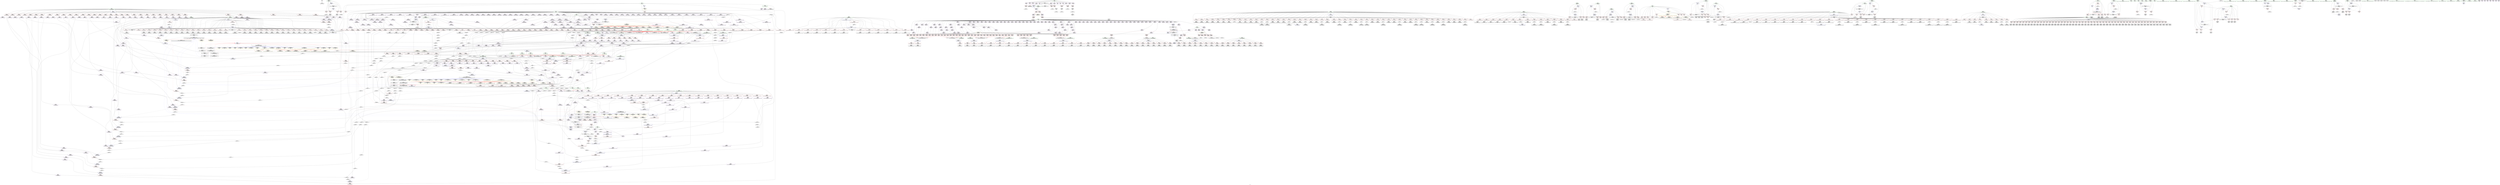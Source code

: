 digraph "SVFG" {
	label="SVFG";

	Node0x55a55f137070 [shape=record,color=grey,label="{NodeID: 0\nNullPtr}"];
	Node0x55a55f137070 -> Node0x55a55f184840[style=solid];
	Node0x55a55f1bf950 [shape=record,color=grey,label="{NodeID: 1882\n1362 = Binary(1345, 1361, )\n}"];
	Node0x55a55f1bf950 -> Node0x55a55f1bf650[style=solid];
	Node0x55a55f199a80 [shape=record,color=purple,label="{NodeID: 775\n969\<--968\ndata127\<--\n_Z11calc_level4iiiiR8ansarray\n}"];
	Node0x55a55f1b1860 [shape=record,color=blue,label="{NodeID: 1550\n1865\<--2013\ni24\<--inc58\nmain\n}"];
	Node0x55a55f1b1860 -> Node0x55a55f1d8c10[style=dashed];
	Node0x55a55f1b1860 -> Node0x55a55f1d8ce0[style=dashed];
	Node0x55a55f1b1860 -> Node0x55a55f1d8db0[style=dashed];
	Node0x55a55f1b1860 -> Node0x55a55f1d8e80[style=dashed];
	Node0x55a55f1b1860 -> Node0x55a55f1b1860[style=dashed];
	Node0x55a55f1b1860 -> Node0x55a55f270e50[style=dashed];
	Node0x55a55f190890 [shape=record,color=purple,label="{NodeID: 443\n1635\<--7\narrayidx110\<--term\n_Z9calc_termi\n}"];
	Node0x55a55f190890 -> Node0x55a55f1d6370[style=solid];
	Node0x55a55f1cfaa0 [shape=record,color=red,label="{NodeID: 1218\n1082\<--1081\n\<--arrayidx196\n_Z11calc_level4iiiiR8ansarray\n}"];
	Node0x55a55f1cfaa0 -> Node0x55a55f1bf4d0[style=solid];
	Node0x55a55f184fc0 [shape=record,color=black,label="{NodeID: 111\n160\<--159\nidxprom23\<--sub22\n_Z11calc_level1iR8ansarray\n}"];
	Node0x55a55f2136f0 [shape=record,color=grey,label="{NodeID: 1993\n415 = cmp(413, 414, )\n}"];
	Node0x55a55f19f4b0 [shape=record,color=red,label="{NodeID: 886\n262\<--198\n\<--ans.addr\n_Z11calc_level2iiRK8ansarrayS1_RS_\n}"];
	Node0x55a55f19f4b0 -> Node0x55a55f1ac990[style=solid];
	Node0x55a55f19f4b0 -> Node0x55a55f1aca60[style=solid];
	Node0x55a55f1a5f20 [shape=record,color=purple,label="{NodeID: 554\n887\<--14\narrayidx75\<--data\n_Z11calc_level4iiiiR8ansarray\n}"];
	Node0x55a55f1d54d0 [shape=record,color=red,label="{NodeID: 1329\n1518\<--1517\n\<--arrayidx46\n_Z9calc_termi\n|{<s0>6}}"];
	Node0x55a55f1d54d0:s0 -> Node0x55a55f328be0[style=solid,color=red];
	Node0x55a55f189250 [shape=record,color=black,label="{NodeID: 222\n971\<--970\nidxprom128\<--\n_Z11calc_level4iiiiR8ansarray\n}"];
	Node0x55a55f1c4710 [shape=record,color=red,label="{NodeID: 997\n521\<--395\n\<--j\n_Z11calc_level3iiiRK8ansarrayS1_S1_S1_S1_S1_RS_\n}"];
	Node0x55a55f1c4710 -> Node0x55a55f18b820[style=solid];
	Node0x55a55f1f6b60 [shape=record,color=grey,label="{NodeID: 1772\n342 = Binary(341, 143, )\n}"];
	Node0x55a55f1f6b60 -> Node0x55a55f1dc040[style=solid];
	Node0x55a55f1ab950 [shape=record,color=purple,label="{NodeID: 665\n100\<--99\ndata\<--\n_Z11calc_level1iR8ansarray\n}"];
	Node0x55a55f2a4ac0 [shape=record,color=yellow,style=double,label="{NodeID: 2547\n22V_4 = CSCHI(MR_22V_3)\npts\{260000 \}\nCS[]|{<s0>3}}"];
	Node0x55a55f2a4ac0:s0 -> Node0x55a55f1db000[style=dashed,color=red];
	Node0x55a55f1daf30 [shape=record,color=blue,label="{NodeID: 1440\n91\<--88\nans.addr\<--ans\n_Z11calc_level1iR8ansarray\n}"];
	Node0x55a55f1daf30 -> Node0x55a55f19d9e0[style=dashed];
	Node0x55a55f1daf30 -> Node0x55a55f19dab0[style=dashed];
	Node0x55a55f1daf30 -> Node0x55a55f19db80[style=dashed];
	Node0x55a55f1daf30 -> Node0x55a55f19dc50[style=dashed];
	Node0x55a55f1daf30 -> Node0x55a55f19dd20[style=dashed];
	Node0x55a55f1daf30 -> Node0x55a55f19ddf0[style=dashed];
	Node0x55a55f1daf30 -> Node0x55a55f19dec0[style=dashed];
	Node0x55a55f196b60 [shape=record,color=black,label="{NodeID: 333\n1661\<--1660\nidxprom123\<--\n_Z9calc_termi\n}"];
	Node0x55a55f28d6c0 [shape=record,color=yellow,style=double,label="{NodeID: 2215\n129V_1 = ENCHI(MR_129V_0)\npts\{680000 \}\nFun[_Z9calc_termi]|{|<s1>26}}"];
	Node0x55a55f28d6c0 -> Node0x55a55f277a20[style=dashed];
	Node0x55a55f28d6c0:s1 -> Node0x55a55f1dda40[style=dashed,color=red];
	Node0x55a55f1ca140 [shape=record,color=red,label="{NodeID: 1108\n874\<--738\n\<--i\n_Z11calc_level4iiiiR8ansarray\n}"];
	Node0x55a55f1ca140 -> Node0x55a55f1883b0[style=solid];
	Node0x55a55f132a20 [shape=record,color=green,label="{NodeID: 1\n12\<--1\n\<--dummyObj\nCan only get source location for instruction, argument, global var or function.}"];
	Node0x55a55f1bfad0 [shape=record,color=grey,label="{NodeID: 1883\n1085 = Binary(1084, 143, )\n}"];
	Node0x55a55f1bfad0 -> Node0x55a55f1bff50[style=solid];
	Node0x55a55f199b50 [shape=record,color=purple,label="{NodeID: 776\n972\<--968\narrayidx129\<--\n_Z11calc_level4iiiiR8ansarray\n}"];
	Node0x55a55f199b50 -> Node0x55a55f1cf0e0[style=solid];
	Node0x55a55f1b1930 [shape=record,color=blue,label="{NodeID: 1551\n2016\<--104\n\<--\nmain\n}"];
	Node0x55a55f1b1930 -> Node0x55a55f2865e0[style=dashed];
	Node0x55a55f190960 [shape=record,color=purple,label="{NodeID: 444\n1640\<--7\narrayidx112\<--term\n_Z9calc_termi\n}"];
	Node0x55a55f1cfb70 [shape=record,color=red,label="{NodeID: 1219\n1099\<--1098\n\<--arrayidx207\n_Z11calc_level4iiiiR8ansarray\n}"];
	Node0x55a55f1cfb70 -> Node0x55a55f1bb150[style=solid];
	Node0x55a55f185090 [shape=record,color=black,label="{NodeID: 112\n168\<--167\nidxprom28\<--\n_Z11calc_level1iR8ansarray\n}"];
	Node0x55a55f213870 [shape=record,color=grey,label="{NodeID: 1994\n2046 = cmp(2044, 2045, )\n}"];
	Node0x55a55f19f580 [shape=record,color=red,label="{NodeID: 887\n268\<--198\n\<--ans.addr\n_Z11calc_level2iiRK8ansarrayS1_RS_\n}"];
	Node0x55a55f19f580 -> Node0x55a55f1acb30[style=solid];
	Node0x55a55f19f580 -> Node0x55a55f1acc00[style=solid];
	Node0x55a55f1a5ff0 [shape=record,color=purple,label="{NodeID: 555\n890\<--14\narrayidx77\<--data\n_Z11calc_level4iiiiR8ansarray\n}"];
	Node0x55a55f1a5ff0 -> Node0x55a55f1cea60[style=solid];
	Node0x55a55f1d55a0 [shape=record,color=red,label="{NodeID: 1330\n1524\<--1523\n\<--arrayidx49\n_Z9calc_termi\n|{<s0>7}}"];
	Node0x55a55f1d55a0:s0 -> Node0x55a55f328be0[style=solid,color=red];
	Node0x55a55f189320 [shape=record,color=black,label="{NodeID: 223\n976\<--975\nidxprom131\<--sub130\n_Z11calc_level4iiiiR8ansarray\n}"];
	Node0x55a55f2819f0 [shape=record,color=black,label="{NodeID: 2105\nMR_206V_3 = PHI(MR_206V_5, MR_206V_2, )\npts\{80000 100000 \}\n|{|<s1>29|<s2>29|<s3>30|<s4>30|<s5>33|<s6>33}}"];
	Node0x55a55f2819f0 -> Node0x55a55f274a50[style=dashed];
	Node0x55a55f2819f0:s1 -> Node0x55a55f1df780[style=dashed,color=red];
	Node0x55a55f2819f0:s2 -> Node0x55a55f26c7c0[style=dashed,color=red];
	Node0x55a55f2819f0:s3 -> Node0x55a55f1df780[style=dashed,color=red];
	Node0x55a55f2819f0:s4 -> Node0x55a55f26c7c0[style=dashed,color=red];
	Node0x55a55f2819f0:s5 -> Node0x55a55f28d180[style=dashed,color=red];
	Node0x55a55f2819f0:s6 -> Node0x55a55f28d260[style=dashed,color=red];
	Node0x55a55f1c47e0 [shape=record,color=red,label="{NodeID: 998\n537\<--395\n\<--j\n_Z11calc_level3iiiRK8ansarrayS1_S1_S1_S1_S1_RS_\n}"];
	Node0x55a55f1c47e0 -> Node0x55a55f18ba90[style=solid];
	Node0x55a55f1f6ce0 [shape=record,color=grey,label="{NodeID: 1773\n1153 = Binary(1145, 1152, )\n}"];
	Node0x55a55f1f6ce0 -> Node0x55a55f1f5ae0[style=solid];
	Node0x55a55f1aba20 [shape=record,color=purple,label="{NodeID: 666\n101\<--99\narrayidx\<--\n_Z11calc_level1iR8ansarray\n}"];
	Node0x55a55f1aba20 -> Node0x55a55f1db000[style=solid];
	Node0x55a55f2a4c20 [shape=record,color=yellow,style=double,label="{NodeID: 2548\n155V_4 = CSCHI(MR_155V_3)\npts\{290000 320000 350000 \}\nCS[]|{<s0>3}}"];
	Node0x55a55f2a4c20:s0 -> Node0x55a55f1db000[style=dashed,color=red];
	Node0x55a55f1db000 [shape=record,color=blue,label="{NodeID: 1441\n101\<--12\narrayidx\<--\n_Z11calc_level1iR8ansarray\n}"];
	Node0x55a55f1db000 -> Node0x55a55f280060[style=dashed];
	Node0x55a55f196c30 [shape=record,color=black,label="{NodeID: 334\n1666\<--1665\nidxprom126\<--\n_Z9calc_termi\n}"];
	Node0x55a55f28d7a0 [shape=record,color=yellow,style=double,label="{NodeID: 2216\n153V_1 = ENCHI(MR_153V_0)\npts\{17 150000 710000 \}\nFun[_Z9calc_termi]|{<s0>1|<s1>1|<s2>1|<s3>2|<s4>2|<s5>2|<s6>3|<s7>3|<s8>3|<s9>4|<s10>4|<s11>4|<s12>5|<s13>5|<s14>5|<s15>6|<s16>6|<s17>6|<s18>7|<s19>7|<s20>7|<s21>8|<s22>8|<s23>8|<s24>9|<s25>9|<s26>9|<s27>10|<s28>10|<s29>10|<s30>11|<s31>11|<s32>11|<s33>12|<s34>12|<s35>12|<s36>13|<s37>13|<s38>13|<s39>14|<s40>14|<s41>14|<s42>15|<s43>15|<s44>15|<s45>16|<s46>16|<s47>16|<s48>17|<s49>17|<s50>17|<s51>18|<s52>18|<s53>18|<s54>19|<s55>19|<s56>19|<s57>20|<s58>20|<s59>20|<s60>21|<s61>21|<s62>21|<s63>22|<s64>truncated...}}"];
	Node0x55a55f28d7a0:s0 -> Node0x55a55f28be00[style=dashed,color=red];
	Node0x55a55f28d7a0:s1 -> Node0x55a55f28c370[style=dashed,color=red];
	Node0x55a55f28d7a0:s2 -> Node0x55a55f28c450[style=dashed,color=red];
	Node0x55a55f28d7a0:s3 -> Node0x55a55f28be00[style=dashed,color=red];
	Node0x55a55f28d7a0:s4 -> Node0x55a55f28c370[style=dashed,color=red];
	Node0x55a55f28d7a0:s5 -> Node0x55a55f28c450[style=dashed,color=red];
	Node0x55a55f28d7a0:s6 -> Node0x55a55f28be00[style=dashed,color=red];
	Node0x55a55f28d7a0:s7 -> Node0x55a55f28c370[style=dashed,color=red];
	Node0x55a55f28d7a0:s8 -> Node0x55a55f28c450[style=dashed,color=red];
	Node0x55a55f28d7a0:s9 -> Node0x55a55f2875d0[style=dashed,color=red];
	Node0x55a55f28d7a0:s10 -> Node0x55a55f2887f0[style=dashed,color=red];
	Node0x55a55f28d7a0:s11 -> Node0x55a55f288a90[style=dashed,color=red];
	Node0x55a55f28d7a0:s12 -> Node0x55a55f28be00[style=dashed,color=red];
	Node0x55a55f28d7a0:s13 -> Node0x55a55f28c370[style=dashed,color=red];
	Node0x55a55f28d7a0:s14 -> Node0x55a55f28c450[style=dashed,color=red];
	Node0x55a55f28d7a0:s15 -> Node0x55a55f28be00[style=dashed,color=red];
	Node0x55a55f28d7a0:s16 -> Node0x55a55f28c370[style=dashed,color=red];
	Node0x55a55f28d7a0:s17 -> Node0x55a55f28c450[style=dashed,color=red];
	Node0x55a55f28d7a0:s18 -> Node0x55a55f28be00[style=dashed,color=red];
	Node0x55a55f28d7a0:s19 -> Node0x55a55f28c370[style=dashed,color=red];
	Node0x55a55f28d7a0:s20 -> Node0x55a55f28c450[style=dashed,color=red];
	Node0x55a55f28d7a0:s21 -> Node0x55a55f2875d0[style=dashed,color=red];
	Node0x55a55f28d7a0:s22 -> Node0x55a55f2887f0[style=dashed,color=red];
	Node0x55a55f28d7a0:s23 -> Node0x55a55f288a90[style=dashed,color=red];
	Node0x55a55f28d7a0:s24 -> Node0x55a55f2875d0[style=dashed,color=red];
	Node0x55a55f28d7a0:s25 -> Node0x55a55f2887f0[style=dashed,color=red];
	Node0x55a55f28d7a0:s26 -> Node0x55a55f288a90[style=dashed,color=red];
	Node0x55a55f28d7a0:s27 -> Node0x55a55f2875d0[style=dashed,color=red];
	Node0x55a55f28d7a0:s28 -> Node0x55a55f2887f0[style=dashed,color=red];
	Node0x55a55f28d7a0:s29 -> Node0x55a55f288a90[style=dashed,color=red];
	Node0x55a55f28d7a0:s30 -> Node0x55a55f288e50[style=dashed,color=red];
	Node0x55a55f28d7a0:s31 -> Node0x55a55f289ac0[style=dashed,color=red];
	Node0x55a55f28d7a0:s32 -> Node0x55a55f28a460[style=dashed,color=red];
	Node0x55a55f28d7a0:s33 -> Node0x55a55f28be00[style=dashed,color=red];
	Node0x55a55f28d7a0:s34 -> Node0x55a55f28c370[style=dashed,color=red];
	Node0x55a55f28d7a0:s35 -> Node0x55a55f28c450[style=dashed,color=red];
	Node0x55a55f28d7a0:s36 -> Node0x55a55f28be00[style=dashed,color=red];
	Node0x55a55f28d7a0:s37 -> Node0x55a55f28c370[style=dashed,color=red];
	Node0x55a55f28d7a0:s38 -> Node0x55a55f28c450[style=dashed,color=red];
	Node0x55a55f28d7a0:s39 -> Node0x55a55f28be00[style=dashed,color=red];
	Node0x55a55f28d7a0:s40 -> Node0x55a55f28c370[style=dashed,color=red];
	Node0x55a55f28d7a0:s41 -> Node0x55a55f28c450[style=dashed,color=red];
	Node0x55a55f28d7a0:s42 -> Node0x55a55f28be00[style=dashed,color=red];
	Node0x55a55f28d7a0:s43 -> Node0x55a55f28c370[style=dashed,color=red];
	Node0x55a55f28d7a0:s44 -> Node0x55a55f28c450[style=dashed,color=red];
	Node0x55a55f28d7a0:s45 -> Node0x55a55f2875d0[style=dashed,color=red];
	Node0x55a55f28d7a0:s46 -> Node0x55a55f2887f0[style=dashed,color=red];
	Node0x55a55f28d7a0:s47 -> Node0x55a55f288a90[style=dashed,color=red];
	Node0x55a55f28d7a0:s48 -> Node0x55a55f2875d0[style=dashed,color=red];
	Node0x55a55f28d7a0:s49 -> Node0x55a55f2887f0[style=dashed,color=red];
	Node0x55a55f28d7a0:s50 -> Node0x55a55f288a90[style=dashed,color=red];
	Node0x55a55f28d7a0:s51 -> Node0x55a55f2875d0[style=dashed,color=red];
	Node0x55a55f28d7a0:s52 -> Node0x55a55f2887f0[style=dashed,color=red];
	Node0x55a55f28d7a0:s53 -> Node0x55a55f288a90[style=dashed,color=red];
	Node0x55a55f28d7a0:s54 -> Node0x55a55f2875d0[style=dashed,color=red];
	Node0x55a55f28d7a0:s55 -> Node0x55a55f2887f0[style=dashed,color=red];
	Node0x55a55f28d7a0:s56 -> Node0x55a55f288a90[style=dashed,color=red];
	Node0x55a55f28d7a0:s57 -> Node0x55a55f2875d0[style=dashed,color=red];
	Node0x55a55f28d7a0:s58 -> Node0x55a55f2887f0[style=dashed,color=red];
	Node0x55a55f28d7a0:s59 -> Node0x55a55f288a90[style=dashed,color=red];
	Node0x55a55f28d7a0:s60 -> Node0x55a55f2875d0[style=dashed,color=red];
	Node0x55a55f28d7a0:s61 -> Node0x55a55f2887f0[style=dashed,color=red];
	Node0x55a55f28d7a0:s62 -> Node0x55a55f288a90[style=dashed,color=red];
	Node0x55a55f28d7a0:s63 -> Node0x55a55f288e50[style=dashed,color=red];
	Node0x55a55f28d7a0:s64 -> Node0x55a55f289ac0[style=dashed,color=red];
	Node0x55a55f28d7a0:s64 -> Node0x55a55f28a460[style=dashed,color=red];
	Node0x55a55f28d7a0:s64 -> Node0x55a55f288e50[style=dashed,color=red];
	Node0x55a55f28d7a0:s64 -> Node0x55a55f289ac0[style=dashed,color=red];
	Node0x55a55f28d7a0:s64 -> Node0x55a55f28a460[style=dashed,color=red];
	Node0x55a55f28d7a0:s64 -> Node0x55a55f288e50[style=dashed,color=red];
	Node0x55a55f28d7a0:s64 -> Node0x55a55f289ac0[style=dashed,color=red];
	Node0x55a55f28d7a0:s64 -> Node0x55a55f28a460[style=dashed,color=red];
	Node0x55a55f28d7a0:s64 -> Node0x55a55f288e50[style=dashed,color=red];
	Node0x55a55f28d7a0:s64 -> Node0x55a55f289ac0[style=dashed,color=red];
	Node0x55a55f28d7a0:s64 -> Node0x55a55f28a460[style=dashed,color=red];
	Node0x55a55f28d7a0:s64 -> Node0x55a55f28de10[style=dashed,color=red];
	Node0x55a55f28d7a0:s64 -> Node0x55a55f28e350[style=dashed,color=red];
	Node0x55a55f28d7a0:s64 -> Node0x55a55f28f310[style=dashed,color=red];
	Node0x55a55f1ca210 [shape=record,color=red,label="{NodeID: 1109\n894\<--738\n\<--i\n_Z11calc_level4iiiiR8ansarray\n}"];
	Node0x55a55f1ca210 -> Node0x55a55f1f60e0[style=solid];
	Node0x55a55f15c2d0 [shape=record,color=green,label="{NodeID: 2\n72\<--1\n.str\<--dummyObj\nGlob }"];
	Node0x55a55f1bfc50 [shape=record,color=grey,label="{NodeID: 1884\n1361 = Binary(1360, 143, )\n}"];
	Node0x55a55f1bfc50 -> Node0x55a55f1bf950[style=solid];
	Node0x55a55f199c20 [shape=record,color=purple,label="{NodeID: 777\n1011\<--1010\ndata154\<--\n_Z11calc_level4iiiiR8ansarray\n}"];
	Node0x55a55f1b1a00 [shape=record,color=blue,label="{NodeID: 1552\n1871\<--104\ni60\<--\nmain\n}"];
	Node0x55a55f1b1a00 -> Node0x55a55f1d9430[style=dashed];
	Node0x55a55f1b1a00 -> Node0x55a55f1d9500[style=dashed];
	Node0x55a55f1b1a00 -> Node0x55a55f1d95d0[style=dashed];
	Node0x55a55f1b1a00 -> Node0x55a55f1d96a0[style=dashed];
	Node0x55a55f1b1a00 -> Node0x55a55f1b1ba0[style=dashed];
	Node0x55a55f1b1a00 -> Node0x55a55f271d50[style=dashed];
	Node0x55a55f190a30 [shape=record,color=purple,label="{NodeID: 445\n1641\<--7\narrayidx113\<--term\n_Z9calc_termi\n}"];
	Node0x55a55f190a30 -> Node0x55a55f1d6440[style=solid];
	Node0x55a55f1cfc40 [shape=record,color=red,label="{NodeID: 1220\n1106\<--1105\n\<--arrayidx211\n_Z11calc_level4iiiiR8ansarray\n}"];
	Node0x55a55f1cfc40 -> Node0x55a55f1be150[style=solid];
	Node0x55a55f185160 [shape=record,color=black,label="{NodeID: 113\n222\<--221\nidxprom\<--\n_Z11calc_level2iiRK8ansarrayS1_RS_\n}"];
	Node0x55a55f2139f0 [shape=record,color=grey,label="{NodeID: 1995\n2023 = cmp(2020, 2022, )\n}"];
	Node0x55a55f19f650 [shape=record,color=red,label="{NodeID: 888\n292\<--198\n\<--ans.addr\n_Z11calc_level2iiRK8ansarrayS1_RS_\n}"];
	Node0x55a55f19f650 -> Node0x55a55f1ace70[style=solid];
	Node0x55a55f19f650 -> Node0x55a55f1acf40[style=solid];
	Node0x55a55f1a60c0 [shape=record,color=purple,label="{NodeID: 556\n904\<--14\narrayidx86\<--data\n_Z11calc_level4iiiiR8ansarray\n}"];
	Node0x55a55f1d5670 [shape=record,color=red,label="{NodeID: 1331\n1530\<--1529\n\<--arrayidx52\n_Z9calc_termi\n|{<s0>8}}"];
	Node0x55a55f1d5670:s0 -> Node0x55a55f326040[style=solid,color=red];
	Node0x55a55f1893f0 [shape=record,color=black,label="{NodeID: 224\n981\<--980\nidxprom133\<--\n_Z11calc_level4iiiiR8ansarray\n}"];
	Node0x55a55f281f20 [shape=record,color=black,label="{NodeID: 2106\nMR_68V_3 = PHI(MR_68V_4, MR_68V_2, )\npts\{394 \}\n}"];
	Node0x55a55f281f20 -> Node0x55a55f1c2c40[style=dashed];
	Node0x55a55f281f20 -> Node0x55a55f1c2d10[style=dashed];
	Node0x55a55f281f20 -> Node0x55a55f1c2de0[style=dashed];
	Node0x55a55f281f20 -> Node0x55a55f1c2eb0[style=dashed];
	Node0x55a55f281f20 -> Node0x55a55f1c2f80[style=dashed];
	Node0x55a55f281f20 -> Node0x55a55f1c3050[style=dashed];
	Node0x55a55f281f20 -> Node0x55a55f1c3120[style=dashed];
	Node0x55a55f281f20 -> Node0x55a55f1c31f0[style=dashed];
	Node0x55a55f281f20 -> Node0x55a55f1c32c0[style=dashed];
	Node0x55a55f281f20 -> Node0x55a55f1c3390[style=dashed];
	Node0x55a55f281f20 -> Node0x55a55f1c3460[style=dashed];
	Node0x55a55f281f20 -> Node0x55a55f1c3530[style=dashed];
	Node0x55a55f281f20 -> Node0x55a55f1c3600[style=dashed];
	Node0x55a55f281f20 -> Node0x55a55f1c36d0[style=dashed];
	Node0x55a55f281f20 -> Node0x55a55f1c37a0[style=dashed];
	Node0x55a55f281f20 -> Node0x55a55f1c3870[style=dashed];
	Node0x55a55f281f20 -> Node0x55a55f1c3940[style=dashed];
	Node0x55a55f281f20 -> Node0x55a55f1c3a10[style=dashed];
	Node0x55a55f281f20 -> Node0x55a55f1c3ae0[style=dashed];
	Node0x55a55f281f20 -> Node0x55a55f1c3bb0[style=dashed];
	Node0x55a55f281f20 -> Node0x55a55f1c3c80[style=dashed];
	Node0x55a55f281f20 -> Node0x55a55f1c3d50[style=dashed];
	Node0x55a55f281f20 -> Node0x55a55f1c3e20[style=dashed];
	Node0x55a55f281f20 -> Node0x55a55f1c3ef0[style=dashed];
	Node0x55a55f281f20 -> Node0x55a55f1c3fc0[style=dashed];
	Node0x55a55f281f20 -> Node0x55a55f1c4090[style=dashed];
	Node0x55a55f281f20 -> Node0x55a55f1c4160[style=dashed];
	Node0x55a55f281f20 -> Node0x55a55f1dd560[style=dashed];
	Node0x55a55f1c48b0 [shape=record,color=red,label="{NodeID: 999\n568\<--395\n\<--j\n_Z11calc_level3iiiRK8ansarrayS1_S1_S1_S1_S1_RS_\n}"];
	Node0x55a55f1c48b0 -> Node0x55a55f18bea0[style=solid];
	Node0x55a55f1f6e60 [shape=record,color=grey,label="{NodeID: 1774\n2054 = Binary(2053, 104, )\n}"];
	Node0x55a55f1f6e60 -> Node0x55a55f1b1e10[style=solid];
	Node0x55a55f1abaf0 [shape=record,color=purple,label="{NodeID: 667\n111\<--110\ndata1\<--\n_Z11calc_level1iR8ansarray\n}"];
	Node0x55a55f2a4d60 [shape=record,color=yellow,style=double,label="{NodeID: 2549\n22V_5 = CSCHI(MR_22V_4)\npts\{260000 \}\nCS[]|{|<s1>4}}"];
	Node0x55a55f2a4d60 -> Node0x55a55f27c840[style=dashed];
	Node0x55a55f2a4d60:s1 -> Node0x55a55f2888d0[style=dashed,color=red];
	Node0x55a55f1db0d0 [shape=record,color=blue,label="{NodeID: 1442\n93\<--104\ni\<--\n_Z11calc_level1iR8ansarray\n}"];
	Node0x55a55f1db0d0 -> Node0x55a55f27f660[style=dashed];
	Node0x55a55f196d00 [shape=record,color=black,label="{NodeID: 335\n1672\<--1671\nidxprom129\<--\n_Z9calc_termi\n}"];
	Node0x55a55f28d8e0 [shape=record,color=yellow,style=double,label="{NodeID: 2217\n155V_1 = ENCHI(MR_155V_0)\npts\{290000 320000 350000 \}\nFun[_Z9calc_termi]|{|<s1>1}}"];
	Node0x55a55f28d8e0 -> Node0x55a55f268f70[style=dashed];
	Node0x55a55f28d8e0:s1 -> Node0x55a55f1db000[style=dashed,color=red];
	Node0x55a55f1ca2e0 [shape=record,color=red,label="{NodeID: 1110\n916\<--738\n\<--i\n_Z11calc_level4iiiiR8ansarray\n}"];
	Node0x55a55f1ca2e0 -> Node0x55a55f188a30[style=solid];
	Node0x55a55f15c1d0 [shape=record,color=green,label="{NodeID: 3\n74\<--1\n.str.1\<--dummyObj\nGlob }"];
	Node0x55a55f1bfdd0 [shape=record,color=grey,label="{NodeID: 1885\n1359 = Binary(1352, 1358, )\n}"];
	Node0x55a55f1bfdd0 -> Node0x55a55f1c00d0[style=solid];
	Node0x55a55f199cf0 [shape=record,color=purple,label="{NodeID: 778\n1014\<--1010\narrayidx156\<--\n_Z11calc_level4iiiiR8ansarray\n}"];
	Node0x55a55f199cf0 -> Node0x55a55f1de0c0[style=solid];
	Node0x55a55f1b1ad0 [shape=record,color=blue,label="{NodeID: 1553\n2035\<--2032\narrayidx69\<--rem\nmain\n}"];
	Node0x55a55f1b1ad0 -> Node0x55a55f2865e0[style=dashed];
	Node0x55a55f190b00 [shape=record,color=purple,label="{NodeID: 446\n1645\<--7\narrayidx115\<--term\n_Z9calc_termi\n}"];
	Node0x55a55f1cfd10 [shape=record,color=red,label="{NodeID: 1221\n1113\<--1112\n\<--arrayidx215\n_Z11calc_level4iiiiR8ansarray\n}"];
	Node0x55a55f1cfd10 -> Node0x55a55f1be150[style=solid];
	Node0x55a55f185230 [shape=record,color=black,label="{NodeID: 114\n234\<--233\nidxprom7\<--\n_Z11calc_level2iiRK8ansarrayS1_RS_\n}"];
	Node0x55a55f213b70 [shape=record,color=grey,label="{NodeID: 1996\n1421 = cmp(1420, 104, )\n}"];
	Node0x55a55f19f720 [shape=record,color=red,label="{NodeID: 889\n298\<--198\n\<--ans.addr\n_Z11calc_level2iiRK8ansarrayS1_RS_\n}"];
	Node0x55a55f19f720 -> Node0x55a55f1ad010[style=solid];
	Node0x55a55f19f720 -> Node0x55a55f1ad0e0[style=solid];
	Node0x55a55f1a6190 [shape=record,color=purple,label="{NodeID: 557\n907\<--14\narrayidx88\<--data\n_Z11calc_level4iiiiR8ansarray\n}"];
	Node0x55a55f1a6190 -> Node0x55a55f1cec00[style=solid];
	Node0x55a55f1d5740 [shape=record,color=red,label="{NodeID: 1332\n1535\<--1534\n\<--arrayidx55\n_Z9calc_termi\n|{<s0>8}}"];
	Node0x55a55f1d5740:s0 -> Node0x55a55f326940[style=solid,color=red];
	Node0x55a55f1894c0 [shape=record,color=black,label="{NodeID: 225\n984\<--983\nidxprom135\<--\n_Z11calc_level4iiiiR8ansarray\n}"];
	Node0x55a55f282420 [shape=record,color=black,label="{NodeID: 2107\nMR_70V_2 = PHI(MR_70V_4, MR_70V_1, )\npts\{396 \}\n}"];
	Node0x55a55f282420 -> Node0x55a55f1dcd40[style=dashed];
	Node0x55a55f1c4980 [shape=record,color=red,label="{NodeID: 1000\n577\<--395\n\<--j\n_Z11calc_level3iiiRK8ansarrayS1_S1_S1_S1_S1_RS_\n}"];
	Node0x55a55f1c4980 -> Node0x55a55f18c040[style=solid];
	Node0x55a55f1f6fe0 [shape=record,color=grey,label="{NodeID: 1775\n1161 = Binary(1154, 1160, )\n}"];
	Node0x55a55f1f6fe0 -> Node0x55a55f1f5960[style=solid];
	Node0x55a55f1abbc0 [shape=record,color=purple,label="{NodeID: 668\n114\<--110\narrayidx2\<--\n_Z11calc_level1iR8ansarray\n}"];
	Node0x55a55f1abbc0 -> Node0x55a55f1db1a0[style=solid];
	Node0x55a55f2a4ec0 [shape=record,color=yellow,style=double,label="{NodeID: 2550\n155V_5 = CSCHI(MR_155V_4)\npts\{290000 320000 350000 \}\nCS[]|{|<s1>4|<s2>4}}"];
	Node0x55a55f2a4ec0 -> Node0x55a55f27d240[style=dashed];
	Node0x55a55f2a4ec0:s1 -> Node0x55a55f2889b0[style=dashed,color=red];
	Node0x55a55f2a4ec0:s2 -> Node0x55a55f288b70[style=dashed,color=red];
	Node0x55a55f1db1a0 [shape=record,color=blue,label="{NodeID: 1443\n114\<--12\narrayidx2\<--\n_Z11calc_level1iR8ansarray\n}"];
	Node0x55a55f1db1a0 -> Node0x55a55f19e950[style=dashed];
	Node0x55a55f1db1a0 -> Node0x55a55f1db340[style=dashed];
	Node0x55a55f1db1a0 -> Node0x55a55f280060[style=dashed];
	Node0x55a55f196dd0 [shape=record,color=black,label="{NodeID: 336\n1677\<--1676\nidxprom132\<--\n_Z9calc_termi\n}"];
	Node0x55a55f28da20 [shape=record,color=yellow,style=double,label="{NodeID: 2218\n157V_1 = ENCHI(MR_157V_0)\npts\{590000 620000 650000 \}\nFun[_Z9calc_termi]|{|<s1>11}}"];
	Node0x55a55f28da20 -> Node0x55a55f267550[style=dashed];
	Node0x55a55f28da20:s1 -> Node0x55a55f1dcad0[style=dashed,color=red];
	Node0x55a55f1ca3b0 [shape=record,color=red,label="{NodeID: 1111\n922\<--738\n\<--i\n_Z11calc_level4iiiiR8ansarray\n}"];
	Node0x55a55f1ca3b0 -> Node0x55a55f188b00[style=solid];
	Node0x55a55f169e10 [shape=record,color=green,label="{NodeID: 4\n76\<--1\n.str.2\<--dummyObj\nGlob }"];
	Node0x55a55f1bff50 [shape=record,color=grey,label="{NodeID: 1886\n1086 = Binary(1060, 1085, )\n}"];
	Node0x55a55f1bff50 -> Node0x55a55f1bf350[style=solid];
	Node0x55a55f199dc0 [shape=record,color=purple,label="{NodeID: 779\n1017\<--1016\ndata157\<--\n_Z11calc_level4iiiiR8ansarray\n}"];
	Node0x55a55f1b1ba0 [shape=record,color=blue,label="{NodeID: 1554\n1871\<--2039\ni60\<--inc71\nmain\n}"];
	Node0x55a55f1b1ba0 -> Node0x55a55f1d9430[style=dashed];
	Node0x55a55f1b1ba0 -> Node0x55a55f1d9500[style=dashed];
	Node0x55a55f1b1ba0 -> Node0x55a55f1d95d0[style=dashed];
	Node0x55a55f1b1ba0 -> Node0x55a55f1d96a0[style=dashed];
	Node0x55a55f1b1ba0 -> Node0x55a55f1b1ba0[style=dashed];
	Node0x55a55f1b1ba0 -> Node0x55a55f271d50[style=dashed];
	Node0x55a55f190bd0 [shape=record,color=purple,label="{NodeID: 447\n1646\<--7\narrayidx116\<--term\n_Z9calc_termi\n}"];
	Node0x55a55f190bd0 -> Node0x55a55f1d6510[style=solid];
	Node0x55a55f1cfde0 [shape=record,color=red,label="{NodeID: 1222\n1121\<--1120\n\<--arrayidx220\n_Z11calc_level4iiiiR8ansarray\n}"];
	Node0x55a55f1cfde0 -> Node0x55a55f1bde50[style=solid];
	Node0x55a55f189a10 [shape=record,color=black,label="{NodeID: 115\n238\<--237\nidxprom9\<--\n_Z11calc_level2iiRK8ansarrayS1_RS_\n}"];
	Node0x55a55f213cf0 [shape=record,color=grey,label="{NodeID: 1997\n1990 = cmp(1989, 1821, )\n}"];
	Node0x55a55f19f7f0 [shape=record,color=red,label="{NodeID: 890\n322\<--198\n\<--ans.addr\n_Z11calc_level2iiRK8ansarrayS1_RS_\n}"];
	Node0x55a55f19f7f0 -> Node0x55a55f1ad350[style=solid];
	Node0x55a55f19f7f0 -> Node0x55a55f1ad420[style=solid];
	Node0x55a55f1a6260 [shape=record,color=purple,label="{NodeID: 558\n928\<--14\narrayidx101\<--data\n_Z11calc_level4iiiiR8ansarray\n}"];
	Node0x55a55f1d5810 [shape=record,color=red,label="{NodeID: 1333\n1541\<--1540\n\<--arrayidx58\n_Z9calc_termi\n|{<s0>9}}"];
	Node0x55a55f1d5810:s0 -> Node0x55a55f326040[style=solid,color=red];
	Node0x55a55f189590 [shape=record,color=black,label="{NodeID: 226\n990\<--989\nidxprom139\<--\n_Z11calc_level4iiiiR8ansarray\n}"];
	Node0x55a55f282920 [shape=record,color=black,label="{NodeID: 2108\nMR_92V_3 = PHI(MR_92V_5, MR_92V_2, )\npts\{560000 590000 620000 650000 \}\n|{|<s1>11|<s2>11|<s3>11|<s4>22|<s5>22|<s6>23|<s7>23|<s8>24|<s9>24|<s10>25|<s11>25}}"];
	Node0x55a55f282920 -> Node0x55a55f1dcc70[style=dashed];
	Node0x55a55f282920:s1 -> Node0x55a55f1d5dc0[style=dashed,color=blue];
	Node0x55a55f282920:s2 -> Node0x55a55f266af0[style=dashed,color=blue];
	Node0x55a55f282920:s3 -> Node0x55a55f267550[style=dashed,color=blue];
	Node0x55a55f282920:s4 -> Node0x55a55f279c90[style=dashed,color=blue];
	Node0x55a55f282920:s5 -> Node0x55a55f279df0[style=dashed,color=blue];
	Node0x55a55f282920:s6 -> Node0x55a55f279f30[style=dashed,color=blue];
	Node0x55a55f282920:s7 -> Node0x55a55f27a090[style=dashed,color=blue];
	Node0x55a55f282920:s8 -> Node0x55a55f27a1d0[style=dashed,color=blue];
	Node0x55a55f282920:s9 -> Node0x55a55f27a330[style=dashed,color=blue];
	Node0x55a55f282920:s10 -> Node0x55a55f2a9630[style=dashed,color=blue];
	Node0x55a55f282920:s11 -> Node0x55a55f2a9790[style=dashed,color=blue];
	Node0x55a55f1c4a50 [shape=record,color=red,label="{NodeID: 1001\n601\<--395\n\<--j\n_Z11calc_level3iiiRK8ansarrayS1_S1_S1_S1_S1_RS_\n}"];
	Node0x55a55f1c4a50 -> Node0x55a55f18c380[style=solid];
	Node0x55a55f1f7160 [shape=record,color=grey,label="{NodeID: 1776\n1163 = Binary(1162, 143, )\n}"];
	Node0x55a55f1f7160 -> Node0x55a55f1f3ce0[style=solid];
	Node0x55a55f1abc90 [shape=record,color=purple,label="{NodeID: 669\n123\<--122\ndata6\<--\n_Z11calc_level1iR8ansarray\n}"];
	Node0x55a55f2a5000 [shape=record,color=yellow,style=double,label="{NodeID: 2551\n22V_7 = CSCHI(MR_22V_6)\npts\{260000 \}\nCS[]|{<s0>6}}"];
	Node0x55a55f2a5000:s0 -> Node0x55a55f1db000[style=dashed,color=red];
	Node0x55a55f1db270 [shape=record,color=blue,label="{NodeID: 1444\n95\<--12\nj\<--\n_Z11calc_level1iR8ansarray\n}"];
	Node0x55a55f1db270 -> Node0x55a55f19e6e0[style=dashed];
	Node0x55a55f1db270 -> Node0x55a55f19e7b0[style=dashed];
	Node0x55a55f1db270 -> Node0x55a55f19e880[style=dashed];
	Node0x55a55f1db270 -> Node0x55a55f1db4e0[style=dashed];
	Node0x55a55f1db270 -> Node0x55a55f27fb60[style=dashed];
	Node0x55a55f196ea0 [shape=record,color=black,label="{NodeID: 337\n1683\<--1682\nidxprom135\<--\n_Z9calc_termi\n}"];
	Node0x55a55f28db60 [shape=record,color=yellow,style=double,label="{NodeID: 2219\n159V_1 = ENCHI(MR_159V_0)\npts\{410000 440000 470000 500000 530000 \}\nFun[_Z9calc_termi]|{|<s1>4}}"];
	Node0x55a55f28db60 -> Node0x55a55f27d7a0[style=dashed];
	Node0x55a55f28db60:s1 -> Node0x55a55f1dba90[style=dashed,color=red];
	Node0x55a55f1ca480 [shape=record,color=red,label="{NodeID: 1112\n933\<--738\n\<--i\n_Z11calc_level4iiiiR8ansarray\n}"];
	Node0x55a55f1ca480 -> Node0x55a55f1bcc50[style=solid];
	Node0x55a55f10b6d0 [shape=record,color=green,label="{NodeID: 5\n78\<--1\n.str.3\<--dummyObj\nGlob }"];
	Node0x55a55f1c00d0 [shape=record,color=grey,label="{NodeID: 1887\n1360 = Binary(1359, 143, )\n}"];
	Node0x55a55f1c00d0 -> Node0x55a55f1bfc50[style=solid];
	Node0x55a55f199e90 [shape=record,color=purple,label="{NodeID: 780\n1020\<--1016\narrayidx159\<--\n_Z11calc_level4iiiiR8ansarray\n}"];
	Node0x55a55f199e90 -> Node0x55a55f1cf4f0[style=solid];
	Node0x55a55f1b1c70 [shape=record,color=blue,label="{NodeID: 1555\n1873\<--104\ni73\<--\nmain\n}"];
	Node0x55a55f1b1c70 -> Node0x55a55f1d9770[style=dashed];
	Node0x55a55f1b1c70 -> Node0x55a55f1d9840[style=dashed];
	Node0x55a55f1b1c70 -> Node0x55a55f1d9910[style=dashed];
	Node0x55a55f1b1c70 -> Node0x55a55f1b1e10[style=dashed];
	Node0x55a55f1b1c70 -> Node0x55a55f272250[style=dashed];
	Node0x55a55f190ca0 [shape=record,color=purple,label="{NodeID: 448\n1651\<--7\narrayidx118\<--term\n_Z9calc_termi\n}"];
	Node0x55a55f1cfeb0 [shape=record,color=red,label="{NodeID: 1223\n1138\<--1137\n\<--arrayidx231\n_Z11calc_level4iiiiR8ansarray\n}"];
	Node0x55a55f1cfeb0 -> Node0x55a55f1f3ce0[style=solid];
	Node0x55a55f189ae0 [shape=record,color=black,label="{NodeID: 116\n241\<--240\nidxprom11\<--\n_Z11calc_level2iiRK8ansarrayS1_RS_\n}"];
	Node0x55a55f213e70 [shape=record,color=grey,label="{NodeID: 1998\n1961 = cmp(1959, 1960, )\n}"];
	Node0x55a55f19f8c0 [shape=record,color=red,label="{NodeID: 891\n328\<--198\n\<--ans.addr\n_Z11calc_level2iiRK8ansarrayS1_RS_\n}"];
	Node0x55a55f19f8c0 -> Node0x55a55f1ad4f0[style=solid];
	Node0x55a55f19f8c0 -> Node0x55a55f1ad5c0[style=solid];
	Node0x55a55f1a6330 [shape=record,color=purple,label="{NodeID: 559\n931\<--14\narrayidx103\<--data\n_Z11calc_level4iiiiR8ansarray\n}"];
	Node0x55a55f1a6330 -> Node0x55a55f1ceda0[style=solid];
	Node0x55a55f1d58e0 [shape=record,color=red,label="{NodeID: 1334\n1546\<--1545\n\<--arrayidx61\n_Z9calc_termi\n|{<s0>9}}"];
	Node0x55a55f1d58e0:s0 -> Node0x55a55f326940[style=solid,color=red];
	Node0x55a55f189660 [shape=record,color=black,label="{NodeID: 227\n993\<--992\nidxprom141\<--\n_Z11calc_level4iiiiR8ansarray\n}"];
	Node0x55a55f282eb0 [shape=record,color=black,label="{NodeID: 2109\nMR_106V_3 = PHI(MR_106V_4, MR_106V_2, )\npts\{739 \}\n}"];
	Node0x55a55f282eb0 -> Node0x55a55f1c9ac0[style=dashed];
	Node0x55a55f282eb0 -> Node0x55a55f1c9b90[style=dashed];
	Node0x55a55f282eb0 -> Node0x55a55f1c9c60[style=dashed];
	Node0x55a55f282eb0 -> Node0x55a55f1c9d30[style=dashed];
	Node0x55a55f282eb0 -> Node0x55a55f1c9e00[style=dashed];
	Node0x55a55f282eb0 -> Node0x55a55f1c9ed0[style=dashed];
	Node0x55a55f282eb0 -> Node0x55a55f1c9fa0[style=dashed];
	Node0x55a55f282eb0 -> Node0x55a55f1ca070[style=dashed];
	Node0x55a55f282eb0 -> Node0x55a55f1ca140[style=dashed];
	Node0x55a55f282eb0 -> Node0x55a55f1ca210[style=dashed];
	Node0x55a55f282eb0 -> Node0x55a55f1ca2e0[style=dashed];
	Node0x55a55f282eb0 -> Node0x55a55f1ca3b0[style=dashed];
	Node0x55a55f282eb0 -> Node0x55a55f1ca480[style=dashed];
	Node0x55a55f282eb0 -> Node0x55a55f1ca550[style=dashed];
	Node0x55a55f282eb0 -> Node0x55a55f1ca620[style=dashed];
	Node0x55a55f282eb0 -> Node0x55a55f1ca6f0[style=dashed];
	Node0x55a55f282eb0 -> Node0x55a55f1ca7c0[style=dashed];
	Node0x55a55f282eb0 -> Node0x55a55f1ca890[style=dashed];
	Node0x55a55f282eb0 -> Node0x55a55f1ca960[style=dashed];
	Node0x55a55f282eb0 -> Node0x55a55f1caa30[style=dashed];
	Node0x55a55f282eb0 -> Node0x55a55f1cab00[style=dashed];
	Node0x55a55f282eb0 -> Node0x55a55f1cabd0[style=dashed];
	Node0x55a55f282eb0 -> Node0x55a55f1caca0[style=dashed];
	Node0x55a55f282eb0 -> Node0x55a55f1cad70[style=dashed];
	Node0x55a55f282eb0 -> Node0x55a55f1cae40[style=dashed];
	Node0x55a55f282eb0 -> Node0x55a55f1caf10[style=dashed];
	Node0x55a55f282eb0 -> Node0x55a55f1cafe0[style=dashed];
	Node0x55a55f282eb0 -> Node0x55a55f1cb0b0[style=dashed];
	Node0x55a55f282eb0 -> Node0x55a55f1cb180[style=dashed];
	Node0x55a55f282eb0 -> Node0x55a55f1cb250[style=dashed];
	Node0x55a55f282eb0 -> Node0x55a55f1cb320[style=dashed];
	Node0x55a55f282eb0 -> Node0x55a55f1cb3f0[style=dashed];
	Node0x55a55f282eb0 -> Node0x55a55f1cb4c0[style=dashed];
	Node0x55a55f282eb0 -> Node0x55a55f1cb590[style=dashed];
	Node0x55a55f282eb0 -> Node0x55a55f1cb660[style=dashed];
	Node0x55a55f282eb0 -> Node0x55a55f1cb730[style=dashed];
	Node0x55a55f282eb0 -> Node0x55a55f1cb800[style=dashed];
	Node0x55a55f282eb0 -> Node0x55a55f1cb8d0[style=dashed];
	Node0x55a55f282eb0 -> Node0x55a55f1cb9a0[style=dashed];
	Node0x55a55f282eb0 -> Node0x55a55f1cba70[style=dashed];
	Node0x55a55f282eb0 -> Node0x55a55f1cbb40[style=dashed];
	Node0x55a55f282eb0 -> Node0x55a55f1cbc10[style=dashed];
	Node0x55a55f282eb0 -> Node0x55a55f1cbce0[style=dashed];
	Node0x55a55f282eb0 -> Node0x55a55f1cbdb0[style=dashed];
	Node0x55a55f282eb0 -> Node0x55a55f1cbe80[style=dashed];
	Node0x55a55f282eb0 -> Node0x55a55f1cbf50[style=dashed];
	Node0x55a55f282eb0 -> Node0x55a55f1cc020[style=dashed];
	Node0x55a55f282eb0 -> Node0x55a55f1cc0f0[style=dashed];
	Node0x55a55f282eb0 -> Node0x55a55f1cc1c0[style=dashed];
	Node0x55a55f282eb0 -> Node0x55a55f1cc290[style=dashed];
	Node0x55a55f282eb0 -> Node0x55a55f1cc360[style=dashed];
	Node0x55a55f282eb0 -> Node0x55a55f1deb50[style=dashed];
	Node0x55a55f1c4b20 [shape=record,color=red,label="{NodeID: 1002\n632\<--395\n\<--j\n_Z11calc_level3iiiRK8ansarrayS1_S1_S1_S1_S1_RS_\n}"];
	Node0x55a55f1c4b20 -> Node0x55a55f18c790[style=solid];
	Node0x55a55f1f72e0 [shape=record,color=grey,label="{NodeID: 1777\n1036 = Binary(1028, 1035, )\n}"];
	Node0x55a55f1f72e0 -> Node0x55a55f1f7460[style=solid];
	Node0x55a55f1abd60 [shape=record,color=purple,label="{NodeID: 670\n126\<--122\narrayidx8\<--\n_Z11calc_level1iR8ansarray\n}"];
	Node0x55a55f1abd60 -> Node0x55a55f19e950[style=solid];
	Node0x55a55f2a5160 [shape=record,color=yellow,style=double,label="{NodeID: 2552\n155V_7 = CSCHI(MR_155V_6)\npts\{290000 320000 350000 \}\nCS[]|{<s0>6}}"];
	Node0x55a55f2a5160:s0 -> Node0x55a55f1db000[style=dashed,color=red];
	Node0x55a55f1db340 [shape=record,color=blue,label="{NodeID: 1445\n148\<--142\narrayidx17\<--rem\n_Z11calc_level1iR8ansarray\n}"];
	Node0x55a55f1db340 -> Node0x55a55f19ebc0[style=dashed];
	Node0x55a55f1db340 -> Node0x55a55f19ec90[style=dashed];
	Node0x55a55f1db340 -> Node0x55a55f1db410[style=dashed];
	Node0x55a55f196f70 [shape=record,color=black,label="{NodeID: 338\n1688\<--1687\nidxprom138\<--\n_Z9calc_termi\n}"];
	Node0x55a55f1ca550 [shape=record,color=red,label="{NodeID: 1113\n964\<--738\n\<--i\n_Z11calc_level4iiiiR8ansarray\n}"];
	Node0x55a55f1ca550 -> Node0x55a55f189180[style=solid];
	Node0x55a55f138f70 [shape=record,color=green,label="{NodeID: 6\n80\<--1\n.str.4\<--dummyObj\nGlob }"];
	Node0x55a55f1c0250 [shape=record,color=grey,label="{NodeID: 1888\n1078 = Binary(1077, 104, )\n}"];
	Node0x55a55f1c0250 -> Node0x55a55f192240[style=solid];
	Node0x55a55f199f60 [shape=record,color=purple,label="{NodeID: 781\n1050\<--1049\ndata178\<--\n_Z11calc_level4iiiiR8ansarray\n}"];
	Node0x55a55f1b1d40 [shape=record,color=blue,label="{NodeID: 1556\n2050\<--12\narrayidx78\<--\nmain\n}"];
	Node0x55a55f1b1d40 -> Node0x55a55f1daaf0[style=dashed];
	Node0x55a55f1b1d40 -> Node0x55a55f1b1d40[style=dashed];
	Node0x55a55f1b1d40 -> Node0x55a55f26bdc0[style=dashed];
	Node0x55a55f1b1d40 -> Node0x55a55f273b50[style=dashed];
	Node0x55a55f190d70 [shape=record,color=purple,label="{NodeID: 449\n1652\<--7\narrayidx119\<--term\n_Z9calc_termi\n}"];
	Node0x55a55f190d70 -> Node0x55a55f1d65e0[style=solid];
	Node0x55a55f1cff80 [shape=record,color=red,label="{NodeID: 1224\n1145\<--1144\n\<--arrayidx235\n_Z11calc_level4iiiiR8ansarray\n}"];
	Node0x55a55f1cff80 -> Node0x55a55f1f6ce0[style=solid];
	Node0x55a55f189bb0 [shape=record,color=black,label="{NodeID: 117\n245\<--244\nidxprom13\<--\n_Z11calc_level2iiRK8ansarrayS1_RS_\n}"];
	Node0x55a55f213ff0 [shape=record,color=grey,label="{NodeID: 1999\n1969 = cmp(1968, 1970, )\n}"];
	Node0x55a55f19f990 [shape=record,color=red,label="{NodeID: 892\n334\<--198\n\<--ans.addr\n_Z11calc_level2iiRK8ansarrayS1_RS_\n}"];
	Node0x55a55f19f990 -> Node0x55a55f1ad690[style=solid];
	Node0x55a55f19f990 -> Node0x55a55f1ad760[style=solid];
	Node0x55a55f1a6400 [shape=record,color=purple,label="{NodeID: 560\n943\<--14\narrayidx110\<--data\n_Z11calc_level4iiiiR8ansarray\n}"];
	Node0x55a55f1d59b0 [shape=record,color=red,label="{NodeID: 1335\n1552\<--1551\n\<--arrayidx64\n_Z9calc_termi\n|{<s0>10}}"];
	Node0x55a55f1d59b0:s0 -> Node0x55a55f326040[style=solid,color=red];
	Node0x55a55f189730 [shape=record,color=black,label="{NodeID: 228\n999\<--998\nidxprom145\<--\n_Z11calc_level4iiiiR8ansarray\n}"];
	Node0x55a55f2833b0 [shape=record,color=black,label="{NodeID: 2110\nMR_108V_2 = PHI(MR_108V_4, MR_108V_1, )\npts\{741 \}\n}"];
	Node0x55a55f2833b0 -> Node0x55a55f1ddcb0[style=dashed];
	Node0x55a55f1c4bf0 [shape=record,color=red,label="{NodeID: 1003\n663\<--395\n\<--j\n_Z11calc_level3iiiRK8ansarrayS1_S1_S1_S1_S1_RS_\n}"];
	Node0x55a55f1c4bf0 -> Node0x55a55f18cba0[style=solid];
	Node0x55a55f1f7460 [shape=record,color=grey,label="{NodeID: 1778\n1037 = Binary(1036, 143, )\n}"];
	Node0x55a55f1f7460 -> Node0x55a55f1f7be0[style=solid];
	Node0x55a55f1abe30 [shape=record,color=purple,label="{NodeID: 671\n145\<--144\ndata15\<--\n_Z11calc_level1iR8ansarray\n}"];
	Node0x55a55f2a52a0 [shape=record,color=yellow,style=double,label="{NodeID: 2553\n22V_8 = CSCHI(MR_22V_7)\npts\{260000 \}\nCS[]|{<s0>7}}"];
	Node0x55a55f2a52a0:s0 -> Node0x55a55f1db000[style=dashed,color=red];
	Node0x55a55f1db410 [shape=record,color=blue,label="{NodeID: 1446\n169\<--164\narrayidx29\<--rem26\n_Z11calc_level1iR8ansarray\n}"];
	Node0x55a55f1db410 -> Node0x55a55f19e950[style=dashed];
	Node0x55a55f1db410 -> Node0x55a55f1db340[style=dashed];
	Node0x55a55f1db410 -> Node0x55a55f280060[style=dashed];
	Node0x55a55f197040 [shape=record,color=black,label="{NodeID: 339\n1694\<--1693\nidxprom141\<--\n_Z9calc_termi\n}"];
	Node0x55a55f28de10 [shape=record,color=yellow,style=double,label="{NodeID: 2221\n20V_1 = ENCHI(MR_20V_0)\npts\{150000 \}\nFun[_Z11calc_level4iiiiR8ansarray]}"];
	Node0x55a55f28de10 -> Node0x55a55f1ce0a0[style=dashed];
	Node0x55a55f28de10 -> Node0x55a55f1ce170[style=dashed];
	Node0x55a55f28de10 -> Node0x55a55f1ce240[style=dashed];
	Node0x55a55f28de10 -> Node0x55a55f1ce310[style=dashed];
	Node0x55a55f28de10 -> Node0x55a55f1ce580[style=dashed];
	Node0x55a55f28de10 -> Node0x55a55f1ce650[style=dashed];
	Node0x55a55f28de10 -> Node0x55a55f1ce720[style=dashed];
	Node0x55a55f28de10 -> Node0x55a55f1ce990[style=dashed];
	Node0x55a55f28de10 -> Node0x55a55f1cea60[style=dashed];
	Node0x55a55f28de10 -> Node0x55a55f1cec00[style=dashed];
	Node0x55a55f28de10 -> Node0x55a55f1ceda0[style=dashed];
	Node0x55a55f28de10 -> Node0x55a55f1cef40[style=dashed];
	Node0x55a55f28de10 -> Node0x55a55f1cf010[style=dashed];
	Node0x55a55f28de10 -> Node0x55a55f1cf280[style=dashed];
	Node0x55a55f28de10 -> Node0x55a55f1cf350[style=dashed];
	Node0x55a55f28de10 -> Node0x55a55f1cf420[style=dashed];
	Node0x55a55f28de10 -> Node0x55a55f1cf5c0[style=dashed];
	Node0x55a55f28de10 -> Node0x55a55f1cf690[style=dashed];
	Node0x55a55f28de10 -> Node0x55a55f1cf900[style=dashed];
	Node0x55a55f28de10 -> Node0x55a55f1cf9d0[style=dashed];
	Node0x55a55f28de10 -> Node0x55a55f1cfc40[style=dashed];
	Node0x55a55f28de10 -> Node0x55a55f1cfd10[style=dashed];
	Node0x55a55f28de10 -> Node0x55a55f1cff80[style=dashed];
	Node0x55a55f28de10 -> Node0x55a55f1d0050[style=dashed];
	Node0x55a55f28de10 -> Node0x55a55f1d02c0[style=dashed];
	Node0x55a55f28de10 -> Node0x55a55f1d0390[style=dashed];
	Node0x55a55f28de10 -> Node0x55a55f1d0600[style=dashed];
	Node0x55a55f28de10 -> Node0x55a55f1d06d0[style=dashed];
	Node0x55a55f28de10 -> Node0x55a55f1d0940[style=dashed];
	Node0x55a55f28de10 -> Node0x55a55f1d0bb0[style=dashed];
	Node0x55a55f28de10 -> Node0x55a55f1d0e20[style=dashed];
	Node0x55a55f28de10 -> Node0x55a55f1d1090[style=dashed];
	Node0x55a55f1ca620 [shape=record,color=red,label="{NodeID: 1114\n970\<--738\n\<--i\n_Z11calc_level4iiiiR8ansarray\n}"];
	Node0x55a55f1ca620 -> Node0x55a55f189250[style=solid];
	Node0x55a55f139000 [shape=record,color=green,label="{NodeID: 7\n82\<--1\n.str.5\<--dummyObj\nGlob }"];
	Node0x55a55f1c03d0 [shape=record,color=grey,label="{NodeID: 1889\n1354 = Binary(1353, 104, )\n}"];
	Node0x55a55f1c03d0 -> Node0x55a55f194940[style=solid];
	Node0x55a55f19a030 [shape=record,color=purple,label="{NodeID: 782\n1053\<--1049\narrayidx180\<--\n_Z11calc_level4iiiiR8ansarray\n}"];
	Node0x55a55f19a030 -> Node0x55a55f1de190[style=solid];
	Node0x55a55f1b1e10 [shape=record,color=blue,label="{NodeID: 1557\n1873\<--2054\ni73\<--inc80\nmain\n}"];
	Node0x55a55f1b1e10 -> Node0x55a55f1d9770[style=dashed];
	Node0x55a55f1b1e10 -> Node0x55a55f1d9840[style=dashed];
	Node0x55a55f1b1e10 -> Node0x55a55f1d9910[style=dashed];
	Node0x55a55f1b1e10 -> Node0x55a55f1b1e10[style=dashed];
	Node0x55a55f1b1e10 -> Node0x55a55f272250[style=dashed];
	Node0x55a55f190e40 [shape=record,color=purple,label="{NodeID: 450\n1656\<--7\narrayidx121\<--term\n_Z9calc_termi\n}"];
	Node0x55a55f1d0050 [shape=record,color=red,label="{NodeID: 1225\n1152\<--1151\n\<--arrayidx239\n_Z11calc_level4iiiiR8ansarray\n}"];
	Node0x55a55f1d0050 -> Node0x55a55f1f6ce0[style=solid];
	Node0x55a55f189c80 [shape=record,color=black,label="{NodeID: 118\n248\<--247\nidxprom15\<--\n_Z11calc_level2iiRK8ansarrayS1_RS_\n}"];
	Node0x55a55f214170 [shape=record,color=grey,label="{NodeID: 2000\n1820 = cmp(1819, 1821, )\n}"];
	Node0x55a55f19fa60 [shape=record,color=red,label="{NodeID: 893\n343\<--198\n\<--ans.addr\n_Z11calc_level2iiRK8ansarrayS1_RS_\n}"];
	Node0x55a55f19fa60 -> Node0x55a55f1ad830[style=solid];
	Node0x55a55f19fa60 -> Node0x55a55f1ad900[style=solid];
	Node0x55a55f1a64d0 [shape=record,color=purple,label="{NodeID: 561\n946\<--14\narrayidx112\<--data\n_Z11calc_level4iiiiR8ansarray\n}"];
	Node0x55a55f1a64d0 -> Node0x55a55f1cef40[style=solid];
	Node0x55a55f1d5a80 [shape=record,color=red,label="{NodeID: 1336\n1557\<--1556\n\<--arrayidx67\n_Z9calc_termi\n|{<s0>10}}"];
	Node0x55a55f1d5a80:s0 -> Node0x55a55f326940[style=solid,color=red];
	Node0x55a55f189800 [shape=record,color=black,label="{NodeID: 229\n1002\<--1001\nidxprom147\<--\n_Z11calc_level4iiiiR8ansarray\n}"];
	Node0x55a55f2838b0 [shape=record,color=black,label="{NodeID: 2111\nMR_129V_3 = PHI(MR_129V_5, MR_129V_2, )\npts\{680000 \}\n|{|<s1>26|<s2>26}}"];
	Node0x55a55f2838b0 -> Node0x55a55f1ddbe0[style=dashed];
	Node0x55a55f2838b0:s1 -> Node0x55a55f1d7960[style=dashed,color=blue];
	Node0x55a55f2838b0:s2 -> Node0x55a55f277a20[style=dashed,color=blue];
	Node0x55a55f1c4cc0 [shape=record,color=red,label="{NodeID: 1004\n710\<--395\n\<--j\n_Z11calc_level3iiiRK8ansarrayS1_S1_S1_S1_S1_RS_\n}"];
	Node0x55a55f1c4cc0 -> Node0x55a55f1f8c60[style=solid];
	Node0x55a55f1f75e0 [shape=record,color=grey,label="{NodeID: 1779\n1383 = Binary(1375, 1382, )\n}"];
	Node0x55a55f1f75e0 -> Node0x55a55f1f78e0[style=solid];
	Node0x55a55f1abf00 [shape=record,color=purple,label="{NodeID: 672\n148\<--144\narrayidx17\<--\n_Z11calc_level1iR8ansarray\n}"];
	Node0x55a55f1abf00 -> Node0x55a55f1db340[style=solid];
	Node0x55a55f2a5400 [shape=record,color=yellow,style=double,label="{NodeID: 2554\n155V_8 = CSCHI(MR_155V_7)\npts\{290000 320000 350000 \}\nCS[]|{<s0>7}}"];
	Node0x55a55f2a5400:s0 -> Node0x55a55f1db000[style=dashed,color=red];
	Node0x55a55f1db4e0 [shape=record,color=blue,label="{NodeID: 1447\n95\<--173\nj\<--inc\n_Z11calc_level1iR8ansarray\n}"];
	Node0x55a55f1db4e0 -> Node0x55a55f19e6e0[style=dashed];
	Node0x55a55f1db4e0 -> Node0x55a55f19e7b0[style=dashed];
	Node0x55a55f1db4e0 -> Node0x55a55f19e880[style=dashed];
	Node0x55a55f1db4e0 -> Node0x55a55f1db4e0[style=dashed];
	Node0x55a55f1db4e0 -> Node0x55a55f27fb60[style=dashed];
	Node0x55a55f197110 [shape=record,color=black,label="{NodeID: 340\n1699\<--1698\nidxprom144\<--\n_Z9calc_termi\n}"];
	Node0x55a55f28def0 [shape=record,color=yellow,style=double,label="{NodeID: 2222\n22V_1 = ENCHI(MR_22V_0)\npts\{260000 \}\nFun[_Z11calc_level4iiiiR8ansarray]}"];
	Node0x55a55f28def0 -> Node0x55a55f1cf1b0[style=dashed];
	Node0x55a55f1ca6f0 [shape=record,color=red,label="{NodeID: 1115\n974\<--738\n\<--i\n_Z11calc_level4iiiiR8ansarray\n}"];
	Node0x55a55f1ca6f0 -> Node0x55a55f1b94d0[style=solid];
	Node0x55a55f183e10 [shape=record,color=green,label="{NodeID: 8\n104\<--1\n\<--dummyObj\nCan only get source location for instruction, argument, global var or function.}"];
	Node0x55a55f1c0550 [shape=record,color=grey,label="{NodeID: 1890\n1204 = Binary(1203, 143, )\n}"];
	Node0x55a55f1c0550 -> Node0x55a55f1de4d0[style=solid];
	Node0x55a55f19a100 [shape=record,color=purple,label="{NodeID: 783\n1056\<--1055\ndata181\<--\n_Z11calc_level4iiiiR8ansarray\n}"];
	Node0x55a55f1b1ee0 [shape=record,color=blue,label="{NodeID: 1558\n1875\<--12\ni82\<--\nmain\n}"];
	Node0x55a55f1b1ee0 -> Node0x55a55f1d99e0[style=dashed];
	Node0x55a55f1b1ee0 -> Node0x55a55f1d9ab0[style=dashed];
	Node0x55a55f1b1ee0 -> Node0x55a55f1d9b80[style=dashed];
	Node0x55a55f1b1ee0 -> Node0x55a55f1b2220[style=dashed];
	Node0x55a55f1b1ee0 -> Node0x55a55f272750[style=dashed];
	Node0x55a55f190f10 [shape=record,color=purple,label="{NodeID: 451\n1657\<--7\narrayidx122\<--term\n_Z9calc_termi\n}"];
	Node0x55a55f190f10 -> Node0x55a55f1d66b0[style=solid];
	Node0x55a55f1d0120 [shape=record,color=red,label="{NodeID: 1226\n1160\<--1159\n\<--arrayidx244\n_Z11calc_level4iiiiR8ansarray\n}"];
	Node0x55a55f1d0120 -> Node0x55a55f1f6fe0[style=solid];
	Node0x55a55f189d50 [shape=record,color=black,label="{NodeID: 119\n255\<--254\nidxprom17\<--sub\n_Z11calc_level2iiRK8ansarrayS1_RS_\n}"];
	Node0x55a55f2142f0 [shape=record,color=grey,label="{NodeID: 2001\n1600 = cmp(1599, 1601, )\n}"];
	Node0x55a55f19fb30 [shape=record,color=red,label="{NodeID: 894\n215\<--200\n\<--i\n_Z11calc_level2iiRK8ansarrayS1_RS_\n}"];
	Node0x55a55f19fb30 -> Node0x55a55f214ef0[style=solid];
	Node0x55a55f1a65a0 [shape=record,color=purple,label="{NodeID: 562\n952\<--14\narrayidx116\<--data\n_Z11calc_level4iiiiR8ansarray\n}"];
	Node0x55a55f1d5b50 [shape=record,color=red,label="{NodeID: 1337\n1563\<--1562\n\<--arrayidx70\n_Z9calc_termi\n|{<s0>11}}"];
	Node0x55a55f1d5b50:s0 -> Node0x55a55f327740[style=solid,color=red];
	Node0x55a55f1898d0 [shape=record,color=black,label="{NodeID: 230\n1013\<--1012\nidxprom155\<--\n_Z11calc_level4iiiiR8ansarray\n}"];
	Node0x55a55f1c4d90 [shape=record,color=red,label="{NodeID: 1005\n434\<--433\n\<--arrayidx8\n_Z11calc_level3iiiRK8ansarrayS1_S1_S1_S1_S1_RS_\n}"];
	Node0x55a55f1c4d90 -> Node0x55a55f20e5f0[style=solid];
	Node0x55a55f1f7760 [shape=record,color=grey,label="{NodeID: 1780\n1039 = Binary(1038, 104, )\n}"];
	Node0x55a55f1f7760 -> Node0x55a55f191c90[style=solid];
	Node0x55a55f1abfd0 [shape=record,color=purple,label="{NodeID: 673\n151\<--150\ndata18\<--\n_Z11calc_level1iR8ansarray\n}"];
	Node0x55a55f2a5540 [shape=record,color=yellow,style=double,label="{NodeID: 2555\n22V_9 = CSCHI(MR_22V_8)\npts\{260000 \}\nCS[]|{|<s1>8|<s2>9|<s3>10|<s4>11}}"];
	Node0x55a55f2a5540 -> Node0x55a55f2660f0[style=dashed];
	Node0x55a55f2a5540:s1 -> Node0x55a55f2888d0[style=dashed,color=red];
	Node0x55a55f2a5540:s2 -> Node0x55a55f2888d0[style=dashed,color=red];
	Node0x55a55f2a5540:s3 -> Node0x55a55f2888d0[style=dashed,color=red];
	Node0x55a55f2a5540:s4 -> Node0x55a55f289ba0[style=dashed,color=red];
	Node0x55a55f1db5b0 [shape=record,color=blue,label="{NodeID: 1448\n93\<--178\ni\<--inc31\n_Z11calc_level1iR8ansarray\n}"];
	Node0x55a55f1db5b0 -> Node0x55a55f27f660[style=dashed];
	Node0x55a55f1971e0 [shape=record,color=black,label="{NodeID: 341\n1704\<--1703\nidxprom147\<--\n_Z9calc_termi\n}"];
	Node0x55a55f28dfd0 [shape=record,color=yellow,style=double,label="{NodeID: 2223\n74V_1 = ENCHI(MR_74V_0)\npts\{290000 \}\nFun[_Z11calc_level4iiiiR8ansarray]}"];
	Node0x55a55f28dfd0 -> Node0x55a55f1cee70[style=dashed];
	Node0x55a55f1ca7c0 [shape=record,color=red,label="{NodeID: 1116\n1012\<--738\n\<--i\n_Z11calc_level4iiiiR8ansarray\n}"];
	Node0x55a55f1ca7c0 -> Node0x55a55f1898d0[style=solid];
	Node0x55a55f183ea0 [shape=record,color=green,label="{NodeID: 9\n143\<--1\n\<--dummyObj\nCan only get source location for instruction, argument, global var or function.}"];
	Node0x55a55f1c06d0 [shape=record,color=grey,label="{NodeID: 1891\n1075 = Binary(1067, 1074, )\n}"];
	Node0x55a55f1c06d0 -> Node0x55a55f1c0850[style=solid];
	Node0x55a55f19a1d0 [shape=record,color=purple,label="{NodeID: 784\n1059\<--1055\narrayidx183\<--\n_Z11calc_level4iiiiR8ansarray\n}"];
	Node0x55a55f19a1d0 -> Node0x55a55f1cf830[style=solid];
	Node0x55a55f1b1fb0 [shape=record,color=blue,label="{NodeID: 1559\n1877\<--104\ni86\<--\nmain\n}"];
	Node0x55a55f1b1fb0 -> Node0x55a55f1d9c50[style=dashed];
	Node0x55a55f1b1fb0 -> Node0x55a55f1d9d20[style=dashed];
	Node0x55a55f1b1fb0 -> Node0x55a55f1d9df0[style=dashed];
	Node0x55a55f1b1fb0 -> Node0x55a55f1d9ec0[style=dashed];
	Node0x55a55f1b1fb0 -> Node0x55a55f1d9f90[style=dashed];
	Node0x55a55f1b1fb0 -> Node0x55a55f1b1fb0[style=dashed];
	Node0x55a55f1b1fb0 -> Node0x55a55f1b2150[style=dashed];
	Node0x55a55f1b1fb0 -> Node0x55a55f272c50[style=dashed];
	Node0x55a55f190fe0 [shape=record,color=purple,label="{NodeID: 452\n1662\<--7\narrayidx124\<--term\n_Z9calc_termi\n}"];
	Node0x55a55f1d01f0 [shape=record,color=red,label="{NodeID: 1227\n1177\<--1176\n\<--arrayidx255\n_Z11calc_level4iiiiR8ansarray\n}"];
	Node0x55a55f1d01f0 -> Node0x55a55f1c0b50[style=solid];
	Node0x55a55f189e20 [shape=record,color=black,label="{NodeID: 120\n265\<--264\nidxprom23\<--\n_Z11calc_level2iiRK8ansarrayS1_RS_\n}"];
	Node0x55a55f214470 [shape=record,color=grey,label="{NodeID: 2002\n1931 = cmp(1930, 1918, )\n}"];
	Node0x55a55f19fc00 [shape=record,color=red,label="{NodeID: 895\n221\<--200\n\<--i\n_Z11calc_level2iiRK8ansarrayS1_RS_\n}"];
	Node0x55a55f19fc00 -> Node0x55a55f185160[style=solid];
	Node0x55a55f1a6670 [shape=record,color=purple,label="{NodeID: 563\n955\<--14\narrayidx118\<--data\n_Z11calc_level4iiiiR8ansarray\n}"];
	Node0x55a55f1a6670 -> Node0x55a55f1cf010[style=solid];
	Node0x55a55f1d5c20 [shape=record,color=red,label="{NodeID: 1338\n1568\<--1567\n\<--arrayidx73\n_Z9calc_termi\n|{<s0>11}}"];
	Node0x55a55f1d5c20:s0 -> Node0x55a55f327950[style=solid,color=red];
	Node0x55a55f1918c0 [shape=record,color=black,label="{NodeID: 231\n1019\<--1018\nidxprom158\<--\n_Z11calc_level4iiiiR8ansarray\n}"];
	Node0x55a55f1c4e60 [shape=record,color=red,label="{NodeID: 1006\n441\<--440\n\<--arrayidx12\n_Z11calc_level3iiiRK8ansarrayS1_S1_S1_S1_S1_RS_\n}"];
	Node0x55a55f1c4e60 -> Node0x55a55f1f6560[style=solid];
	Node0x55a55f1f78e0 [shape=record,color=grey,label="{NodeID: 1781\n1384 = Binary(1383, 143, )\n}"];
	Node0x55a55f1f78e0 -> Node0x55a55f1de9b0[style=solid];
	Node0x55a55f1ac0a0 [shape=record,color=purple,label="{NodeID: 674\n154\<--150\narrayidx20\<--\n_Z11calc_level1iR8ansarray\n}"];
	Node0x55a55f1ac0a0 -> Node0x55a55f19ebc0[style=solid];
	Node0x55a55f278500 [shape=record,color=yellow,style=double,label="{NodeID: 2556\n155V_9 = CSCHI(MR_155V_8)\npts\{290000 320000 350000 \}\nCS[]|{|<s1>8|<s2>8|<s3>9|<s4>9|<s5>10|<s6>10|<s7>11|<s8>11|<s9>11}}"];
	Node0x55a55f278500 -> Node0x55a55f266ff0[style=dashed];
	Node0x55a55f278500:s1 -> Node0x55a55f2889b0[style=dashed,color=red];
	Node0x55a55f278500:s2 -> Node0x55a55f288b70[style=dashed,color=red];
	Node0x55a55f278500:s3 -> Node0x55a55f2889b0[style=dashed,color=red];
	Node0x55a55f278500:s4 -> Node0x55a55f288b70[style=dashed,color=red];
	Node0x55a55f278500:s5 -> Node0x55a55f2889b0[style=dashed,color=red];
	Node0x55a55f278500:s6 -> Node0x55a55f288b70[style=dashed,color=red];
	Node0x55a55f278500:s7 -> Node0x55a55f289c80[style=dashed,color=red];
	Node0x55a55f278500:s8 -> Node0x55a55f289d60[style=dashed,color=red];
	Node0x55a55f278500:s9 -> Node0x55a55f289e40[style=dashed,color=red];
	Node0x55a55f1db680 [shape=record,color=blue,label="{NodeID: 1449\n190\<--185\na.addr\<--a\n_Z11calc_level2iiRK8ansarrayS1_RS_\n}"];
	Node0x55a55f1db680 -> Node0x55a55f19ed60[style=dashed];
	Node0x55a55f1db680 -> Node0x55a55f19ee30[style=dashed];
	Node0x55a55f1972b0 [shape=record,color=black,label="{NodeID: 342\n1710\<--1709\nidxprom150\<--\n_Z9calc_termi\n}"];
	Node0x55a55f28e0b0 [shape=record,color=yellow,style=double,label="{NodeID: 2224\n76V_1 = ENCHI(MR_76V_0)\npts\{320000 \}\nFun[_Z11calc_level4iiiiR8ansarray]}"];
	Node0x55a55f28e0b0 -> Node0x55a55f1ceb30[style=dashed];
	Node0x55a55f1ca890 [shape=record,color=red,label="{NodeID: 1117\n1018\<--738\n\<--i\n_Z11calc_level4iiiiR8ansarray\n}"];
	Node0x55a55f1ca890 -> Node0x55a55f1918c0[style=solid];
	Node0x55a55f16d6b0 [shape=record,color=green,label="{NodeID: 10\n1455\<--1\n\<--dummyObj\nCan only get source location for instruction, argument, global var or function.}"];
	Node0x55a55f1c0850 [shape=record,color=grey,label="{NodeID: 1892\n1076 = Binary(1075, 143, )\n}"];
	Node0x55a55f1c0850 -> Node0x55a55f1bf4d0[style=solid];
	Node0x55a55f19a2a0 [shape=record,color=purple,label="{NodeID: 785\n1089\<--1088\ndata202\<--\n_Z11calc_level4iiiiR8ansarray\n}"];
	Node0x55a55f1b2080 [shape=record,color=blue,label="{NodeID: 1560\n2083\<--2080\narrayidx97\<--rem95\nmain\n}"];
	Node0x55a55f1b2080 -> Node0x55a55f26bdc0[style=dashed];
	Node0x55a55f1910b0 [shape=record,color=purple,label="{NodeID: 453\n1663\<--7\narrayidx125\<--term\n_Z9calc_termi\n}"];
	Node0x55a55f1910b0 -> Node0x55a55f1d6780[style=solid];
	Node0x55a55f1d02c0 [shape=record,color=red,label="{NodeID: 1228\n1184\<--1183\n\<--arrayidx259\n_Z11calc_level4iiiiR8ansarray\n}"];
	Node0x55a55f1d02c0 -> Node0x55a55f1f45e0[style=solid];
	Node0x55a55f189ef0 [shape=record,color=black,label="{NodeID: 121\n271\<--270\nidxprom26\<--\n_Z11calc_level2iiRK8ansarrayS1_RS_\n}"];
	Node0x55a55f2145f0 [shape=record,color=grey,label="{NodeID: 2003\n1901 = cmp(1900, 1821, )\n}"];
	Node0x55a55f19fcd0 [shape=record,color=red,label="{NodeID: 896\n233\<--200\n\<--i\n_Z11calc_level2iiRK8ansarrayS1_RS_\n}"];
	Node0x55a55f19fcd0 -> Node0x55a55f185230[style=solid];
	Node0x55a55f1a6740 [shape=record,color=purple,label="{NodeID: 564\n982\<--14\narrayidx134\<--data\n_Z11calc_level4iiiiR8ansarray\n}"];
	Node0x55a55f1d5cf0 [shape=record,color=red,label="{NodeID: 1339\n1573\<--1572\n\<--arrayidx76\n_Z9calc_termi\n|{<s0>11}}"];
	Node0x55a55f1d5cf0:s0 -> Node0x55a55f327b60[style=solid,color=red];
	Node0x55a55f191950 [shape=record,color=black,label="{NodeID: 232\n1023\<--1022\nidxprom160\<--\n_Z11calc_level4iiiiR8ansarray\n}"];
	Node0x55a55f1c4f30 [shape=record,color=red,label="{NodeID: 1007\n448\<--447\n\<--arrayidx16\n_Z11calc_level3iiiRK8ansarrayS1_S1_S1_S1_S1_RS_\n}"];
	Node0x55a55f1c4f30 -> Node0x55a55f1f6560[style=solid];
	Node0x55a55f1f7a60 [shape=record,color=grey,label="{NodeID: 1782\n1943 = Binary(1942, 104, )\n}"];
	Node0x55a55f1f7a60 -> Node0x55a55f1b1110[style=solid];
	Node0x55a55f1ac170 [shape=record,color=purple,label="{NodeID: 675\n157\<--156\ndata21\<--\n_Z11calc_level1iR8ansarray\n}"];
	Node0x55a55f1db750 [shape=record,color=blue,label="{NodeID: 1450\n192\<--186\nb.addr\<--b\n_Z11calc_level2iiRK8ansarrayS1_RS_\n}"];
	Node0x55a55f1db750 -> Node0x55a55f19ef00[style=dashed];
	Node0x55a55f1db750 -> Node0x55a55f19efd0[style=dashed];
	Node0x55a55f197380 [shape=record,color=black,label="{NodeID: 343\n1715\<--1714\nidxprom153\<--\n_Z9calc_termi\n}"];
	Node0x55a55f28e190 [shape=record,color=yellow,style=double,label="{NodeID: 2225\n24V_1 = ENCHI(MR_24V_0)\npts\{350000 \}\nFun[_Z11calc_level4iiiiR8ansarray]}"];
	Node0x55a55f28e190 -> Node0x55a55f1ce7f0[style=dashed];
	Node0x55a55f1ca960 [shape=record,color=red,label="{NodeID: 1118\n1038\<--738\n\<--i\n_Z11calc_level4iiiiR8ansarray\n}"];
	Node0x55a55f1ca960 -> Node0x55a55f1f7760[style=solid];
	Node0x55a55f16d740 [shape=record,color=green,label="{NodeID: 11\n1506\<--1\n\<--dummyObj\nCan only get source location for instruction, argument, global var or function.}"];
	Node0x55a55f1c09d0 [shape=record,color=grey,label="{NodeID: 1893\n1202 = Binary(1201, 143, )\n}"];
	Node0x55a55f1c09d0 -> Node0x55a55f1c0b50[style=solid];
	Node0x55a55f19a370 [shape=record,color=purple,label="{NodeID: 786\n1092\<--1088\narrayidx204\<--\n_Z11calc_level4iiiiR8ansarray\n}"];
	Node0x55a55f19a370 -> Node0x55a55f1de260[style=solid];
	Node0x55a55f1b2150 [shape=record,color=blue,label="{NodeID: 1561\n1877\<--2087\ni86\<--inc99\nmain\n}"];
	Node0x55a55f1b2150 -> Node0x55a55f1d9c50[style=dashed];
	Node0x55a55f1b2150 -> Node0x55a55f1d9d20[style=dashed];
	Node0x55a55f1b2150 -> Node0x55a55f1d9df0[style=dashed];
	Node0x55a55f1b2150 -> Node0x55a55f1d9ec0[style=dashed];
	Node0x55a55f1b2150 -> Node0x55a55f1d9f90[style=dashed];
	Node0x55a55f1b2150 -> Node0x55a55f1b1fb0[style=dashed];
	Node0x55a55f1b2150 -> Node0x55a55f1b2150[style=dashed];
	Node0x55a55f1b2150 -> Node0x55a55f272c50[style=dashed];
	Node0x55a55f191180 [shape=record,color=purple,label="{NodeID: 454\n1667\<--7\narrayidx127\<--term\n_Z9calc_termi\n}"];
	Node0x55a55f1d0390 [shape=record,color=red,label="{NodeID: 1229\n1191\<--1190\n\<--arrayidx263\n_Z11calc_level4iiiiR8ansarray\n}"];
	Node0x55a55f1d0390 -> Node0x55a55f1f45e0[style=solid];
	Node0x55a55f189fc0 [shape=record,color=black,label="{NodeID: 122\n275\<--274\nidxprom28\<--\n_Z11calc_level2iiRK8ansarrayS1_RS_\n}"];
	Node0x55a55f214770 [shape=record,color=grey,label="{NodeID: 2004\n1910 = cmp(1909, 1821, )\n}"];
	Node0x55a55f19fda0 [shape=record,color=red,label="{NodeID: 897\n253\<--200\n\<--i\n_Z11calc_level2iiRK8ansarrayS1_RS_\n}"];
	Node0x55a55f19fda0 -> Node0x55a55f20ae70[style=solid];
	Node0x55a55f1a6810 [shape=record,color=purple,label="{NodeID: 565\n985\<--14\narrayidx136\<--data\n_Z11calc_level4iiiiR8ansarray\n}"];
	Node0x55a55f1a6810 -> Node0x55a55f1cf280[style=solid];
	Node0x55a55f1d5dc0 [shape=record,color=red,label="{NodeID: 1340\n1585\<--1584\n\<--arrayidx82\n_Z9calc_termi\n}"];
	Node0x55a55f1d5dc0 -> Node0x55a55f1df2a0[style=solid];
	Node0x55a55f191a20 [shape=record,color=black,label="{NodeID: 233\n1026\<--1025\nidxprom162\<--\n_Z11calc_level4iiiiR8ansarray\n}"];
	Node0x55a55f1c5000 [shape=record,color=red,label="{NodeID: 1008\n457\<--456\n\<--arrayidx20\n_Z11calc_level3iiiRK8ansarrayS1_S1_S1_S1_S1_RS_\n}"];
	Node0x55a55f1c5000 -> Node0x55a55f20ea70[style=solid];
	Node0x55a55f1f7be0 [shape=record,color=grey,label="{NodeID: 1783\n1044 = Binary(1037, 1043, )\n}"];
	Node0x55a55f1f7be0 -> Node0x55a55f1bc050[style=solid];
	Node0x55a55f1ac240 [shape=record,color=purple,label="{NodeID: 676\n161\<--156\narrayidx24\<--\n_Z11calc_level1iR8ansarray\n}"];
	Node0x55a55f1ac240 -> Node0x55a55f19ec90[style=solid];
	Node0x55a55f1db820 [shape=record,color=blue,label="{NodeID: 1451\n194\<--187\na0.addr\<--a0\n_Z11calc_level2iiRK8ansarrayS1_RS_\n}"];
	Node0x55a55f1db820 -> Node0x55a55f19f0a0[style=dashed];
	Node0x55a55f197450 [shape=record,color=black,label="{NodeID: 344\n1720\<--1719\nidxprom156\<--\n_Z9calc_termi\n}"];
	Node0x55a55f28e270 [shape=record,color=yellow,style=double,label="{NodeID: 2226\n79V_1 = ENCHI(MR_79V_0)\npts\{380000 \}\nFun[_Z11calc_level4iiiiR8ansarray]}"];
	Node0x55a55f28e270 -> Node0x55a55f1d07a0[style=dashed];
	Node0x55a55f1caa30 [shape=record,color=red,label="{NodeID: 1119\n1051\<--738\n\<--i\n_Z11calc_level4iiiiR8ansarray\n}"];
	Node0x55a55f1caa30 -> Node0x55a55f191d60[style=solid];
	Node0x55a55f16d7d0 [shape=record,color=green,label="{NodeID: 12\n1601\<--1\n\<--dummyObj\nCan only get source location for instruction, argument, global var or function.}"];
	Node0x55a55f1c0b50 [shape=record,color=grey,label="{NodeID: 1894\n1203 = Binary(1177, 1202, )\n}"];
	Node0x55a55f1c0b50 -> Node0x55a55f1c0550[style=solid];
	Node0x55a55f19a440 [shape=record,color=purple,label="{NodeID: 787\n1095\<--1094\ndata205\<--\n_Z11calc_level4iiiiR8ansarray\n}"];
	Node0x55a55f1b2220 [shape=record,color=blue,label="{NodeID: 1562\n1875\<--2092\ni82\<--inc102\nmain\n}"];
	Node0x55a55f1b2220 -> Node0x55a55f1d99e0[style=dashed];
	Node0x55a55f1b2220 -> Node0x55a55f1d9ab0[style=dashed];
	Node0x55a55f1b2220 -> Node0x55a55f1d9b80[style=dashed];
	Node0x55a55f1b2220 -> Node0x55a55f1b2220[style=dashed];
	Node0x55a55f1b2220 -> Node0x55a55f272750[style=dashed];
	Node0x55a55f191250 [shape=record,color=purple,label="{NodeID: 455\n1668\<--7\narrayidx128\<--term\n_Z9calc_termi\n}"];
	Node0x55a55f191250 -> Node0x55a55f1d6850[style=solid];
	Node0x55a55f1d0460 [shape=record,color=red,label="{NodeID: 1230\n1199\<--1198\n\<--arrayidx268\n_Z11calc_level4iiiiR8ansarray\n}"];
	Node0x55a55f1d0460 -> Node0x55a55f1f4760[style=solid];
	Node0x55a55f18a090 [shape=record,color=black,label="{NodeID: 123\n278\<--277\nidxprom30\<--\n_Z11calc_level2iiRK8ansarrayS1_RS_\n}"];
	Node0x55a55f2148f0 [shape=record,color=grey,label="{NodeID: 2005\n1917 = cmp(1916, 1918, )\n}"];
	Node0x55a55f19fe70 [shape=record,color=red,label="{NodeID: 898\n264\<--200\n\<--i\n_Z11calc_level2iiRK8ansarrayS1_RS_\n}"];
	Node0x55a55f19fe70 -> Node0x55a55f189e20[style=solid];
	Node0x55a55f1a68e0 [shape=record,color=purple,label="{NodeID: 566\n991\<--14\narrayidx140\<--data\n_Z11calc_level4iiiiR8ansarray\n}"];
	Node0x55a55f1d5e90 [shape=record,color=red,label="{NodeID: 1341\n1599\<--1598\n\<--arrayidx90\n_Z9calc_termi\n}"];
	Node0x55a55f1d5e90 -> Node0x55a55f2142f0[style=solid];
	Node0x55a55f191af0 [shape=record,color=black,label="{NodeID: 234\n1030\<--1029\nidxprom164\<--\n_Z11calc_level4iiiiR8ansarray\n}"];
	Node0x55a55f1c50d0 [shape=record,color=red,label="{NodeID: 1009\n464\<--463\n\<--arrayidx24\n_Z11calc_level3iiiRK8ansarrayS1_S1_S1_S1_S1_RS_\n}"];
	Node0x55a55f1c50d0 -> Node0x55a55f20e2f0[style=solid];
	Node0x55a55f1f7d60 [shape=record,color=grey,label="{NodeID: 1784\n900 = Binary(893, 899, )\n}"];
	Node0x55a55f1f7d60 -> Node0x55a55f1f7ee0[style=solid];
	Node0x55a55f1ac310 [shape=record,color=purple,label="{NodeID: 677\n166\<--165\ndata27\<--\n_Z11calc_level1iR8ansarray\n}"];
	Node0x55a55f2788e0 [shape=record,color=yellow,style=double,label="{NodeID: 2559\n22V_11 = CSCHI(MR_22V_10)\npts\{260000 \}\nCS[]|{<s0>13}}"];
	Node0x55a55f2788e0:s0 -> Node0x55a55f1db000[style=dashed,color=red];
	Node0x55a55f1db8f0 [shape=record,color=blue,label="{NodeID: 1452\n196\<--188\na1.addr\<--a1\n_Z11calc_level2iiRK8ansarrayS1_RS_\n}"];
	Node0x55a55f1db8f0 -> Node0x55a55f19f170[style=dashed];
	Node0x55a55f197520 [shape=record,color=black,label="{NodeID: 345\n1726\<--1725\nidxprom159\<--\n_Z9calc_termi\n}"];
	Node0x55a55f28e350 [shape=record,color=yellow,style=double,label="{NodeID: 2227\n2V_1 = ENCHI(MR_2V_0)\npts\{17 \}\nFun[_Z11calc_level4iiiiR8ansarray]}"];
	Node0x55a55f28e350 -> Node0x55a55f19cce0[style=dashed];
	Node0x55a55f1cab00 [shape=record,color=red,label="{NodeID: 1120\n1057\<--738\n\<--i\n_Z11calc_level4iiiiR8ansarray\n}"];
	Node0x55a55f1cab00 -> Node0x55a55f191e30[style=solid];
	Node0x55a55f16dcd0 [shape=record,color=green,label="{NodeID: 13\n1821\<--1\n\<--dummyObj\nCan only get source location for instruction, argument, global var or function.}"];
	Node0x55a55f20a430 [shape=record,color=grey,label="{NodeID: 1895\n1231 = Binary(1223, 1230, )\n}"];
	Node0x55a55f20a430 -> Node0x55a55f20a6f0[style=solid];
	Node0x55a55f19a510 [shape=record,color=purple,label="{NodeID: 788\n1098\<--1094\narrayidx207\<--\n_Z11calc_level4iiiiR8ansarray\n}"];
	Node0x55a55f19a510 -> Node0x55a55f1cfb70[style=solid];
	Node0x55a55f1b22f0 [shape=record,color=blue,label="{NodeID: 1563\n1859\<--2096\nct\<--inc104\nmain\n}"];
	Node0x55a55f1b22f0 -> Node0x55a55f26ff50[style=dashed];
	Node0x55a55f191320 [shape=record,color=purple,label="{NodeID: 456\n1673\<--7\narrayidx130\<--term\n_Z9calc_termi\n}"];
	Node0x55a55f1d0530 [shape=record,color=red,label="{NodeID: 1231\n1216\<--1215\n\<--arrayidx279\n_Z11calc_level4iiiiR8ansarray\n}"];
	Node0x55a55f1d0530 -> Node0x55a55f1be450[style=solid];
	Node0x55a55f18a160 [shape=record,color=black,label="{NodeID: 124\n285\<--284\nidxprom34\<--sub33\n_Z11calc_level2iiRK8ansarrayS1_RS_\n}"];
	Node0x55a55f214a70 [shape=record,color=grey,label="{NodeID: 2006\n1484 = cmp(1482, 1483, )\n}"];
	Node0x55a55f19ff40 [shape=record,color=red,label="{NodeID: 899\n270\<--200\n\<--i\n_Z11calc_level2iiRK8ansarrayS1_RS_\n}"];
	Node0x55a55f19ff40 -> Node0x55a55f189ef0[style=solid];
	Node0x55a55f1a69b0 [shape=record,color=purple,label="{NodeID: 567\n994\<--14\narrayidx142\<--data\n_Z11calc_level4iiiiR8ansarray\n}"];
	Node0x55a55f1a69b0 -> Node0x55a55f1cf350[style=solid];
	Node0x55a55f1d5f60 [shape=record,color=red,label="{NodeID: 1342\n1607\<--1606\n\<--arrayidx95\n_Z9calc_termi\n|{<s0>12}}"];
	Node0x55a55f1d5f60:s0 -> Node0x55a55f328be0[style=solid,color=red];
	Node0x55a55f191bc0 [shape=record,color=black,label="{NodeID: 235\n1033\<--1032\nidxprom166\<--\n_Z11calc_level4iiiiR8ansarray\n}"];
	Node0x55a55f1c51a0 [shape=record,color=red,label="{NodeID: 1010\n480\<--479\n\<--arrayidx33\n_Z11calc_level3iiiRK8ansarrayS1_S1_S1_S1_S1_RS_\n}"];
	Node0x55a55f1c51a0 -> Node0x55a55f20db70[style=solid];
	Node0x55a55f1f7ee0 [shape=record,color=grey,label="{NodeID: 1785\n901 = Binary(900, 143, )\n}"];
	Node0x55a55f1f7ee0 -> Node0x55a55f1f8060[style=solid];
	Node0x55a55f1ac3e0 [shape=record,color=purple,label="{NodeID: 678\n169\<--165\narrayidx29\<--\n_Z11calc_level1iR8ansarray\n}"];
	Node0x55a55f1ac3e0 -> Node0x55a55f1db410[style=solid];
	Node0x55a55f278a40 [shape=record,color=yellow,style=double,label="{NodeID: 2560\n155V_11 = CSCHI(MR_155V_10)\npts\{290000 320000 350000 \}\nCS[]|{<s0>13}}"];
	Node0x55a55f278a40:s0 -> Node0x55a55f1db000[style=dashed,color=red];
	Node0x55a55f1db9c0 [shape=record,color=blue,label="{NodeID: 1453\n198\<--189\nans.addr\<--ans\n_Z11calc_level2iiRK8ansarrayS1_RS_\n}"];
	Node0x55a55f1db9c0 -> Node0x55a55f19f240[style=dashed];
	Node0x55a55f1db9c0 -> Node0x55a55f19f310[style=dashed];
	Node0x55a55f1db9c0 -> Node0x55a55f19f3e0[style=dashed];
	Node0x55a55f1db9c0 -> Node0x55a55f19f4b0[style=dashed];
	Node0x55a55f1db9c0 -> Node0x55a55f19f580[style=dashed];
	Node0x55a55f1db9c0 -> Node0x55a55f19f650[style=dashed];
	Node0x55a55f1db9c0 -> Node0x55a55f19f720[style=dashed];
	Node0x55a55f1db9c0 -> Node0x55a55f19f7f0[style=dashed];
	Node0x55a55f1db9c0 -> Node0x55a55f19f8c0[style=dashed];
	Node0x55a55f1db9c0 -> Node0x55a55f19f990[style=dashed];
	Node0x55a55f1db9c0 -> Node0x55a55f19fa60[style=dashed];
	Node0x55a55f1975f0 [shape=record,color=black,label="{NodeID: 346\n1731\<--1730\nidxprom162\<--\n_Z9calc_termi\n}"];
	Node0x55a55f28e430 [shape=record,color=yellow,style=double,label="{NodeID: 2228\n4V_1 = ENCHI(MR_4V_0)\npts\{19 \}\nFun[_Z11calc_level4iiiiR8ansarray]}"];
	Node0x55a55f28e430 -> Node0x55a55f19d1c0[style=dashed];
	Node0x55a55f1cabd0 [shape=record,color=red,label="{NodeID: 1121\n1077\<--738\n\<--i\n_Z11calc_level4iiiiR8ansarray\n}"];
	Node0x55a55f1cabd0 -> Node0x55a55f1c0250[style=solid];
	Node0x55a55f16dd60 [shape=record,color=green,label="{NodeID: 14\n1830\<--1\n\<--dummyObj\nCan only get source location for instruction, argument, global var or function.}"];
	Node0x55a55f20a570 [shape=record,color=grey,label="{NodeID: 1896\n1379 = Binary(1378, 104, )\n}"];
	Node0x55a55f20a570 -> Node0x55a55f194bb0[style=solid];
	Node0x55a55f19a5e0 [shape=record,color=purple,label="{NodeID: 789\n1128\<--1127\ndata226\<--\n_Z11calc_level4iiiiR8ansarray\n}"];
	Node0x55a55f1b23c0 [shape=record,color=blue,label="{NodeID: 1564\n1879\<--104\ni106\<--\nmain\n}"];
	Node0x55a55f1b23c0 -> Node0x55a55f1da060[style=dashed];
	Node0x55a55f1b23c0 -> Node0x55a55f1da130[style=dashed];
	Node0x55a55f1b23c0 -> Node0x55a55f1da200[style=dashed];
	Node0x55a55f1b23c0 -> Node0x55a55f1b2490[style=dashed];
	Node0x55a55f1b23c0 -> Node0x55a55f273150[style=dashed];
	Node0x55a55f1913f0 [shape=record,color=purple,label="{NodeID: 457\n1674\<--7\narrayidx131\<--term\n_Z9calc_termi\n}"];
	Node0x55a55f1913f0 -> Node0x55a55f1d6920[style=solid];
	Node0x55a55f1d0600 [shape=record,color=red,label="{NodeID: 1232\n1223\<--1222\n\<--arrayidx283\n_Z11calc_level4iiiiR8ansarray\n}"];
	Node0x55a55f1d0600 -> Node0x55a55f20a430[style=solid];
	Node0x55a55f18a230 [shape=record,color=black,label="{NodeID: 125\n295\<--294\nidxprom41\<--\n_Z11calc_level2iiRK8ansarrayS1_RS_\n}"];
	Node0x55a55f214bf0 [shape=record,color=grey,label="{NodeID: 2007\n229 = cmp(227, 228, )\n}"];
	Node0x55a55f1a0010 [shape=record,color=red,label="{NodeID: 900\n283\<--200\n\<--i\n_Z11calc_level2iiRK8ansarrayS1_RS_\n}"];
	Node0x55a55f1a0010 -> Node0x55a55f1f4d60[style=solid];
	Node0x55a55f1a6a80 [shape=record,color=purple,label="{NodeID: 568\n1000\<--14\narrayidx146\<--data\n_Z11calc_level4iiiiR8ansarray\n}"];
	Node0x55a55f1d6030 [shape=record,color=red,label="{NodeID: 1343\n1613\<--1612\n\<--arrayidx98\n_Z9calc_termi\n|{<s0>13}}"];
	Node0x55a55f1d6030:s0 -> Node0x55a55f328be0[style=solid,color=red];
	Node0x55a55f191c90 [shape=record,color=black,label="{NodeID: 236\n1040\<--1039\nidxprom171\<--sub170\n_Z11calc_level4iiiiR8ansarray\n}"];
	Node0x55a55f1c5270 [shape=record,color=red,label="{NodeID: 1011\n487\<--486\n\<--arrayidx37\n_Z11calc_level3iiiRK8ansarrayS1_S1_S1_S1_S1_RS_\n}"];
	Node0x55a55f1c5270 -> Node0x55a55f1bbed0[style=solid];
	Node0x55a55f1f8060 [shape=record,color=grey,label="{NodeID: 1786\n909 = Binary(901, 908, )\n}"];
	Node0x55a55f1f8060 -> Node0x55a55f1f8360[style=solid];
	Node0x55a55f1ac4b0 [shape=record,color=purple,label="{NodeID: 679\n210\<--209\ndata\<--\n_Z11calc_level2iiRK8ansarrayS1_RS_\n}"];
	Node0x55a55f278bb0 [shape=record,color=yellow,style=double,label="{NodeID: 2561\n22V_12 = CSCHI(MR_22V_11)\npts\{260000 \}\nCS[]|{<s0>14}}"];
	Node0x55a55f278bb0:s0 -> Node0x55a55f1db000[style=dashed,color=red];
	Node0x55a55f1dba90 [shape=record,color=blue,label="{NodeID: 1454\n211\<--12\narrayidx\<--\n_Z11calc_level2iiRK8ansarrayS1_RS_\n}"];
	Node0x55a55f1dba90 -> Node0x55a55f26a8d0[style=dashed];
	Node0x55a55f1976c0 [shape=record,color=black,label="{NodeID: 347\n1736\<--1735\nidxprom165\<--\n_Z9calc_termi\n}"];
	Node0x55a55f1caca0 [shape=record,color=red,label="{NodeID: 1122\n1090\<--738\n\<--i\n_Z11calc_level4iiiiR8ansarray\n}"];
	Node0x55a55f1caca0 -> Node0x55a55f192310[style=solid];
	Node0x55a55f16de30 [shape=record,color=green,label="{NodeID: 15\n1918\<--1\n\<--dummyObj\nCan only get source location for instruction, argument, global var or function.}"];
	Node0x55a55f20a6f0 [shape=record,color=grey,label="{NodeID: 1897\n1232 = Binary(1231, 143, )\n}"];
	Node0x55a55f20a6f0 -> Node0x55a55f1bea50[style=solid];
	Node0x55a55f19a6b0 [shape=record,color=purple,label="{NodeID: 790\n1131\<--1127\narrayidx228\<--\n_Z11calc_level4iiiiR8ansarray\n}"];
	Node0x55a55f19a6b0 -> Node0x55a55f1de330[style=solid];
	Node0x55a55f1b2490 [shape=record,color=blue,label="{NodeID: 1565\n1879\<--2117\ni106\<--inc115\nmain\n}"];
	Node0x55a55f1b2490 -> Node0x55a55f1da060[style=dashed];
	Node0x55a55f1b2490 -> Node0x55a55f1da130[style=dashed];
	Node0x55a55f1b2490 -> Node0x55a55f1da200[style=dashed];
	Node0x55a55f1b2490 -> Node0x55a55f1b2490[style=dashed];
	Node0x55a55f1b2490 -> Node0x55a55f273150[style=dashed];
	Node0x55a55f1914c0 [shape=record,color=purple,label="{NodeID: 458\n1678\<--7\narrayidx133\<--term\n_Z9calc_termi\n}"];
	Node0x55a55f1d06d0 [shape=record,color=red,label="{NodeID: 1233\n1230\<--1229\n\<--arrayidx287\n_Z11calc_level4iiiiR8ansarray\n}"];
	Node0x55a55f1d06d0 -> Node0x55a55f20a430[style=solid];
	Node0x55a55f18a300 [shape=record,color=black,label="{NodeID: 126\n301\<--300\nidxprom44\<--\n_Z11calc_level2iiRK8ansarrayS1_RS_\n}"];
	Node0x55a55f214d70 [shape=record,color=grey,label="{NodeID: 2008\n1889 = cmp(1888, 12, )\n}"];
	Node0x55a55f1a00e0 [shape=record,color=red,label="{NodeID: 901\n294\<--200\n\<--i\n_Z11calc_level2iiRK8ansarrayS1_RS_\n}"];
	Node0x55a55f1a00e0 -> Node0x55a55f18a230[style=solid];
	Node0x55a55f1a6b50 [shape=record,color=purple,label="{NodeID: 569\n1003\<--14\narrayidx148\<--data\n_Z11calc_level4iiiiR8ansarray\n}"];
	Node0x55a55f1a6b50 -> Node0x55a55f1cf420[style=solid];
	Node0x55a55f1d6100 [shape=record,color=red,label="{NodeID: 1344\n1619\<--1618\n\<--arrayidx101\n_Z9calc_termi\n|{<s0>14}}"];
	Node0x55a55f1d6100:s0 -> Node0x55a55f328be0[style=solid,color=red];
	Node0x55a55f191d60 [shape=record,color=black,label="{NodeID: 237\n1052\<--1051\nidxprom179\<--\n_Z11calc_level4iiiiR8ansarray\n}"];
	Node0x55a55f1c5340 [shape=record,color=red,label="{NodeID: 1012\n494\<--493\n\<--arrayidx41\n_Z11calc_level3iiiRK8ansarrayS1_S1_S1_S1_S1_RS_\n}"];
	Node0x55a55f1c5340 -> Node0x55a55f1bbed0[style=solid];
	Node0x55a55f1f81e0 [shape=record,color=grey,label="{NodeID: 1787\n911 = Binary(910, 143, )\n}"];
	Node0x55a55f1f81e0 -> Node0x55a55f1f8660[style=solid];
	Node0x55a55f1ac580 [shape=record,color=purple,label="{NodeID: 680\n211\<--209\narrayidx\<--\n_Z11calc_level2iiRK8ansarrayS1_RS_\n}"];
	Node0x55a55f1ac580 -> Node0x55a55f1dba90[style=solid];
	Node0x55a55f278d10 [shape=record,color=yellow,style=double,label="{NodeID: 2562\n155V_12 = CSCHI(MR_155V_11)\npts\{290000 320000 350000 \}\nCS[]|{<s0>14}}"];
	Node0x55a55f278d10:s0 -> Node0x55a55f1db000[style=dashed,color=red];
	Node0x55a55f1dbb60 [shape=record,color=blue,label="{NodeID: 1455\n200\<--104\ni\<--\n_Z11calc_level2iiRK8ansarrayS1_RS_\n}"];
	Node0x55a55f1dbb60 -> Node0x55a55f269ed0[style=dashed];
	Node0x55a55f197790 [shape=record,color=black,label="{NodeID: 348\n1742\<--1741\nidxprom168\<--\n_Z9calc_termi\n}"];
	Node0x55a55f1cad70 [shape=record,color=red,label="{NodeID: 1123\n1096\<--738\n\<--i\n_Z11calc_level4iiiiR8ansarray\n}"];
	Node0x55a55f1cad70 -> Node0x55a55f1923e0[style=solid];
	Node0x55a55f16df00 [shape=record,color=green,label="{NodeID: 16\n1970\<--1\n\<--dummyObj\nCan only get source location for instruction, argument, global var or function.}"];
	Node0x55a55f20a870 [shape=record,color=grey,label="{NodeID: 1898\n1234 = Binary(1233, 104, )\n}"];
	Node0x55a55f20a870 -> Node0x55a55f193900[style=solid];
	Node0x55a55f19a780 [shape=record,color=purple,label="{NodeID: 791\n1134\<--1133\ndata229\<--\n_Z11calc_level4iiiiR8ansarray\n}"];
	Node0x55a55f1b2560 [shape=record,color=blue,label="{NodeID: 1566\n1857\<--2124\nt\<--dec\nmain\n}"];
	Node0x55a55f1b2560 -> Node0x55a55f26fa50[style=dashed];
	Node0x55a55f191590 [shape=record,color=purple,label="{NodeID: 459\n1679\<--7\narrayidx134\<--term\n_Z9calc_termi\n}"];
	Node0x55a55f191590 -> Node0x55a55f1d69f0[style=solid];
	Node0x55a55f1d07a0 [shape=record,color=red,label="{NodeID: 1234\n1238\<--1237\n\<--arrayidx292\n_Z11calc_level4iiiiR8ansarray\n}"];
	Node0x55a55f1d07a0 -> Node0x55a55f1bea50[style=solid];
	Node0x55a55f18a3d0 [shape=record,color=black,label="{NodeID: 127\n308\<--307\nidxprom48\<--sub47\n_Z11calc_level2iiRK8ansarrayS1_RS_\n}"];
	Node0x55a55f214ef0 [shape=record,color=grey,label="{NodeID: 2009\n217 = cmp(215, 216, )\n}"];
	Node0x55a55f1a01b0 [shape=record,color=red,label="{NodeID: 902\n300\<--200\n\<--i\n_Z11calc_level2iiRK8ansarrayS1_RS_\n}"];
	Node0x55a55f1a01b0 -> Node0x55a55f18a300[style=solid];
	Node0x55a55f1a6c20 [shape=record,color=purple,label="{NodeID: 570\n1024\<--14\narrayidx161\<--data\n_Z11calc_level4iiiiR8ansarray\n}"];
	Node0x55a55f1d61d0 [shape=record,color=red,label="{NodeID: 1345\n1625\<--1624\n\<--arrayidx104\n_Z9calc_termi\n|{<s0>15}}"];
	Node0x55a55f1d61d0:s0 -> Node0x55a55f328be0[style=solid,color=red];
	Node0x55a55f191e30 [shape=record,color=black,label="{NodeID: 238\n1058\<--1057\nidxprom182\<--\n_Z11calc_level4iiiiR8ansarray\n}"];
	Node0x55a55f2865e0 [shape=record,color=black,label="{NodeID: 2120\nMR_26V_4 = PHI(MR_26V_5, MR_26V_3, )\npts\{710000 \}\n|{|<s3>33}}"];
	Node0x55a55f2865e0 -> Node0x55a55f1da880[style=dashed];
	Node0x55a55f2865e0 -> Node0x55a55f1b1ad0[style=dashed];
	Node0x55a55f2865e0 -> Node0x55a55f274550[style=dashed];
	Node0x55a55f2865e0:s3 -> Node0x55a55f28d7a0[style=dashed,color=red];
	Node0x55a55f1c5410 [shape=record,color=red,label="{NodeID: 1013\n503\<--502\n\<--arrayidx47\n_Z11calc_level3iiiRK8ansarrayS1_S1_S1_S1_S1_RS_\n}"];
	Node0x55a55f1c5410 -> Node0x55a55f1bb750[style=solid];
	Node0x55a55f1f8360 [shape=record,color=grey,label="{NodeID: 1788\n910 = Binary(909, 143, )\n}"];
	Node0x55a55f1f8360 -> Node0x55a55f1f81e0[style=solid];
	Node0x55a55f1ac650 [shape=record,color=purple,label="{NodeID: 681\n220\<--219\ndata1\<--\n_Z11calc_level2iiRK8ansarrayS1_RS_\n}"];
	Node0x55a55f278e50 [shape=record,color=yellow,style=double,label="{NodeID: 2563\n22V_13 = CSCHI(MR_22V_12)\npts\{260000 \}\nCS[]|{<s0>15}}"];
	Node0x55a55f278e50:s0 -> Node0x55a55f1db000[style=dashed,color=red];
	Node0x55a55f1dbc30 [shape=record,color=blue,label="{NodeID: 1456\n223\<--12\narrayidx2\<--\n_Z11calc_level2iiRK8ansarrayS1_RS_\n}"];
	Node0x55a55f1dbc30 -> Node0x55a55f1a0c40[style=dashed];
	Node0x55a55f1dbc30 -> Node0x55a55f1dbdd0[style=dashed];
	Node0x55a55f1dbc30 -> Node0x55a55f26a8d0[style=dashed];
	Node0x55a55f197860 [shape=record,color=black,label="{NodeID: 349\n1747\<--1746\nidxprom171\<--\n_Z9calc_termi\n}"];
	Node0x55a55f1cae40 [shape=record,color=red,label="{NodeID: 1124\n1116\<--738\n\<--i\n_Z11calc_level4iiiiR8ansarray\n}"];
	Node0x55a55f1cae40 -> Node0x55a55f1be2d0[style=solid];
	Node0x55a55f16e450 [shape=record,color=green,label="{NodeID: 17\n2125\<--1\n\<--dummyObj\nCan only get source location for instruction, argument, global var or function.}"];
	Node0x55a55f20a9f0 [shape=record,color=grey,label="{NodeID: 1899\n260 = Binary(236, 259, )\n}"];
	Node0x55a55f20a9f0 -> Node0x55a55f20acf0[style=solid];
	Node0x55a55f19a850 [shape=record,color=purple,label="{NodeID: 792\n1137\<--1133\narrayidx231\<--\n_Z11calc_level4iiiiR8ansarray\n}"];
	Node0x55a55f19a850 -> Node0x55a55f1cfeb0[style=solid];
	Node0x55a55f191660 [shape=record,color=purple,label="{NodeID: 460\n1684\<--7\narrayidx136\<--term\n_Z9calc_termi\n}"];
	Node0x55a55f1d0870 [shape=record,color=red,label="{NodeID: 1235\n1255\<--1254\n\<--arrayidx303\n_Z11calc_level4iiiiR8ansarray\n}"];
	Node0x55a55f1d0870 -> Node0x55a55f1beed0[style=solid];
	Node0x55a55f18a4a0 [shape=record,color=black,label="{NodeID: 128\n312\<--311\nidxprom50\<--\n_Z11calc_level2iiRK8ansarrayS1_RS_\n}"];
	Node0x55a55f215070 [shape=record,color=grey,label="{NodeID: 2010\n1505 = cmp(1504, 1506, )\n}"];
	Node0x55a55f1a0280 [shape=record,color=red,label="{NodeID: 903\n306\<--200\n\<--i\n_Z11calc_level2iiRK8ansarrayS1_RS_\n}"];
	Node0x55a55f1a0280 -> Node0x55a55f1b9f50[style=solid];
	Node0x55a55f1a6cf0 [shape=record,color=purple,label="{NodeID: 571\n1027\<--14\narrayidx163\<--data\n_Z11calc_level4iiiiR8ansarray\n}"];
	Node0x55a55f1a6cf0 -> Node0x55a55f1cf5c0[style=solid];
	Node0x55a55f1d62a0 [shape=record,color=red,label="{NodeID: 1346\n1631\<--1630\n\<--arrayidx107\n_Z9calc_termi\n|{<s0>16}}"];
	Node0x55a55f1d62a0:s0 -> Node0x55a55f326040[style=solid,color=red];
	Node0x55a55f191f00 [shape=record,color=black,label="{NodeID: 239\n1062\<--1061\nidxprom184\<--\n_Z11calc_level4iiiiR8ansarray\n}"];
	Node0x55a55f1c54e0 [shape=record,color=red,label="{NodeID: 1014\n520\<--519\n\<--arrayidx58\n_Z11calc_level3iiiRK8ansarrayS1_S1_S1_S1_S1_RS_\n}"];
	Node0x55a55f1c54e0 -> Node0x55a55f2127f0[style=solid];
	Node0x55a55f1f84e0 [shape=record,color=grey,label="{NodeID: 1789\n913 = Binary(912, 143, )\n}"];
	Node0x55a55f1f84e0 -> Node0x55a55f1ddf20[style=solid];
	Node0x55a55f1ac720 [shape=record,color=purple,label="{NodeID: 682\n223\<--219\narrayidx2\<--\n_Z11calc_level2iiRK8ansarrayS1_RS_\n}"];
	Node0x55a55f1ac720 -> Node0x55a55f1dbc30[style=solid];
	Node0x55a55f278fb0 [shape=record,color=yellow,style=double,label="{NodeID: 2564\n155V_13 = CSCHI(MR_155V_12)\npts\{290000 320000 350000 \}\nCS[]|{<s0>15}}"];
	Node0x55a55f278fb0:s0 -> Node0x55a55f1db000[style=dashed,color=red];
	Node0x55a55f1dbd00 [shape=record,color=blue,label="{NodeID: 1457\n202\<--12\nj\<--\n_Z11calc_level2iiRK8ansarrayS1_RS_\n}"];
	Node0x55a55f1dbd00 -> Node0x55a55f1a0760[style=dashed];
	Node0x55a55f1dbd00 -> Node0x55a55f1a0830[style=dashed];
	Node0x55a55f1dbd00 -> Node0x55a55f1a0900[style=dashed];
	Node0x55a55f1dbd00 -> Node0x55a55f1a09d0[style=dashed];
	Node0x55a55f1dbd00 -> Node0x55a55f1a0aa0[style=dashed];
	Node0x55a55f1dbd00 -> Node0x55a55f1a0b70[style=dashed];
	Node0x55a55f1dbd00 -> Node0x55a55f1dc110[style=dashed];
	Node0x55a55f1dbd00 -> Node0x55a55f26a3d0[style=dashed];
	Node0x55a55f197930 [shape=record,color=black,label="{NodeID: 350\n1752\<--1751\nidxprom174\<--\n_Z9calc_termi\n}"];
	Node0x55a55f1caf10 [shape=record,color=red,label="{NodeID: 1125\n1129\<--738\n\<--i\n_Z11calc_level4iiiiR8ansarray\n}"];
	Node0x55a55f1caf10 -> Node0x55a55f1928c0[style=solid];
	Node0x55a55f16e520 [shape=record,color=green,label="{NodeID: 18\n4\<--6\nbuf\<--buf_field_insensitive\nGlob }"];
	Node0x55a55f16e520 -> Node0x55a55f18db10[style=solid];
	Node0x55a55f16e520 -> Node0x55a55f18dbe0[style=solid];
	Node0x55a55f16e520 -> Node0x55a55f18dcb0[style=solid];
	Node0x55a55f16e520 -> Node0x55a55f18dd80[style=solid];
	Node0x55a55f16e520 -> Node0x55a55f18de50[style=solid];
	Node0x55a55f16e520 -> Node0x55a55f18df20[style=solid];
	Node0x55a55f16e520 -> Node0x55a55f18dff0[style=solid];
	Node0x55a55f16e520 -> Node0x55a55f18e0c0[style=solid];
	Node0x55a55f16e520 -> Node0x55a55f18e190[style=solid];
	Node0x55a55f16e520 -> Node0x55a55f18e260[style=solid];
	Node0x55a55f16e520 -> Node0x55a55f18e330[style=solid];
	Node0x55a55f16e520 -> Node0x55a55f19c320[style=solid];
	Node0x55a55f16e520 -> Node0x55a55f19c3f0[style=solid];
	Node0x55a55f20ab70 [shape=record,color=grey,label="{NodeID: 1900\n259 = Binary(258, 143, )\n}"];
	Node0x55a55f20ab70 -> Node0x55a55f20a9f0[style=solid];
	Node0x55a55f19a920 [shape=record,color=purple,label="{NodeID: 793\n1167\<--1166\ndata250\<--\n_Z11calc_level4iiiiR8ansarray\n}"];
	Node0x55a55f191730 [shape=record,color=purple,label="{NodeID: 461\n1685\<--7\narrayidx137\<--term\n_Z9calc_termi\n}"];
	Node0x55a55f191730 -> Node0x55a55f1d6ac0[style=solid];
	Node0x55a55f1d0940 [shape=record,color=red,label="{NodeID: 1236\n1262\<--1261\n\<--arrayidx307\n_Z11calc_level4iiiiR8ansarray\n}"];
	Node0x55a55f1d0940 -> Node0x55a55f1bed50[style=solid];
	Node0x55a55f18a570 [shape=record,color=black,label="{NodeID: 129\n315\<--314\nidxprom52\<--\n_Z11calc_level2iiRK8ansarrayS1_RS_\n}"];
	Node0x55a55f2151f0 [shape=record,color=grey,label="{NodeID: 2011\n767 = cmp(765, 766, )\n}"];
	Node0x55a55f1a0350 [shape=record,color=red,label="{NodeID: 904\n324\<--200\n\<--i\n_Z11calc_level2iiRK8ansarrayS1_RS_\n}"];
	Node0x55a55f1a0350 -> Node0x55a55f18a640[style=solid];
	Node0x55a55f1a6dc0 [shape=record,color=purple,label="{NodeID: 572\n1031\<--14\narrayidx165\<--data\n_Z11calc_level4iiiiR8ansarray\n}"];
	Node0x55a55f1d6370 [shape=record,color=red,label="{NodeID: 1347\n1636\<--1635\n\<--arrayidx110\n_Z9calc_termi\n|{<s0>16}}"];
	Node0x55a55f1d6370:s0 -> Node0x55a55f326940[style=solid,color=red];
	Node0x55a55f191fd0 [shape=record,color=black,label="{NodeID: 240\n1065\<--1064\nidxprom186\<--\n_Z11calc_level4iiiiR8ansarray\n}"];
	Node0x55a55f1c55b0 [shape=record,color=red,label="{NodeID: 1015\n527\<--526\n\<--arrayidx62\n_Z11calc_level3iiiRK8ansarrayS1_S1_S1_S1_S1_RS_\n}"];
	Node0x55a55f1c55b0 -> Node0x55a55f210ff0[style=solid];
	Node0x55a55f1f8660 [shape=record,color=grey,label="{NodeID: 1790\n912 = Binary(877, 911, )\n}"];
	Node0x55a55f1f8660 -> Node0x55a55f1f84e0[style=solid];
	Node0x55a55f1ac7f0 [shape=record,color=purple,label="{NodeID: 683\n232\<--231\ndata6\<--\n_Z11calc_level2iiRK8ansarrayS1_RS_\n}"];
	Node0x55a55f2790f0 [shape=record,color=yellow,style=double,label="{NodeID: 2565\n22V_14 = CSCHI(MR_22V_13)\npts\{260000 \}\nCS[]|{|<s1>16|<s2>17|<s3>18|<s4>19|<s5>20|<s6>21|<s7>22|<s8>23|<s9>24|<s10>25|<s11>26}}"];
	Node0x55a55f2790f0 -> Node0x55a55f276b20[style=dashed];
	Node0x55a55f2790f0:s1 -> Node0x55a55f2888d0[style=dashed,color=red];
	Node0x55a55f2790f0:s2 -> Node0x55a55f2888d0[style=dashed,color=red];
	Node0x55a55f2790f0:s3 -> Node0x55a55f2888d0[style=dashed,color=red];
	Node0x55a55f2790f0:s4 -> Node0x55a55f2888d0[style=dashed,color=red];
	Node0x55a55f2790f0:s5 -> Node0x55a55f2888d0[style=dashed,color=red];
	Node0x55a55f2790f0:s6 -> Node0x55a55f2888d0[style=dashed,color=red];
	Node0x55a55f2790f0:s7 -> Node0x55a55f289ba0[style=dashed,color=red];
	Node0x55a55f2790f0:s8 -> Node0x55a55f289ba0[style=dashed,color=red];
	Node0x55a55f2790f0:s9 -> Node0x55a55f289ba0[style=dashed,color=red];
	Node0x55a55f2790f0:s10 -> Node0x55a55f289ba0[style=dashed,color=red];
	Node0x55a55f2790f0:s11 -> Node0x55a55f28def0[style=dashed,color=red];
	Node0x55a55f1dbdd0 [shape=record,color=blue,label="{NodeID: 1458\n266\<--261\narrayidx24\<--rem21\n_Z11calc_level2iiRK8ansarrayS1_RS_\n}"];
	Node0x55a55f1dbdd0 -> Node0x55a55f1a0f80[style=dashed];
	Node0x55a55f1dbdd0 -> Node0x55a55f1dbea0[style=dashed];
	Node0x55a55f197a00 [shape=record,color=black,label="{NodeID: 351\n1758\<--1757\nidxprom177\<--\n_Z9calc_termi\n}"];
	Node0x55a55f1cafe0 [shape=record,color=red,label="{NodeID: 1126\n1135\<--738\n\<--i\n_Z11calc_level4iiiiR8ansarray\n}"];
	Node0x55a55f1cafe0 -> Node0x55a55f192990[style=solid];
	Node0x55a55f16e5f0 [shape=record,color=green,label="{NodeID: 19\n7\<--8\nterm\<--term_field_insensitive\nGlob }"];
	Node0x55a55f16e5f0 -> Node0x55a55f18e400[style=solid];
	Node0x55a55f16e5f0 -> Node0x55a55f18e4d0[style=solid];
	Node0x55a55f16e5f0 -> Node0x55a55f18e5a0[style=solid];
	Node0x55a55f16e5f0 -> Node0x55a55f18e670[style=solid];
	Node0x55a55f16e5f0 -> Node0x55a55f18e740[style=solid];
	Node0x55a55f16e5f0 -> Node0x55a55f18e810[style=solid];
	Node0x55a55f16e5f0 -> Node0x55a55f18e8e0[style=solid];
	Node0x55a55f16e5f0 -> Node0x55a55f18e9b0[style=solid];
	Node0x55a55f16e5f0 -> Node0x55a55f18ea80[style=solid];
	Node0x55a55f16e5f0 -> Node0x55a55f18eb50[style=solid];
	Node0x55a55f16e5f0 -> Node0x55a55f18ec20[style=solid];
	Node0x55a55f16e5f0 -> Node0x55a55f18ecf0[style=solid];
	Node0x55a55f16e5f0 -> Node0x55a55f18edc0[style=solid];
	Node0x55a55f16e5f0 -> Node0x55a55f18ee90[style=solid];
	Node0x55a55f16e5f0 -> Node0x55a55f18ef60[style=solid];
	Node0x55a55f16e5f0 -> Node0x55a55f18f030[style=solid];
	Node0x55a55f16e5f0 -> Node0x55a55f18f100[style=solid];
	Node0x55a55f16e5f0 -> Node0x55a55f18f1d0[style=solid];
	Node0x55a55f16e5f0 -> Node0x55a55f18f2a0[style=solid];
	Node0x55a55f16e5f0 -> Node0x55a55f18f370[style=solid];
	Node0x55a55f16e5f0 -> Node0x55a55f18f440[style=solid];
	Node0x55a55f16e5f0 -> Node0x55a55f18f510[style=solid];
	Node0x55a55f16e5f0 -> Node0x55a55f18f5e0[style=solid];
	Node0x55a55f16e5f0 -> Node0x55a55f18f6b0[style=solid];
	Node0x55a55f16e5f0 -> Node0x55a55f18f780[style=solid];
	Node0x55a55f16e5f0 -> Node0x55a55f18f850[style=solid];
	Node0x55a55f16e5f0 -> Node0x55a55f18f920[style=solid];
	Node0x55a55f16e5f0 -> Node0x55a55f18f9f0[style=solid];
	Node0x55a55f16e5f0 -> Node0x55a55f18fac0[style=solid];
	Node0x55a55f16e5f0 -> Node0x55a55f18fb90[style=solid];
	Node0x55a55f16e5f0 -> Node0x55a55f18fc60[style=solid];
	Node0x55a55f16e5f0 -> Node0x55a55f18fd30[style=solid];
	Node0x55a55f16e5f0 -> Node0x55a55f18fe00[style=solid];
	Node0x55a55f16e5f0 -> Node0x55a55f18fed0[style=solid];
	Node0x55a55f16e5f0 -> Node0x55a55f18ffa0[style=solid];
	Node0x55a55f16e5f0 -> Node0x55a55f190070[style=solid];
	Node0x55a55f16e5f0 -> Node0x55a55f190140[style=solid];
	Node0x55a55f16e5f0 -> Node0x55a55f190210[style=solid];
	Node0x55a55f16e5f0 -> Node0x55a55f1902e0[style=solid];
	Node0x55a55f16e5f0 -> Node0x55a55f1903b0[style=solid];
	Node0x55a55f16e5f0 -> Node0x55a55f190480[style=solid];
	Node0x55a55f16e5f0 -> Node0x55a55f190550[style=solid];
	Node0x55a55f16e5f0 -> Node0x55a55f190620[style=solid];
	Node0x55a55f16e5f0 -> Node0x55a55f1906f0[style=solid];
	Node0x55a55f16e5f0 -> Node0x55a55f1907c0[style=solid];
	Node0x55a55f16e5f0 -> Node0x55a55f190890[style=solid];
	Node0x55a55f16e5f0 -> Node0x55a55f190960[style=solid];
	Node0x55a55f16e5f0 -> Node0x55a55f190a30[style=solid];
	Node0x55a55f16e5f0 -> Node0x55a55f190b00[style=solid];
	Node0x55a55f16e5f0 -> Node0x55a55f190bd0[style=solid];
	Node0x55a55f16e5f0 -> Node0x55a55f190ca0[style=solid];
	Node0x55a55f16e5f0 -> Node0x55a55f190d70[style=solid];
	Node0x55a55f16e5f0 -> Node0x55a55f190e40[style=solid];
	Node0x55a55f16e5f0 -> Node0x55a55f190f10[style=solid];
	Node0x55a55f16e5f0 -> Node0x55a55f190fe0[style=solid];
	Node0x55a55f16e5f0 -> Node0x55a55f1910b0[style=solid];
	Node0x55a55f16e5f0 -> Node0x55a55f191180[style=solid];
	Node0x55a55f16e5f0 -> Node0x55a55f191250[style=solid];
	Node0x55a55f16e5f0 -> Node0x55a55f191320[style=solid];
	Node0x55a55f16e5f0 -> Node0x55a55f1913f0[style=solid];
	Node0x55a55f16e5f0 -> Node0x55a55f1914c0[style=solid];
	Node0x55a55f16e5f0 -> Node0x55a55f191590[style=solid];
	Node0x55a55f16e5f0 -> Node0x55a55f191660[style=solid];
	Node0x55a55f16e5f0 -> Node0x55a55f191730[style=solid];
	Node0x55a55f16e5f0 -> Node0x55a55f191800[style=solid];
	Node0x55a55f16e5f0 -> Node0x55a55f1a1530[style=solid];
	Node0x55a55f16e5f0 -> Node0x55a55f1a1600[style=solid];
	Node0x55a55f16e5f0 -> Node0x55a55f1a16d0[style=solid];
	Node0x55a55f16e5f0 -> Node0x55a55f1a17a0[style=solid];
	Node0x55a55f16e5f0 -> Node0x55a55f1a1870[style=solid];
	Node0x55a55f16e5f0 -> Node0x55a55f1a1940[style=solid];
	Node0x55a55f16e5f0 -> Node0x55a55f1a1a10[style=solid];
	Node0x55a55f16e5f0 -> Node0x55a55f1a1ae0[style=solid];
	Node0x55a55f16e5f0 -> Node0x55a55f1a1bb0[style=solid];
	Node0x55a55f16e5f0 -> Node0x55a55f1a1c80[style=solid];
	Node0x55a55f16e5f0 -> Node0x55a55f1a1d50[style=solid];
	Node0x55a55f16e5f0 -> Node0x55a55f1a1e20[style=solid];
	Node0x55a55f16e5f0 -> Node0x55a55f1a1ef0[style=solid];
	Node0x55a55f16e5f0 -> Node0x55a55f1a1fc0[style=solid];
	Node0x55a55f16e5f0 -> Node0x55a55f1a2090[style=solid];
	Node0x55a55f16e5f0 -> Node0x55a55f1a2160[style=solid];
	Node0x55a55f16e5f0 -> Node0x55a55f1a2230[style=solid];
	Node0x55a55f16e5f0 -> Node0x55a55f1a2300[style=solid];
	Node0x55a55f16e5f0 -> Node0x55a55f1a23d0[style=solid];
	Node0x55a55f16e5f0 -> Node0x55a55f1a24a0[style=solid];
	Node0x55a55f16e5f0 -> Node0x55a55f1a2570[style=solid];
	Node0x55a55f16e5f0 -> Node0x55a55f1a2640[style=solid];
	Node0x55a55f16e5f0 -> Node0x55a55f1a2710[style=solid];
	Node0x55a55f16e5f0 -> Node0x55a55f1a27e0[style=solid];
	Node0x55a55f16e5f0 -> Node0x55a55f1a28b0[style=solid];
	Node0x55a55f16e5f0 -> Node0x55a55f1a2980[style=solid];
	Node0x55a55f16e5f0 -> Node0x55a55f1a2a50[style=solid];
	Node0x55a55f16e5f0 -> Node0x55a55f1a2b20[style=solid];
	Node0x55a55f16e5f0 -> Node0x55a55f1a2bf0[style=solid];
	Node0x55a55f16e5f0 -> Node0x55a55f1a2cc0[style=solid];
	Node0x55a55f16e5f0 -> Node0x55a55f1a2d90[style=solid];
	Node0x55a55f16e5f0 -> Node0x55a55f1a2e60[style=solid];
	Node0x55a55f16e5f0 -> Node0x55a55f1a2f30[style=solid];
	Node0x55a55f16e5f0 -> Node0x55a55f1a3000[style=solid];
	Node0x55a55f16e5f0 -> Node0x55a55f1a30d0[style=solid];
	Node0x55a55f20acf0 [shape=record,color=grey,label="{NodeID: 1901\n261 = Binary(260, 143, )\n}"];
	Node0x55a55f20acf0 -> Node0x55a55f1dbdd0[style=solid];
	Node0x55a55f19a9f0 [shape=record,color=purple,label="{NodeID: 794\n1170\<--1166\narrayidx252\<--\n_Z11calc_level4iiiiR8ansarray\n}"];
	Node0x55a55f19a9f0 -> Node0x55a55f1de400[style=solid];
	Node0x55a55f191800 [shape=record,color=purple,label="{NodeID: 462\n1689\<--7\narrayidx139\<--term\n_Z9calc_termi\n}"];
	Node0x55a55f1d0a10 [shape=record,color=red,label="{NodeID: 1237\n1268\<--1267\n\<--arrayidx310\n_Z11calc_level4iiiiR8ansarray\n}"];
	Node0x55a55f1d0a10 -> Node0x55a55f1bed50[style=solid];
	Node0x55a55f18a640 [shape=record,color=black,label="{NodeID: 130\n325\<--324\nidxprom59\<--\n_Z11calc_level2iiRK8ansarrayS1_RS_\n}"];
	Node0x55a55f215370 [shape=record,color=grey,label="{NodeID: 2012\n755 = cmp(753, 754, )\n}"];
	Node0x55a55f1a0420 [shape=record,color=red,label="{NodeID: 905\n330\<--200\n\<--i\n_Z11calc_level2iiRK8ansarrayS1_RS_\n}"];
	Node0x55a55f1a0420 -> Node0x55a55f18a710[style=solid];
	Node0x55a55f1a6e90 [shape=record,color=purple,label="{NodeID: 573\n1034\<--14\narrayidx167\<--data\n_Z11calc_level4iiiiR8ansarray\n}"];
	Node0x55a55f1a6e90 -> Node0x55a55f1cf690[style=solid];
	Node0x55a55f1d6440 [shape=record,color=red,label="{NodeID: 1348\n1642\<--1641\n\<--arrayidx113\n_Z9calc_termi\n|{<s0>17}}"];
	Node0x55a55f1d6440:s0 -> Node0x55a55f326040[style=solid,color=red];
	Node0x55a55f1920a0 [shape=record,color=black,label="{NodeID: 241\n1069\<--1068\nidxprom188\<--\n_Z11calc_level4iiiiR8ansarray\n}"];
	Node0x55a55f2875d0 [shape=record,color=yellow,style=double,label="{NodeID: 2123\n2V_1 = ENCHI(MR_2V_0)\npts\{17 \}\nFun[_Z11calc_level2iiRK8ansarrayS1_RS_]}"];
	Node0x55a55f2875d0 -> Node0x55a55f19cb40[style=dashed];
	Node0x55a55f1c5680 [shape=record,color=red,label="{NodeID: 1016\n534\<--533\n\<--arrayidx66\n_Z11calc_level3iiiRK8ansarrayS1_S1_S1_S1_S1_RS_\n}"];
	Node0x55a55f1c5680 -> Node0x55a55f210ff0[style=solid];
	Node0x55a55f1f87e0 [shape=record,color=grey,label="{NodeID: 1791\n702 = Binary(701, 143, )\n}"];
	Node0x55a55f1f87e0 -> Node0x55a55f1dd3c0[style=solid];
	Node0x55a55f1ac8c0 [shape=record,color=purple,label="{NodeID: 684\n235\<--231\narrayidx8\<--\n_Z11calc_level2iiRK8ansarrayS1_RS_\n}"];
	Node0x55a55f1ac8c0 -> Node0x55a55f1a0c40[style=solid];
	Node0x55a55f279250 [shape=record,color=yellow,style=double,label="{NodeID: 2566\n155V_14 = CSCHI(MR_155V_13)\npts\{290000 320000 350000 \}\nCS[]|{|<s1>16|<s2>16|<s3>17|<s4>17|<s5>18|<s6>18|<s7>19|<s8>19|<s9>20|<s10>20|<s11>21|<s12>21|<s13>22|<s14>22|<s15>22|<s16>23|<s17>23|<s18>23|<s19>24|<s20>24|<s21>24|<s22>25|<s23>25|<s24>25|<s25>26|<s26>26|<s27>26}}"];
	Node0x55a55f279250 -> Node0x55a55f277f20[style=dashed];
	Node0x55a55f279250:s1 -> Node0x55a55f2889b0[style=dashed,color=red];
	Node0x55a55f279250:s2 -> Node0x55a55f288b70[style=dashed,color=red];
	Node0x55a55f279250:s3 -> Node0x55a55f2889b0[style=dashed,color=red];
	Node0x55a55f279250:s4 -> Node0x55a55f288b70[style=dashed,color=red];
	Node0x55a55f279250:s5 -> Node0x55a55f2889b0[style=dashed,color=red];
	Node0x55a55f279250:s6 -> Node0x55a55f288b70[style=dashed,color=red];
	Node0x55a55f279250:s7 -> Node0x55a55f2889b0[style=dashed,color=red];
	Node0x55a55f279250:s8 -> Node0x55a55f288b70[style=dashed,color=red];
	Node0x55a55f279250:s9 -> Node0x55a55f2889b0[style=dashed,color=red];
	Node0x55a55f279250:s10 -> Node0x55a55f288b70[style=dashed,color=red];
	Node0x55a55f279250:s11 -> Node0x55a55f2889b0[style=dashed,color=red];
	Node0x55a55f279250:s12 -> Node0x55a55f288b70[style=dashed,color=red];
	Node0x55a55f279250:s13 -> Node0x55a55f289c80[style=dashed,color=red];
	Node0x55a55f279250:s14 -> Node0x55a55f289d60[style=dashed,color=red];
	Node0x55a55f279250:s15 -> Node0x55a55f289e40[style=dashed,color=red];
	Node0x55a55f279250:s16 -> Node0x55a55f289c80[style=dashed,color=red];
	Node0x55a55f279250:s17 -> Node0x55a55f289d60[style=dashed,color=red];
	Node0x55a55f279250:s18 -> Node0x55a55f289e40[style=dashed,color=red];
	Node0x55a55f279250:s19 -> Node0x55a55f289c80[style=dashed,color=red];
	Node0x55a55f279250:s20 -> Node0x55a55f289d60[style=dashed,color=red];
	Node0x55a55f279250:s21 -> Node0x55a55f289e40[style=dashed,color=red];
	Node0x55a55f279250:s22 -> Node0x55a55f289c80[style=dashed,color=red];
	Node0x55a55f279250:s23 -> Node0x55a55f289d60[style=dashed,color=red];
	Node0x55a55f279250:s24 -> Node0x55a55f289e40[style=dashed,color=red];
	Node0x55a55f279250:s25 -> Node0x55a55f28dfd0[style=dashed,color=red];
	Node0x55a55f279250:s26 -> Node0x55a55f28e0b0[style=dashed,color=red];
	Node0x55a55f279250:s27 -> Node0x55a55f28e190[style=dashed,color=red];
	Node0x55a55f1dbea0 [shape=record,color=blue,label="{NodeID: 1459\n296\<--291\narrayidx42\<--rem39\n_Z11calc_level2iiRK8ansarrayS1_RS_\n}"];
	Node0x55a55f1dbea0 -> Node0x55a55f1a11f0[style=dashed];
	Node0x55a55f1dbea0 -> Node0x55a55f1dbf70[style=dashed];
	Node0x55a55f197ad0 [shape=record,color=black,label="{NodeID: 352\n1763\<--1762\nidxprom180\<--\n_Z9calc_termi\n}"];
	Node0x55a55f1cb0b0 [shape=record,color=red,label="{NodeID: 1127\n1155\<--738\n\<--i\n_Z11calc_level4iiiiR8ansarray\n}"];
	Node0x55a55f1cb0b0 -> Node0x55a55f1f5c60[style=solid];
	Node0x55a55f16e6f0 [shape=record,color=green,label="{NodeID: 20\n9\<--10\ntp\<--tp_field_insensitive\nGlob }"];
	Node0x55a55f16e6f0 -> Node0x55a55f1a31a0[style=solid];
	Node0x55a55f16e6f0 -> Node0x55a55f1a3270[style=solid];
	Node0x55a55f16e6f0 -> Node0x55a55f1a3340[style=solid];
	Node0x55a55f16e6f0 -> Node0x55a55f1a3410[style=solid];
	Node0x55a55f16e6f0 -> Node0x55a55f1a34e0[style=solid];
	Node0x55a55f16e6f0 -> Node0x55a55f1a35b0[style=solid];
	Node0x55a55f20ae70 [shape=record,color=grey,label="{NodeID: 1902\n254 = Binary(253, 104, )\n}"];
	Node0x55a55f20ae70 -> Node0x55a55f189d50[style=solid];
	Node0x55a55f19aac0 [shape=record,color=purple,label="{NodeID: 795\n1173\<--1172\ndata253\<--\n_Z11calc_level4iiiiR8ansarray\n}"];
	Node0x55a55f1a1530 [shape=record,color=purple,label="{NodeID: 463\n1690\<--7\narrayidx140\<--term\n_Z9calc_termi\n}"];
	Node0x55a55f1a1530 -> Node0x55a55f1d6b90[style=solid];
	Node0x55a55f1d0ae0 [shape=record,color=red,label="{NodeID: 1238\n1285\<--1284\n\<--arrayidx321\n_Z11calc_level4iiiiR8ansarray\n}"];
	Node0x55a55f1d0ae0 -> Node0x55a55f1ba250[style=solid];
	Node0x55a55f18a710 [shape=record,color=black,label="{NodeID: 131\n331\<--330\nidxprom62\<--\n_Z11calc_level2iiRK8ansarrayS1_RS_\n}"];
	Node0x55a55f2154f0 [shape=record,color=grey,label="{NodeID: 2013\n120 = cmp(118, 119, )\n}"];
	Node0x55a55f1a04f0 [shape=record,color=red,label="{NodeID: 906\n336\<--200\n\<--i\n_Z11calc_level2iiRK8ansarrayS1_RS_\n}"];
	Node0x55a55f1a04f0 -> Node0x55a55f1f9fe0[style=solid];
	Node0x55a55f1a6f60 [shape=record,color=purple,label="{NodeID: 574\n1063\<--14\narrayidx185\<--data\n_Z11calc_level4iiiiR8ansarray\n}"];
	Node0x55a55f1d6510 [shape=record,color=red,label="{NodeID: 1349\n1647\<--1646\n\<--arrayidx116\n_Z9calc_termi\n|{<s0>17}}"];
	Node0x55a55f1d6510:s0 -> Node0x55a55f326940[style=solid,color=red];
	Node0x55a55f192170 [shape=record,color=black,label="{NodeID: 242\n1072\<--1071\nidxprom190\<--\n_Z11calc_level4iiiiR8ansarray\n}"];
	Node0x55a55f2880f0 [shape=record,color=yellow,style=double,label="{NodeID: 2124\n4V_1 = ENCHI(MR_4V_0)\npts\{19 \}\nFun[_Z11calc_level2iiRK8ansarrayS1_RS_]}"];
	Node0x55a55f2880f0 -> Node0x55a55f19d020[style=dashed];
	Node0x55a55f1c5750 [shape=record,color=red,label="{NodeID: 1017\n543\<--542\n\<--arrayidx72\n_Z11calc_level3iiiRK8ansarrayS1_S1_S1_S1_S1_RS_\n}"];
	Node0x55a55f1c5750 -> Node0x55a55f211ef0[style=solid];
	Node0x55a55f1f8960 [shape=record,color=grey,label="{NodeID: 1792\n701 = Binary(693, 700, )\n}"];
	Node0x55a55f1f8960 -> Node0x55a55f1f87e0[style=solid];
	Node0x55a55f1ac990 [shape=record,color=purple,label="{NodeID: 685\n263\<--262\ndata22\<--\n_Z11calc_level2iiRK8ansarrayS1_RS_\n}"];
	Node0x55a55f279390 [shape=record,color=yellow,style=double,label="{NodeID: 2567\n79V_11 = CSCHI(MR_79V_10)\npts\{380000 \}\nCS[]|{<s0>20}}"];
	Node0x55a55f279390:s0 -> Node0x55a55f1dba90[style=dashed,color=red];
	Node0x55a55f1dbf70 [shape=record,color=blue,label="{NodeID: 1460\n326\<--321\narrayidx60\<--rem57\n_Z11calc_level2iiRK8ansarrayS1_RS_\n}"];
	Node0x55a55f1dbf70 -> Node0x55a55f1a1460[style=dashed];
	Node0x55a55f1dbf70 -> Node0x55a55f1c0d60[style=dashed];
	Node0x55a55f1dbf70 -> Node0x55a55f1dc040[style=dashed];
	Node0x55a55f197ba0 [shape=record,color=black,label="{NodeID: 353\n1768\<--1767\nidxprom183\<--\n_Z9calc_termi\n}"];
	Node0x55a55f28ea50 [shape=record,color=yellow,style=double,label="{NodeID: 2235\n81V_1 = ENCHI(MR_81V_0)\npts\{410000 \}\nFun[_Z11calc_level4iiiiR8ansarray]}"];
	Node0x55a55f28ea50 -> Node0x55a55f1d0460[style=dashed];
	Node0x55a55f1cb180 [shape=record,color=red,label="{NodeID: 1128\n1168\<--738\n\<--i\n_Z11calc_level4iiiiR8ansarray\n}"];
	Node0x55a55f1cb180 -> Node0x55a55f192e70[style=solid];
	Node0x55a55f16e7f0 [shape=record,color=green,label="{NodeID: 21\n11\<--13\ntpp\<--tpp_field_insensitive\nGlob }"];
	Node0x55a55f16e7f0 -> Node0x55a55f19c660[style=solid];
	Node0x55a55f16e7f0 -> Node0x55a55f19c730[style=solid];
	Node0x55a55f16e7f0 -> Node0x55a55f19c800[style=solid];
	Node0x55a55f16e7f0 -> Node0x55a55f19c8d0[style=solid];
	Node0x55a55f16e7f0 -> Node0x55a55f19c9a0[style=solid];
	Node0x55a55f16e7f0 -> Node0x55a55f1dabc0[style=solid];
	Node0x55a55f16e7f0 -> Node0x55a55f1dfb90[style=solid];
	Node0x55a55f20aff0 [shape=record,color=grey,label="{NodeID: 1903\n258 = Binary(252, 257, )\n}"];
	Node0x55a55f20aff0 -> Node0x55a55f20ab70[style=solid];
	Node0x55a55f19ab90 [shape=record,color=purple,label="{NodeID: 796\n1176\<--1172\narrayidx255\<--\n_Z11calc_level4iiiiR8ansarray\n}"];
	Node0x55a55f19ab90 -> Node0x55a55f1d01f0[style=solid];
	Node0x55a55f1a1600 [shape=record,color=purple,label="{NodeID: 464\n1695\<--7\narrayidx142\<--term\n_Z9calc_termi\n}"];
	Node0x55a55f1d0bb0 [shape=record,color=red,label="{NodeID: 1239\n1292\<--1291\n\<--arrayidx325\n_Z11calc_level4iiiiR8ansarray\n}"];
	Node0x55a55f1d0bb0 -> Node0x55a55f1ba9d0[style=solid];
	Node0x55a55f18a7e0 [shape=record,color=black,label="{NodeID: 132\n338\<--337\nidxprom66\<--sub65\n_Z11calc_level2iiRK8ansarrayS1_RS_\n}"];
	Node0x55a55f215670 [shape=record,color=grey,label="{NodeID: 2014\n108 = cmp(106, 107, )\n}"];
	Node0x55a55f1a05c0 [shape=record,color=red,label="{NodeID: 907\n345\<--200\n\<--i\n_Z11calc_level2iiRK8ansarrayS1_RS_\n}"];
	Node0x55a55f1a05c0 -> Node0x55a55f18a8b0[style=solid];
	Node0x55a55f1a7030 [shape=record,color=purple,label="{NodeID: 575\n1066\<--14\narrayidx187\<--data\n_Z11calc_level4iiiiR8ansarray\n}"];
	Node0x55a55f1a7030 -> Node0x55a55f1cf900[style=solid];
	Node0x55a55f1d65e0 [shape=record,color=red,label="{NodeID: 1350\n1653\<--1652\n\<--arrayidx119\n_Z9calc_termi\n|{<s0>18}}"];
	Node0x55a55f1d65e0:s0 -> Node0x55a55f326040[style=solid,color=red];
	Node0x55a55f192240 [shape=record,color=black,label="{NodeID: 243\n1079\<--1078\nidxprom195\<--sub194\n_Z11calc_level4iiiiR8ansarray\n}"];
	Node0x55a55f1c5820 [shape=record,color=red,label="{NodeID: 1018\n560\<--559\n\<--arrayidx83\n_Z11calc_level3iiiRK8ansarrayS1_S1_S1_S1_S1_RS_\n}"];
	Node0x55a55f1c5820 -> Node0x55a55f2100f0[style=solid];
	Node0x55a55f1f8ae0 [shape=record,color=grey,label="{NodeID: 1793\n2022 = Binary(2021, 1601, )\n}"];
	Node0x55a55f1f8ae0 -> Node0x55a55f2139f0[style=solid];
	Node0x55a55f1aca60 [shape=record,color=purple,label="{NodeID: 686\n266\<--262\narrayidx24\<--\n_Z11calc_level2iiRK8ansarrayS1_RS_\n}"];
	Node0x55a55f1aca60 -> Node0x55a55f1dbdd0[style=solid];
	Node0x55a55f2794f0 [shape=record,color=yellow,style=double,label="{NodeID: 2568\n159V_11 = CSCHI(MR_159V_10)\npts\{410000 440000 470000 500000 530000 \}\nCS[]|{<s0>20}}"];
	Node0x55a55f2794f0:s0 -> Node0x55a55f1dba90[style=dashed,color=red];
	Node0x55a55f1dc040 [shape=record,color=blue,label="{NodeID: 1461\n347\<--342\narrayidx72\<--rem69\n_Z11calc_level2iiRK8ansarrayS1_RS_\n}"];
	Node0x55a55f1dc040 -> Node0x55a55f1a0c40[style=dashed];
	Node0x55a55f1dc040 -> Node0x55a55f1dbdd0[style=dashed];
	Node0x55a55f1dc040 -> Node0x55a55f26a8d0[style=dashed];
	Node0x55a55f197c70 [shape=record,color=black,label="{NodeID: 354\n1773\<--1772\nidxprom186\<--\n_Z9calc_termi\n}"];
	Node0x55a55f28eb30 [shape=record,color=yellow,style=double,label="{NodeID: 2236\n83V_1 = ENCHI(MR_83V_0)\npts\{440000 \}\nFun[_Z11calc_level4iiiiR8ansarray]}"];
	Node0x55a55f28eb30 -> Node0x55a55f1d0120[style=dashed];
	Node0x55a55f1cb250 [shape=record,color=red,label="{NodeID: 1129\n1174\<--738\n\<--i\n_Z11calc_level4iiiiR8ansarray\n}"];
	Node0x55a55f1cb250 -> Node0x55a55f192f40[style=solid];
	Node0x55a55f16e8f0 [shape=record,color=green,label="{NodeID: 22\n14\<--15\ndata\<--data_field_insensitive\nGlob }"];
	Node0x55a55f16e8f0 -> Node0x55a55f1a3680[style=solid];
	Node0x55a55f16e8f0 -> Node0x55a55f1a3750[style=solid];
	Node0x55a55f16e8f0 -> Node0x55a55f1a3820[style=solid];
	Node0x55a55f16e8f0 -> Node0x55a55f1a38f0[style=solid];
	Node0x55a55f16e8f0 -> Node0x55a55f1a39c0[style=solid];
	Node0x55a55f16e8f0 -> Node0x55a55f1a3a90[style=solid];
	Node0x55a55f16e8f0 -> Node0x55a55f1a3b60[style=solid];
	Node0x55a55f16e8f0 -> Node0x55a55f1a3c30[style=solid];
	Node0x55a55f16e8f0 -> Node0x55a55f1a3d00[style=solid];
	Node0x55a55f16e8f0 -> Node0x55a55f1a3dd0[style=solid];
	Node0x55a55f16e8f0 -> Node0x55a55f1a3ea0[style=solid];
	Node0x55a55f16e8f0 -> Node0x55a55f1a3f70[style=solid];
	Node0x55a55f16e8f0 -> Node0x55a55f1a4040[style=solid];
	Node0x55a55f16e8f0 -> Node0x55a55f1a4110[style=solid];
	Node0x55a55f16e8f0 -> Node0x55a55f1a41e0[style=solid];
	Node0x55a55f16e8f0 -> Node0x55a55f1a42b0[style=solid];
	Node0x55a55f16e8f0 -> Node0x55a55f1a4380[style=solid];
	Node0x55a55f16e8f0 -> Node0x55a55f1a4450[style=solid];
	Node0x55a55f16e8f0 -> Node0x55a55f1a4520[style=solid];
	Node0x55a55f16e8f0 -> Node0x55a55f1a45f0[style=solid];
	Node0x55a55f16e8f0 -> Node0x55a55f1a46c0[style=solid];
	Node0x55a55f16e8f0 -> Node0x55a55f1a4790[style=solid];
	Node0x55a55f16e8f0 -> Node0x55a55f1a4860[style=solid];
	Node0x55a55f16e8f0 -> Node0x55a55f1a4930[style=solid];
	Node0x55a55f16e8f0 -> Node0x55a55f1a4a00[style=solid];
	Node0x55a55f16e8f0 -> Node0x55a55f1a4ad0[style=solid];
	Node0x55a55f16e8f0 -> Node0x55a55f1a4ba0[style=solid];
	Node0x55a55f16e8f0 -> Node0x55a55f1a4c70[style=solid];
	Node0x55a55f16e8f0 -> Node0x55a55f1a4d40[style=solid];
	Node0x55a55f16e8f0 -> Node0x55a55f1a4e10[style=solid];
	Node0x55a55f16e8f0 -> Node0x55a55f1a4ee0[style=solid];
	Node0x55a55f16e8f0 -> Node0x55a55f1a4fb0[style=solid];
	Node0x55a55f16e8f0 -> Node0x55a55f1a5080[style=solid];
	Node0x55a55f16e8f0 -> Node0x55a55f1a5150[style=solid];
	Node0x55a55f16e8f0 -> Node0x55a55f1a5220[style=solid];
	Node0x55a55f16e8f0 -> Node0x55a55f1a52f0[style=solid];
	Node0x55a55f16e8f0 -> Node0x55a55f1a53c0[style=solid];
	Node0x55a55f16e8f0 -> Node0x55a55f1a5490[style=solid];
	Node0x55a55f16e8f0 -> Node0x55a55f1a5560[style=solid];
	Node0x55a55f16e8f0 -> Node0x55a55f1a5630[style=solid];
	Node0x55a55f16e8f0 -> Node0x55a55f1a5700[style=solid];
	Node0x55a55f16e8f0 -> Node0x55a55f1a57d0[style=solid];
	Node0x55a55f16e8f0 -> Node0x55a55f1a58a0[style=solid];
	Node0x55a55f16e8f0 -> Node0x55a55f1a5970[style=solid];
	Node0x55a55f16e8f0 -> Node0x55a55f1a5a40[style=solid];
	Node0x55a55f16e8f0 -> Node0x55a55f1a5b10[style=solid];
	Node0x55a55f16e8f0 -> Node0x55a55f1a5be0[style=solid];
	Node0x55a55f16e8f0 -> Node0x55a55f1a5cb0[style=solid];
	Node0x55a55f16e8f0 -> Node0x55a55f1a5d80[style=solid];
	Node0x55a55f16e8f0 -> Node0x55a55f1a5e50[style=solid];
	Node0x55a55f16e8f0 -> Node0x55a55f1a5f20[style=solid];
	Node0x55a55f16e8f0 -> Node0x55a55f1a5ff0[style=solid];
	Node0x55a55f16e8f0 -> Node0x55a55f1a60c0[style=solid];
	Node0x55a55f16e8f0 -> Node0x55a55f1a6190[style=solid];
	Node0x55a55f16e8f0 -> Node0x55a55f1a6260[style=solid];
	Node0x55a55f16e8f0 -> Node0x55a55f1a6330[style=solid];
	Node0x55a55f16e8f0 -> Node0x55a55f1a6400[style=solid];
	Node0x55a55f16e8f0 -> Node0x55a55f1a64d0[style=solid];
	Node0x55a55f16e8f0 -> Node0x55a55f1a65a0[style=solid];
	Node0x55a55f16e8f0 -> Node0x55a55f1a6670[style=solid];
	Node0x55a55f16e8f0 -> Node0x55a55f1a6740[style=solid];
	Node0x55a55f16e8f0 -> Node0x55a55f1a6810[style=solid];
	Node0x55a55f16e8f0 -> Node0x55a55f1a68e0[style=solid];
	Node0x55a55f16e8f0 -> Node0x55a55f1a69b0[style=solid];
	Node0x55a55f16e8f0 -> Node0x55a55f1a6a80[style=solid];
	Node0x55a55f16e8f0 -> Node0x55a55f1a6b50[style=solid];
	Node0x55a55f16e8f0 -> Node0x55a55f1a6c20[style=solid];
	Node0x55a55f16e8f0 -> Node0x55a55f1a6cf0[style=solid];
	Node0x55a55f16e8f0 -> Node0x55a55f1a6dc0[style=solid];
	Node0x55a55f16e8f0 -> Node0x55a55f1a6e90[style=solid];
	Node0x55a55f16e8f0 -> Node0x55a55f1a6f60[style=solid];
	Node0x55a55f16e8f0 -> Node0x55a55f1a7030[style=solid];
	Node0x55a55f16e8f0 -> Node0x55a55f1a7100[style=solid];
	Node0x55a55f16e8f0 -> Node0x55a55f1a71d0[style=solid];
	Node0x55a55f16e8f0 -> Node0x55a55f1a72a0[style=solid];
	Node0x55a55f16e8f0 -> Node0x55a55f1a7370[style=solid];
	Node0x55a55f16e8f0 -> Node0x55a55f1a7440[style=solid];
	Node0x55a55f16e8f0 -> Node0x55a55f1a7510[style=solid];
	Node0x55a55f16e8f0 -> Node0x55a55f1a75e0[style=solid];
	Node0x55a55f16e8f0 -> Node0x55a55f1a76b0[style=solid];
	Node0x55a55f16e8f0 -> Node0x55a55f1a7780[style=solid];
	Node0x55a55f16e8f0 -> Node0x55a55f1a7850[style=solid];
	Node0x55a55f16e8f0 -> Node0x55a55f1a7920[style=solid];
	Node0x55a55f16e8f0 -> Node0x55a55f1a79f0[style=solid];
	Node0x55a55f16e8f0 -> Node0x55a55f1a7ac0[style=solid];
	Node0x55a55f16e8f0 -> Node0x55a55f1a7b90[style=solid];
	Node0x55a55f16e8f0 -> Node0x55a55f1a7c60[style=solid];
	Node0x55a55f16e8f0 -> Node0x55a55f1a7d30[style=solid];
	Node0x55a55f16e8f0 -> Node0x55a55f1a7e00[style=solid];
	Node0x55a55f16e8f0 -> Node0x55a55f1a7ed0[style=solid];
	Node0x55a55f16e8f0 -> Node0x55a55f1a7fa0[style=solid];
	Node0x55a55f16e8f0 -> Node0x55a55f1a8070[style=solid];
	Node0x55a55f16e8f0 -> Node0x55a55f1a8140[style=solid];
	Node0x55a55f16e8f0 -> Node0x55a55f1a8210[style=solid];
	Node0x55a55f16e8f0 -> Node0x55a55f1a82e0[style=solid];
	Node0x55a55f16e8f0 -> Node0x55a55f1a83b0[style=solid];
	Node0x55a55f16e8f0 -> Node0x55a55f1a8480[style=solid];
	Node0x55a55f16e8f0 -> Node0x55a55f1a8550[style=solid];
	Node0x55a55f16e8f0 -> Node0x55a55f1a8620[style=solid];
	Node0x55a55f16e8f0 -> Node0x55a55f1a86f0[style=solid];
	Node0x55a55f16e8f0 -> Node0x55a55f1a87c0[style=solid];
	Node0x55a55f16e8f0 -> Node0x55a55f1a8890[style=solid];
	Node0x55a55f20b170 [shape=record,color=grey,label="{NodeID: 1904\n251 = Binary(243, 250, )\n}"];
	Node0x55a55f20b170 -> Node0x55a55f20b2f0[style=solid];
	Node0x55a55f19ac60 [shape=record,color=purple,label="{NodeID: 797\n1206\<--1205\ndata274\<--\n_Z11calc_level4iiiiR8ansarray\n}"];
	Node0x55a55f1a16d0 [shape=record,color=purple,label="{NodeID: 465\n1696\<--7\narrayidx143\<--term\n_Z9calc_termi\n}"];
	Node0x55a55f1a16d0 -> Node0x55a55f1d6c60[style=solid];
	Node0x55a55f1d0c80 [shape=record,color=red,label="{NodeID: 1240\n1298\<--1297\n\<--arrayidx328\n_Z11calc_level4iiiiR8ansarray\n}"];
	Node0x55a55f1d0c80 -> Node0x55a55f1ba9d0[style=solid];
	Node0x55a55f18a8b0 [shape=record,color=black,label="{NodeID: 133\n346\<--345\nidxprom71\<--\n_Z11calc_level2iiRK8ansarrayS1_RS_\n}"];
	Node0x55a55f1a0690 [shape=record,color=red,label="{NodeID: 908\n355\<--200\n\<--i\n_Z11calc_level2iiRK8ansarrayS1_RS_\n}"];
	Node0x55a55f1a0690 -> Node0x55a55f20e170[style=solid];
	Node0x55a55f1a7100 [shape=record,color=purple,label="{NodeID: 576\n1070\<--14\narrayidx189\<--data\n_Z11calc_level4iiiiR8ansarray\n}"];
	Node0x55a55f1d66b0 [shape=record,color=red,label="{NodeID: 1351\n1658\<--1657\n\<--arrayidx122\n_Z9calc_termi\n|{<s0>18}}"];
	Node0x55a55f1d66b0:s0 -> Node0x55a55f326940[style=solid,color=red];
	Node0x55a55f192310 [shape=record,color=black,label="{NodeID: 244\n1091\<--1090\nidxprom203\<--\n_Z11calc_level4iiiiR8ansarray\n}"];
	Node0x55a55f1c58f0 [shape=record,color=red,label="{NodeID: 1019\n567\<--566\n\<--arrayidx87\n_Z11calc_level3iiiRK8ansarrayS1_S1_S1_S1_S1_RS_\n}"];
	Node0x55a55f1c58f0 -> Node0x55a55f20f4f0[style=solid];
	Node0x55a55f1f8c60 [shape=record,color=grey,label="{NodeID: 1794\n711 = Binary(710, 104, )\n}"];
	Node0x55a55f1f8c60 -> Node0x55a55f1dd490[style=solid];
	Node0x55a55f1acb30 [shape=record,color=purple,label="{NodeID: 687\n269\<--268\ndata25\<--\n_Z11calc_level2iiRK8ansarrayS1_RS_\n}"];
	Node0x55a55f279690 [shape=record,color=yellow,style=double,label="{NodeID: 2569\n79V_12 = CSCHI(MR_79V_11)\npts\{380000 \}\nCS[]|{<s0>21}}"];
	Node0x55a55f279690:s0 -> Node0x55a55f1dba90[style=dashed,color=red];
	Node0x55a55f1dc110 [shape=record,color=blue,label="{NodeID: 1462\n202\<--351\nj\<--inc\n_Z11calc_level2iiRK8ansarrayS1_RS_\n}"];
	Node0x55a55f1dc110 -> Node0x55a55f1a0760[style=dashed];
	Node0x55a55f1dc110 -> Node0x55a55f1a0830[style=dashed];
	Node0x55a55f1dc110 -> Node0x55a55f1a0900[style=dashed];
	Node0x55a55f1dc110 -> Node0x55a55f1a09d0[style=dashed];
	Node0x55a55f1dc110 -> Node0x55a55f1a0aa0[style=dashed];
	Node0x55a55f1dc110 -> Node0x55a55f1a0b70[style=dashed];
	Node0x55a55f1dc110 -> Node0x55a55f1dc110[style=dashed];
	Node0x55a55f1dc110 -> Node0x55a55f26a3d0[style=dashed];
	Node0x55a55f197d40 [shape=record,color=black,label="{NodeID: 355\n1785\<--1784\nidxprom193\<--\n_Z9calc_termi\n}"];
	Node0x55a55f28ec10 [shape=record,color=yellow,style=double,label="{NodeID: 2237\n85V_1 = ENCHI(MR_85V_0)\npts\{470000 \}\nFun[_Z11calc_level4iiiiR8ansarray]}"];
	Node0x55a55f28ec10 -> Node0x55a55f1cfde0[style=dashed];
	Node0x55a55f1cb320 [shape=record,color=red,label="{NodeID: 1130\n1194\<--738\n\<--i\n_Z11calc_level4iiiiR8ansarray\n}"];
	Node0x55a55f1cb320 -> Node0x55a55f1f4160[style=solid];
	Node0x55a55f16e9f0 [shape=record,color=green,label="{NodeID: 23\n16\<--17\nn\<--n_field_insensitive\nGlob }"];
	Node0x55a55f16e9f0 -> Node0x55a55f19ca70[style=solid];
	Node0x55a55f16e9f0 -> Node0x55a55f19cb40[style=solid];
	Node0x55a55f16e9f0 -> Node0x55a55f19cc10[style=solid];
	Node0x55a55f16e9f0 -> Node0x55a55f19cce0[style=solid];
	Node0x55a55f16e9f0 -> Node0x55a55f19cdb0[style=solid];
	Node0x55a55f16e9f0 -> Node0x55a55f19ce80[style=solid];
	Node0x55a55f16e9f0 -> Node0x55a55f1dac90[style=solid];
	Node0x55a55f20b2f0 [shape=record,color=grey,label="{NodeID: 1905\n252 = Binary(251, 143, )\n}"];
	Node0x55a55f20b2f0 -> Node0x55a55f20aff0[style=solid];
	Node0x55a55f19ad30 [shape=record,color=purple,label="{NodeID: 798\n1209\<--1205\narrayidx276\<--\n_Z11calc_level4iiiiR8ansarray\n}"];
	Node0x55a55f19ad30 -> Node0x55a55f1de4d0[style=solid];
	Node0x55a55f1a17a0 [shape=record,color=purple,label="{NodeID: 466\n1700\<--7\narrayidx145\<--term\n_Z9calc_termi\n}"];
	Node0x55a55f1d0d50 [shape=record,color=red,label="{NodeID: 1241\n1315\<--1314\n\<--arrayidx339\n_Z11calc_level4iiiiR8ansarray\n}"];
	Node0x55a55f1d0d50 -> Node0x55a55f20d270[style=solid];
	Node0x55a55f18a980 [shape=record,color=black,label="{NodeID: 134\n420\<--419\nidxprom\<--\n_Z11calc_level3iiiRK8ansarrayS1_S1_S1_S1_S1_RS_\n}"];
	Node0x55a55f1a0760 [shape=record,color=red,label="{NodeID: 909\n227\<--202\n\<--j\n_Z11calc_level2iiRK8ansarrayS1_RS_\n}"];
	Node0x55a55f1a0760 -> Node0x55a55f214bf0[style=solid];
	Node0x55a55f1a71d0 [shape=record,color=purple,label="{NodeID: 577\n1073\<--14\narrayidx191\<--data\n_Z11calc_level4iiiiR8ansarray\n}"];
	Node0x55a55f1a71d0 -> Node0x55a55f1cf9d0[style=solid];
	Node0x55a55f1d6780 [shape=record,color=red,label="{NodeID: 1352\n1664\<--1663\n\<--arrayidx125\n_Z9calc_termi\n|{<s0>19}}"];
	Node0x55a55f1d6780:s0 -> Node0x55a55f326040[style=solid,color=red];
	Node0x55a55f1923e0 [shape=record,color=black,label="{NodeID: 245\n1097\<--1096\nidxprom206\<--\n_Z11calc_level4iiiiR8ansarray\n}"];
	Node0x55a55f1c59c0 [shape=record,color=red,label="{NodeID: 1020\n574\<--573\n\<--arrayidx91\n_Z11calc_level3iiiRK8ansarrayS1_S1_S1_S1_S1_RS_\n}"];
	Node0x55a55f1c59c0 -> Node0x55a55f20f4f0[style=solid];
	Node0x55a55f1f8de0 [shape=record,color=grey,label="{NodeID: 1795\n2026 = Binary(2025, 104, )\n}"];
	Node0x55a55f1f8de0 -> Node0x55a55f199190[style=solid];
	Node0x55a55f1acc00 [shape=record,color=purple,label="{NodeID: 688\n272\<--268\narrayidx27\<--\n_Z11calc_level2iiRK8ansarrayS1_RS_\n}"];
	Node0x55a55f1acc00 -> Node0x55a55f1a0f80[style=solid];
	Node0x55a55f2797f0 [shape=record,color=yellow,style=double,label="{NodeID: 2570\n159V_12 = CSCHI(MR_159V_11)\npts\{410000 440000 470000 500000 530000 \}\nCS[]|{<s0>21}}"];
	Node0x55a55f2797f0:s0 -> Node0x55a55f1dba90[style=dashed,color=red];
	Node0x55a55f1dc1e0 [shape=record,color=blue,label="{NodeID: 1463\n200\<--356\ni\<--inc74\n_Z11calc_level2iiRK8ansarrayS1_RS_\n}"];
	Node0x55a55f1dc1e0 -> Node0x55a55f269ed0[style=dashed];
	Node0x55a55f197e10 [shape=record,color=black,label="{NodeID: 356\n1790\<--1789\nidxprom195\<--\n_Z9calc_termi\n}"];
	Node0x55a55f28ecf0 [shape=record,color=yellow,style=double,label="{NodeID: 2238\n87V_1 = ENCHI(MR_87V_0)\npts\{500000 \}\nFun[_Z11calc_level4iiiiR8ansarray]}"];
	Node0x55a55f28ecf0 -> Node0x55a55f1cfaa0[style=dashed];
	Node0x55a55f1cb3f0 [shape=record,color=red,label="{NodeID: 1131\n1207\<--738\n\<--i\n_Z11calc_level4iiiiR8ansarray\n}"];
	Node0x55a55f1cb3f0 -> Node0x55a55f193420[style=solid];
	Node0x55a55f16eaf0 [shape=record,color=green,label="{NodeID: 24\n18\<--19\nk\<--k_field_insensitive\nGlob }"];
	Node0x55a55f16eaf0 -> Node0x55a55f19cf50[style=solid];
	Node0x55a55f16eaf0 -> Node0x55a55f19d020[style=solid];
	Node0x55a55f16eaf0 -> Node0x55a55f19d0f0[style=solid];
	Node0x55a55f16eaf0 -> Node0x55a55f19d1c0[style=solid];
	Node0x55a55f16eaf0 -> Node0x55a55f19d290[style=solid];
	Node0x55a55f16eaf0 -> Node0x55a55f19d360[style=solid];
	Node0x55a55f16eaf0 -> Node0x55a55f19d430[style=solid];
	Node0x55a55f16eaf0 -> Node0x55a55f19d500[style=solid];
	Node0x55a55f16eaf0 -> Node0x55a55f19d5d0[style=solid];
	Node0x55a55f16eaf0 -> Node0x55a55f19d6a0[style=solid];
	Node0x55a55f16eaf0 -> Node0x55a55f19d770[style=solid];
	Node0x55a55f16eaf0 -> Node0x55a55f19d840[style=solid];
	Node0x55a55f16eaf0 -> Node0x55a55f1dad60[style=solid];
	Node0x55a55f20b470 [shape=record,color=grey,label="{NodeID: 1906\n1324 = Binary(1323, 104, )\n}"];
	Node0x55a55f20b470 -> Node0x55a55f194530[style=solid];
	Node0x55a55f19ae00 [shape=record,color=purple,label="{NodeID: 799\n1212\<--1211\ndata277\<--\n_Z11calc_level4iiiiR8ansarray\n}"];
	Node0x55a55f1a1870 [shape=record,color=purple,label="{NodeID: 467\n1701\<--7\narrayidx146\<--term\n_Z9calc_termi\n}"];
	Node0x55a55f1a1870 -> Node0x55a55f1d6d30[style=solid];
	Node0x55a55f1d0e20 [shape=record,color=red,label="{NodeID: 1242\n1322\<--1321\n\<--arrayidx343\n_Z11calc_level4iiiiR8ansarray\n}"];
	Node0x55a55f1d0e20 -> Node0x55a55f20d570[style=solid];
	Node0x55a55f18aa50 [shape=record,color=black,label="{NodeID: 135\n432\<--431\nidxprom7\<--\n_Z11calc_level3iiiRK8ansarrayS1_S1_S1_S1_S1_RS_\n}"];
	Node0x55a55f1a0830 [shape=record,color=red,label="{NodeID: 910\n237\<--202\n\<--j\n_Z11calc_level2iiRK8ansarrayS1_RS_\n}"];
	Node0x55a55f1a0830 -> Node0x55a55f189a10[style=solid];
	Node0x55a55f1a72a0 [shape=record,color=purple,label="{NodeID: 578\n1102\<--14\narrayidx209\<--data\n_Z11calc_level4iiiiR8ansarray\n}"];
	Node0x55a55f1d6850 [shape=record,color=red,label="{NodeID: 1353\n1669\<--1668\n\<--arrayidx128\n_Z9calc_termi\n|{<s0>19}}"];
	Node0x55a55f1d6850:s0 -> Node0x55a55f326940[style=solid,color=red];
	Node0x55a55f1924b0 [shape=record,color=black,label="{NodeID: 246\n1101\<--1100\nidxprom208\<--\n_Z11calc_level4iiiiR8ansarray\n}"];
	Node0x55a55f1c5a90 [shape=record,color=red,label="{NodeID: 1021\n583\<--582\n\<--arrayidx97\n_Z11calc_level3iiiRK8ansarrayS1_S1_S1_S1_S1_RS_\n}"];
	Node0x55a55f1c5a90 -> Node0x55a55f210b70[style=solid];
	Node0x55a55f1f8f60 [shape=record,color=grey,label="{NodeID: 1796\n716 = Binary(715, 104, )\n}"];
	Node0x55a55f1f8f60 -> Node0x55a55f1dd560[style=solid];
	Node0x55a55f1accd0 [shape=record,color=purple,label="{NodeID: 689\n282\<--281\ndata32\<--\n_Z11calc_level2iiRK8ansarrayS1_RS_\n}"];
	Node0x55a55f279990 [shape=record,color=yellow,style=double,label="{NodeID: 2571\n79V_13 = CSCHI(MR_79V_12)\npts\{380000 \}\nCS[]|{|<s1>22|<s2>23|<s3>24|<s4>25|<s5>26}}"];
	Node0x55a55f279990 -> Node0x55a55f277020[style=dashed];
	Node0x55a55f279990:s1 -> Node0x55a55f289f20[style=dashed,color=red];
	Node0x55a55f279990:s2 -> Node0x55a55f289f20[style=dashed,color=red];
	Node0x55a55f279990:s3 -> Node0x55a55f289f20[style=dashed,color=red];
	Node0x55a55f279990:s4 -> Node0x55a55f289f20[style=dashed,color=red];
	Node0x55a55f279990:s5 -> Node0x55a55f28e270[style=dashed,color=red];
	Node0x55a55f1dc2b0 [shape=record,color=blue,label="{NodeID: 1464\n373\<--363\na.addr\<--a\n_Z11calc_level3iiiRK8ansarrayS1_S1_S1_S1_S1_RS_\n}"];
	Node0x55a55f1dc2b0 -> Node0x55a55f1c0e30[style=dashed];
	Node0x55a55f1dc2b0 -> Node0x55a55f1c0f00[style=dashed];
	Node0x55a55f1dc2b0 -> Node0x55a55f1c0fd0[style=dashed];
	Node0x55a55f1dc2b0 -> Node0x55a55f1c10a0[style=dashed];
	Node0x55a55f197ee0 [shape=record,color=black,label="{NodeID: 357\n1810\<--1809\nidxprom\<--\n_Z8add_termPc\n}"];
	Node0x55a55f28edd0 [shape=record,color=yellow,style=double,label="{NodeID: 2239\n89V_1 = ENCHI(MR_89V_0)\npts\{530000 \}\nFun[_Z11calc_level4iiiiR8ansarray]}"];
	Node0x55a55f28edd0 -> Node0x55a55f1cf760[style=dashed];
	Node0x55a55f1cb4c0 [shape=record,color=red,label="{NodeID: 1132\n1213\<--738\n\<--i\n_Z11calc_level4iiiiR8ansarray\n}"];
	Node0x55a55f1cb4c0 -> Node0x55a55f1934f0[style=solid];
	Node0x55a55f16ebf0 [shape=record,color=green,label="{NodeID: 25\n20\<--21\nans\<--ans_field_insensitive\nGlob }"];
	Node0x55a55f16ebf0 -> Node0x55a55f1a8960[style=solid];
	Node0x55a55f16ebf0 -> Node0x55a55f1a8a30[style=solid];
	Node0x55a55f16ebf0 -> Node0x55a55f1a8b00[style=solid];
	Node0x55a55f16ebf0 -> Node0x55a55f1a8bd0[style=solid];
	Node0x55a55f20b5f0 [shape=record,color=grey,label="{NodeID: 1907\n1849 = Binary(1848, 104, )\n}"];
	Node0x55a55f20b5f0 -> Node0x55a55f1dfb90[style=solid];
	Node0x55a55f19aed0 [shape=record,color=purple,label="{NodeID: 800\n1215\<--1211\narrayidx279\<--\n_Z11calc_level4iiiiR8ansarray\n}"];
	Node0x55a55f19aed0 -> Node0x55a55f1d0530[style=solid];
	Node0x55a55f1a1940 [shape=record,color=purple,label="{NodeID: 468\n1705\<--7\narrayidx148\<--term\n_Z9calc_termi\n}"];
	Node0x55a55f1d0ef0 [shape=record,color=red,label="{NodeID: 1243\n1328\<--1327\n\<--arrayidx346\n_Z11calc_level4iiiiR8ansarray\n}"];
	Node0x55a55f1d0ef0 -> Node0x55a55f20d570[style=solid];
	Node0x55a55f18ab20 [shape=record,color=black,label="{NodeID: 136\n436\<--435\nidxprom9\<--\n_Z11calc_level3iiiRK8ansarrayS1_S1_S1_S1_S1_RS_\n}"];
	Node0x55a55f263620 [shape=record,color=black,label="{NodeID: 2018\nMR_147V_3 = PHI(MR_147V_4, MR_147V_2, )\npts\{230000 \}\n|{|<s1>33|<s2>33|<s3>33|<s4>33|<s5>33}}"];
	Node0x55a55f263620 -> Node0x55a55f274050[style=dashed];
	Node0x55a55f263620:s1 -> Node0x55a55f1dedc0[style=dashed,color=red];
	Node0x55a55f263620:s2 -> Node0x55a55f1df030[style=dashed,color=red];
	Node0x55a55f263620:s3 -> Node0x55a55f1df2a0[style=dashed,color=red];
	Node0x55a55f263620:s4 -> Node0x55a55f1df510[style=dashed,color=red];
	Node0x55a55f263620:s5 -> Node0x55a55f276620[style=dashed,color=red];
	Node0x55a55f1a0900 [shape=record,color=red,label="{NodeID: 911\n244\<--202\n\<--j\n_Z11calc_level2iiRK8ansarrayS1_RS_\n}"];
	Node0x55a55f1a0900 -> Node0x55a55f189bb0[style=solid];
	Node0x55a55f1a7370 [shape=record,color=purple,label="{NodeID: 579\n1105\<--14\narrayidx211\<--data\n_Z11calc_level4iiiiR8ansarray\n}"];
	Node0x55a55f1a7370 -> Node0x55a55f1cfc40[style=solid];
	Node0x55a55f1d6920 [shape=record,color=red,label="{NodeID: 1354\n1675\<--1674\n\<--arrayidx131\n_Z9calc_termi\n|{<s0>20}}"];
	Node0x55a55f1d6920:s0 -> Node0x55a55f326040[style=solid,color=red];
	Node0x55a55f192580 [shape=record,color=black,label="{NodeID: 247\n1104\<--1103\nidxprom210\<--\n_Z11calc_level4iiiiR8ansarray\n}"];
	Node0x55a55f1c5b60 [shape=record,color=red,label="{NodeID: 1022\n600\<--599\n\<--arrayidx108\n_Z11calc_level3iiiRK8ansarrayS1_S1_S1_S1_S1_RS_\n}"];
	Node0x55a55f1c5b60 -> Node0x55a55f20c670[style=solid];
	Node0x55a55f1f90e0 [shape=record,color=grey,label="{NodeID: 1797\n2032 = Binary(2031, 143, )\n}"];
	Node0x55a55f1f90e0 -> Node0x55a55f1b1ad0[style=solid];
	Node0x55a55f1acda0 [shape=record,color=purple,label="{NodeID: 690\n286\<--281\narrayidx35\<--\n_Z11calc_level2iiRK8ansarrayS1_RS_\n}"];
	Node0x55a55f1acda0 -> Node0x55a55f1a1120[style=solid];
	Node0x55a55f279af0 [shape=record,color=yellow,style=double,label="{NodeID: 2572\n159V_13 = CSCHI(MR_159V_12)\npts\{410000 440000 470000 500000 530000 \}\nCS[]|{|<s1>22|<s2>22|<s3>22|<s4>22|<s5>22|<s6>23|<s7>23|<s8>23|<s9>23|<s10>23|<s11>24|<s12>24|<s13>24|<s14>24|<s15>24|<s16>25|<s17>25|<s18>25|<s19>25|<s20>25|<s21>26|<s22>26|<s23>26|<s24>26|<s25>26}}"];
	Node0x55a55f279af0 -> Node0x55a55f263cb0[style=dashed];
	Node0x55a55f279af0:s1 -> Node0x55a55f28a000[style=dashed,color=red];
	Node0x55a55f279af0:s2 -> Node0x55a55f28a0e0[style=dashed,color=red];
	Node0x55a55f279af0:s3 -> Node0x55a55f28a1c0[style=dashed,color=red];
	Node0x55a55f279af0:s4 -> Node0x55a55f28a2a0[style=dashed,color=red];
	Node0x55a55f279af0:s5 -> Node0x55a55f28a380[style=dashed,color=red];
	Node0x55a55f279af0:s6 -> Node0x55a55f28a000[style=dashed,color=red];
	Node0x55a55f279af0:s7 -> Node0x55a55f28a0e0[style=dashed,color=red];
	Node0x55a55f279af0:s8 -> Node0x55a55f28a1c0[style=dashed,color=red];
	Node0x55a55f279af0:s9 -> Node0x55a55f28a2a0[style=dashed,color=red];
	Node0x55a55f279af0:s10 -> Node0x55a55f28a380[style=dashed,color=red];
	Node0x55a55f279af0:s11 -> Node0x55a55f28a000[style=dashed,color=red];
	Node0x55a55f279af0:s12 -> Node0x55a55f28a0e0[style=dashed,color=red];
	Node0x55a55f279af0:s13 -> Node0x55a55f28a1c0[style=dashed,color=red];
	Node0x55a55f279af0:s14 -> Node0x55a55f28a2a0[style=dashed,color=red];
	Node0x55a55f279af0:s15 -> Node0x55a55f28a380[style=dashed,color=red];
	Node0x55a55f279af0:s16 -> Node0x55a55f28a000[style=dashed,color=red];
	Node0x55a55f279af0:s17 -> Node0x55a55f28a0e0[style=dashed,color=red];
	Node0x55a55f279af0:s18 -> Node0x55a55f28a1c0[style=dashed,color=red];
	Node0x55a55f279af0:s19 -> Node0x55a55f28a2a0[style=dashed,color=red];
	Node0x55a55f279af0:s20 -> Node0x55a55f28a380[style=dashed,color=red];
	Node0x55a55f279af0:s21 -> Node0x55a55f28ea50[style=dashed,color=red];
	Node0x55a55f279af0:s22 -> Node0x55a55f28eb30[style=dashed,color=red];
	Node0x55a55f279af0:s23 -> Node0x55a55f28ec10[style=dashed,color=red];
	Node0x55a55f279af0:s24 -> Node0x55a55f28ecf0[style=dashed,color=red];
	Node0x55a55f279af0:s25 -> Node0x55a55f28edd0[style=dashed,color=red];
	Node0x55a55f1dc380 [shape=record,color=blue,label="{NodeID: 1465\n375\<--364\nb.addr\<--b\n_Z11calc_level3iiiRK8ansarrayS1_S1_S1_S1_S1_RS_\n}"];
	Node0x55a55f1dc380 -> Node0x55a55f1c1170[style=dashed];
	Node0x55a55f1dc380 -> Node0x55a55f1c1240[style=dashed];
	Node0x55a55f1dc380 -> Node0x55a55f1c1310[style=dashed];
	Node0x55a55f1dc380 -> Node0x55a55f1c13e0[style=dashed];
	Node0x55a55f197fb0 [shape=record,color=black,label="{NodeID: 358\n1817\<--1816\nidxprom1\<--\n_Z8add_termPc\n}"];
	Node0x55a55f28eeb0 [shape=record,color=yellow,style=double,label="{NodeID: 2240\n121V_1 = ENCHI(MR_121V_0)\npts\{560000 \}\nFun[_Z11calc_level4iiiiR8ansarray]}"];
	Node0x55a55f28eeb0 -> Node0x55a55f1d1160[style=dashed];
	Node0x55a55f1cb590 [shape=record,color=red,label="{NodeID: 1133\n1233\<--738\n\<--i\n_Z11calc_level4iiiiR8ansarray\n}"];
	Node0x55a55f1cb590 -> Node0x55a55f20a870[style=solid];
	Node0x55a55f16ecf0 [shape=record,color=green,label="{NodeID: 26\n22\<--23\nterm_ans\<--term_ans_field_insensitive\nGlob }"];
	Node0x55a55f16ecf0 -> Node0x55a55f1a8ca0[style=solid];
	Node0x55a55f16ecf0 -> Node0x55a55f1a8d70[style=solid];
	Node0x55a55f16ecf0 -> Node0x55a55f1a8e40[style=solid];
	Node0x55a55f16ecf0 -> Node0x55a55f1a8f10[style=solid];
	Node0x55a55f16ecf0 -> Node0x55a55f1a8fe0[style=solid];
	Node0x55a55f20b770 [shape=record,color=grey,label="{NodeID: 1908\n1845 = Binary(1844, 104, )\n}"];
	Node0x55a55f20b770 -> Node0x55a55f1dfac0[style=solid];
	Node0x55a55f19afa0 [shape=record,color=purple,label="{NodeID: 801\n1245\<--1244\ndata298\<--\n_Z11calc_level4iiiiR8ansarray\n}"];
	Node0x55a55f1a1a10 [shape=record,color=purple,label="{NodeID: 469\n1706\<--7\narrayidx149\<--term\n_Z9calc_termi\n}"];
	Node0x55a55f1a1a10 -> Node0x55a55f1d6e00[style=solid];
	Node0x55a55f1d0fc0 [shape=record,color=red,label="{NodeID: 1244\n1345\<--1344\n\<--arrayidx357\n_Z11calc_level4iiiiR8ansarray\n}"];
	Node0x55a55f1d0fc0 -> Node0x55a55f1bf950[style=solid];
	Node0x55a55f18abf0 [shape=record,color=black,label="{NodeID: 137\n439\<--438\nidxprom11\<--\n_Z11calc_level3iiiRK8ansarrayS1_S1_S1_S1_S1_RS_\n}"];
	Node0x55a55f264f80 [shape=record,color=black,label="{NodeID: 2019\nMR_208V_3 = PHI(MR_208V_4, MR_208V_2, )\npts\{260000 290000 320000 350000 380000 410000 440000 470000 500000 530000 560000 590000 620000 650000 680000 \}\n|{|<s1>33|<s2>33|<s3>33|<s4>33|<s5>33|<s6>33|<s7>33}}"];
	Node0x55a55f264f80 -> Node0x55a55f274f80[style=dashed];
	Node0x55a55f264f80:s1 -> Node0x55a55f28d420[style=dashed,color=red];
	Node0x55a55f264f80:s2 -> Node0x55a55f28d500[style=dashed,color=red];
	Node0x55a55f264f80:s3 -> Node0x55a55f28d5e0[style=dashed,color=red];
	Node0x55a55f264f80:s4 -> Node0x55a55f28d6c0[style=dashed,color=red];
	Node0x55a55f264f80:s5 -> Node0x55a55f28d8e0[style=dashed,color=red];
	Node0x55a55f264f80:s6 -> Node0x55a55f28da20[style=dashed,color=red];
	Node0x55a55f264f80:s7 -> Node0x55a55f28db60[style=dashed,color=red];
	Node0x55a55f1a09d0 [shape=record,color=red,label="{NodeID: 912\n274\<--202\n\<--j\n_Z11calc_level2iiRK8ansarrayS1_RS_\n}"];
	Node0x55a55f1a09d0 -> Node0x55a55f189fc0[style=solid];
	Node0x55a55f1a7440 [shape=record,color=purple,label="{NodeID: 580\n1109\<--14\narrayidx213\<--data\n_Z11calc_level4iiiiR8ansarray\n}"];
	Node0x55a55f1d69f0 [shape=record,color=red,label="{NodeID: 1355\n1680\<--1679\n\<--arrayidx134\n_Z9calc_termi\n|{<s0>20}}"];
	Node0x55a55f1d69f0:s0 -> Node0x55a55f326940[style=solid,color=red];
	Node0x55a55f192650 [shape=record,color=black,label="{NodeID: 248\n1108\<--1107\nidxprom212\<--\n_Z11calc_level4iiiiR8ansarray\n}"];
	Node0x55a55f1c5c30 [shape=record,color=red,label="{NodeID: 1023\n607\<--606\n\<--arrayidx112\n_Z11calc_level3iiiRK8ansarrayS1_S1_S1_S1_S1_RS_\n}"];
	Node0x55a55f1c5c30 -> Node0x55a55f20c970[style=solid];
	Node0x55a55f1f9260 [shape=record,color=grey,label="{NodeID: 1798\n2031 = Binary(2029, 2030, )\n}"];
	Node0x55a55f1f9260 -> Node0x55a55f1f90e0[style=solid];
	Node0x55a55f1ace70 [shape=record,color=purple,label="{NodeID: 691\n293\<--292\ndata40\<--\n_Z11calc_level2iiRK8ansarrayS1_RS_\n}"];
	Node0x55a55f279c90 [shape=record,color=yellow,style=double,label="{NodeID: 2573\n121V_4 = CSCHI(MR_121V_3)\npts\{560000 \}\nCS[]|{<s0>23}}"];
	Node0x55a55f279c90:s0 -> Node0x55a55f1dcad0[style=dashed,color=red];
	Node0x55a55f1dc450 [shape=record,color=blue,label="{NodeID: 1466\n377\<--365\nc.addr\<--c\n_Z11calc_level3iiiRK8ansarrayS1_S1_S1_S1_S1_RS_\n}"];
	Node0x55a55f1dc450 -> Node0x55a55f1c14b0[style=dashed];
	Node0x55a55f1dc450 -> Node0x55a55f1c1580[style=dashed];
	Node0x55a55f1dc450 -> Node0x55a55f1c1650[style=dashed];
	Node0x55a55f1dc450 -> Node0x55a55f1c1720[style=dashed];
	Node0x55a55f198080 [shape=record,color=black,label="{NodeID: 359\n1825\<--1824\nidxprom3\<--\n_Z8add_termPc\n}"];
	Node0x55a55f28ef90 [shape=record,color=yellow,style=double,label="{NodeID: 2241\n123V_1 = ENCHI(MR_123V_0)\npts\{590000 \}\nFun[_Z11calc_level4iiiiR8ansarray]}"];
	Node0x55a55f28ef90 -> Node0x55a55f1d0ef0[style=dashed];
	Node0x55a55f1cb660 [shape=record,color=red,label="{NodeID: 1134\n1246\<--738\n\<--i\n_Z11calc_level4iiiiR8ansarray\n}"];
	Node0x55a55f1cb660 -> Node0x55a55f1939d0[style=solid];
	Node0x55a55f16edf0 [shape=record,color=green,label="{NodeID: 27\n24\<--26\na0\<--a0_field_insensitive\nGlob |{|<s4>1|<s5>2|<s6>4|<s7>5|<s8>8|<s9>9|<s10>11|<s11>12|<s12>16|<s13>17|<s14>19|<s15>22|<s16>23|<s17>24}}"];
	Node0x55a55f16edf0 -> Node0x55a55f1a90b0[style=solid];
	Node0x55a55f16edf0 -> Node0x55a55f1a9180[style=solid];
	Node0x55a55f16edf0 -> Node0x55a55f1a9250[style=solid];
	Node0x55a55f16edf0 -> Node0x55a55f1a9320[style=solid];
	Node0x55a55f16edf0:s4 -> Node0x55a55f329140[style=solid,color=red];
	Node0x55a55f16edf0:s5 -> Node0x55a55f329140[style=solid,color=red];
	Node0x55a55f16edf0:s6 -> Node0x55a55f326cc0[style=solid,color=red];
	Node0x55a55f16edf0:s7 -> Node0x55a55f329140[style=solid,color=red];
	Node0x55a55f16edf0:s8 -> Node0x55a55f326cc0[style=solid,color=red];
	Node0x55a55f16edf0:s9 -> Node0x55a55f326cc0[style=solid,color=red];
	Node0x55a55f16edf0:s10 -> Node0x55a55f327d70[style=solid,color=red];
	Node0x55a55f16edf0:s11 -> Node0x55a55f329140[style=solid,color=red];
	Node0x55a55f16edf0:s12 -> Node0x55a55f326cc0[style=solid,color=red];
	Node0x55a55f16edf0:s13 -> Node0x55a55f326cc0[style=solid,color=red];
	Node0x55a55f16edf0:s14 -> Node0x55a55f326cc0[style=solid,color=red];
	Node0x55a55f16edf0:s15 -> Node0x55a55f327d70[style=solid,color=red];
	Node0x55a55f16edf0:s16 -> Node0x55a55f327d70[style=solid,color=red];
	Node0x55a55f16edf0:s17 -> Node0x55a55f327d70[style=solid,color=red];
	Node0x55a55f20b8f0 [shape=record,color=grey,label="{NodeID: 1909\n1009 = Binary(1008, 143, )\n}"];
	Node0x55a55f20b8f0 -> Node0x55a55f1de0c0[style=solid];
	Node0x55a55f19b070 [shape=record,color=purple,label="{NodeID: 802\n1248\<--1244\narrayidx300\<--\n_Z11calc_level4iiiiR8ansarray\n}"];
	Node0x55a55f19b070 -> Node0x55a55f1de5a0[style=solid];
	Node0x55a55f1a1ae0 [shape=record,color=purple,label="{NodeID: 470\n1711\<--7\narrayidx151\<--term\n_Z9calc_termi\n}"];
	Node0x55a55f1d1090 [shape=record,color=red,label="{NodeID: 1245\n1352\<--1351\n\<--arrayidx361\n_Z11calc_level4iiiiR8ansarray\n}"];
	Node0x55a55f1d1090 -> Node0x55a55f1bfdd0[style=solid];
	Node0x55a55f18acc0 [shape=record,color=black,label="{NodeID: 138\n443\<--442\nidxprom13\<--\n_Z11calc_level3iiiRK8ansarrayS1_S1_S1_S1_S1_RS_\n}"];
	Node0x55a55f2656f0 [shape=record,color=black,label="{NodeID: 2020\nMR_139V_5 = PHI(MR_139V_3, MR_139V_1, )\npts\{1413 \}\n}"];
	Node0x55a55f1a0aa0 [shape=record,color=red,label="{NodeID: 913\n311\<--202\n\<--j\n_Z11calc_level2iiRK8ansarrayS1_RS_\n}"];
	Node0x55a55f1a0aa0 -> Node0x55a55f18a4a0[style=solid];
	Node0x55a55f1a7510 [shape=record,color=purple,label="{NodeID: 581\n1112\<--14\narrayidx215\<--data\n_Z11calc_level4iiiiR8ansarray\n}"];
	Node0x55a55f1a7510 -> Node0x55a55f1cfd10[style=solid];
	Node0x55a55f1d6ac0 [shape=record,color=red,label="{NodeID: 1356\n1686\<--1685\n\<--arrayidx137\n_Z9calc_termi\n|{<s0>21}}"];
	Node0x55a55f1d6ac0:s0 -> Node0x55a55f326040[style=solid,color=red];
	Node0x55a55f192720 [shape=record,color=black,label="{NodeID: 249\n1111\<--1110\nidxprom214\<--\n_Z11calc_level4iiiiR8ansarray\n}"];
	Node0x55a55f1c5d00 [shape=record,color=red,label="{NodeID: 1024\n614\<--613\n\<--arrayidx116\n_Z11calc_level3iiiRK8ansarrayS1_S1_S1_S1_S1_RS_\n}"];
	Node0x55a55f1c5d00 -> Node0x55a55f20c970[style=solid];
	Node0x55a55f1f93e0 [shape=record,color=grey,label="{NodeID: 1799\n2000 = Binary(1999, 1830, )\n}"];
	Node0x55a55f1f93e0 -> Node0x55a55f1990c0[style=solid];
	Node0x55a55f1acf40 [shape=record,color=purple,label="{NodeID: 692\n296\<--292\narrayidx42\<--\n_Z11calc_level2iiRK8ansarrayS1_RS_\n}"];
	Node0x55a55f1acf40 -> Node0x55a55f1dbea0[style=solid];
	Node0x55a55f279df0 [shape=record,color=yellow,style=double,label="{NodeID: 2574\n157V_4 = CSCHI(MR_157V_3)\npts\{590000 620000 650000 \}\nCS[]|{<s0>23}}"];
	Node0x55a55f279df0:s0 -> Node0x55a55f1dcad0[style=dashed,color=red];
	Node0x55a55f1dc520 [shape=record,color=blue,label="{NodeID: 1467\n379\<--366\na0.addr\<--a0\n_Z11calc_level3iiiRK8ansarrayS1_S1_S1_S1_S1_RS_\n}"];
	Node0x55a55f1dc520 -> Node0x55a55f1c17f0[style=dashed];
	Node0x55a55f198150 [shape=record,color=black,label="{NodeID: 360\n1828\<--1827\nconv\<--\n_Z8add_termPc\n}"];
	Node0x55a55f198150 -> Node0x55a55f1b9dd0[style=solid];
	Node0x55a55f28f070 [shape=record,color=yellow,style=double,label="{NodeID: 2242\n125V_1 = ENCHI(MR_125V_0)\npts\{620000 \}\nFun[_Z11calc_level4iiiiR8ansarray]}"];
	Node0x55a55f28f070 -> Node0x55a55f1d0c80[style=dashed];
	Node0x55a55f1cb730 [shape=record,color=red,label="{NodeID: 1135\n1252\<--738\n\<--i\n_Z11calc_level4iiiiR8ansarray\n}"];
	Node0x55a55f1cb730 -> Node0x55a55f193aa0[style=solid];
	Node0x55a55f16eef0 [shape=record,color=green,label="{NodeID: 28\n27\<--29\na1\<--a1_field_insensitive\nGlob |{|<s2>3|<s3>4|<s4>6|<s5>8|<s6>10|<s7>11|<s8>13|<s9>16|<s10>18|<s11>20|<s12>22|<s13>23|<s14>25}}"];
	Node0x55a55f16eef0 -> Node0x55a55f1a93f0[style=solid];
	Node0x55a55f16eef0 -> Node0x55a55f1a94c0[style=solid];
	Node0x55a55f16eef0:s2 -> Node0x55a55f329140[style=solid,color=red];
	Node0x55a55f16eef0:s3 -> Node0x55a55f327040[style=solid,color=red];
	Node0x55a55f16eef0:s4 -> Node0x55a55f329140[style=solid,color=red];
	Node0x55a55f16eef0:s5 -> Node0x55a55f327040[style=solid,color=red];
	Node0x55a55f16eef0:s6 -> Node0x55a55f326cc0[style=solid,color=red];
	Node0x55a55f16eef0:s7 -> Node0x55a55f327f80[style=solid,color=red];
	Node0x55a55f16eef0:s8 -> Node0x55a55f329140[style=solid,color=red];
	Node0x55a55f16eef0:s9 -> Node0x55a55f327040[style=solid,color=red];
	Node0x55a55f16eef0:s10 -> Node0x55a55f326cc0[style=solid,color=red];
	Node0x55a55f16eef0:s11 -> Node0x55a55f326cc0[style=solid,color=red];
	Node0x55a55f16eef0:s12 -> Node0x55a55f327f80[style=solid,color=red];
	Node0x55a55f16eef0:s13 -> Node0x55a55f327f80[style=solid,color=red];
	Node0x55a55f16eef0:s14 -> Node0x55a55f327d70[style=solid,color=red];
	Node0x55a55f20ba70 [shape=record,color=grey,label="{NodeID: 1910\n1008 = Binary(973, 1007, )\n}"];
	Node0x55a55f20ba70 -> Node0x55a55f20b8f0[style=solid];
	Node0x55a55f19b140 [shape=record,color=purple,label="{NodeID: 803\n1251\<--1250\ndata301\<--\n_Z11calc_level4iiiiR8ansarray\n}"];
	Node0x55a55f1a1bb0 [shape=record,color=purple,label="{NodeID: 471\n1712\<--7\narrayidx152\<--term\n_Z9calc_termi\n}"];
	Node0x55a55f1a1bb0 -> Node0x55a55f1d6ed0[style=solid];
	Node0x55a55f1d1160 [shape=record,color=red,label="{NodeID: 1246\n1358\<--1357\n\<--arrayidx364\n_Z11calc_level4iiiiR8ansarray\n}"];
	Node0x55a55f1d1160 -> Node0x55a55f1bfdd0[style=solid];
	Node0x55a55f18ad90 [shape=record,color=black,label="{NodeID: 139\n446\<--445\nidxprom15\<--\n_Z11calc_level3iiiRK8ansarrayS1_S1_S1_S1_S1_RS_\n}"];
	Node0x55a55f1a0b70 [shape=record,color=red,label="{NodeID: 914\n350\<--202\n\<--j\n_Z11calc_level2iiRK8ansarrayS1_RS_\n}"];
	Node0x55a55f1a0b70 -> Node0x55a55f20de70[style=solid];
	Node0x55a55f1a75e0 [shape=record,color=purple,label="{NodeID: 582\n1141\<--14\narrayidx233\<--data\n_Z11calc_level4iiiiR8ansarray\n}"];
	Node0x55a55f1d6b90 [shape=record,color=red,label="{NodeID: 1357\n1691\<--1690\n\<--arrayidx140\n_Z9calc_termi\n|{<s0>21}}"];
	Node0x55a55f1d6b90:s0 -> Node0x55a55f326940[style=solid,color=red];
	Node0x55a55f1927f0 [shape=record,color=black,label="{NodeID: 250\n1118\<--1117\nidxprom219\<--sub218\n_Z11calc_level4iiiiR8ansarray\n}"];
	Node0x55a55f2887f0 [shape=record,color=yellow,style=double,label="{NodeID: 2132\n20V_1 = ENCHI(MR_20V_0)\npts\{150000 \}\nFun[_Z11calc_level2iiRK8ansarrayS1_RS_]}"];
	Node0x55a55f2887f0 -> Node0x55a55f1a0d10[style=dashed];
	Node0x55a55f2887f0 -> Node0x55a55f1a0de0[style=dashed];
	Node0x55a55f2887f0 -> Node0x55a55f1a1050[style=dashed];
	Node0x55a55f2887f0 -> Node0x55a55f1a1390[style=dashed];
	Node0x55a55f1c5dd0 [shape=record,color=red,label="{NodeID: 1025\n631\<--630\n\<--arrayidx127\n_Z11calc_level3iiiRK8ansarrayS1_S1_S1_S1_S1_RS_\n}"];
	Node0x55a55f1c5dd0 -> Node0x55a55f20d870[style=solid];
	Node0x55a55f1f9560 [shape=record,color=grey,label="{NodeID: 1800\n681 = Binary(680, 143, )\n}"];
	Node0x55a55f1f9560 -> Node0x55a55f1dd2f0[style=solid];
	Node0x55a55f1ad010 [shape=record,color=purple,label="{NodeID: 693\n299\<--298\ndata43\<--\n_Z11calc_level2iiRK8ansarrayS1_RS_\n}"];
	Node0x55a55f279f30 [shape=record,color=yellow,style=double,label="{NodeID: 2575\n121V_5 = CSCHI(MR_121V_4)\npts\{560000 \}\nCS[]|{<s0>24}}"];
	Node0x55a55f279f30:s0 -> Node0x55a55f1dcad0[style=dashed,color=red];
	Node0x55a55f1dc5f0 [shape=record,color=blue,label="{NodeID: 1468\n381\<--367\na1.addr\<--a1\n_Z11calc_level3iiiRK8ansarrayS1_S1_S1_S1_S1_RS_\n}"];
	Node0x55a55f1dc5f0 -> Node0x55a55f1c18c0[style=dashed];
	Node0x55a55f198220 [shape=record,color=black,label="{NodeID: 361\n1832\<--1831\nidxprom5\<--\n_Z8add_termPc\n}"];
	Node0x55a55f28f150 [shape=record,color=yellow,style=double,label="{NodeID: 2243\n127V_1 = ENCHI(MR_127V_0)\npts\{650000 \}\nFun[_Z11calc_level4iiiiR8ansarray]}"];
	Node0x55a55f28f150 -> Node0x55a55f1d0a10[style=dashed];
	Node0x55a55f1cb800 [shape=record,color=red,label="{NodeID: 1136\n1263\<--738\n\<--i\n_Z11calc_level4iiiiR8ansarray\n}"];
	Node0x55a55f1cb800 -> Node0x55a55f1bf1d0[style=solid];
	Node0x55a55f137cf0 [shape=record,color=green,label="{NodeID: 29\n30\<--32\na2\<--a2_field_insensitive\nGlob |{|<s2>7|<s3>9|<s4>10|<s5>11|<s6>14|<s7>17|<s8>18|<s9>21|<s10>22|<s11>24|<s12>25}}"];
	Node0x55a55f137cf0 -> Node0x55a55f1a9590[style=solid];
	Node0x55a55f137cf0 -> Node0x55a55f1a9660[style=solid];
	Node0x55a55f137cf0:s2 -> Node0x55a55f329140[style=solid,color=red];
	Node0x55a55f137cf0:s3 -> Node0x55a55f327040[style=solid,color=red];
	Node0x55a55f137cf0:s4 -> Node0x55a55f327040[style=solid,color=red];
	Node0x55a55f137cf0:s5 -> Node0x55a55f328190[style=solid,color=red];
	Node0x55a55f137cf0:s6 -> Node0x55a55f329140[style=solid,color=red];
	Node0x55a55f137cf0:s7 -> Node0x55a55f327040[style=solid,color=red];
	Node0x55a55f137cf0:s8 -> Node0x55a55f327040[style=solid,color=red];
	Node0x55a55f137cf0:s9 -> Node0x55a55f326cc0[style=solid,color=red];
	Node0x55a55f137cf0:s10 -> Node0x55a55f328190[style=solid,color=red];
	Node0x55a55f137cf0:s11 -> Node0x55a55f327f80[style=solid,color=red];
	Node0x55a55f137cf0:s12 -> Node0x55a55f327f80[style=solid,color=red];
	Node0x55a55f20bbf0 [shape=record,color=grey,label="{NodeID: 1911\n1838 = Binary(1837, 104, )\n}"];
	Node0x55a55f20bbf0 -> Node0x55a55f1df920[style=solid];
	Node0x55a55f19b210 [shape=record,color=purple,label="{NodeID: 804\n1254\<--1250\narrayidx303\<--\n_Z11calc_level4iiiiR8ansarray\n}"];
	Node0x55a55f19b210 -> Node0x55a55f1d0870[style=solid];
	Node0x55a55f1a1c80 [shape=record,color=purple,label="{NodeID: 472\n1716\<--7\narrayidx154\<--term\n_Z9calc_termi\n}"];
	Node0x55a55f1d1230 [shape=record,color=red,label="{NodeID: 1247\n1375\<--1374\n\<--arrayidx375\n_Z11calc_level4iiiiR8ansarray\n}"];
	Node0x55a55f1d1230 -> Node0x55a55f1f75e0[style=solid];
	Node0x55a55f18ae60 [shape=record,color=black,label="{NodeID: 140\n452\<--451\nidxprom17\<--\n_Z11calc_level3iiiRK8ansarrayS1_S1_S1_S1_S1_RS_\n}"];
	Node0x55a55f2660f0 [shape=record,color=black,label="{NodeID: 2022\nMR_22V_10 = PHI(MR_22V_9, MR_22V_6, )\npts\{260000 \}\n|{|<s1>12}}"];
	Node0x55a55f2660f0 -> Node0x55a55f276b20[style=dashed];
	Node0x55a55f2660f0:s1 -> Node0x55a55f1db000[style=dashed,color=red];
	Node0x55a55f1a0c40 [shape=record,color=red,label="{NodeID: 915\n236\<--235\n\<--arrayidx8\n_Z11calc_level2iiRK8ansarrayS1_RS_\n}"];
	Node0x55a55f1a0c40 -> Node0x55a55f20a9f0[style=solid];
	Node0x55a55f1a76b0 [shape=record,color=purple,label="{NodeID: 583\n1144\<--14\narrayidx235\<--data\n_Z11calc_level4iiiiR8ansarray\n}"];
	Node0x55a55f1a76b0 -> Node0x55a55f1cff80[style=solid];
	Node0x55a55f1d6c60 [shape=record,color=red,label="{NodeID: 1358\n1697\<--1696\n\<--arrayidx143\n_Z9calc_termi\n|{<s0>22}}"];
	Node0x55a55f1d6c60:s0 -> Node0x55a55f327740[style=solid,color=red];
	Node0x55a55f1928c0 [shape=record,color=black,label="{NodeID: 251\n1130\<--1129\nidxprom227\<--\n_Z11calc_level4iiiiR8ansarray\n}"];
	Node0x55a55f2888d0 [shape=record,color=yellow,style=double,label="{NodeID: 2133\n22V_1 = ENCHI(MR_22V_0)\npts\{260000 \}\nFun[_Z11calc_level2iiRK8ansarrayS1_RS_]}"];
	Node0x55a55f2888d0 -> Node0x55a55f1a12c0[style=dashed];
	Node0x55a55f1c5ea0 [shape=record,color=red,label="{NodeID: 1026\n638\<--637\n\<--arrayidx131\n_Z11calc_level3iiiRK8ansarrayS1_S1_S1_S1_S1_RS_\n}"];
	Node0x55a55f1c5ea0 -> Node0x55a55f1ba850[style=solid];
	Node0x55a55f1f96e0 [shape=record,color=grey,label="{NodeID: 1801\n650 = Binary(649, 143, )\n}"];
	Node0x55a55f1f96e0 -> Node0x55a55f1dd220[style=solid];
	Node0x55a55f1ad0e0 [shape=record,color=purple,label="{NodeID: 694\n302\<--298\narrayidx45\<--\n_Z11calc_level2iiRK8ansarrayS1_RS_\n}"];
	Node0x55a55f1ad0e0 -> Node0x55a55f1a11f0[style=solid];
	Node0x55a55f27a090 [shape=record,color=yellow,style=double,label="{NodeID: 2576\n157V_5 = CSCHI(MR_157V_4)\npts\{590000 620000 650000 \}\nCS[]|{<s0>24}}"];
	Node0x55a55f27a090:s0 -> Node0x55a55f1dcad0[style=dashed,color=red];
	Node0x55a55f1dc6c0 [shape=record,color=blue,label="{NodeID: 1469\n383\<--368\na2.addr\<--a2\n_Z11calc_level3iiiRK8ansarrayS1_S1_S1_S1_S1_RS_\n}"];
	Node0x55a55f1dc6c0 -> Node0x55a55f1c1990[style=dashed];
	Node0x55a55f1982f0 [shape=record,color=black,label="{NodeID: 362\n1835\<--1834\nidxprom7\<--\n_Z8add_termPc\n}"];
	Node0x55a55f1cb8d0 [shape=record,color=red,label="{NodeID: 1137\n1276\<--738\n\<--i\n_Z11calc_level4iiiiR8ansarray\n}"];
	Node0x55a55f1cb8d0 -> Node0x55a55f193de0[style=solid];
	Node0x55a55f137df0 [shape=record,color=green,label="{NodeID: 30\n33\<--35\na3\<--a3_field_insensitive\nGlob |{|<s2>15|<s3>19|<s4>20|<s5>21|<s6>23|<s7>24|<s8>25}}"];
	Node0x55a55f137df0 -> Node0x55a55f1a9730[style=solid];
	Node0x55a55f137df0 -> Node0x55a55f1a9800[style=solid];
	Node0x55a55f137df0:s2 -> Node0x55a55f329140[style=solid,color=red];
	Node0x55a55f137df0:s3 -> Node0x55a55f327040[style=solid,color=red];
	Node0x55a55f137df0:s4 -> Node0x55a55f327040[style=solid,color=red];
	Node0x55a55f137df0:s5 -> Node0x55a55f327040[style=solid,color=red];
	Node0x55a55f137df0:s6 -> Node0x55a55f328190[style=solid,color=red];
	Node0x55a55f137df0:s7 -> Node0x55a55f328190[style=solid,color=red];
	Node0x55a55f137df0:s8 -> Node0x55a55f328190[style=solid,color=red];
	Node0x55a55f20bd70 [shape=record,color=grey,label="{NodeID: 1912\n1007 = Binary(1006, 143, )\n}"];
	Node0x55a55f20bd70 -> Node0x55a55f20ba70[style=solid];
	Node0x55a55f19b2e0 [shape=record,color=purple,label="{NodeID: 805\n1275\<--1274\ndata316\<--\n_Z11calc_level4iiiiR8ansarray\n}"];
	Node0x55a55f1a1d50 [shape=record,color=purple,label="{NodeID: 473\n1717\<--7\narrayidx155\<--term\n_Z9calc_termi\n}"];
	Node0x55a55f1a1d50 -> Node0x55a55f1d6fa0[style=solid];
	Node0x55a55f1d1300 [shape=record,color=red,label="{NodeID: 1248\n1382\<--1381\n\<--arrayidx379\n_Z11calc_level4iiiiR8ansarray\n}"];
	Node0x55a55f1d1300 -> Node0x55a55f1f75e0[style=solid];
	Node0x55a55f18af30 [shape=record,color=black,label="{NodeID: 141\n455\<--454\nidxprom19\<--\n_Z11calc_level3iiiRK8ansarrayS1_S1_S1_S1_S1_RS_\n}"];
	Node0x55a55f2665f0 [shape=record,color=black,label="{NodeID: 2023\nMR_79V_7 = PHI(MR_79V_6, MR_79V_3, )\npts\{380000 \}\n|{|<s1>16}}"];
	Node0x55a55f2665f0 -> Node0x55a55f277020[style=dashed];
	Node0x55a55f2665f0:s1 -> Node0x55a55f1dba90[style=dashed,color=red];
	Node0x55a55f1a0d10 [shape=record,color=red,label="{NodeID: 916\n243\<--242\n\<--arrayidx12\n_Z11calc_level2iiRK8ansarrayS1_RS_\n}"];
	Node0x55a55f1a0d10 -> Node0x55a55f20b170[style=solid];
	Node0x55a55f1a7780 [shape=record,color=purple,label="{NodeID: 584\n1148\<--14\narrayidx237\<--data\n_Z11calc_level4iiiiR8ansarray\n}"];
	Node0x55a55f1d6d30 [shape=record,color=red,label="{NodeID: 1359\n1702\<--1701\n\<--arrayidx146\n_Z9calc_termi\n|{<s0>22}}"];
	Node0x55a55f1d6d30:s0 -> Node0x55a55f327950[style=solid,color=red];
	Node0x55a55f192990 [shape=record,color=black,label="{NodeID: 252\n1136\<--1135\nidxprom230\<--\n_Z11calc_level4iiiiR8ansarray\n}"];
	Node0x55a55f2889b0 [shape=record,color=yellow,style=double,label="{NodeID: 2134\n24V_1 = ENCHI(MR_24V_0)\npts\{350000 \}\nFun[_Z11calc_level2iiRK8ansarrayS1_RS_]}"];
	Node0x55a55f2889b0 -> Node0x55a55f1a1120[style=dashed];
	Node0x55a55f1c5f70 [shape=record,color=red,label="{NodeID: 1027\n645\<--644\n\<--arrayidx135\n_Z11calc_level3iiiRK8ansarrayS1_S1_S1_S1_S1_RS_\n}"];
	Node0x55a55f1c5f70 -> Node0x55a55f1ba850[style=solid];
	Node0x55a55f1f9860 [shape=record,color=grey,label="{NodeID: 1802\n2004 = Binary(2003, 104, )\n}"];
	Node0x55a55f1f9860 -> Node0x55a55f1b16c0[style=solid];
	Node0x55a55f1ad1b0 [shape=record,color=purple,label="{NodeID: 695\n305\<--304\ndata46\<--\n_Z11calc_level2iiRK8ansarrayS1_RS_\n}"];
	Node0x55a55f27a1d0 [shape=record,color=yellow,style=double,label="{NodeID: 2577\n121V_6 = CSCHI(MR_121V_5)\npts\{560000 \}\nCS[]|{<s0>25}}"];
	Node0x55a55f27a1d0:s0 -> Node0x55a55f1dcad0[style=dashed,color=red];
	Node0x55a55f1dc790 [shape=record,color=blue,label="{NodeID: 1470\n385\<--369\na01.addr\<--a01\n_Z11calc_level3iiiRK8ansarrayS1_S1_S1_S1_S1_RS_\n}"];
	Node0x55a55f1dc790 -> Node0x55a55f1c1a60[style=dashed];
	Node0x55a55f1983c0 [shape=record,color=black,label="{NodeID: 363\n1840\<--1837\nidxprom9\<--\n_Z8add_termPc\n}"];
	Node0x55a55f28f310 [shape=record,color=yellow,style=double,label="{NodeID: 2245\n26V_1 = ENCHI(MR_26V_0)\npts\{710000 \}\nFun[_Z11calc_level4iiiiR8ansarray]}"];
	Node0x55a55f28f310 -> Node0x55a55f1ce3e0[style=dashed];
	Node0x55a55f1cb9a0 [shape=record,color=red,label="{NodeID: 1138\n1282\<--738\n\<--i\n_Z11calc_level4iiiiR8ansarray\n}"];
	Node0x55a55f1cb9a0 -> Node0x55a55f193eb0[style=solid];
	Node0x55a55f137ef0 [shape=record,color=green,label="{NodeID: 31\n36\<--38\na01\<--a01_field_insensitive\nGlob |{|<s4>4|<s5>8|<s6>11|<s7>16|<s8>22|<s9>23}}"];
	Node0x55a55f137ef0 -> Node0x55a55f1a98d0[style=solid];
	Node0x55a55f137ef0 -> Node0x55a55f1a99a0[style=solid];
	Node0x55a55f137ef0 -> Node0x55a55f1a9a70[style=solid];
	Node0x55a55f137ef0 -> Node0x55a55f1a9b40[style=solid];
	Node0x55a55f137ef0:s4 -> Node0x55a55f3273c0[style=solid,color=red];
	Node0x55a55f137ef0:s5 -> Node0x55a55f3273c0[style=solid,color=red];
	Node0x55a55f137ef0:s6 -> Node0x55a55f3283a0[style=solid,color=red];
	Node0x55a55f137ef0:s7 -> Node0x55a55f3273c0[style=solid,color=red];
	Node0x55a55f137ef0:s8 -> Node0x55a55f3283a0[style=solid,color=red];
	Node0x55a55f137ef0:s9 -> Node0x55a55f3283a0[style=solid,color=red];
	Node0x55a55f20bef0 [shape=record,color=grey,label="{NodeID: 1913\n1006 = Binary(1005, 143, )\n}"];
	Node0x55a55f20bef0 -> Node0x55a55f20bd70[style=solid];
	Node0x55a55f19b3b0 [shape=record,color=purple,label="{NodeID: 806\n1278\<--1274\narrayidx318\<--\n_Z11calc_level4iiiiR8ansarray\n}"];
	Node0x55a55f19b3b0 -> Node0x55a55f1de670[style=solid];
	Node0x55a55f1a1e20 [shape=record,color=purple,label="{NodeID: 474\n1721\<--7\narrayidx157\<--term\n_Z9calc_termi\n}"];
	Node0x55a55f1d13d0 [shape=record,color=red,label="{NodeID: 1249\n1417\<--1406\n\<--ind.addr\n_Z9calc_termi\n}"];
	Node0x55a55f1d13d0 -> Node0x55a55f194d50[style=solid];
	Node0x55a55f18b000 [shape=record,color=black,label="{NodeID: 142\n462\<--461\nidxprom23\<--sub\n_Z11calc_level3iiiRK8ansarrayS1_S1_S1_S1_S1_RS_\n}"];
	Node0x55a55f266af0 [shape=record,color=black,label="{NodeID: 2024\nMR_121V_3 = PHI(MR_121V_2, MR_121V_1, )\npts\{560000 \}\n|{|<s1>22}}"];
	Node0x55a55f266af0 -> Node0x55a55f277520[style=dashed];
	Node0x55a55f266af0:s1 -> Node0x55a55f1dcad0[style=dashed,color=red];
	Node0x55a55f1a0de0 [shape=record,color=red,label="{NodeID: 917\n250\<--249\n\<--arrayidx16\n_Z11calc_level2iiRK8ansarrayS1_RS_\n}"];
	Node0x55a55f1a0de0 -> Node0x55a55f20b170[style=solid];
	Node0x55a55f1a7850 [shape=record,color=purple,label="{NodeID: 585\n1151\<--14\narrayidx239\<--data\n_Z11calc_level4iiiiR8ansarray\n}"];
	Node0x55a55f1a7850 -> Node0x55a55f1d0050[style=solid];
	Node0x55a55f1d6e00 [shape=record,color=red,label="{NodeID: 1360\n1707\<--1706\n\<--arrayidx149\n_Z9calc_termi\n|{<s0>22}}"];
	Node0x55a55f1d6e00:s0 -> Node0x55a55f327b60[style=solid,color=red];
	Node0x55a55f192a60 [shape=record,color=black,label="{NodeID: 253\n1140\<--1139\nidxprom232\<--\n_Z11calc_level4iiiiR8ansarray\n}"];
	Node0x55a55f288a90 [shape=record,color=yellow,style=double,label="{NodeID: 2135\n26V_1 = ENCHI(MR_26V_0)\npts\{710000 \}\nFun[_Z11calc_level2iiRK8ansarrayS1_RS_]}"];
	Node0x55a55f288a90 -> Node0x55a55f1a0eb0[style=dashed];
	Node0x55a55f1c6040 [shape=record,color=red,label="{NodeID: 1028\n662\<--661\n\<--arrayidx146\n_Z11calc_level3iiiRK8ansarrayS1_S1_S1_S1_S1_RS_\n}"];
	Node0x55a55f1c6040 -> Node0x55a55f1b91d0[style=solid];
	Node0x55a55f1f99e0 [shape=record,color=grey,label="{NodeID: 1803\n2008 = Binary(2007, 104, )\n}"];
	Node0x55a55f1f99e0 -> Node0x55a55f1b1790[style=solid];
	Node0x55a55f1ad280 [shape=record,color=purple,label="{NodeID: 696\n309\<--304\narrayidx49\<--\n_Z11calc_level2iiRK8ansarrayS1_RS_\n}"];
	Node0x55a55f1ad280 -> Node0x55a55f1a12c0[style=solid];
	Node0x55a55f27a330 [shape=record,color=yellow,style=double,label="{NodeID: 2578\n157V_6 = CSCHI(MR_157V_5)\npts\{590000 620000 650000 \}\nCS[]|{<s0>25}}"];
	Node0x55a55f27a330:s0 -> Node0x55a55f1dcad0[style=dashed,color=red];
	Node0x55a55f1dc860 [shape=record,color=blue,label="{NodeID: 1471\n387\<--370\na02.addr\<--a02\n_Z11calc_level3iiiRK8ansarrayS1_S1_S1_S1_S1_RS_\n}"];
	Node0x55a55f1dc860 -> Node0x55a55f1c1b30[style=dashed];
	Node0x55a55f198490 [shape=record,color=black,label="{NodeID: 364\n1898\<--1897\nidxprom\<--\nmain\n}"];
	Node0x55a55f1cba70 [shape=record,color=red,label="{NodeID: 1139\n1293\<--738\n\<--i\n_Z11calc_level4iiiiR8ansarray\n}"];
	Node0x55a55f1cba70 -> Node0x55a55f1bae50[style=solid];
	Node0x55a55f137ff0 [shape=record,color=green,label="{NodeID: 32\n39\<--41\na02\<--a02_field_insensitive\nGlob |{|<s2>9|<s3>11|<s4>17|<s5>22|<s6>24}}"];
	Node0x55a55f137ff0 -> Node0x55a55f1a9c10[style=solid];
	Node0x55a55f137ff0 -> Node0x55a55f1a9ce0[style=solid];
	Node0x55a55f137ff0:s2 -> Node0x55a55f3273c0[style=solid,color=red];
	Node0x55a55f137ff0:s3 -> Node0x55a55f3285b0[style=solid,color=red];
	Node0x55a55f137ff0:s4 -> Node0x55a55f3273c0[style=solid,color=red];
	Node0x55a55f137ff0:s5 -> Node0x55a55f3285b0[style=solid,color=red];
	Node0x55a55f137ff0:s6 -> Node0x55a55f3283a0[style=solid,color=red];
	Node0x55a55f20c070 [shape=record,color=grey,label="{NodeID: 1914\n1005 = Binary(997, 1004, )\n}"];
	Node0x55a55f20c070 -> Node0x55a55f20bef0[style=solid];
	Node0x55a55f19b480 [shape=record,color=purple,label="{NodeID: 807\n1281\<--1280\ndata319\<--\n_Z11calc_level4iiiiR8ansarray\n}"];
	Node0x55a55f1a1ef0 [shape=record,color=purple,label="{NodeID: 475\n1722\<--7\narrayidx158\<--term\n_Z9calc_termi\n}"];
	Node0x55a55f1a1ef0 -> Node0x55a55f1d7070[style=solid];
	Node0x55a55f1d14a0 [shape=record,color=red,label="{NodeID: 1250\n1423\<--1406\n\<--ind.addr\n_Z9calc_termi\n}"];
	Node0x55a55f1d14a0 -> Node0x55a55f194e20[style=solid];
	Node0x55a55f18b0d0 [shape=record,color=black,label="{NodeID: 143\n472\<--471\nidxprom29\<--\n_Z11calc_level3iiiRK8ansarrayS1_S1_S1_S1_S1_RS_\n}"];
	Node0x55a55f266ff0 [shape=record,color=black,label="{NodeID: 2025\nMR_155V_10 = PHI(MR_155V_9, MR_155V_6, )\npts\{290000 320000 350000 \}\n|{|<s1>12}}"];
	Node0x55a55f266ff0 -> Node0x55a55f277f20[style=dashed];
	Node0x55a55f266ff0:s1 -> Node0x55a55f1db000[style=dashed,color=red];
	Node0x55a55f1a0eb0 [shape=record,color=red,label="{NodeID: 918\n257\<--256\n\<--arrayidx18\n_Z11calc_level2iiRK8ansarrayS1_RS_\n}"];
	Node0x55a55f1a0eb0 -> Node0x55a55f20aff0[style=solid];
	Node0x55a55f1a7920 [shape=record,color=purple,label="{NodeID: 586\n1180\<--14\narrayidx257\<--data\n_Z11calc_level4iiiiR8ansarray\n}"];
	Node0x55a55f1d6ed0 [shape=record,color=red,label="{NodeID: 1361\n1713\<--1712\n\<--arrayidx152\n_Z9calc_termi\n|{<s0>23}}"];
	Node0x55a55f1d6ed0:s0 -> Node0x55a55f327740[style=solid,color=red];
	Node0x55a55f192b30 [shape=record,color=black,label="{NodeID: 254\n1143\<--1142\nidxprom234\<--\n_Z11calc_level4iiiiR8ansarray\n}"];
	Node0x55a55f288b70 [shape=record,color=yellow,style=double,label="{NodeID: 2136\n28V_1 = ENCHI(MR_28V_0)\npts\{290000 320000 \}\nFun[_Z11calc_level2iiRK8ansarrayS1_RS_]}"];
	Node0x55a55f288b70 -> Node0x55a55f1a1120[style=dashed];
	Node0x55a55f288b70 -> Node0x55a55f1a12c0[style=dashed];
	Node0x55a55f1c6110 [shape=record,color=red,label="{NodeID: 1029\n669\<--668\n\<--arrayidx150\n_Z11calc_level3iiiRK8ansarrayS1_S1_S1_S1_S1_RS_\n}"];
	Node0x55a55f1c6110 -> Node0x55a55f1fa2e0[style=solid];
	Node0x55a55f1f9b60 [shape=record,color=grey,label="{NodeID: 1804\n697 = Binary(696, 104, )\n}"];
	Node0x55a55f1f9b60 -> Node0x55a55f18cfb0[style=solid];
	Node0x55a55f1ad350 [shape=record,color=purple,label="{NodeID: 697\n323\<--322\ndata58\<--\n_Z11calc_level2iiRK8ansarrayS1_RS_\n}"];
	Node0x55a55f2a9630 [shape=record,color=yellow,style=double,label="{NodeID: 2579\n121V_7 = CSCHI(MR_121V_6)\npts\{560000 \}\nCS[]|{|<s1>26}}"];
	Node0x55a55f2a9630 -> Node0x55a55f277520[style=dashed];
	Node0x55a55f2a9630:s1 -> Node0x55a55f28eeb0[style=dashed,color=red];
	Node0x55a55f1dc930 [shape=record,color=blue,label="{NodeID: 1472\n389\<--371\na12.addr\<--a12\n_Z11calc_level3iiiRK8ansarrayS1_S1_S1_S1_S1_RS_\n}"];
	Node0x55a55f1dc930 -> Node0x55a55f1c1c00[style=dashed];
	Node0x55a55f198560 [shape=record,color=black,label="{NodeID: 365\n1907\<--1906\nidxprom5\<--\nmain\n}"];
	Node0x55a55f1cbb40 [shape=record,color=red,label="{NodeID: 1140\n1306\<--738\n\<--i\n_Z11calc_level4iiiiR8ansarray\n}"];
	Node0x55a55f1cbb40 -> Node0x55a55f1941f0[style=solid];
	Node0x55a55f1380f0 [shape=record,color=green,label="{NodeID: 33\n42\<--44\na03\<--a03_field_insensitive\nGlob |{|<s2>19|<s3>23|<s4>24}}"];
	Node0x55a55f1380f0 -> Node0x55a55f1a9db0[style=solid];
	Node0x55a55f1380f0 -> Node0x55a55f1a9e80[style=solid];
	Node0x55a55f1380f0:s2 -> Node0x55a55f3273c0[style=solid,color=red];
	Node0x55a55f1380f0:s3 -> Node0x55a55f3285b0[style=solid,color=red];
	Node0x55a55f1380f0:s4 -> Node0x55a55f3285b0[style=solid,color=red];
	Node0x55a55f20c1f0 [shape=record,color=grey,label="{NodeID: 1915\n619 = Binary(618, 143, )\n}"];
	Node0x55a55f20c1f0 -> Node0x55a55f1dd150[style=solid];
	Node0x55a55f19b550 [shape=record,color=purple,label="{NodeID: 808\n1284\<--1280\narrayidx321\<--\n_Z11calc_level4iiiiR8ansarray\n}"];
	Node0x55a55f19b550 -> Node0x55a55f1d0ae0[style=solid];
	Node0x55a55f1a1fc0 [shape=record,color=purple,label="{NodeID: 476\n1727\<--7\narrayidx160\<--term\n_Z9calc_termi\n}"];
	Node0x55a55f1d1570 [shape=record,color=red,label="{NodeID: 1251\n1450\<--1406\n\<--ind.addr\n_Z9calc_termi\n}"];
	Node0x55a55f1d1570 -> Node0x55a55f195090[style=solid];
	Node0x55a55f18b1a0 [shape=record,color=black,label="{NodeID: 144\n478\<--477\nidxprom32\<--\n_Z11calc_level3iiiRK8ansarrayS1_S1_S1_S1_S1_RS_\n}"];
	Node0x55a55f267550 [shape=record,color=black,label="{NodeID: 2026\nMR_157V_3 = PHI(MR_157V_2, MR_157V_1, )\npts\{590000 620000 650000 \}\n|{|<s1>22}}"];
	Node0x55a55f267550 -> Node0x55a55f263750[style=dashed];
	Node0x55a55f267550:s1 -> Node0x55a55f1dcad0[style=dashed,color=red];
	Node0x55a55f1a0f80 [shape=record,color=red,label="{NodeID: 919\n273\<--272\n\<--arrayidx27\n_Z11calc_level2iiRK8ansarrayS1_RS_\n}"];
	Node0x55a55f1a0f80 -> Node0x55a55f1f5660[style=solid];
	Node0x55a55f1a79f0 [shape=record,color=purple,label="{NodeID: 587\n1183\<--14\narrayidx259\<--data\n_Z11calc_level4iiiiR8ansarray\n}"];
	Node0x55a55f1a79f0 -> Node0x55a55f1d02c0[style=solid];
	Node0x55a55f1d6fa0 [shape=record,color=red,label="{NodeID: 1362\n1718\<--1717\n\<--arrayidx155\n_Z9calc_termi\n|{<s0>23}}"];
	Node0x55a55f1d6fa0:s0 -> Node0x55a55f327950[style=solid,color=red];
	Node0x55a55f192c00 [shape=record,color=black,label="{NodeID: 255\n1147\<--1146\nidxprom236\<--\n_Z11calc_level4iiiiR8ansarray\n}"];
	Node0x55a55f1c61e0 [shape=record,color=red,label="{NodeID: 1030\n676\<--675\n\<--arrayidx154\n_Z11calc_level3iiiRK8ansarrayS1_S1_S1_S1_S1_RS_\n}"];
	Node0x55a55f1c61e0 -> Node0x55a55f1fa2e0[style=solid];
	Node0x55a55f1f9ce0 [shape=record,color=grey,label="{NodeID: 1805\n2013 = Binary(2012, 104, )\n}"];
	Node0x55a55f1f9ce0 -> Node0x55a55f1b1860[style=solid];
	Node0x55a55f1ad420 [shape=record,color=purple,label="{NodeID: 698\n326\<--322\narrayidx60\<--\n_Z11calc_level2iiRK8ansarrayS1_RS_\n}"];
	Node0x55a55f1ad420 -> Node0x55a55f1dbf70[style=solid];
	Node0x55a55f2a9790 [shape=record,color=yellow,style=double,label="{NodeID: 2580\n157V_7 = CSCHI(MR_157V_6)\npts\{590000 620000 650000 \}\nCS[]|{|<s1>26|<s2>26|<s3>26}}"];
	Node0x55a55f2a9790 -> Node0x55a55f263750[style=dashed];
	Node0x55a55f2a9790:s1 -> Node0x55a55f28ef90[style=dashed,color=red];
	Node0x55a55f2a9790:s2 -> Node0x55a55f28f070[style=dashed,color=red];
	Node0x55a55f2a9790:s3 -> Node0x55a55f28f150[style=dashed,color=red];
	Node0x55a55f1dca00 [shape=record,color=blue,label="{NodeID: 1473\n391\<--372\nans.addr\<--ans\n_Z11calc_level3iiiRK8ansarrayS1_S1_S1_S1_S1_RS_\n}"];
	Node0x55a55f1dca00 -> Node0x55a55f1c1cd0[style=dashed];
	Node0x55a55f1dca00 -> Node0x55a55f1c1da0[style=dashed];
	Node0x55a55f1dca00 -> Node0x55a55f1c1e70[style=dashed];
	Node0x55a55f1dca00 -> Node0x55a55f1c1f40[style=dashed];
	Node0x55a55f1dca00 -> Node0x55a55f1c2010[style=dashed];
	Node0x55a55f1dca00 -> Node0x55a55f1c20e0[style=dashed];
	Node0x55a55f1dca00 -> Node0x55a55f1c21b0[style=dashed];
	Node0x55a55f1dca00 -> Node0x55a55f1c2280[style=dashed];
	Node0x55a55f1dca00 -> Node0x55a55f1c2350[style=dashed];
	Node0x55a55f1dca00 -> Node0x55a55f1c2420[style=dashed];
	Node0x55a55f1dca00 -> Node0x55a55f1c24f0[style=dashed];
	Node0x55a55f1dca00 -> Node0x55a55f1c25c0[style=dashed];
	Node0x55a55f1dca00 -> Node0x55a55f1c2690[style=dashed];
	Node0x55a55f1dca00 -> Node0x55a55f1c2760[style=dashed];
	Node0x55a55f1dca00 -> Node0x55a55f1c2830[style=dashed];
	Node0x55a55f1dca00 -> Node0x55a55f1c2900[style=dashed];
	Node0x55a55f1dca00 -> Node0x55a55f1c29d0[style=dashed];
	Node0x55a55f1dca00 -> Node0x55a55f1c2aa0[style=dashed];
	Node0x55a55f1dca00 -> Node0x55a55f1c2b70[style=dashed];
	Node0x55a55f198630 [shape=record,color=black,label="{NodeID: 366\n1913\<--1912\nidxprom9\<--\nmain\n}"];
	Node0x55a55f1cbc10 [shape=record,color=red,label="{NodeID: 1141\n1312\<--738\n\<--i\n_Z11calc_level4iiiiR8ansarray\n}"];
	Node0x55a55f1cbc10 -> Node0x55a55f1942c0[style=solid];
	Node0x55a55f1381f0 [shape=record,color=green,label="{NodeID: 34\n45\<--47\na12\<--a12_field_insensitive\nGlob |{|<s2>10|<s3>11|<s4>18|<s5>22|<s6>25}}"];
	Node0x55a55f1381f0 -> Node0x55a55f1a9f50[style=solid];
	Node0x55a55f1381f0 -> Node0x55a55f1aa020[style=solid];
	Node0x55a55f1381f0:s2 -> Node0x55a55f3273c0[style=solid,color=red];
	Node0x55a55f1381f0:s3 -> Node0x55a55f3287c0[style=solid,color=red];
	Node0x55a55f1381f0:s4 -> Node0x55a55f3273c0[style=solid,color=red];
	Node0x55a55f1381f0:s5 -> Node0x55a55f3287c0[style=solid,color=red];
	Node0x55a55f1381f0:s6 -> Node0x55a55f3283a0[style=solid,color=red];
	Node0x55a55f20c370 [shape=record,color=grey,label="{NodeID: 1916\n617 = Binary(616, 143, )\n}"];
	Node0x55a55f20c370 -> Node0x55a55f20c670[style=solid];
	Node0x55a55f19b620 [shape=record,color=purple,label="{NodeID: 809\n1305\<--1304\ndata334\<--\n_Z11calc_level4iiiiR8ansarray\n}"];
	Node0x55a55f1a2090 [shape=record,color=purple,label="{NodeID: 477\n1728\<--7\narrayidx161\<--term\n_Z9calc_termi\n}"];
	Node0x55a55f1a2090 -> Node0x55a55f1d7140[style=solid];
	Node0x55a55f1d1640 [shape=record,color=red,label="{NodeID: 1252\n1457\<--1406\n\<--ind.addr\n_Z9calc_termi\n}"];
	Node0x55a55f1d1640 -> Node0x55a55f195160[style=solid];
	Node0x55a55f18b270 [shape=record,color=black,label="{NodeID: 145\n482\<--481\nidxprom34\<--\n_Z11calc_level3iiiRK8ansarrayS1_S1_S1_S1_S1_RS_\n}"];
	Node0x55a55f267ab0 [shape=record,color=black,label="{NodeID: 2027\nMR_159V_7 = PHI(MR_159V_6, MR_159V_3, )\npts\{410000 440000 470000 500000 530000 \}\n|{|<s1>16}}"];
	Node0x55a55f267ab0 -> Node0x55a55f263cb0[style=dashed];
	Node0x55a55f267ab0:s1 -> Node0x55a55f1dba90[style=dashed,color=red];
	Node0x55a55f1a1050 [shape=record,color=red,label="{NodeID: 920\n280\<--279\n\<--arrayidx31\n_Z11calc_level2iiRK8ansarrayS1_RS_\n}"];
	Node0x55a55f1a1050 -> Node0x55a55f1f57e0[style=solid];
	Node0x55a55f1a7ac0 [shape=record,color=purple,label="{NodeID: 588\n1187\<--14\narrayidx261\<--data\n_Z11calc_level4iiiiR8ansarray\n}"];
	Node0x55a55f1d7070 [shape=record,color=red,label="{NodeID: 1363\n1723\<--1722\n\<--arrayidx158\n_Z9calc_termi\n|{<s0>23}}"];
	Node0x55a55f1d7070:s0 -> Node0x55a55f327b60[style=solid,color=red];
	Node0x55a55f192cd0 [shape=record,color=black,label="{NodeID: 256\n1150\<--1149\nidxprom238\<--\n_Z11calc_level4iiiiR8ansarray\n}"];
	Node0x55a55f288e50 [shape=record,color=yellow,style=double,label="{NodeID: 2138\n2V_1 = ENCHI(MR_2V_0)\npts\{17 \}\nFun[_Z11calc_level3iiiRK8ansarrayS1_S1_S1_S1_S1_RS_]}"];
	Node0x55a55f288e50 -> Node0x55a55f19cc10[style=dashed];
	Node0x55a55f1c62b0 [shape=record,color=red,label="{NodeID: 1031\n693\<--692\n\<--arrayidx165\n_Z11calc_level3iiiRK8ansarrayS1_S1_S1_S1_S1_RS_\n}"];
	Node0x55a55f1c62b0 -> Node0x55a55f1f8960[style=solid];
	Node0x55a55f1f9e60 [shape=record,color=grey,label="{NodeID: 1806\n1981 = Binary(1980, 104, )\n}"];
	Node0x55a55f1f9e60 -> Node0x55a55f1b1520[style=solid];
	Node0x55a55f1ad4f0 [shape=record,color=purple,label="{NodeID: 699\n329\<--328\ndata61\<--\n_Z11calc_level2iiRK8ansarrayS1_RS_\n}"];
	Node0x55a55f1dcad0 [shape=record,color=blue,label="{NodeID: 1474\n409\<--12\narrayidx\<--\n_Z11calc_level3iiiRK8ansarrayS1_S1_S1_S1_S1_RS_\n}"];
	Node0x55a55f1dcad0 -> Node0x55a55f282920[style=dashed];
	Node0x55a55f198700 [shape=record,color=black,label="{NodeID: 367\n1916\<--1915\nconv\<--\nmain\n}"];
	Node0x55a55f198700 -> Node0x55a55f2148f0[style=solid];
	Node0x55a55f1cbce0 [shape=record,color=red,label="{NodeID: 1142\n1323\<--738\n\<--i\n_Z11calc_level4iiiiR8ansarray\n}"];
	Node0x55a55f1cbce0 -> Node0x55a55f20b470[style=solid];
	Node0x55a55f1382f0 [shape=record,color=green,label="{NodeID: 35\n48\<--50\na13\<--a13_field_insensitive\nGlob |{|<s2>20|<s3>23|<s4>25}}"];
	Node0x55a55f1382f0 -> Node0x55a55f1aa0f0[style=solid];
	Node0x55a55f1382f0 -> Node0x55a55f1aa1c0[style=solid];
	Node0x55a55f1382f0:s2 -> Node0x55a55f3273c0[style=solid,color=red];
	Node0x55a55f1382f0:s3 -> Node0x55a55f3287c0[style=solid,color=red];
	Node0x55a55f1382f0:s4 -> Node0x55a55f3285b0[style=solid,color=red];
	Node0x55a55f20c4f0 [shape=record,color=grey,label="{NodeID: 1917\n997 = Binary(996, 143, )\n}"];
	Node0x55a55f20c4f0 -> Node0x55a55f20c070[style=solid];
	Node0x55a55f19b6f0 [shape=record,color=purple,label="{NodeID: 810\n1308\<--1304\narrayidx336\<--\n_Z11calc_level4iiiiR8ansarray\n}"];
	Node0x55a55f19b6f0 -> Node0x55a55f1de740[style=solid];
	Node0x55a55f1a2160 [shape=record,color=purple,label="{NodeID: 478\n1732\<--7\narrayidx163\<--term\n_Z9calc_termi\n}"];
	Node0x55a55f1d1710 [shape=record,color=red,label="{NodeID: 1253\n1463\<--1406\n\<--ind.addr\n_Z9calc_termi\n}"];
	Node0x55a55f1d1710 -> Node0x55a55f195230[style=solid];
	Node0x55a55f18b340 [shape=record,color=black,label="{NodeID: 146\n485\<--484\nidxprom36\<--\n_Z11calc_level3iiiRK8ansarrayS1_S1_S1_S1_S1_RS_\n}"];
	Node0x55a55f268070 [shape=record,color=black,label="{NodeID: 2028\nMR_135V_5 = PHI(MR_135V_3, MR_135V_1, )\npts\{1409 \}\n}"];
	Node0x55a55f1a1120 [shape=record,color=red,label="{NodeID: 921\n287\<--286\n\<--arrayidx35\n_Z11calc_level2iiRK8ansarrayS1_RS_\n}"];
	Node0x55a55f1a1120 -> Node0x55a55f1f57e0[style=solid];
	Node0x55a55f1a7b90 [shape=record,color=purple,label="{NodeID: 589\n1190\<--14\narrayidx263\<--data\n_Z11calc_level4iiiiR8ansarray\n}"];
	Node0x55a55f1a7b90 -> Node0x55a55f1d0390[style=solid];
	Node0x55a55f1d7140 [shape=record,color=red,label="{NodeID: 1364\n1729\<--1728\n\<--arrayidx161\n_Z9calc_termi\n|{<s0>24}}"];
	Node0x55a55f1d7140:s0 -> Node0x55a55f327740[style=solid,color=red];
	Node0x55a55f192da0 [shape=record,color=black,label="{NodeID: 257\n1157\<--1156\nidxprom243\<--sub242\n_Z11calc_level4iiiiR8ansarray\n}"];
	Node0x55a55f288f60 [shape=record,color=yellow,style=double,label="{NodeID: 2139\n4V_1 = ENCHI(MR_4V_0)\npts\{19 \}\nFun[_Z11calc_level3iiiRK8ansarrayS1_S1_S1_S1_S1_RS_]}"];
	Node0x55a55f288f60 -> Node0x55a55f19d0f0[style=dashed];
	Node0x55a55f1c6380 [shape=record,color=red,label="{NodeID: 1032\n700\<--699\n\<--arrayidx169\n_Z11calc_level3iiiRK8ansarrayS1_S1_S1_S1_S1_RS_\n}"];
	Node0x55a55f1c6380 -> Node0x55a55f1f8960[style=solid];
	Node0x55a55f1f9fe0 [shape=record,color=grey,label="{NodeID: 1807\n337 = Binary(336, 104, )\n}"];
	Node0x55a55f1f9fe0 -> Node0x55a55f18a7e0[style=solid];
	Node0x55a55f1ad5c0 [shape=record,color=purple,label="{NodeID: 700\n332\<--328\narrayidx63\<--\n_Z11calc_level2iiRK8ansarrayS1_RS_\n}"];
	Node0x55a55f1ad5c0 -> Node0x55a55f1a1460[style=solid];
	Node0x55a55f1dcba0 [shape=record,color=blue,label="{NodeID: 1475\n393\<--104\ni\<--\n_Z11calc_level3iiiRK8ansarrayS1_S1_S1_S1_S1_RS_\n}"];
	Node0x55a55f1dcba0 -> Node0x55a55f281f20[style=dashed];
	Node0x55a55f1987d0 [shape=record,color=black,label="{NodeID: 368\n1927\<--1926\nidxprom12\<--\nmain\n}"];
	Node0x55a55f1cbdb0 [shape=record,color=red,label="{NodeID: 1143\n1336\<--738\n\<--i\n_Z11calc_level4iiiiR8ansarray\n}"];
	Node0x55a55f1cbdb0 -> Node0x55a55f194600[style=solid];
	Node0x55a55f1383f0 [shape=record,color=green,label="{NodeID: 36\n51\<--53\na23\<--a23_field_insensitive\nGlob |{|<s2>21|<s3>24|<s4>25}}"];
	Node0x55a55f1383f0 -> Node0x55a55f1aa290[style=solid];
	Node0x55a55f1383f0 -> Node0x55a55f1aa360[style=solid];
	Node0x55a55f1383f0:s2 -> Node0x55a55f3273c0[style=solid,color=red];
	Node0x55a55f1383f0:s3 -> Node0x55a55f3287c0[style=solid,color=red];
	Node0x55a55f1383f0:s4 -> Node0x55a55f3287c0[style=solid,color=red];
	Node0x55a55f20c670 [shape=record,color=grey,label="{NodeID: 1918\n618 = Binary(600, 617, )\n}"];
	Node0x55a55f20c670 -> Node0x55a55f20c1f0[style=solid];
	Node0x55a55f19b7c0 [shape=record,color=purple,label="{NodeID: 811\n1311\<--1310\ndata337\<--\n_Z11calc_level4iiiiR8ansarray\n}"];
	Node0x55a55f1a2230 [shape=record,color=purple,label="{NodeID: 479\n1733\<--7\narrayidx164\<--term\n_Z9calc_termi\n}"];
	Node0x55a55f1a2230 -> Node0x55a55f1d7210[style=solid];
	Node0x55a55f1d17e0 [shape=record,color=red,label="{NodeID: 1254\n1469\<--1406\n\<--ind.addr\n_Z9calc_termi\n}"];
	Node0x55a55f1d17e0 -> Node0x55a55f195300[style=solid];
	Node0x55a55f18b410 [shape=record,color=black,label="{NodeID: 147\n489\<--488\nidxprom38\<--\n_Z11calc_level3iiiRK8ansarrayS1_S1_S1_S1_S1_RS_\n}"];
	Node0x55a55f1a11f0 [shape=record,color=red,label="{NodeID: 922\n303\<--302\n\<--arrayidx45\n_Z11calc_level2iiRK8ansarrayS1_RS_\n}"];
	Node0x55a55f1a11f0 -> Node0x55a55f1b97d0[style=solid];
	Node0x55a55f1a7c60 [shape=record,color=purple,label="{NodeID: 590\n1219\<--14\narrayidx281\<--data\n_Z11calc_level4iiiiR8ansarray\n}"];
	Node0x55a55f1d7210 [shape=record,color=red,label="{NodeID: 1365\n1734\<--1733\n\<--arrayidx164\n_Z9calc_termi\n|{<s0>24}}"];
	Node0x55a55f1d7210:s0 -> Node0x55a55f327950[style=solid,color=red];
	Node0x55a55f192e70 [shape=record,color=black,label="{NodeID: 258\n1169\<--1168\nidxprom251\<--\n_Z11calc_level4iiiiR8ansarray\n}"];
	Node0x55a55f1c6450 [shape=record,color=red,label="{NodeID: 1033\n778\<--728\n\<--a.addr\n_Z11calc_level4iiiiR8ansarray\n}"];
	Node0x55a55f1c6450 -> Node0x55a55f18d3c0[style=solid];
	Node0x55a55f1fa160 [shape=record,color=grey,label="{NodeID: 1808\n673 = Binary(672, 104, )\n}"];
	Node0x55a55f1fa160 -> Node0x55a55f18cd40[style=solid];
	Node0x55a55f1ad690 [shape=record,color=purple,label="{NodeID: 701\n335\<--334\ndata64\<--\n_Z11calc_level2iiRK8ansarrayS1_RS_\n}"];
	Node0x55a55f1dcc70 [shape=record,color=blue,label="{NodeID: 1476\n421\<--12\narrayidx2\<--\n_Z11calc_level3iiiRK8ansarrayS1_S1_S1_S1_S1_RS_\n}"];
	Node0x55a55f1dcc70 -> Node0x55a55f1c4d90[style=dashed];
	Node0x55a55f1dcc70 -> Node0x55a55f1dce10[style=dashed];
	Node0x55a55f1dcc70 -> Node0x55a55f282920[style=dashed];
	Node0x55a55f1988a0 [shape=record,color=black,label="{NodeID: 369\n1930\<--1929\nconv14\<--\nmain\n}"];
	Node0x55a55f1988a0 -> Node0x55a55f214470[style=solid];
	Node0x55a55f1cbe80 [shape=record,color=red,label="{NodeID: 1144\n1342\<--738\n\<--i\n_Z11calc_level4iiiiR8ansarray\n}"];
	Node0x55a55f1cbe80 -> Node0x55a55f1946d0[style=solid];
	Node0x55a55f1384f0 [shape=record,color=green,label="{NodeID: 37\n54\<--56\na012\<--a012_field_insensitive\nGlob |{|<s4>11|<s5>22}}"];
	Node0x55a55f1384f0 -> Node0x55a55f1aa430[style=solid];
	Node0x55a55f1384f0 -> Node0x55a55f1aa500[style=solid];
	Node0x55a55f1384f0 -> Node0x55a55f1aa5d0[style=solid];
	Node0x55a55f1384f0 -> Node0x55a55f1aa6a0[style=solid];
	Node0x55a55f1384f0:s4 -> Node0x55a55f3289d0[style=solid,color=red];
	Node0x55a55f1384f0:s5 -> Node0x55a55f3289d0[style=solid,color=red];
	Node0x55a55f20c7f0 [shape=record,color=grey,label="{NodeID: 1919\n996 = Binary(988, 995, )\n}"];
	Node0x55a55f20c7f0 -> Node0x55a55f20c4f0[style=solid];
	Node0x55a55f19b890 [shape=record,color=purple,label="{NodeID: 812\n1314\<--1310\narrayidx339\<--\n_Z11calc_level4iiiiR8ansarray\n}"];
	Node0x55a55f19b890 -> Node0x55a55f1d0d50[style=solid];
	Node0x55a55f1a2300 [shape=record,color=purple,label="{NodeID: 480\n1737\<--7\narrayidx166\<--term\n_Z9calc_termi\n}"];
	Node0x55a55f1d18b0 [shape=record,color=red,label="{NodeID: 1255\n1474\<--1406\n\<--ind.addr\n_Z9calc_termi\n}"];
	Node0x55a55f1d18b0 -> Node0x55a55f1953d0[style=solid];
	Node0x55a55f18b4e0 [shape=record,color=black,label="{NodeID: 148\n492\<--491\nidxprom40\<--\n_Z11calc_level3iiiRK8ansarrayS1_S1_S1_S1_S1_RS_\n}"];
	Node0x55a55f268a70 [shape=record,color=black,label="{NodeID: 2030\nMR_22V_3 = PHI(MR_22V_2, MR_22V_1, )\npts\{260000 \}\n|{|<s1>2}}"];
	Node0x55a55f268a70 -> Node0x55a55f27c840[style=dashed];
	Node0x55a55f268a70:s1 -> Node0x55a55f1db000[style=dashed,color=red];
	Node0x55a55f1a12c0 [shape=record,color=red,label="{NodeID: 923\n310\<--309\n\<--arrayidx49\n_Z11calc_level2iiRK8ansarrayS1_RS_\n}"];
	Node0x55a55f1a12c0 -> Node0x55a55f1b9ad0[style=solid];
	Node0x55a55f1a7d30 [shape=record,color=purple,label="{NodeID: 591\n1222\<--14\narrayidx283\<--data\n_Z11calc_level4iiiiR8ansarray\n}"];
	Node0x55a55f1a7d30 -> Node0x55a55f1d0600[style=solid];
	Node0x55a55f1d72e0 [shape=record,color=red,label="{NodeID: 1366\n1739\<--1738\n\<--arrayidx167\n_Z9calc_termi\n|{<s0>24}}"];
	Node0x55a55f1d72e0:s0 -> Node0x55a55f327b60[style=solid,color=red];
	Node0x55a55f192f40 [shape=record,color=black,label="{NodeID: 259\n1175\<--1174\nidxprom254\<--\n_Z11calc_level4iiiiR8ansarray\n}"];
	Node0x55a55f1c6520 [shape=record,color=red,label="{NodeID: 1034\n833\<--728\n\<--a.addr\n_Z11calc_level4iiiiR8ansarray\n}"];
	Node0x55a55f1c6520 -> Node0x55a55f187e00[style=solid];
	Node0x55a55f1fa2e0 [shape=record,color=grey,label="{NodeID: 1809\n677 = Binary(669, 676, )\n}"];
	Node0x55a55f1fa2e0 -> Node0x55a55f1b8ed0[style=solid];
	Node0x55a55f1ad760 [shape=record,color=purple,label="{NodeID: 702\n339\<--334\narrayidx67\<--\n_Z11calc_level2iiRK8ansarrayS1_RS_\n}"];
	Node0x55a55f1ad760 -> Node0x55a55f1c0d60[style=solid];
	Node0x55a55f1dcd40 [shape=record,color=blue,label="{NodeID: 1477\n395\<--12\nj\<--\n_Z11calc_level3iiiRK8ansarrayS1_S1_S1_S1_S1_RS_\n}"];
	Node0x55a55f1dcd40 -> Node0x55a55f1c4230[style=dashed];
	Node0x55a55f1dcd40 -> Node0x55a55f1c4300[style=dashed];
	Node0x55a55f1dcd40 -> Node0x55a55f1c43d0[style=dashed];
	Node0x55a55f1dcd40 -> Node0x55a55f1c44a0[style=dashed];
	Node0x55a55f1dcd40 -> Node0x55a55f1c4570[style=dashed];
	Node0x55a55f1dcd40 -> Node0x55a55f1c4640[style=dashed];
	Node0x55a55f1dcd40 -> Node0x55a55f1c4710[style=dashed];
	Node0x55a55f1dcd40 -> Node0x55a55f1c47e0[style=dashed];
	Node0x55a55f1dcd40 -> Node0x55a55f1c48b0[style=dashed];
	Node0x55a55f1dcd40 -> Node0x55a55f1c4980[style=dashed];
	Node0x55a55f1dcd40 -> Node0x55a55f1c4a50[style=dashed];
	Node0x55a55f1dcd40 -> Node0x55a55f1c4b20[style=dashed];
	Node0x55a55f1dcd40 -> Node0x55a55f1c4bf0[style=dashed];
	Node0x55a55f1dcd40 -> Node0x55a55f1c4cc0[style=dashed];
	Node0x55a55f1dcd40 -> Node0x55a55f1dd490[style=dashed];
	Node0x55a55f1dcd40 -> Node0x55a55f282420[style=dashed];
	Node0x55a55f198970 [shape=record,color=black,label="{NodeID: 370\n1934\<--1933\nidxprom17\<--\nmain\n}"];
	Node0x55a55f1cbf50 [shape=record,color=red,label="{NodeID: 1145\n1353\<--738\n\<--i\n_Z11calc_level4iiiiR8ansarray\n}"];
	Node0x55a55f1cbf50 -> Node0x55a55f1c03d0[style=solid];
	Node0x55a55f1385f0 [shape=record,color=green,label="{NodeID: 38\n57\<--59\na013\<--a013_field_insensitive\nGlob |{|<s2>23}}"];
	Node0x55a55f1385f0 -> Node0x55a55f1aa770[style=solid];
	Node0x55a55f1385f0 -> Node0x55a55f1aa840[style=solid];
	Node0x55a55f1385f0:s2 -> Node0x55a55f3289d0[style=solid,color=red];
	Node0x55a55f20c970 [shape=record,color=grey,label="{NodeID: 1920\n615 = Binary(607, 614, )\n}"];
	Node0x55a55f20c970 -> Node0x55a55f20caf0[style=solid];
	Node0x55a55f19b960 [shape=record,color=purple,label="{NodeID: 813\n1335\<--1334\ndata352\<--\n_Z11calc_level4iiiiR8ansarray\n}"];
	Node0x55a55f1a23d0 [shape=record,color=purple,label="{NodeID: 481\n1738\<--7\narrayidx167\<--term\n_Z9calc_termi\n}"];
	Node0x55a55f1a23d0 -> Node0x55a55f1d72e0[style=solid];
	Node0x55a55f1d1980 [shape=record,color=red,label="{NodeID: 1256\n1501\<--1406\n\<--ind.addr\n_Z9calc_termi\n}"];
	Node0x55a55f1d1980 -> Node0x55a55f195640[style=solid];
	Node0x55a55f18b5b0 [shape=record,color=black,label="{NodeID: 149\n501\<--500\nidxprom46\<--sub45\n_Z11calc_level3iiiRK8ansarrayS1_S1_S1_S1_S1_RS_\n}"];
	Node0x55a55f268f70 [shape=record,color=black,label="{NodeID: 2031\nMR_155V_3 = PHI(MR_155V_2, MR_155V_1, )\npts\{290000 320000 350000 \}\n|{|<s1>2}}"];
	Node0x55a55f268f70 -> Node0x55a55f27d240[style=dashed];
	Node0x55a55f268f70:s1 -> Node0x55a55f1db000[style=dashed,color=red];
	Node0x55a55f1a1390 [shape=record,color=red,label="{NodeID: 924\n317\<--316\n\<--arrayidx53\n_Z11calc_level2iiRK8ansarrayS1_RS_\n}"];
	Node0x55a55f1a1390 -> Node0x55a55f1b9ad0[style=solid];
	Node0x55a55f1a7e00 [shape=record,color=purple,label="{NodeID: 592\n1226\<--14\narrayidx285\<--data\n_Z11calc_level4iiiiR8ansarray\n}"];
	Node0x55a55f1d73b0 [shape=record,color=red,label="{NodeID: 1367\n1745\<--1744\n\<--arrayidx170\n_Z9calc_termi\n|{<s0>25}}"];
	Node0x55a55f1d73b0:s0 -> Node0x55a55f327740[style=solid,color=red];
	Node0x55a55f193010 [shape=record,color=black,label="{NodeID: 260\n1179\<--1178\nidxprom256\<--\n_Z11calc_level4iiiiR8ansarray\n}"];
	Node0x55a55f1c65f0 [shape=record,color=red,label="{NodeID: 1035\n881\<--728\n\<--a.addr\n_Z11calc_level4iiiiR8ansarray\n}"];
	Node0x55a55f1c65f0 -> Node0x55a55f188550[style=solid];
	Node0x55a55f1b8d50 [shape=record,color=grey,label="{NodeID: 1810\n341 = Binary(333, 340, )\n}"];
	Node0x55a55f1b8d50 -> Node0x55a55f1f6b60[style=solid];
	Node0x55a55f1ad830 [shape=record,color=purple,label="{NodeID: 703\n344\<--343\ndata70\<--\n_Z11calc_level2iiRK8ansarrayS1_RS_\n}"];
	Node0x55a55f1dce10 [shape=record,color=blue,label="{NodeID: 1478\n473\<--468\narrayidx30\<--rem27\n_Z11calc_level3iiiRK8ansarrayS1_S1_S1_S1_S1_RS_\n}"];
	Node0x55a55f1dce10 -> Node0x55a55f1c51a0[style=dashed];
	Node0x55a55f1dce10 -> Node0x55a55f1dcee0[style=dashed];
	Node0x55a55f198a40 [shape=record,color=black,label="{NodeID: 371\n1938\<--1937\nidx.ext\<--\nmain\n}"];
	Node0x55a55f1cc020 [shape=record,color=red,label="{NodeID: 1146\n1366\<--738\n\<--i\n_Z11calc_level4iiiiR8ansarray\n}"];
	Node0x55a55f1cc020 -> Node0x55a55f194a10[style=solid];
	Node0x55a55f1386f0 [shape=record,color=green,label="{NodeID: 39\n60\<--62\na023\<--a023_field_insensitive\nGlob |{|<s2>24}}"];
	Node0x55a55f1386f0 -> Node0x55a55f1aa910[style=solid];
	Node0x55a55f1386f0 -> Node0x55a55f1aa9e0[style=solid];
	Node0x55a55f1386f0:s2 -> Node0x55a55f3289d0[style=solid,color=red];
	Node0x55a55f20caf0 [shape=record,color=grey,label="{NodeID: 1921\n616 = Binary(615, 143, )\n}"];
	Node0x55a55f20caf0 -> Node0x55a55f20c370[style=solid];
	Node0x55a55f19ba30 [shape=record,color=purple,label="{NodeID: 814\n1338\<--1334\narrayidx354\<--\n_Z11calc_level4iiiiR8ansarray\n}"];
	Node0x55a55f19ba30 -> Node0x55a55f1de810[style=solid];
	Node0x55a55f1a24a0 [shape=record,color=purple,label="{NodeID: 482\n1743\<--7\narrayidx169\<--term\n_Z9calc_termi\n}"];
	Node0x55a55f1d1a50 [shape=record,color=red,label="{NodeID: 1257\n1508\<--1406\n\<--ind.addr\n_Z9calc_termi\n}"];
	Node0x55a55f1d1a50 -> Node0x55a55f195710[style=solid];
	Node0x55a55f18b680 [shape=record,color=black,label="{NodeID: 150\n512\<--511\nidxprom54\<--\n_Z11calc_level3iiiRK8ansarrayS1_S1_S1_S1_S1_RS_\n}"];
	Node0x55a55f1a1460 [shape=record,color=red,label="{NodeID: 925\n333\<--332\n\<--arrayidx63\n_Z11calc_level2iiRK8ansarrayS1_RS_\n}"];
	Node0x55a55f1a1460 -> Node0x55a55f1b8d50[style=solid];
	Node0x55a55f1a7ed0 [shape=record,color=purple,label="{NodeID: 593\n1229\<--14\narrayidx287\<--data\n_Z11calc_level4iiiiR8ansarray\n}"];
	Node0x55a55f1a7ed0 -> Node0x55a55f1d06d0[style=solid];
	Node0x55a55f1d7480 [shape=record,color=red,label="{NodeID: 1368\n1750\<--1749\n\<--arrayidx173\n_Z9calc_termi\n|{<s0>25}}"];
	Node0x55a55f1d7480:s0 -> Node0x55a55f327950[style=solid,color=red];
	Node0x55a55f1930e0 [shape=record,color=black,label="{NodeID: 261\n1182\<--1181\nidxprom258\<--\n_Z11calc_level4iiiiR8ansarray\n}"];
	Node0x55a55f1c66c0 [shape=record,color=red,label="{NodeID: 1036\n929\<--728\n\<--a.addr\n_Z11calc_level4iiiiR8ansarray\n}"];
	Node0x55a55f1c66c0 -> Node0x55a55f188ca0[style=solid];
	Node0x55a55f1b8ed0 [shape=record,color=grey,label="{NodeID: 1811\n678 = Binary(677, 143, )\n}"];
	Node0x55a55f1b8ed0 -> Node0x55a55f1b9050[style=solid];
	Node0x55a55f1ad900 [shape=record,color=purple,label="{NodeID: 704\n347\<--343\narrayidx72\<--\n_Z11calc_level2iiRK8ansarrayS1_RS_\n}"];
	Node0x55a55f1ad900 -> Node0x55a55f1dc040[style=solid];
	Node0x55a55f1dcee0 [shape=record,color=blue,label="{NodeID: 1479\n513\<--508\narrayidx55\<--rem52\n_Z11calc_level3iiiRK8ansarrayS1_S1_S1_S1_S1_RS_\n}"];
	Node0x55a55f1dcee0 -> Node0x55a55f1c54e0[style=dashed];
	Node0x55a55f1dcee0 -> Node0x55a55f1dcfb0[style=dashed];
	Node0x55a55f198b10 [shape=record,color=black,label="{NodeID: 372\n1947\<--1946\nidx.ext19\<--\nmain\n}"];
	Node0x55a55f1cc0f0 [shape=record,color=red,label="{NodeID: 1147\n1372\<--738\n\<--i\n_Z11calc_level4iiiiR8ansarray\n}"];
	Node0x55a55f1cc0f0 -> Node0x55a55f194ae0[style=solid];
	Node0x55a55f1387f0 [shape=record,color=green,label="{NodeID: 40\n63\<--65\na123\<--a123_field_insensitive\nGlob |{|<s2>25}}"];
	Node0x55a55f1387f0 -> Node0x55a55f1aaab0[style=solid];
	Node0x55a55f1387f0 -> Node0x55a55f1aab80[style=solid];
	Node0x55a55f1387f0:s2 -> Node0x55a55f3289d0[style=solid,color=red];
	Node0x55a55f20cc70 [shape=record,color=grey,label="{NodeID: 1922\n611 = Binary(610, 104, )\n}"];
	Node0x55a55f20cc70 -> Node0x55a55f18c520[style=solid];
	Node0x55a55f19bb00 [shape=record,color=purple,label="{NodeID: 815\n1341\<--1340\ndata355\<--\n_Z11calc_level4iiiiR8ansarray\n}"];
	Node0x55a55f1a2570 [shape=record,color=purple,label="{NodeID: 483\n1744\<--7\narrayidx170\<--term\n_Z9calc_termi\n}"];
	Node0x55a55f1a2570 -> Node0x55a55f1d73b0[style=solid];
	Node0x55a55f1d1b20 [shape=record,color=red,label="{NodeID: 1258\n1514\<--1406\n\<--ind.addr\n_Z9calc_termi\n}"];
	Node0x55a55f1d1b20 -> Node0x55a55f1957e0[style=solid];
	Node0x55a55f18b750 [shape=record,color=black,label="{NodeID: 151\n518\<--517\nidxprom57\<--\n_Z11calc_level3iiiRK8ansarrayS1_S1_S1_S1_S1_RS_\n}"];
	Node0x55a55f1c0d60 [shape=record,color=red,label="{NodeID: 926\n340\<--339\n\<--arrayidx67\n_Z11calc_level2iiRK8ansarrayS1_RS_\n}"];
	Node0x55a55f1c0d60 -> Node0x55a55f1b8d50[style=solid];
	Node0x55a55f1a7fa0 [shape=record,color=purple,label="{NodeID: 594\n1258\<--14\narrayidx305\<--data\n_Z11calc_level4iiiiR8ansarray\n}"];
	Node0x55a55f1d7550 [shape=record,color=red,label="{NodeID: 1369\n1755\<--1754\n\<--arrayidx176\n_Z9calc_termi\n|{<s0>25}}"];
	Node0x55a55f1d7550:s0 -> Node0x55a55f327b60[style=solid,color=red];
	Node0x55a55f1931b0 [shape=record,color=black,label="{NodeID: 262\n1186\<--1185\nidxprom260\<--\n_Z11calc_level4iiiiR8ansarray\n}"];
	Node0x55a55f1c6790 [shape=record,color=red,label="{NodeID: 1037\n1025\<--728\n\<--a.addr\n_Z11calc_level4iiiiR8ansarray\n}"];
	Node0x55a55f1c6790 -> Node0x55a55f191a20[style=solid];
	Node0x55a55f1b9050 [shape=record,color=grey,label="{NodeID: 1812\n679 = Binary(678, 143, )\n}"];
	Node0x55a55f1b9050 -> Node0x55a55f1b91d0[style=solid];
	Node0x55a55f1ad9d0 [shape=record,color=purple,label="{NodeID: 705\n408\<--407\ndata\<--\n_Z11calc_level3iiiRK8ansarrayS1_S1_S1_S1_S1_RS_\n}"];
	Node0x55a55f1dcfb0 [shape=record,color=blue,label="{NodeID: 1480\n553\<--548\narrayidx80\<--rem77\n_Z11calc_level3iiiRK8ansarrayS1_S1_S1_S1_S1_RS_\n}"];
	Node0x55a55f1dcfb0 -> Node0x55a55f1c5820[style=dashed];
	Node0x55a55f1dcfb0 -> Node0x55a55f1dd080[style=dashed];
	Node0x55a55f198be0 [shape=record,color=black,label="{NodeID: 373\n1973\<--1972\nidxprom33\<--\nmain\n}"];
	Node0x55a55f1cc1c0 [shape=record,color=red,label="{NodeID: 1148\n1378\<--738\n\<--i\n_Z11calc_level4iiiiR8ansarray\n}"];
	Node0x55a55f1cc1c0 -> Node0x55a55f20a570[style=solid];
	Node0x55a55f1388f0 [shape=record,color=green,label="{NodeID: 41\n66\<--68\na0123\<--a0123_field_insensitive\nGlob |{|<s2>26}}"];
	Node0x55a55f1388f0 -> Node0x55a55f1aac50[style=solid];
	Node0x55a55f1388f0 -> Node0x55a55f1aad20[style=solid];
	Node0x55a55f1388f0:s2 -> Node0x55a55f329b60[style=solid,color=red];
	Node0x55a55f20cdf0 [shape=record,color=grey,label="{NodeID: 1923\n988 = Binary(987, 143, )\n}"];
	Node0x55a55f20cdf0 -> Node0x55a55f20c7f0[style=solid];
	Node0x55a55f19bbd0 [shape=record,color=purple,label="{NodeID: 816\n1344\<--1340\narrayidx357\<--\n_Z11calc_level4iiiiR8ansarray\n}"];
	Node0x55a55f19bbd0 -> Node0x55a55f1d0fc0[style=solid];
	Node0x55a55f1a2640 [shape=record,color=purple,label="{NodeID: 484\n1748\<--7\narrayidx172\<--term\n_Z9calc_termi\n}"];
	Node0x55a55f1d1bf0 [shape=record,color=red,label="{NodeID: 1259\n1520\<--1406\n\<--ind.addr\n_Z9calc_termi\n}"];
	Node0x55a55f1d1bf0 -> Node0x55a55f1958b0[style=solid];
	Node0x55a55f18b820 [shape=record,color=black,label="{NodeID: 152\n522\<--521\nidxprom59\<--\n_Z11calc_level3iiiRK8ansarrayS1_S1_S1_S1_S1_RS_\n}"];
	Node0x55a55f269ed0 [shape=record,color=black,label="{NodeID: 2034\nMR_16V_3 = PHI(MR_16V_4, MR_16V_2, )\npts\{201 \}\n}"];
	Node0x55a55f269ed0 -> Node0x55a55f19fb30[style=dashed];
	Node0x55a55f269ed0 -> Node0x55a55f19fc00[style=dashed];
	Node0x55a55f269ed0 -> Node0x55a55f19fcd0[style=dashed];
	Node0x55a55f269ed0 -> Node0x55a55f19fda0[style=dashed];
	Node0x55a55f269ed0 -> Node0x55a55f19fe70[style=dashed];
	Node0x55a55f269ed0 -> Node0x55a55f19ff40[style=dashed];
	Node0x55a55f269ed0 -> Node0x55a55f1a0010[style=dashed];
	Node0x55a55f269ed0 -> Node0x55a55f1a00e0[style=dashed];
	Node0x55a55f269ed0 -> Node0x55a55f1a01b0[style=dashed];
	Node0x55a55f269ed0 -> Node0x55a55f1a0280[style=dashed];
	Node0x55a55f269ed0 -> Node0x55a55f1a0350[style=dashed];
	Node0x55a55f269ed0 -> Node0x55a55f1a0420[style=dashed];
	Node0x55a55f269ed0 -> Node0x55a55f1a04f0[style=dashed];
	Node0x55a55f269ed0 -> Node0x55a55f1a05c0[style=dashed];
	Node0x55a55f269ed0 -> Node0x55a55f1a0690[style=dashed];
	Node0x55a55f269ed0 -> Node0x55a55f1dc1e0[style=dashed];
	Node0x55a55f1c0e30 [shape=record,color=red,label="{NodeID: 927\n438\<--373\n\<--a.addr\n_Z11calc_level3iiiRK8ansarrayS1_S1_S1_S1_S1_RS_\n}"];
	Node0x55a55f1c0e30 -> Node0x55a55f18abf0[style=solid];
	Node0x55a55f1a8070 [shape=record,color=purple,label="{NodeID: 595\n1261\<--14\narrayidx307\<--data\n_Z11calc_level4iiiiR8ansarray\n}"];
	Node0x55a55f1a8070 -> Node0x55a55f1d0940[style=solid];
	Node0x55a55f1d7620 [shape=record,color=red,label="{NodeID: 1370\n1761\<--1760\n\<--arrayidx179\n_Z9calc_termi\n|{<s0>26}}"];
	Node0x55a55f1d7620:s0 -> Node0x55a55f329720[style=solid,color=red];
	Node0x55a55f193280 [shape=record,color=black,label="{NodeID: 263\n1189\<--1188\nidxprom262\<--\n_Z11calc_level4iiiiR8ansarray\n}"];
	Node0x55a55f1c6860 [shape=record,color=red,label="{NodeID: 1038\n1064\<--728\n\<--a.addr\n_Z11calc_level4iiiiR8ansarray\n}"];
	Node0x55a55f1c6860 -> Node0x55a55f191fd0[style=solid];
	Node0x55a55f1b91d0 [shape=record,color=grey,label="{NodeID: 1813\n680 = Binary(662, 679, )\n}"];
	Node0x55a55f1b91d0 -> Node0x55a55f1f9560[style=solid];
	Node0x55a55f1adaa0 [shape=record,color=purple,label="{NodeID: 706\n409\<--407\narrayidx\<--\n_Z11calc_level3iiiRK8ansarrayS1_S1_S1_S1_S1_RS_\n}"];
	Node0x55a55f1adaa0 -> Node0x55a55f1dcad0[style=solid];
	Node0x55a55deb7e70 [shape=record,color=black,label="{NodeID: 2588\n1884 = PHI()\n}"];
	Node0x55a55f1dd080 [shape=record,color=blue,label="{NodeID: 1481\n593\<--588\narrayidx105\<--rem102\n_Z11calc_level3iiiRK8ansarrayS1_S1_S1_S1_S1_RS_\n}"];
	Node0x55a55f1dd080 -> Node0x55a55f1c5b60[style=dashed];
	Node0x55a55f1dd080 -> Node0x55a55f1dd150[style=dashed];
	Node0x55a55f198cb0 [shape=record,color=black,label="{NodeID: 374\n1976\<--1975\nidxprom35\<--\nmain\n}"];
	Node0x55a55f1cc290 [shape=record,color=red,label="{NodeID: 1149\n1387\<--738\n\<--i\n_Z11calc_level4iiiiR8ansarray\n}"];
	Node0x55a55f1cc290 -> Node0x55a55f194c80[style=solid];
	Node0x55a55f1389f0 [shape=record,color=green,label="{NodeID: 42\n69\<--71\nnp\<--np_field_insensitive\nGlob }"];
	Node0x55a55f1389f0 -> Node0x55a55f1aadf0[style=solid];
	Node0x55a55f1389f0 -> Node0x55a55f1aaec0[style=solid];
	Node0x55a55f1389f0 -> Node0x55a55f1aaf90[style=solid];
	Node0x55a55f1389f0 -> Node0x55a55f1ab060[style=solid];
	Node0x55a55f1389f0 -> Node0x55a55f1ab130[style=solid];
	Node0x55a55f1389f0 -> Node0x55a55f1ab200[style=solid];
	Node0x55a55f1389f0 -> Node0x55a55f1ab2d0[style=solid];
	Node0x55a55f20cf70 [shape=record,color=grey,label="{NodeID: 1924\n1333 = Binary(1332, 143, )\n}"];
	Node0x55a55f20cf70 -> Node0x55a55f1de810[style=solid];
	Node0x55a55f19bca0 [shape=record,color=purple,label="{NodeID: 817\n1365\<--1364\ndata370\<--\n_Z11calc_level4iiiiR8ansarray\n}"];
	Node0x55a55f1a2710 [shape=record,color=purple,label="{NodeID: 485\n1749\<--7\narrayidx173\<--term\n_Z9calc_termi\n}"];
	Node0x55a55f1a2710 -> Node0x55a55f1d7480[style=solid];
	Node0x55a55f1d1cc0 [shape=record,color=red,label="{NodeID: 1260\n1526\<--1406\n\<--ind.addr\n_Z9calc_termi\n}"];
	Node0x55a55f1d1cc0 -> Node0x55a55f195980[style=solid];
	Node0x55a55f18b8f0 [shape=record,color=black,label="{NodeID: 153\n525\<--524\nidxprom61\<--\n_Z11calc_level3iiiRK8ansarrayS1_S1_S1_S1_S1_RS_\n}"];
	Node0x55a55f26a3d0 [shape=record,color=black,label="{NodeID: 2035\nMR_18V_2 = PHI(MR_18V_4, MR_18V_1, )\npts\{203 \}\n}"];
	Node0x55a55f26a3d0 -> Node0x55a55f1dbd00[style=dashed];
	Node0x55a55f1c0f00 [shape=record,color=red,label="{NodeID: 928\n484\<--373\n\<--a.addr\n_Z11calc_level3iiiRK8ansarrayS1_S1_S1_S1_S1_RS_\n}"];
	Node0x55a55f1c0f00 -> Node0x55a55f18b340[style=solid];
	Node0x55a55f1a8140 [shape=record,color=purple,label="{NodeID: 596\n1288\<--14\narrayidx323\<--data\n_Z11calc_level4iiiiR8ansarray\n}"];
	Node0x55a55f1d76f0 [shape=record,color=red,label="{NodeID: 1371\n1766\<--1765\n\<--arrayidx182\n_Z9calc_termi\n|{<s0>26}}"];
	Node0x55a55f1d76f0:s0 -> Node0x55a55f329830[style=solid,color=red];
	Node0x55a55f193350 [shape=record,color=black,label="{NodeID: 264\n1196\<--1195\nidxprom267\<--sub266\n_Z11calc_level4iiiiR8ansarray\n}"];
	Node0x55a55f1c6930 [shape=record,color=red,label="{NodeID: 1039\n1103\<--728\n\<--a.addr\n_Z11calc_level4iiiiR8ansarray\n}"];
	Node0x55a55f1c6930 -> Node0x55a55f192580[style=solid];
	Node0x55a55f1b9350 [shape=record,color=grey,label="{NodeID: 1814\n892 = Binary(884, 891, )\n}"];
	Node0x55a55f1b9350 -> Node0x55a55f1f5f60[style=solid];
	Node0x55a55f1adb70 [shape=record,color=purple,label="{NodeID: 707\n418\<--417\ndata1\<--\n_Z11calc_level3iiiRK8ansarrayS1_S1_S1_S1_S1_RS_\n}"];
	Node0x55a55f325a40 [shape=record,color=black,label="{NodeID: 2589\n1893 = PHI()\n}"];
	Node0x55a55f1dd150 [shape=record,color=blue,label="{NodeID: 1482\n624\<--619\narrayidx124\<--rem121\n_Z11calc_level3iiiRK8ansarrayS1_S1_S1_S1_S1_RS_\n}"];
	Node0x55a55f1dd150 -> Node0x55a55f1c5dd0[style=dashed];
	Node0x55a55f1dd150 -> Node0x55a55f1dd220[style=dashed];
	Node0x55a55f198d80 [shape=record,color=black,label="{NodeID: 375\n1987\<--1986\nidxprom42\<--\nmain\n}"];
	Node0x55a55f1cc360 [shape=record,color=red,label="{NodeID: 1150\n1397\<--738\n\<--i\n_Z11calc_level4iiiiR8ansarray\n}"];
	Node0x55a55f1cc360 -> Node0x55a55f1bc950[style=solid];
	Node0x55a55f138af0 [shape=record,color=green,label="{NodeID: 43\n84\<--85\n_Z11calc_level1iR8ansarray\<--_Z11calc_level1iR8ansarray_field_insensitive\n}"];
	Node0x55a55f20d0f0 [shape=record,color=grey,label="{NodeID: 1925\n987 = Binary(979, 986, )\n}"];
	Node0x55a55f20d0f0 -> Node0x55a55f20cdf0[style=solid];
	Node0x55a55f19bd70 [shape=record,color=purple,label="{NodeID: 818\n1368\<--1364\narrayidx372\<--\n_Z11calc_level4iiiiR8ansarray\n}"];
	Node0x55a55f19bd70 -> Node0x55a55f1de8e0[style=solid];
	Node0x55a55f1a27e0 [shape=record,color=purple,label="{NodeID: 486\n1753\<--7\narrayidx175\<--term\n_Z9calc_termi\n}"];
	Node0x55a55f1d1d90 [shape=record,color=red,label="{NodeID: 1261\n1531\<--1406\n\<--ind.addr\n_Z9calc_termi\n}"];
	Node0x55a55f1d1d90 -> Node0x55a55f195a50[style=solid];
	Node0x55a55f18b9c0 [shape=record,color=black,label="{NodeID: 154\n532\<--531\nidxprom65\<--sub64\n_Z11calc_level3iiiRK8ansarrayS1_S1_S1_S1_S1_RS_\n}"];
	Node0x55a55f26a8d0 [shape=record,color=black,label="{NodeID: 2036\nMR_30V_3 = PHI(MR_30V_5, MR_30V_2, )\npts\{380000 410000 440000 470000 500000 530000 \}\n|{|<s1>4|<s2>4|<s3>4|<s4>8|<s5>8|<s6>9|<s7>9|<s8>10|<s9>10|<s10>16|<s11>16|<s12>17|<s13>17|<s14>18|<s15>18|<s16>19|<s17>19|<s18>20|<s19>20|<s20>21|<s21>21}}"];
	Node0x55a55f26a8d0 -> Node0x55a55f1dbc30[style=dashed];
	Node0x55a55f26a8d0:s1 -> Node0x55a55f1d5260[style=dashed,color=blue];
	Node0x55a55f26a8d0:s2 -> Node0x55a55f27cd40[style=dashed,color=blue];
	Node0x55a55f26a8d0:s3 -> Node0x55a55f27d7a0[style=dashed,color=blue];
	Node0x55a55f26a8d0:s4 -> Node0x55a55f2a3920[style=dashed,color=blue];
	Node0x55a55f26a8d0:s5 -> Node0x55a55f2a3a80[style=dashed,color=blue];
	Node0x55a55f26a8d0:s6 -> Node0x55a55f2a4220[style=dashed,color=blue];
	Node0x55a55f26a8d0:s7 -> Node0x55a55f2a4380[style=dashed,color=blue];
	Node0x55a55f26a8d0:s8 -> Node0x55a55f2a3f20[style=dashed,color=blue];
	Node0x55a55f26a8d0:s9 -> Node0x55a55f2a4080[style=dashed,color=blue];
	Node0x55a55f26a8d0:s10 -> Node0x55a55f2a3c20[style=dashed,color=blue];
	Node0x55a55f26a8d0:s11 -> Node0x55a55f2a3d80[style=dashed,color=blue];
	Node0x55a55f26a8d0:s12 -> Node0x55a55f2a3620[style=dashed,color=blue];
	Node0x55a55f26a8d0:s13 -> Node0x55a55f2a3780[style=dashed,color=blue];
	Node0x55a55f26a8d0:s14 -> Node0x55a55f2a3320[style=dashed,color=blue];
	Node0x55a55f26a8d0:s15 -> Node0x55a55f2a3480[style=dashed,color=blue];
	Node0x55a55f26a8d0:s16 -> Node0x55a55f279390[style=dashed,color=blue];
	Node0x55a55f26a8d0:s17 -> Node0x55a55f2794f0[style=dashed,color=blue];
	Node0x55a55f26a8d0:s18 -> Node0x55a55f279690[style=dashed,color=blue];
	Node0x55a55f26a8d0:s19 -> Node0x55a55f2797f0[style=dashed,color=blue];
	Node0x55a55f26a8d0:s20 -> Node0x55a55f279990[style=dashed,color=blue];
	Node0x55a55f26a8d0:s21 -> Node0x55a55f279af0[style=dashed,color=blue];
	Node0x55a55f1c0fd0 [shape=record,color=red,label="{NodeID: 929\n524\<--373\n\<--a.addr\n_Z11calc_level3iiiRK8ansarrayS1_S1_S1_S1_S1_RS_\n}"];
	Node0x55a55f1c0fd0 -> Node0x55a55f18b8f0[style=solid];
	Node0x55a55f1a8210 [shape=record,color=purple,label="{NodeID: 597\n1291\<--14\narrayidx325\<--data\n_Z11calc_level4iiiiR8ansarray\n}"];
	Node0x55a55f1a8210 -> Node0x55a55f1d0bb0[style=solid];
	Node0x55a55f1d77c0 [shape=record,color=red,label="{NodeID: 1372\n1771\<--1770\n\<--arrayidx185\n_Z9calc_termi\n|{<s0>26}}"];
	Node0x55a55f1d77c0:s0 -> Node0x55a55f329940[style=solid,color=red];
	Node0x55a55f193420 [shape=record,color=black,label="{NodeID: 265\n1208\<--1207\nidxprom275\<--\n_Z11calc_level4iiiiR8ansarray\n}"];
	Node0x55a55f1c6a00 [shape=record,color=red,label="{NodeID: 1040\n1259\<--728\n\<--a.addr\n_Z11calc_level4iiiiR8ansarray\n}"];
	Node0x55a55f1c6a00 -> Node0x55a55f193c40[style=solid];
	Node0x55a55f1b94d0 [shape=record,color=grey,label="{NodeID: 1815\n975 = Binary(974, 104, )\n}"];
	Node0x55a55f1b94d0 -> Node0x55a55f189320[style=solid];
	Node0x55a55f1adc40 [shape=record,color=purple,label="{NodeID: 708\n421\<--417\narrayidx2\<--\n_Z11calc_level3iiiRK8ansarrayS1_S1_S1_S1_S1_RS_\n}"];
	Node0x55a55f1adc40 -> Node0x55a55f1dcc70[style=solid];
	Node0x55a55f325b40 [shape=record,color=black,label="{NodeID: 2590\n1956 = PHI()\n}"];
	Node0x55a55f1dd220 [shape=record,color=blue,label="{NodeID: 1483\n655\<--650\narrayidx143\<--rem140\n_Z11calc_level3iiiRK8ansarrayS1_S1_S1_S1_S1_RS_\n}"];
	Node0x55a55f1dd220 -> Node0x55a55f1c6040[style=dashed];
	Node0x55a55f1dd220 -> Node0x55a55f1dd2f0[style=dashed];
	Node0x55a55f198e50 [shape=record,color=black,label="{NodeID: 376\n1993\<--1992\nidxprom46\<--\nmain\n}"];
	Node0x55a55f1cc430 [shape=record,color=red,label="{NodeID: 1151\n765\<--740\n\<--j\n_Z11calc_level4iiiiR8ansarray\n}"];
	Node0x55a55f1cc430 -> Node0x55a55f2151f0[style=solid];
	Node0x55a55f138bf0 [shape=record,color=green,label="{NodeID: 44\n89\<--90\na.addr\<--a.addr_field_insensitive\n_Z11calc_level1iR8ansarray\n}"];
	Node0x55a55f138bf0 -> Node0x55a55f19d910[style=solid];
	Node0x55a55f138bf0 -> Node0x55a55f1dae60[style=solid];
	Node0x55a55f20d270 [shape=record,color=grey,label="{NodeID: 1926\n1332 = Binary(1315, 1331, )\n}"];
	Node0x55a55f20d270 -> Node0x55a55f20cf70[style=solid];
	Node0x55a55f19be40 [shape=record,color=purple,label="{NodeID: 819\n1371\<--1370\ndata373\<--\n_Z11calc_level4iiiiR8ansarray\n}"];
	Node0x55a55f1a28b0 [shape=record,color=purple,label="{NodeID: 487\n1754\<--7\narrayidx176\<--term\n_Z9calc_termi\n}"];
	Node0x55a55f1a28b0 -> Node0x55a55f1d7550[style=solid];
	Node0x55a55f1d1e60 [shape=record,color=red,label="{NodeID: 1262\n1537\<--1406\n\<--ind.addr\n_Z9calc_termi\n}"];
	Node0x55a55f1d1e60 -> Node0x55a55f195b20[style=solid];
	Node0x55a55f18ba90 [shape=record,color=black,label="{NodeID: 155\n538\<--537\nidxprom69\<--\n_Z11calc_level3iiiRK8ansarrayS1_S1_S1_S1_S1_RS_\n}"];
	Node0x55a55f1c10a0 [shape=record,color=red,label="{NodeID: 930\n604\<--373\n\<--a.addr\n_Z11calc_level3iiiRK8ansarrayS1_S1_S1_S1_S1_RS_\n}"];
	Node0x55a55f1c10a0 -> Node0x55a55f18c450[style=solid];
	Node0x55a55f1a82e0 [shape=record,color=purple,label="{NodeID: 598\n1318\<--14\narrayidx341\<--data\n_Z11calc_level4iiiiR8ansarray\n}"];
	Node0x55a55f1d7890 [shape=record,color=red,label="{NodeID: 1373\n1776\<--1775\n\<--arrayidx188\n_Z9calc_termi\n|{<s0>26}}"];
	Node0x55a55f1d7890:s0 -> Node0x55a55f329a50[style=solid,color=red];
	Node0x55a55f1934f0 [shape=record,color=black,label="{NodeID: 266\n1214\<--1213\nidxprom278\<--\n_Z11calc_level4iiiiR8ansarray\n}"];
	Node0x55a55f1c6ad0 [shape=record,color=red,label="{NodeID: 1041\n785\<--730\n\<--b.addr\n_Z11calc_level4iiiiR8ansarray\n}"];
	Node0x55a55f1c6ad0 -> Node0x55a55f18d560[style=solid];
	Node0x55a55f1b9650 [shape=record,color=grey,label="{NodeID: 1816\n321 = Binary(320, 143, )\n}"];
	Node0x55a55f1b9650 -> Node0x55a55f1dbf70[style=solid];
	Node0x55a55f1add10 [shape=record,color=purple,label="{NodeID: 709\n430\<--429\ndata6\<--\n_Z11calc_level3iiiRK8ansarrayS1_S1_S1_S1_S1_RS_\n}"];
	Node0x55a55f325c40 [shape=record,color=black,label="{NodeID: 2591\n1965 = PHI()\n}"];
	Node0x55a55f1dd2f0 [shape=record,color=blue,label="{NodeID: 1484\n686\<--681\narrayidx162\<--rem159\n_Z11calc_level3iiiRK8ansarrayS1_S1_S1_S1_S1_RS_\n}"];
	Node0x55a55f1dd2f0 -> Node0x55a55f1c62b0[style=dashed];
	Node0x55a55f1dd2f0 -> Node0x55a55f1c6380[style=dashed];
	Node0x55a55f1dd2f0 -> Node0x55a55f1dd3c0[style=dashed];
	Node0x55a55f198f20 [shape=record,color=black,label="{NodeID: 377\n1996\<--1995\nidxprom48\<--\nmain\n}"];
	Node0x55a55f1cc500 [shape=record,color=red,label="{NodeID: 1152\n775\<--740\n\<--j\n_Z11calc_level4iiiiR8ansarray\n}"];
	Node0x55a55f1cc500 -> Node0x55a55f18d2f0[style=solid];
	Node0x55a55f184150 [shape=record,color=green,label="{NodeID: 45\n91\<--92\nans.addr\<--ans.addr_field_insensitive\n_Z11calc_level1iR8ansarray\n}"];
	Node0x55a55f184150 -> Node0x55a55f19d9e0[style=solid];
	Node0x55a55f184150 -> Node0x55a55f19dab0[style=solid];
	Node0x55a55f184150 -> Node0x55a55f19db80[style=solid];
	Node0x55a55f184150 -> Node0x55a55f19dc50[style=solid];
	Node0x55a55f184150 -> Node0x55a55f19dd20[style=solid];
	Node0x55a55f184150 -> Node0x55a55f19ddf0[style=solid];
	Node0x55a55f184150 -> Node0x55a55f19dec0[style=solid];
	Node0x55a55f184150 -> Node0x55a55f1daf30[style=solid];
	Node0x55a55f20d3f0 [shape=record,color=grey,label="{NodeID: 1927\n1331 = Binary(1330, 143, )\n}"];
	Node0x55a55f20d3f0 -> Node0x55a55f20d270[style=solid];
	Node0x55a55f19bf10 [shape=record,color=purple,label="{NodeID: 820\n1374\<--1370\narrayidx375\<--\n_Z11calc_level4iiiiR8ansarray\n}"];
	Node0x55a55f19bf10 -> Node0x55a55f1d1230[style=solid];
	Node0x55a55f1a2980 [shape=record,color=purple,label="{NodeID: 488\n1759\<--7\narrayidx178\<--term\n_Z9calc_termi\n}"];
	Node0x55a55f1d1f30 [shape=record,color=red,label="{NodeID: 1263\n1542\<--1406\n\<--ind.addr\n_Z9calc_termi\n}"];
	Node0x55a55f1d1f30 -> Node0x55a55f195bf0[style=solid];
	Node0x55a55f18bb60 [shape=record,color=black,label="{NodeID: 156\n541\<--540\nidxprom71\<--\n_Z11calc_level3iiiRK8ansarrayS1_S1_S1_S1_S1_RS_\n}"];
	Node0x55a55f1c1170 [shape=record,color=red,label="{NodeID: 931\n445\<--375\n\<--b.addr\n_Z11calc_level3iiiRK8ansarrayS1_S1_S1_S1_S1_RS_\n}"];
	Node0x55a55f1c1170 -> Node0x55a55f18ad90[style=solid];
	Node0x55a55f1a83b0 [shape=record,color=purple,label="{NodeID: 599\n1321\<--14\narrayidx343\<--data\n_Z11calc_level4iiiiR8ansarray\n}"];
	Node0x55a55f1a83b0 -> Node0x55a55f1d0e20[style=solid];
	Node0x55a55f1d7960 [shape=record,color=red,label="{NodeID: 1374\n1788\<--1787\n\<--arrayidx194\n_Z9calc_termi\n}"];
	Node0x55a55f1d7960 -> Node0x55a55f1df510[style=solid];
	Node0x55a55f1935c0 [shape=record,color=black,label="{NodeID: 267\n1218\<--1217\nidxprom280\<--\n_Z11calc_level4iiiiR8ansarray\n}"];
	Node0x55a55f1c6ba0 [shape=record,color=red,label="{NodeID: 1042\n840\<--730\n\<--b.addr\n_Z11calc_level4iiiiR8ansarray\n}"];
	Node0x55a55f1c6ba0 -> Node0x55a55f187fa0[style=solid];
	Node0x55a55f1b97d0 [shape=record,color=grey,label="{NodeID: 1817\n320 = Binary(303, 319, )\n}"];
	Node0x55a55f1b97d0 -> Node0x55a55f1b9650[style=solid];
	Node0x55a55f1adde0 [shape=record,color=purple,label="{NodeID: 710\n433\<--429\narrayidx8\<--\n_Z11calc_level3iiiRK8ansarrayS1_S1_S1_S1_S1_RS_\n}"];
	Node0x55a55f1adde0 -> Node0x55a55f1c4d90[style=solid];
	Node0x55a55f325d40 [shape=record,color=black,label="{NodeID: 2592\n2099 = PHI()\n}"];
	Node0x55a55f1dd3c0 [shape=record,color=blue,label="{NodeID: 1485\n707\<--702\narrayidx174\<--rem171\n_Z11calc_level3iiiRK8ansarrayS1_S1_S1_S1_S1_RS_\n}"];
	Node0x55a55f1dd3c0 -> Node0x55a55f1c4d90[style=dashed];
	Node0x55a55f1dd3c0 -> Node0x55a55f1dce10[style=dashed];
	Node0x55a55f1dd3c0 -> Node0x55a55f282920[style=dashed];
	Node0x55a55f198ff0 [shape=record,color=black,label="{NodeID: 378\n1999\<--1998\nconv50\<--\nmain\n}"];
	Node0x55a55f198ff0 -> Node0x55a55f1f93e0[style=solid];
	Node0x55a55f1cc5d0 [shape=record,color=red,label="{NodeID: 1153\n782\<--740\n\<--j\n_Z11calc_level4iiiiR8ansarray\n}"];
	Node0x55a55f1cc5d0 -> Node0x55a55f18d490[style=solid];
	Node0x55a55f1841e0 [shape=record,color=green,label="{NodeID: 46\n93\<--94\ni\<--i_field_insensitive\n_Z11calc_level1iR8ansarray\n}"];
	Node0x55a55f1841e0 -> Node0x55a55f19df90[style=solid];
	Node0x55a55f1841e0 -> Node0x55a55f19e060[style=solid];
	Node0x55a55f1841e0 -> Node0x55a55f19e130[style=solid];
	Node0x55a55f1841e0 -> Node0x55a55f19e200[style=solid];
	Node0x55a55f1841e0 -> Node0x55a55f19e2d0[style=solid];
	Node0x55a55f1841e0 -> Node0x55a55f19e3a0[style=solid];
	Node0x55a55f1841e0 -> Node0x55a55f19e470[style=solid];
	Node0x55a55f1841e0 -> Node0x55a55f19e540[style=solid];
	Node0x55a55f1841e0 -> Node0x55a55f19e610[style=solid];
	Node0x55a55f1841e0 -> Node0x55a55f1db0d0[style=solid];
	Node0x55a55f1841e0 -> Node0x55a55f1db5b0[style=solid];
	Node0x55a55f20d570 [shape=record,color=grey,label="{NodeID: 1928\n1329 = Binary(1322, 1328, )\n}"];
	Node0x55a55f20d570 -> Node0x55a55f20d6f0[style=solid];
	Node0x55a55f19bfe0 [shape=record,color=purple,label="{NodeID: 821\n1377\<--1376\ndata376\<--\n_Z11calc_level4iiiiR8ansarray\n}"];
	Node0x55a55f1a2a50 [shape=record,color=purple,label="{NodeID: 489\n1760\<--7\narrayidx179\<--term\n_Z9calc_termi\n}"];
	Node0x55a55f1a2a50 -> Node0x55a55f1d7620[style=solid];
	Node0x55a55f1d2000 [shape=record,color=red,label="{NodeID: 1264\n1548\<--1406\n\<--ind.addr\n_Z9calc_termi\n}"];
	Node0x55a55f1d2000 -> Node0x55a55f195cc0[style=solid];
	Node0x55a55f18bc30 [shape=record,color=black,label="{NodeID: 157\n552\<--551\nidxprom79\<--\n_Z11calc_level3iiiRK8ansarrayS1_S1_S1_S1_S1_RS_\n}"];
	Node0x55a55f1c1240 [shape=record,color=red,label="{NodeID: 932\n491\<--375\n\<--b.addr\n_Z11calc_level3iiiRK8ansarrayS1_S1_S1_S1_S1_RS_\n}"];
	Node0x55a55f1c1240 -> Node0x55a55f18b4e0[style=solid];
	Node0x55a55f1a8480 [shape=record,color=purple,label="{NodeID: 600\n1348\<--14\narrayidx359\<--data\n_Z11calc_level4iiiiR8ansarray\n}"];
	Node0x55a55f1d7a30 [shape=record,color=red,label="{NodeID: 1375\n1815\<--1804\n\<--s.addr\n_Z8add_termPc\n}"];
	Node0x55a55f1d7a30 -> Node0x55a55f19c4c0[style=solid];
	Node0x55a55f193690 [shape=record,color=black,label="{NodeID: 268\n1221\<--1220\nidxprom282\<--\n_Z11calc_level4iiiiR8ansarray\n}"];
	Node0x55a55f1c6c70 [shape=record,color=red,label="{NodeID: 1043\n888\<--730\n\<--b.addr\n_Z11calc_level4iiiiR8ansarray\n}"];
	Node0x55a55f1c6c70 -> Node0x55a55f1886f0[style=solid];
	Node0x55a55f1b9950 [shape=record,color=grey,label="{NodeID: 1818\n319 = Binary(318, 143, )\n}"];
	Node0x55a55f1b9950 -> Node0x55a55f1b97d0[style=solid];
	Node0x55a55f1adeb0 [shape=record,color=purple,label="{NodeID: 711\n470\<--469\ndata28\<--\n_Z11calc_level3iiiRK8ansarrayS1_S1_S1_S1_S1_RS_\n}"];
	Node0x55a55f325e40 [shape=record,color=black,label="{NodeID: 2593\n2114 = PHI()\n}"];
	Node0x55a55f1dd490 [shape=record,color=blue,label="{NodeID: 1486\n395\<--711\nj\<--inc\n_Z11calc_level3iiiRK8ansarrayS1_S1_S1_S1_S1_RS_\n}"];
	Node0x55a55f1dd490 -> Node0x55a55f1c4230[style=dashed];
	Node0x55a55f1dd490 -> Node0x55a55f1c4300[style=dashed];
	Node0x55a55f1dd490 -> Node0x55a55f1c43d0[style=dashed];
	Node0x55a55f1dd490 -> Node0x55a55f1c44a0[style=dashed];
	Node0x55a55f1dd490 -> Node0x55a55f1c4570[style=dashed];
	Node0x55a55f1dd490 -> Node0x55a55f1c4640[style=dashed];
	Node0x55a55f1dd490 -> Node0x55a55f1c4710[style=dashed];
	Node0x55a55f1dd490 -> Node0x55a55f1c47e0[style=dashed];
	Node0x55a55f1dd490 -> Node0x55a55f1c48b0[style=dashed];
	Node0x55a55f1dd490 -> Node0x55a55f1c4980[style=dashed];
	Node0x55a55f1dd490 -> Node0x55a55f1c4a50[style=dashed];
	Node0x55a55f1dd490 -> Node0x55a55f1c4b20[style=dashed];
	Node0x55a55f1dd490 -> Node0x55a55f1c4bf0[style=dashed];
	Node0x55a55f1dd490 -> Node0x55a55f1c4cc0[style=dashed];
	Node0x55a55f1dd490 -> Node0x55a55f1dd490[style=dashed];
	Node0x55a55f1dd490 -> Node0x55a55f282420[style=dashed];
	Node0x55a55f1990c0 [shape=record,color=black,label="{NodeID: 379\n2001\<--2000\nidxprom51\<--sub\nmain\n}"];
	Node0x55a55f1cc6a0 [shape=record,color=red,label="{NodeID: 1154\n791\<--740\n\<--j\n_Z11calc_level4iiiiR8ansarray\n}"];
	Node0x55a55f1cc6a0 -> Node0x55a55f18d630[style=solid];
	Node0x55a55f184270 [shape=record,color=green,label="{NodeID: 47\n95\<--96\nj\<--j_field_insensitive\n_Z11calc_level1iR8ansarray\n}"];
	Node0x55a55f184270 -> Node0x55a55f19e6e0[style=solid];
	Node0x55a55f184270 -> Node0x55a55f19e7b0[style=solid];
	Node0x55a55f184270 -> Node0x55a55f19e880[style=solid];
	Node0x55a55f184270 -> Node0x55a55f1db270[style=solid];
	Node0x55a55f184270 -> Node0x55a55f1db4e0[style=solid];
	Node0x55a55f20d6f0 [shape=record,color=grey,label="{NodeID: 1929\n1330 = Binary(1329, 143, )\n}"];
	Node0x55a55f20d6f0 -> Node0x55a55f20d3f0[style=solid];
	Node0x55a55f19c0b0 [shape=record,color=purple,label="{NodeID: 822\n1381\<--1376\narrayidx379\<--\n_Z11calc_level4iiiiR8ansarray\n}"];
	Node0x55a55f19c0b0 -> Node0x55a55f1d1300[style=solid];
	Node0x55a55f1a2b20 [shape=record,color=purple,label="{NodeID: 490\n1764\<--7\narrayidx181\<--term\n_Z9calc_termi\n}"];
	Node0x55a55f1d20d0 [shape=record,color=red,label="{NodeID: 1265\n1553\<--1406\n\<--ind.addr\n_Z9calc_termi\n}"];
	Node0x55a55f1d20d0 -> Node0x55a55f195d90[style=solid];
	Node0x55a55f18bd00 [shape=record,color=black,label="{NodeID: 158\n558\<--557\nidxprom82\<--\n_Z11calc_level3iiiRK8ansarrayS1_S1_S1_S1_S1_RS_\n}"];
	Node0x55a55f26bdc0 [shape=record,color=black,label="{NodeID: 2040\nMR_202V_6 = PHI(MR_202V_7, MR_202V_5, )\npts\{210000 \}\n}"];
	Node0x55a55f26bdc0 -> Node0x55a55f1da950[style=dashed];
	Node0x55a55f26bdc0 -> Node0x55a55f1daaf0[style=dashed];
	Node0x55a55f26bdc0 -> Node0x55a55f1b2080[style=dashed];
	Node0x55a55f26bdc0 -> Node0x55a55f26bdc0[style=dashed];
	Node0x55a55f26bdc0 -> Node0x55a55f273b50[style=dashed];
	Node0x55a55f1c1310 [shape=record,color=red,label="{NodeID: 933\n571\<--375\n\<--b.addr\n_Z11calc_level3iiiRK8ansarrayS1_S1_S1_S1_S1_RS_\n}"];
	Node0x55a55f1c1310 -> Node0x55a55f18bf70[style=solid];
	Node0x55a55f1a8550 [shape=record,color=purple,label="{NodeID: 601\n1351\<--14\narrayidx361\<--data\n_Z11calc_level4iiiiR8ansarray\n}"];
	Node0x55a55f1a8550 -> Node0x55a55f1d1090[style=solid];
	Node0x55a55f1d7b00 [shape=record,color=red,label="{NodeID: 1376\n1823\<--1804\n\<--s.addr\n_Z8add_termPc\n}"];
	Node0x55a55f1d7b00 -> Node0x55a55f19c590[style=solid];
	Node0x55a55f193760 [shape=record,color=black,label="{NodeID: 269\n1225\<--1224\nidxprom284\<--\n_Z11calc_level4iiiiR8ansarray\n}"];
	Node0x55a55f1c6d40 [shape=record,color=red,label="{NodeID: 1044\n983\<--730\n\<--b.addr\n_Z11calc_level4iiiiR8ansarray\n}"];
	Node0x55a55f1c6d40 -> Node0x55a55f1894c0[style=solid];
	Node0x55a55f1b9ad0 [shape=record,color=grey,label="{NodeID: 1819\n318 = Binary(310, 317, )\n}"];
	Node0x55a55f1b9ad0 -> Node0x55a55f1b9950[style=solid];
	Node0x55a55f1adf80 [shape=record,color=purple,label="{NodeID: 712\n473\<--469\narrayidx30\<--\n_Z11calc_level3iiiRK8ansarrayS1_S1_S1_S1_S1_RS_\n}"];
	Node0x55a55f1adf80 -> Node0x55a55f1dce10[style=solid];
	Node0x55a55f325f40 [shape=record,color=black,label="{NodeID: 2594\n2121 = PHI()\n}"];
	Node0x55a55f1dd560 [shape=record,color=blue,label="{NodeID: 1487\n393\<--716\ni\<--inc176\n_Z11calc_level3iiiRK8ansarrayS1_S1_S1_S1_S1_RS_\n}"];
	Node0x55a55f1dd560 -> Node0x55a55f281f20[style=dashed];
	Node0x55a55f199190 [shape=record,color=black,label="{NodeID: 380\n2027\<--2026\nidxprom65\<--sub64\nmain\n}"];
	Node0x55a55f1cc770 [shape=record,color=red,label="{NodeID: 1155\n800\<--740\n\<--j\n_Z11calc_level4iiiiR8ansarray\n}"];
	Node0x55a55f1cc770 -> Node0x55a55f18d7d0[style=solid];
	Node0x55a55f185320 [shape=record,color=green,label="{NodeID: 48\n182\<--183\n_Z11calc_level2iiRK8ansarrayS1_RS_\<--_Z11calc_level2iiRK8ansarrayS1_RS__field_insensitive\n}"];
	Node0x55a55f20d870 [shape=record,color=grey,label="{NodeID: 1930\n649 = Binary(631, 648, )\n}"];
	Node0x55a55f20d870 -> Node0x55a55f1f96e0[style=solid];
	Node0x55a55f19c180 [shape=record,color=purple,label="{NodeID: 823\n1386\<--1385\ndata382\<--\n_Z11calc_level4iiiiR8ansarray\n}"];
	Node0x55a55f1a2bf0 [shape=record,color=purple,label="{NodeID: 491\n1765\<--7\narrayidx182\<--term\n_Z9calc_termi\n}"];
	Node0x55a55f1a2bf0 -> Node0x55a55f1d76f0[style=solid];
	Node0x55a55f1d21a0 [shape=record,color=red,label="{NodeID: 1266\n1559\<--1406\n\<--ind.addr\n_Z9calc_termi\n}"];
	Node0x55a55f1d21a0 -> Node0x55a55f195e60[style=solid];
	Node0x55a55f18bdd0 [shape=record,color=black,label="{NodeID: 159\n565\<--564\nidxprom86\<--sub85\n_Z11calc_level3iiiRK8ansarrayS1_S1_S1_S1_S1_RS_\n}"];
	Node0x55a55f26c2c0 [shape=record,color=black,label="{NodeID: 2041\nMR_167V_3 = PHI(MR_167V_4, MR_167V_2, )\npts\{1807 \}\n}"];
	Node0x55a55f26c2c0 -> Node0x55a55f1d7bd0[style=dashed];
	Node0x55a55f26c2c0 -> Node0x55a55f1d7ca0[style=dashed];
	Node0x55a55f26c2c0 -> Node0x55a55f1d7d70[style=dashed];
	Node0x55a55f26c2c0 -> Node0x55a55f1dfac0[style=dashed];
	Node0x55a55f1c13e0 [shape=record,color=red,label="{NodeID: 934\n635\<--375\n\<--b.addr\n_Z11calc_level3iiiRK8ansarrayS1_S1_S1_S1_S1_RS_\n}"];
	Node0x55a55f1c13e0 -> Node0x55a55f18c860[style=solid];
	Node0x55a55f1a8620 [shape=record,color=purple,label="{NodeID: 602\n1974\<--14\narrayidx34\<--data\nmain\n}"];
	Node0x55a55f1d7bd0 [shape=record,color=red,label="{NodeID: 1377\n1816\<--1806\n\<--i\n_Z8add_termPc\n}"];
	Node0x55a55f1d7bd0 -> Node0x55a55f197fb0[style=solid];
	Node0x55a55f193830 [shape=record,color=black,label="{NodeID: 270\n1228\<--1227\nidxprom286\<--\n_Z11calc_level4iiiiR8ansarray\n}"];
	Node0x55a55f289ac0 [shape=record,color=yellow,style=double,label="{NodeID: 2152\n20V_1 = ENCHI(MR_20V_0)\npts\{150000 \}\nFun[_Z11calc_level3iiiRK8ansarrayS1_S1_S1_S1_S1_RS_]}"];
	Node0x55a55f289ac0 -> Node0x55a55f1c4e60[style=dashed];
	Node0x55a55f289ac0 -> Node0x55a55f1c4f30[style=dashed];
	Node0x55a55f289ac0 -> Node0x55a55f1c5000[style=dashed];
	Node0x55a55f289ac0 -> Node0x55a55f1c5270[style=dashed];
	Node0x55a55f289ac0 -> Node0x55a55f1c5340[style=dashed];
	Node0x55a55f289ac0 -> Node0x55a55f1c55b0[style=dashed];
	Node0x55a55f289ac0 -> Node0x55a55f1c5750[style=dashed];
	Node0x55a55f289ac0 -> Node0x55a55f1c59c0[style=dashed];
	Node0x55a55f289ac0 -> Node0x55a55f1c5a90[style=dashed];
	Node0x55a55f289ac0 -> Node0x55a55f1c5c30[style=dashed];
	Node0x55a55f289ac0 -> Node0x55a55f1c5ea0[style=dashed];
	Node0x55a55f289ac0 -> Node0x55a55f1c6110[style=dashed];
	Node0x55a55f1c6e10 [shape=record,color=red,label="{NodeID: 1045\n1032\<--730\n\<--b.addr\n_Z11calc_level4iiiiR8ansarray\n}"];
	Node0x55a55f1c6e10 -> Node0x55a55f191bc0[style=solid];
	Node0x55a55f1b9c50 [shape=record,color=grey,label="{NodeID: 1820\n1273 = Binary(1272, 143, )\n}"];
	Node0x55a55f1b9c50 -> Node0x55a55f1de670[style=solid];
	Node0x55a55f1ae050 [shape=record,color=purple,label="{NodeID: 713\n476\<--475\ndata31\<--\n_Z11calc_level3iiiRK8ansarrayS1_S1_S1_S1_S1_RS_\n}"];
	Node0x55a55f326040 [shape=record,color=black,label="{NodeID: 2595\n185 = PHI(1473, 1530, 1541, 1552, 1631, 1642, 1653, 1664, 1675, 1686, )\n0th arg _Z11calc_level2iiRK8ansarrayS1_RS_ }"];
	Node0x55a55f326040 -> Node0x55a55f1db680[style=solid];
	Node0x55a55f1dd630 [shape=record,color=blue,label="{NodeID: 1488\n728\<--723\na.addr\<--a\n_Z11calc_level4iiiiR8ansarray\n}"];
	Node0x55a55f1dd630 -> Node0x55a55f1c6450[style=dashed];
	Node0x55a55f1dd630 -> Node0x55a55f1c6520[style=dashed];
	Node0x55a55f1dd630 -> Node0x55a55f1c65f0[style=dashed];
	Node0x55a55f1dd630 -> Node0x55a55f1c66c0[style=dashed];
	Node0x55a55f1dd630 -> Node0x55a55f1c6790[style=dashed];
	Node0x55a55f1dd630 -> Node0x55a55f1c6860[style=dashed];
	Node0x55a55f1dd630 -> Node0x55a55f1c6930[style=dashed];
	Node0x55a55f1dd630 -> Node0x55a55f1c6a00[style=dashed];
	Node0x55a55f199260 [shape=record,color=black,label="{NodeID: 381\n2034\<--2033\nidxprom68\<--\nmain\n}"];
	Node0x55a55f1cc840 [shape=record,color=red,label="{NodeID: 1156\n830\<--740\n\<--j\n_Z11calc_level4iiiiR8ansarray\n}"];
	Node0x55a55f1cc840 -> Node0x55a55f187d30[style=solid];
	Node0x55a55f1853b0 [shape=record,color=green,label="{NodeID: 49\n190\<--191\na.addr\<--a.addr_field_insensitive\n_Z11calc_level2iiRK8ansarrayS1_RS_\n}"];
	Node0x55a55f1853b0 -> Node0x55a55f19ed60[style=solid];
	Node0x55a55f1853b0 -> Node0x55a55f19ee30[style=solid];
	Node0x55a55f1853b0 -> Node0x55a55f1db680[style=solid];
	Node0x55a55f20d9f0 [shape=record,color=grey,label="{NodeID: 1931\n648 = Binary(647, 143, )\n}"];
	Node0x55a55f20d9f0 -> Node0x55a55f20d870[style=solid];
	Node0x55a55f19c250 [shape=record,color=purple,label="{NodeID: 824\n1389\<--1385\narrayidx384\<--\n_Z11calc_level4iiiiR8ansarray\n}"];
	Node0x55a55f19c250 -> Node0x55a55f1de9b0[style=solid];
	Node0x55a55f1a2cc0 [shape=record,color=purple,label="{NodeID: 492\n1769\<--7\narrayidx184\<--term\n_Z9calc_termi\n}"];
	Node0x55a55f1d2270 [shape=record,color=red,label="{NodeID: 1267\n1564\<--1406\n\<--ind.addr\n_Z9calc_termi\n}"];
	Node0x55a55f1d2270 -> Node0x55a55f195f30[style=solid];
	Node0x55a55f18bea0 [shape=record,color=black,label="{NodeID: 160\n569\<--568\nidxprom88\<--\n_Z11calc_level3iiiRK8ansarrayS1_S1_S1_S1_S1_RS_\n}"];
	Node0x55a55f26c7c0 [shape=record,color=black,label="{NodeID: 2042\nMR_143V_2 = PHI(MR_143V_3, MR_143V_1, )\npts\{80000 \}\n|{|<s1>29|<s2>30}}"];
	Node0x55a55f26c7c0 -> Node0x55a55f1df9f0[style=dashed];
	Node0x55a55f26c7c0:s1 -> Node0x55a55f2819f0[style=dashed,color=blue];
	Node0x55a55f26c7c0:s2 -> Node0x55a55f2819f0[style=dashed,color=blue];
	Node0x55a55f1c14b0 [shape=record,color=red,label="{NodeID: 935\n454\<--377\n\<--c.addr\n_Z11calc_level3iiiRK8ansarrayS1_S1_S1_S1_S1_RS_\n}"];
	Node0x55a55f1c14b0 -> Node0x55a55f18af30[style=solid];
	Node0x55a55f1a86f0 [shape=record,color=purple,label="{NodeID: 603\n1977\<--14\narrayidx36\<--data\nmain\n}"];
	Node0x55a55f1a86f0 -> Node0x55a55f1b1450[style=solid];
	Node0x55a55f1d7ca0 [shape=record,color=red,label="{NodeID: 1378\n1824\<--1806\n\<--i\n_Z8add_termPc\n}"];
	Node0x55a55f1d7ca0 -> Node0x55a55f198080[style=solid];
	Node0x55a55f193900 [shape=record,color=black,label="{NodeID: 271\n1235\<--1234\nidxprom291\<--sub290\n_Z11calc_level4iiiiR8ansarray\n}"];
	Node0x55a55f289ba0 [shape=record,color=yellow,style=double,label="{NodeID: 2153\n22V_1 = ENCHI(MR_22V_0)\npts\{260000 \}\nFun[_Z11calc_level3iiiRK8ansarrayS1_S1_S1_S1_S1_RS_]}"];
	Node0x55a55f289ba0 -> Node0x55a55f1c58f0[style=dashed];
	Node0x55a55f1c6ee0 [shape=record,color=red,label="{NodeID: 1046\n1142\<--730\n\<--b.addr\n_Z11calc_level4iiiiR8ansarray\n}"];
	Node0x55a55f1c6ee0 -> Node0x55a55f192b30[style=solid];
	Node0x55a55f1b9dd0 [shape=record,color=grey,label="{NodeID: 1821\n1829 = Binary(1828, 1830, )\n}"];
	Node0x55a55f1b9dd0 -> Node0x55a55f1df9f0[style=solid];
	Node0x55a55f1ae120 [shape=record,color=purple,label="{NodeID: 714\n479\<--475\narrayidx33\<--\n_Z11calc_level3iiiRK8ansarrayS1_S1_S1_S1_S1_RS_\n}"];
	Node0x55a55f1ae120 -> Node0x55a55f1c51a0[style=solid];
	Node0x55a55f326940 [shape=record,color=black,label="{NodeID: 2596\n186 = PHI(1478, 1535, 1546, 1557, 1636, 1647, 1658, 1669, 1680, 1691, )\n1st arg _Z11calc_level2iiRK8ansarrayS1_RS_ }"];
	Node0x55a55f326940 -> Node0x55a55f1db750[style=solid];
	Node0x55a55f1dd700 [shape=record,color=blue,label="{NodeID: 1489\n730\<--724\nb.addr\<--b\n_Z11calc_level4iiiiR8ansarray\n}"];
	Node0x55a55f1dd700 -> Node0x55a55f1c6ad0[style=dashed];
	Node0x55a55f1dd700 -> Node0x55a55f1c6ba0[style=dashed];
	Node0x55a55f1dd700 -> Node0x55a55f1c6c70[style=dashed];
	Node0x55a55f1dd700 -> Node0x55a55f1c6d40[style=dashed];
	Node0x55a55f1dd700 -> Node0x55a55f1c6e10[style=dashed];
	Node0x55a55f1dd700 -> Node0x55a55f1c6ee0[style=dashed];
	Node0x55a55f1dd700 -> Node0x55a55f1c6fb0[style=dashed];
	Node0x55a55f1dd700 -> Node0x55a55f1c7080[style=dashed];
	Node0x55a55f199330 [shape=record,color=black,label="{NodeID: 382\n2049\<--2048\nidxprom77\<--\nmain\n}"];
	Node0x55a55f1cc910 [shape=record,color=red,label="{NodeID: 1157\n837\<--740\n\<--j\n_Z11calc_level4iiiiR8ansarray\n}"];
	Node0x55a55f1cc910 -> Node0x55a55f187ed0[style=solid];
	Node0x55a55f185440 [shape=record,color=green,label="{NodeID: 50\n192\<--193\nb.addr\<--b.addr_field_insensitive\n_Z11calc_level2iiRK8ansarrayS1_RS_\n}"];
	Node0x55a55f185440 -> Node0x55a55f19ef00[style=solid];
	Node0x55a55f185440 -> Node0x55a55f19efd0[style=solid];
	Node0x55a55f185440 -> Node0x55a55f1db750[style=solid];
	Node0x55a55f20db70 [shape=record,color=grey,label="{NodeID: 1932\n507 = Binary(480, 506, )\n}"];
	Node0x55a55f20db70 -> Node0x55a55f20dff0[style=solid];
	Node0x55a55f19c320 [shape=record,color=purple,label="{NodeID: 825\n1940\<--4\nadd.ptr\<--buf\nmain\n|{<s0>29}}"];
	Node0x55a55f19c320:s0 -> Node0x55a55f3294c0[style=solid,color=red];
	Node0x55a55f1a2d90 [shape=record,color=purple,label="{NodeID: 493\n1770\<--7\narrayidx185\<--term\n_Z9calc_termi\n}"];
	Node0x55a55f1a2d90 -> Node0x55a55f1d77c0[style=solid];
	Node0x55a55f1d2340 [shape=record,color=red,label="{NodeID: 1268\n1569\<--1406\n\<--ind.addr\n_Z9calc_termi\n}"];
	Node0x55a55f1d2340 -> Node0x55a55f196000[style=solid];
	Node0x55a55f18bf70 [shape=record,color=black,label="{NodeID: 161\n572\<--571\nidxprom90\<--\n_Z11calc_level3iiiRK8ansarrayS1_S1_S1_S1_S1_RS_\n}"];
	Node0x55a55f26ccc0 [shape=record,color=black,label="{NodeID: 2043\nMR_145V_3 = PHI(MR_145V_4, MR_145V_2, )\npts\{100000 \}\n|{|<s2>29|<s3>30}}"];
	Node0x55a55f26ccc0 -> Node0x55a55f1d7fe0[style=dashed];
	Node0x55a55f26ccc0 -> Node0x55a55f1df920[style=dashed];
	Node0x55a55f26ccc0:s2 -> Node0x55a55f2819f0[style=dashed,color=blue];
	Node0x55a55f26ccc0:s3 -> Node0x55a55f2819f0[style=dashed,color=blue];
	Node0x55a55f1c1580 [shape=record,color=red,label="{NodeID: 936\n540\<--377\n\<--c.addr\n_Z11calc_level3iiiRK8ansarrayS1_S1_S1_S1_S1_RS_\n}"];
	Node0x55a55f1c1580 -> Node0x55a55f18bb60[style=solid];
	Node0x55a55f1a87c0 [shape=record,color=purple,label="{NodeID: 604\n1994\<--14\narrayidx47\<--data\nmain\n}"];
	Node0x55a55f1d7d70 [shape=record,color=red,label="{NodeID: 1379\n1844\<--1806\n\<--i\n_Z8add_termPc\n}"];
	Node0x55a55f1d7d70 -> Node0x55a55f20b770[style=solid];
	Node0x55a55f1939d0 [shape=record,color=black,label="{NodeID: 272\n1247\<--1246\nidxprom299\<--\n_Z11calc_level4iiiiR8ansarray\n}"];
	Node0x55a55f289c80 [shape=record,color=yellow,style=double,label="{NodeID: 2154\n74V_1 = ENCHI(MR_74V_0)\npts\{290000 \}\nFun[_Z11calc_level3iiiRK8ansarrayS1_S1_S1_S1_S1_RS_]}"];
	Node0x55a55f289c80 -> Node0x55a55f1c5680[style=dashed];
	Node0x55a55f289c80 -> Node0x55a55f1c58f0[style=dashed];
	Node0x55a55f1c6fb0 [shape=record,color=red,label="{NodeID: 1047\n1181\<--730\n\<--b.addr\n_Z11calc_level4iiiiR8ansarray\n}"];
	Node0x55a55f1c6fb0 -> Node0x55a55f1930e0[style=solid];
	Node0x55a55f1b9f50 [shape=record,color=grey,label="{NodeID: 1822\n307 = Binary(306, 104, )\n}"];
	Node0x55a55f1b9f50 -> Node0x55a55f18a3d0[style=solid];
	Node0x55a55f1ae1f0 [shape=record,color=purple,label="{NodeID: 715\n498\<--497\ndata44\<--\n_Z11calc_level3iiiRK8ansarrayS1_S1_S1_S1_S1_RS_\n}"];
	Node0x55a55f326cc0 [shape=record,color=black,label="{NodeID: 2597\n187 = PHI(24, 24, 24, 27, 24, 24, 27, 24, 27, 30, )\n2nd arg _Z11calc_level2iiRK8ansarrayS1_RS_ }"];
	Node0x55a55f326cc0 -> Node0x55a55f1db820[style=solid];
	Node0x55a55f1dd7d0 [shape=record,color=blue,label="{NodeID: 1490\n732\<--725\nc.addr\<--c\n_Z11calc_level4iiiiR8ansarray\n}"];
	Node0x55a55f1dd7d0 -> Node0x55a55f1c7150[style=dashed];
	Node0x55a55f1dd7d0 -> Node0x55a55f1c7220[style=dashed];
	Node0x55a55f1dd7d0 -> Node0x55a55f1c72f0[style=dashed];
	Node0x55a55f1dd7d0 -> Node0x55a55f1c73c0[style=dashed];
	Node0x55a55f1dd7d0 -> Node0x55a55f1c7490[style=dashed];
	Node0x55a55f1dd7d0 -> Node0x55a55f1c7560[style=dashed];
	Node0x55a55f1dd7d0 -> Node0x55a55f1c7630[style=dashed];
	Node0x55a55f1dd7d0 -> Node0x55a55f1c7700[style=dashed];
	Node0x55a55f199400 [shape=record,color=black,label="{NodeID: 383\n2072\<--2071\nidxprom90\<--\nmain\n}"];
	Node0x55a55f1cc9e0 [shape=record,color=red,label="{NodeID: 1158\n846\<--740\n\<--j\n_Z11calc_level4iiiiR8ansarray\n}"];
	Node0x55a55f1cc9e0 -> Node0x55a55f188070[style=solid];
	Node0x55a55f1854d0 [shape=record,color=green,label="{NodeID: 51\n194\<--195\na0.addr\<--a0.addr_field_insensitive\n_Z11calc_level2iiRK8ansarrayS1_RS_\n}"];
	Node0x55a55f1854d0 -> Node0x55a55f19f0a0[style=solid];
	Node0x55a55f1854d0 -> Node0x55a55f1db820[style=solid];
	Node0x55a55f20dcf0 [shape=record,color=grey,label="{NodeID: 1933\n506 = Binary(505, 143, )\n}"];
	Node0x55a55f20dcf0 -> Node0x55a55f20db70[style=solid];
	Node0x55a55f19c3f0 [shape=record,color=purple,label="{NodeID: 826\n1949\<--4\nadd.ptr20\<--buf\nmain\n|{<s0>30}}"];
	Node0x55a55f19c3f0:s0 -> Node0x55a55f3294c0[style=solid,color=red];
	Node0x55a55f1a2e60 [shape=record,color=purple,label="{NodeID: 494\n1774\<--7\narrayidx187\<--term\n_Z9calc_termi\n}"];
	Node0x55a55f1d2410 [shape=record,color=red,label="{NodeID: 1269\n1596\<--1406\n\<--ind.addr\n_Z9calc_termi\n}"];
	Node0x55a55f1d2410 -> Node0x55a55f196270[style=solid];
	Node0x55a55f18c040 [shape=record,color=black,label="{NodeID: 162\n578\<--577\nidxprom94\<--\n_Z11calc_level3iiiRK8ansarrayS1_S1_S1_S1_S1_RS_\n}"];
	Node0x55a55f1c1650 [shape=record,color=red,label="{NodeID: 937\n580\<--377\n\<--c.addr\n_Z11calc_level3iiiRK8ansarrayS1_S1_S1_S1_S1_RS_\n}"];
	Node0x55a55f1c1650 -> Node0x55a55f18c110[style=solid];
	Node0x55a55f1a8890 [shape=record,color=purple,label="{NodeID: 605\n2002\<--14\narrayidx52\<--data\nmain\n}"];
	Node0x55a55f1a8890 -> Node0x55a55f1da7b0[style=solid];
	Node0x55a55f1a8890 -> Node0x55a55f1b16c0[style=solid];
	Node0x55a55f1d7e40 [shape=record,color=red,label="{NodeID: 1380\n1819\<--1818\n\<--arrayidx2\n_Z8add_termPc\n}"];
	Node0x55a55f1d7e40 -> Node0x55a55f214170[style=solid];
	Node0x55a55f193aa0 [shape=record,color=black,label="{NodeID: 273\n1253\<--1252\nidxprom302\<--\n_Z11calc_level4iiiiR8ansarray\n}"];
	Node0x55a55f289d60 [shape=record,color=yellow,style=double,label="{NodeID: 2155\n76V_1 = ENCHI(MR_76V_0)\npts\{320000 \}\nFun[_Z11calc_level3iiiRK8ansarrayS1_S1_S1_S1_S1_RS_]}"];
	Node0x55a55f289d60 -> Node0x55a55f1c5410[style=dashed];
	Node0x55a55f289d60 -> Node0x55a55f1c5680[style=dashed];
	Node0x55a55f1c7080 [shape=record,color=red,label="{NodeID: 1048\n1289\<--730\n\<--b.addr\n_Z11calc_level4iiiiR8ansarray\n}"];
	Node0x55a55f1c7080 -> Node0x55a55f194050[style=solid];
	Node0x55a55f1ba0d0 [shape=record,color=grey,label="{NodeID: 1823\n1303 = Binary(1302, 143, )\n}"];
	Node0x55a55f1ba0d0 -> Node0x55a55f1de740[style=solid];
	Node0x55a55f1ae2c0 [shape=record,color=purple,label="{NodeID: 716\n502\<--497\narrayidx47\<--\n_Z11calc_level3iiiRK8ansarrayS1_S1_S1_S1_S1_RS_\n}"];
	Node0x55a55f1ae2c0 -> Node0x55a55f1c5410[style=solid];
	Node0x55a55f327040 [shape=record,color=black,label="{NodeID: 2598\n188 = PHI(27, 27, 30, 30, 27, 30, 30, 33, 33, 33, )\n3rd arg _Z11calc_level2iiRK8ansarrayS1_RS_ }"];
	Node0x55a55f327040 -> Node0x55a55f1db8f0[style=solid];
	Node0x55a55f1dd8a0 [shape=record,color=blue,label="{NodeID: 1491\n734\<--726\nd.addr\<--d\n_Z11calc_level4iiiiR8ansarray\n}"];
	Node0x55a55f1dd8a0 -> Node0x55a55f1c77d0[style=dashed];
	Node0x55a55f1dd8a0 -> Node0x55a55f1c78a0[style=dashed];
	Node0x55a55f1dd8a0 -> Node0x55a55f1c7970[style=dashed];
	Node0x55a55f1dd8a0 -> Node0x55a55f1c7a40[style=dashed];
	Node0x55a55f1dd8a0 -> Node0x55a55f1c7b10[style=dashed];
	Node0x55a55f1dd8a0 -> Node0x55a55f1c7be0[style=dashed];
	Node0x55a55f1dd8a0 -> Node0x55a55f1c7cb0[style=dashed];
	Node0x55a55f1dd8a0 -> Node0x55a55f1c7d80[style=dashed];
	Node0x55a55f18d8a0 [shape=record,color=black,label="{NodeID: 384\n2076\<--2075\nidxprom92\<--\nmain\n}"];
	Node0x55a55f1ccab0 [shape=record,color=red,label="{NodeID: 1159\n878\<--740\n\<--j\n_Z11calc_level4iiiiR8ansarray\n}"];
	Node0x55a55f1ccab0 -> Node0x55a55f188480[style=solid];
	Node0x55a55f1855a0 [shape=record,color=green,label="{NodeID: 52\n196\<--197\na1.addr\<--a1.addr_field_insensitive\n_Z11calc_level2iiRK8ansarrayS1_RS_\n}"];
	Node0x55a55f1855a0 -> Node0x55a55f19f170[style=solid];
	Node0x55a55f1855a0 -> Node0x55a55f1db8f0[style=solid];
	Node0x55a55f20de70 [shape=record,color=grey,label="{NodeID: 1934\n351 = Binary(350, 104, )\n}"];
	Node0x55a55f20de70 -> Node0x55a55f1dc110[style=solid];
	Node0x55a55f19c4c0 [shape=record,color=purple,label="{NodeID: 827\n1818\<--1815\narrayidx2\<--\n_Z8add_termPc\n}"];
	Node0x55a55f19c4c0 -> Node0x55a55f1d7e40[style=solid];
	Node0x55a55f1a2f30 [shape=record,color=purple,label="{NodeID: 495\n1775\<--7\narrayidx188\<--term\n_Z9calc_termi\n}"];
	Node0x55a55f1a2f30 -> Node0x55a55f1d7890[style=solid];
	Node0x55a55f1d24e0 [shape=record,color=red,label="{NodeID: 1270\n1603\<--1406\n\<--ind.addr\n_Z9calc_termi\n}"];
	Node0x55a55f1d24e0 -> Node0x55a55f196340[style=solid];
	Node0x55a55f18c110 [shape=record,color=black,label="{NodeID: 163\n581\<--580\nidxprom96\<--\n_Z11calc_level3iiiRK8ansarrayS1_S1_S1_S1_S1_RS_\n}"];
	Node0x55a55f1c1720 [shape=record,color=red,label="{NodeID: 938\n666\<--377\n\<--c.addr\n_Z11calc_level3iiiRK8ansarrayS1_S1_S1_S1_S1_RS_\n}"];
	Node0x55a55f1c1720 -> Node0x55a55f18cc70[style=solid];
	Node0x55a55f1a8960 [shape=record,color=purple,label="{NodeID: 606\n2050\<--20\narrayidx78\<--ans\nmain\n}"];
	Node0x55a55f1a8960 -> Node0x55a55f1b1d40[style=solid];
	Node0x55a55f1d7f10 [shape=record,color=red,label="{NodeID: 1381\n1827\<--1826\n\<--arrayidx4\n_Z8add_termPc\n}"];
	Node0x55a55f1d7f10 -> Node0x55a55f198150[style=solid];
	Node0x55a55f193b70 [shape=record,color=black,label="{NodeID: 274\n1257\<--1256\nidxprom304\<--\n_Z11calc_level4iiiiR8ansarray\n}"];
	Node0x55a55f289e40 [shape=record,color=yellow,style=double,label="{NodeID: 2156\n24V_1 = ENCHI(MR_24V_0)\npts\{350000 \}\nFun[_Z11calc_level3iiiRK8ansarrayS1_S1_S1_S1_S1_RS_]}"];
	Node0x55a55f289e40 -> Node0x55a55f1c5410[style=dashed];
	Node0x55a55f1c7150 [shape=record,color=red,label="{NodeID: 1049\n794\<--732\n\<--c.addr\n_Z11calc_level4iiiiR8ansarray\n}"];
	Node0x55a55f1c7150 -> Node0x55a55f18d700[style=solid];
	Node0x55a55f1ba250 [shape=record,color=grey,label="{NodeID: 1824\n1302 = Binary(1285, 1301, )\n}"];
	Node0x55a55f1ba250 -> Node0x55a55f1ba0d0[style=solid];
	Node0x55a55f1ae390 [shape=record,color=purple,label="{NodeID: 717\n510\<--509\ndata53\<--\n_Z11calc_level3iiiRK8ansarrayS1_S1_S1_S1_S1_RS_\n}"];
	Node0x55a55f3273c0 [shape=record,color=black,label="{NodeID: 2599\n189 = PHI(36, 36, 39, 45, 36, 39, 45, 42, 48, 51, )\n4th arg _Z11calc_level2iiRK8ansarrayS1_RS_ }"];
	Node0x55a55f3273c0 -> Node0x55a55f1db9c0[style=solid];
	Node0x55a55f1dd970 [shape=record,color=blue,label="{NodeID: 1492\n736\<--727\nans.addr\<--ans\n_Z11calc_level4iiiiR8ansarray\n}"];
	Node0x55a55f1dd970 -> Node0x55a55f1c7e50[style=dashed];
	Node0x55a55f1dd970 -> Node0x55a55f1c7f20[style=dashed];
	Node0x55a55f1dd970 -> Node0x55a55f1c7ff0[style=dashed];
	Node0x55a55f1dd970 -> Node0x55a55f1c80c0[style=dashed];
	Node0x55a55f1dd970 -> Node0x55a55f1c8190[style=dashed];
	Node0x55a55f1dd970 -> Node0x55a55f1c8260[style=dashed];
	Node0x55a55f1dd970 -> Node0x55a55f1c8330[style=dashed];
	Node0x55a55f1dd970 -> Node0x55a55f1c8400[style=dashed];
	Node0x55a55f1dd970 -> Node0x55a55f1c84d0[style=dashed];
	Node0x55a55f1dd970 -> Node0x55a55f1c85a0[style=dashed];
	Node0x55a55f1dd970 -> Node0x55a55f1c8670[style=dashed];
	Node0x55a55f1dd970 -> Node0x55a55f1c8740[style=dashed];
	Node0x55a55f1dd970 -> Node0x55a55f1c8810[style=dashed];
	Node0x55a55f1dd970 -> Node0x55a55f1c88e0[style=dashed];
	Node0x55a55f1dd970 -> Node0x55a55f1c89b0[style=dashed];
	Node0x55a55f1dd970 -> Node0x55a55f1c8a80[style=dashed];
	Node0x55a55f1dd970 -> Node0x55a55f1c8b50[style=dashed];
	Node0x55a55f1dd970 -> Node0x55a55f1c8c20[style=dashed];
	Node0x55a55f1dd970 -> Node0x55a55f1c8cf0[style=dashed];
	Node0x55a55f1dd970 -> Node0x55a55f1c8dc0[style=dashed];
	Node0x55a55f1dd970 -> Node0x55a55f1c8e90[style=dashed];
	Node0x55a55f1dd970 -> Node0x55a55f1c8f60[style=dashed];
	Node0x55a55f1dd970 -> Node0x55a55f1c9030[style=dashed];
	Node0x55a55f1dd970 -> Node0x55a55f1c9100[style=dashed];
	Node0x55a55f1dd970 -> Node0x55a55f1c91d0[style=dashed];
	Node0x55a55f1dd970 -> Node0x55a55f1c92a0[style=dashed];
	Node0x55a55f1dd970 -> Node0x55a55f1c9370[style=dashed];
	Node0x55a55f1dd970 -> Node0x55a55f1c9440[style=dashed];
	Node0x55a55f1dd970 -> Node0x55a55f1c9510[style=dashed];
	Node0x55a55f1dd970 -> Node0x55a55f1c95e0[style=dashed];
	Node0x55a55f1dd970 -> Node0x55a55f1c96b0[style=dashed];
	Node0x55a55f1dd970 -> Node0x55a55f1c9780[style=dashed];
	Node0x55a55f1dd970 -> Node0x55a55f1c9850[style=dashed];
	Node0x55a55f1dd970 -> Node0x55a55f1c9920[style=dashed];
	Node0x55a55f1dd970 -> Node0x55a55f1c99f0[style=dashed];
	Node0x55a55f18d970 [shape=record,color=black,label="{NodeID: 385\n2082\<--2081\nidxprom96\<--\nmain\n}"];
	Node0x55a55f1ccb80 [shape=record,color=red,label="{NodeID: 1160\n885\<--740\n\<--j\n_Z11calc_level4iiiiR8ansarray\n}"];
	Node0x55a55f1ccb80 -> Node0x55a55f188620[style=solid];
	Node0x55a55f185670 [shape=record,color=green,label="{NodeID: 53\n198\<--199\nans.addr\<--ans.addr_field_insensitive\n_Z11calc_level2iiRK8ansarrayS1_RS_\n}"];
	Node0x55a55f185670 -> Node0x55a55f19f240[style=solid];
	Node0x55a55f185670 -> Node0x55a55f19f310[style=solid];
	Node0x55a55f185670 -> Node0x55a55f19f3e0[style=solid];
	Node0x55a55f185670 -> Node0x55a55f19f4b0[style=solid];
	Node0x55a55f185670 -> Node0x55a55f19f580[style=solid];
	Node0x55a55f185670 -> Node0x55a55f19f650[style=solid];
	Node0x55a55f185670 -> Node0x55a55f19f720[style=solid];
	Node0x55a55f185670 -> Node0x55a55f19f7f0[style=solid];
	Node0x55a55f185670 -> Node0x55a55f19f8c0[style=solid];
	Node0x55a55f185670 -> Node0x55a55f19f990[style=solid];
	Node0x55a55f185670 -> Node0x55a55f19fa60[style=solid];
	Node0x55a55f185670 -> Node0x55a55f1db9c0[style=solid];
	Node0x55a55f20dff0 [shape=record,color=grey,label="{NodeID: 1935\n508 = Binary(507, 143, )\n}"];
	Node0x55a55f20dff0 -> Node0x55a55f1dcee0[style=solid];
	Node0x55a55f19c590 [shape=record,color=purple,label="{NodeID: 828\n1826\<--1823\narrayidx4\<--\n_Z8add_termPc\n}"];
	Node0x55a55f19c590 -> Node0x55a55f1d7f10[style=solid];
	Node0x55a55f1a3000 [shape=record,color=purple,label="{NodeID: 496\n1833\<--7\narrayidx6\<--term\n_Z8add_termPc\n}"];
	Node0x55a55f1d25b0 [shape=record,color=red,label="{NodeID: 1271\n1609\<--1406\n\<--ind.addr\n_Z9calc_termi\n}"];
	Node0x55a55f1d25b0 -> Node0x55a55f196410[style=solid];
	Node0x55a55f18c1e0 [shape=record,color=black,label="{NodeID: 164\n592\<--591\nidxprom104\<--\n_Z11calc_level3iiiRK8ansarrayS1_S1_S1_S1_S1_RS_\n}"];
	Node0x55a55f1c17f0 [shape=record,color=red,label="{NodeID: 939\n561\<--379\n\<--a0.addr\n_Z11calc_level3iiiRK8ansarrayS1_S1_S1_S1_S1_RS_\n}"];
	Node0x55a55f1c17f0 -> Node0x55a55f1aebb0[style=solid];
	Node0x55a55f1c17f0 -> Node0x55a55f1aec80[style=solid];
	Node0x55a55f1a8a30 [shape=record,color=purple,label="{NodeID: 607\n2073\<--20\narrayidx91\<--ans\nmain\n}"];
	Node0x55a55f1a8a30 -> Node0x55a55f1da950[style=solid];
	Node0x55a55f1d7fe0 [shape=record,color=red,label="{NodeID: 1382\n1837\<--1836\n\<--arrayidx8\n_Z8add_termPc\n}"];
	Node0x55a55f1d7fe0 -> Node0x55a55f1983c0[style=solid];
	Node0x55a55f1d7fe0 -> Node0x55a55f20bbf0[style=solid];
	Node0x55a55f193c40 [shape=record,color=black,label="{NodeID: 275\n1260\<--1259\nidxprom306\<--\n_Z11calc_level4iiiiR8ansarray\n}"];
	Node0x55a55f289f20 [shape=record,color=yellow,style=double,label="{NodeID: 2157\n79V_1 = ENCHI(MR_79V_0)\npts\{380000 \}\nFun[_Z11calc_level3iiiRK8ansarrayS1_S1_S1_S1_S1_RS_]}"];
	Node0x55a55f289f20 -> Node0x55a55f1c61e0[style=dashed];
	Node0x55a55f1c7220 [shape=record,color=red,label="{NodeID: 1050\n849\<--732\n\<--c.addr\n_Z11calc_level4iiiiR8ansarray\n}"];
	Node0x55a55f1c7220 -> Node0x55a55f188140[style=solid];
	Node0x55a55f1ba3d0 [shape=record,color=grey,label="{NodeID: 1825\n1300 = Binary(1299, 143, )\n}"];
	Node0x55a55f1ba3d0 -> Node0x55a55f1ba550[style=solid];
	Node0x55a55f1ae460 [shape=record,color=purple,label="{NodeID: 718\n513\<--509\narrayidx55\<--\n_Z11calc_level3iiiRK8ansarrayS1_S1_S1_S1_S1_RS_\n}"];
	Node0x55a55f1ae460 -> Node0x55a55f1dcee0[style=solid];
	Node0x55a55f327740 [shape=record,color=black,label="{NodeID: 2600\n363 = PHI(1563, 1697, 1713, 1729, 1745, )\n0th arg _Z11calc_level3iiiRK8ansarrayS1_S1_S1_S1_S1_RS_ }"];
	Node0x55a55f327740 -> Node0x55a55f1dc2b0[style=solid];
	Node0x55a55f1dda40 [shape=record,color=blue,label="{NodeID: 1493\n749\<--12\narrayidx\<--\n_Z11calc_level4iiiiR8ansarray\n}"];
	Node0x55a55f1dda40 -> Node0x55a55f2838b0[style=dashed];
	Node0x55a55f18da40 [shape=record,color=black,label="{NodeID: 386\n2109\<--2108\nidxprom110\<--\nmain\n}"];
	Node0x55a55f1ccc50 [shape=record,color=red,label="{NodeID: 1161\n902\<--740\n\<--j\n_Z11calc_level4iiiiR8ansarray\n}"];
	Node0x55a55f1ccc50 -> Node0x55a55f188890[style=solid];
	Node0x55a55f185740 [shape=record,color=green,label="{NodeID: 54\n200\<--201\ni\<--i_field_insensitive\n_Z11calc_level2iiRK8ansarrayS1_RS_\n}"];
	Node0x55a55f185740 -> Node0x55a55f19fb30[style=solid];
	Node0x55a55f185740 -> Node0x55a55f19fc00[style=solid];
	Node0x55a55f185740 -> Node0x55a55f19fcd0[style=solid];
	Node0x55a55f185740 -> Node0x55a55f19fda0[style=solid];
	Node0x55a55f185740 -> Node0x55a55f19fe70[style=solid];
	Node0x55a55f185740 -> Node0x55a55f19ff40[style=solid];
	Node0x55a55f185740 -> Node0x55a55f1a0010[style=solid];
	Node0x55a55f185740 -> Node0x55a55f1a00e0[style=solid];
	Node0x55a55f185740 -> Node0x55a55f1a01b0[style=solid];
	Node0x55a55f185740 -> Node0x55a55f1a0280[style=solid];
	Node0x55a55f185740 -> Node0x55a55f1a0350[style=solid];
	Node0x55a55f185740 -> Node0x55a55f1a0420[style=solid];
	Node0x55a55f185740 -> Node0x55a55f1a04f0[style=solid];
	Node0x55a55f185740 -> Node0x55a55f1a05c0[style=solid];
	Node0x55a55f185740 -> Node0x55a55f1a0690[style=solid];
	Node0x55a55f185740 -> Node0x55a55f1dbb60[style=solid];
	Node0x55a55f185740 -> Node0x55a55f1dc1e0[style=solid];
	Node0x55a55f20e170 [shape=record,color=grey,label="{NodeID: 1936\n356 = Binary(355, 104, )\n}"];
	Node0x55a55f20e170 -> Node0x55a55f1dc1e0[style=solid];
	Node0x55a55f19c660 [shape=record,color=red,label="{NodeID: 829\n1809\<--11\n\<--tpp\n_Z8add_termPc\n}"];
	Node0x55a55f19c660 -> Node0x55a55f197ee0[style=solid];
	Node0x55a55f1a30d0 [shape=record,color=purple,label="{NodeID: 497\n1841\<--7\narrayidx10\<--term\n_Z8add_termPc\n}"];
	Node0x55a55f1a30d0 -> Node0x55a55f1df9f0[style=solid];
	Node0x55a55f1d2680 [shape=record,color=red,label="{NodeID: 1272\n1615\<--1406\n\<--ind.addr\n_Z9calc_termi\n}"];
	Node0x55a55f1d2680 -> Node0x55a55f1964e0[style=solid];
	Node0x55a55f18c2b0 [shape=record,color=black,label="{NodeID: 165\n598\<--597\nidxprom107\<--\n_Z11calc_level3iiiRK8ansarrayS1_S1_S1_S1_S1_RS_\n}"];
	Node0x55a55f1c18c0 [shape=record,color=red,label="{NodeID: 940\n528\<--381\n\<--a1.addr\n_Z11calc_level3iiiRK8ansarrayS1_S1_S1_S1_S1_RS_\n}"];
	Node0x55a55f1c18c0 -> Node0x55a55f1ae6d0[style=solid];
	Node0x55a55f1c18c0 -> Node0x55a55f1ae7a0[style=solid];
	Node0x55a55f1a8b00 [shape=record,color=purple,label="{NodeID: 608\n2083\<--20\narrayidx97\<--ans\nmain\n}"];
	Node0x55a55f1a8b00 -> Node0x55a55f1b2080[style=solid];
	Node0x55a55f1d80b0 [shape=record,color=red,label="{NodeID: 1383\n1888\<--1857\n\<--t\nmain\n}"];
	Node0x55a55f1d80b0 -> Node0x55a55f214d70[style=solid];
	Node0x55a55f193d10 [shape=record,color=black,label="{NodeID: 276\n1265\<--1264\nidxprom309\<--sub308\n_Z11calc_level4iiiiR8ansarray\n}"];
	Node0x55a55f28a000 [shape=record,color=yellow,style=double,label="{NodeID: 2158\n81V_1 = ENCHI(MR_81V_0)\npts\{410000 \}\nFun[_Z11calc_level3iiiRK8ansarrayS1_S1_S1_S1_S1_RS_]}"];
	Node0x55a55f28a000 -> Node0x55a55f1c5f70[style=dashed];
	Node0x55a55f28a000 -> Node0x55a55f1c61e0[style=dashed];
	Node0x55a55f1c72f0 [shape=record,color=red,label="{NodeID: 1051\n944\<--732\n\<--c.addr\n_Z11calc_level4iiiiR8ansarray\n}"];
	Node0x55a55f1c72f0 -> Node0x55a55f188f10[style=solid];
	Node0x55a55f1ba550 [shape=record,color=grey,label="{NodeID: 1826\n1301 = Binary(1300, 143, )\n}"];
	Node0x55a55f1ba550 -> Node0x55a55f1ba250[style=solid];
	Node0x55a55f1ae530 [shape=record,color=purple,label="{NodeID: 719\n516\<--515\ndata56\<--\n_Z11calc_level3iiiRK8ansarrayS1_S1_S1_S1_S1_RS_\n}"];
	Node0x55a55f327950 [shape=record,color=black,label="{NodeID: 2601\n364 = PHI(1568, 1702, 1718, 1734, 1750, )\n1st arg _Z11calc_level3iiiRK8ansarrayS1_S1_S1_S1_S1_RS_ }"];
	Node0x55a55f327950 -> Node0x55a55f1dc380[style=solid];
	Node0x55a55f1ddb10 [shape=record,color=blue,label="{NodeID: 1494\n738\<--104\ni\<--\n_Z11calc_level4iiiiR8ansarray\n}"];
	Node0x55a55f1ddb10 -> Node0x55a55f282eb0[style=dashed];
	Node0x55a55f18db10 [shape=record,color=purple,label="{NodeID: 387\n1892\<--4\n\<--buf\nmain\n}"];
	Node0x55a55f1ccd20 [shape=record,color=red,label="{NodeID: 1162\n926\<--740\n\<--j\n_Z11calc_level4iiiiR8ansarray\n}"];
	Node0x55a55f1ccd20 -> Node0x55a55f188bd0[style=solid];
	Node0x55a55f185810 [shape=record,color=green,label="{NodeID: 55\n202\<--203\nj\<--j_field_insensitive\n_Z11calc_level2iiRK8ansarrayS1_RS_\n}"];
	Node0x55a55f185810 -> Node0x55a55f1a0760[style=solid];
	Node0x55a55f185810 -> Node0x55a55f1a0830[style=solid];
	Node0x55a55f185810 -> Node0x55a55f1a0900[style=solid];
	Node0x55a55f185810 -> Node0x55a55f1a09d0[style=solid];
	Node0x55a55f185810 -> Node0x55a55f1a0aa0[style=solid];
	Node0x55a55f185810 -> Node0x55a55f1a0b70[style=solid];
	Node0x55a55f185810 -> Node0x55a55f1dbd00[style=solid];
	Node0x55a55f185810 -> Node0x55a55f1dc110[style=solid];
	Node0x55a55f20e2f0 [shape=record,color=grey,label="{NodeID: 1937\n465 = Binary(459, 464, )\n}"];
	Node0x55a55f20e2f0 -> Node0x55a55f20e470[style=solid];
	Node0x55a55f19c730 [shape=record,color=red,label="{NodeID: 830\n1831\<--11\n\<--tpp\n_Z8add_termPc\n}"];
	Node0x55a55f19c730 -> Node0x55a55f198220[style=solid];
	Node0x55a55f1a31a0 [shape=record,color=purple,label="{NodeID: 498\n1419\<--9\narrayidx\<--tp\n_Z9calc_termi\n}"];
	Node0x55a55f1a31a0 -> Node0x55a55f1d4be0[style=solid];
	Node0x55a55f1d2750 [shape=record,color=red,label="{NodeID: 1273\n1621\<--1406\n\<--ind.addr\n_Z9calc_termi\n}"];
	Node0x55a55f1d2750 -> Node0x55a55f1965b0[style=solid];
	Node0x55a55f18c380 [shape=record,color=black,label="{NodeID: 166\n602\<--601\nidxprom109\<--\n_Z11calc_level3iiiRK8ansarrayS1_S1_S1_S1_S1_RS_\n}"];
	Node0x55a55f1c1990 [shape=record,color=red,label="{NodeID: 941\n497\<--383\n\<--a2.addr\n_Z11calc_level3iiiRK8ansarrayS1_S1_S1_S1_S1_RS_\n}"];
	Node0x55a55f1c1990 -> Node0x55a55f1ae1f0[style=solid];
	Node0x55a55f1c1990 -> Node0x55a55f1ae2c0[style=solid];
	Node0x55a55f1a8bd0 [shape=record,color=purple,label="{NodeID: 609\n2110\<--20\narrayidx111\<--ans\nmain\n}"];
	Node0x55a55f1a8bd0 -> Node0x55a55f1daaf0[style=solid];
	Node0x55a55f1d8180 [shape=record,color=red,label="{NodeID: 1384\n2123\<--1857\n\<--t\nmain\n}"];
	Node0x55a55f1d8180 -> Node0x55a55f1f5360[style=solid];
	Node0x55a55f193de0 [shape=record,color=black,label="{NodeID: 277\n1277\<--1276\nidxprom317\<--\n_Z11calc_level4iiiiR8ansarray\n}"];
	Node0x55a55f28a0e0 [shape=record,color=yellow,style=double,label="{NodeID: 2159\n83V_1 = ENCHI(MR_83V_0)\npts\{440000 \}\nFun[_Z11calc_level3iiiRK8ansarrayS1_S1_S1_S1_S1_RS_]}"];
	Node0x55a55f28a0e0 -> Node0x55a55f1c5f70[style=dashed];
	Node0x55a55f1c73c0 [shape=record,color=red,label="{NodeID: 1052\n992\<--732\n\<--c.addr\n_Z11calc_level4iiiiR8ansarray\n}"];
	Node0x55a55f1c73c0 -> Node0x55a55f189660[style=solid];
	Node0x55a55f1ba6d0 [shape=record,color=grey,label="{NodeID: 1827\n647 = Binary(646, 143, )\n}"];
	Node0x55a55f1ba6d0 -> Node0x55a55f20d9f0[style=solid];
	Node0x55a55f1ae600 [shape=record,color=purple,label="{NodeID: 720\n519\<--515\narrayidx58\<--\n_Z11calc_level3iiiRK8ansarrayS1_S1_S1_S1_S1_RS_\n}"];
	Node0x55a55f1ae600 -> Node0x55a55f1c54e0[style=solid];
	Node0x55a55f327b60 [shape=record,color=black,label="{NodeID: 2602\n365 = PHI(1573, 1707, 1723, 1739, 1755, )\n2nd arg _Z11calc_level3iiiRK8ansarrayS1_S1_S1_S1_S1_RS_ }"];
	Node0x55a55f327b60 -> Node0x55a55f1dc450[style=solid];
	Node0x55a55f1ddbe0 [shape=record,color=blue,label="{NodeID: 1495\n761\<--12\narrayidx2\<--\n_Z11calc_level4iiiiR8ansarray\n}"];
	Node0x55a55f1ddbe0 -> Node0x55a55f1cdfd0[style=dashed];
	Node0x55a55f1ddbe0 -> Node0x55a55f1ddd80[style=dashed];
	Node0x55a55f1ddbe0 -> Node0x55a55f2838b0[style=dashed];
	Node0x55a55f18dbe0 [shape=record,color=purple,label="{NodeID: 388\n1899\<--4\narrayidx\<--buf\nmain\n}"];
	Node0x55a55f18dbe0 -> Node0x55a55f1da2d0[style=solid];
	Node0x55a55f1ccdf0 [shape=record,color=red,label="{NodeID: 1163\n941\<--740\n\<--j\n_Z11calc_level4iiiiR8ansarray\n}"];
	Node0x55a55f1ccdf0 -> Node0x55a55f188e40[style=solid];
	Node0x55a55f1858e0 [shape=record,color=green,label="{NodeID: 56\n360\<--361\n_Z11calc_level3iiiRK8ansarrayS1_S1_S1_S1_S1_RS_\<--_Z11calc_level3iiiRK8ansarrayS1_S1_S1_S1_S1_RS__field_insensitive\n}"];
	Node0x55a55f20e470 [shape=record,color=grey,label="{NodeID: 1938\n466 = Binary(465, 143, )\n}"];
	Node0x55a55f20e470 -> Node0x55a55f20e5f0[style=solid];
	Node0x55a55f19c800 [shape=record,color=red,label="{NodeID: 831\n1834\<--11\n\<--tpp\n_Z8add_termPc\n}"];
	Node0x55a55f19c800 -> Node0x55a55f1982f0[style=solid];
	Node0x55a55f1a3270 [shape=record,color=purple,label="{NodeID: 499\n1452\<--9\narrayidx10\<--tp\n_Z9calc_termi\n}"];
	Node0x55a55f1a3270 -> Node0x55a55f1d4e50[style=solid];
	Node0x55a55f1d2820 [shape=record,color=red,label="{NodeID: 1274\n1627\<--1406\n\<--ind.addr\n_Z9calc_termi\n}"];
	Node0x55a55f1d2820 -> Node0x55a55f196680[style=solid];
	Node0x55a55f18c450 [shape=record,color=black,label="{NodeID: 167\n605\<--604\nidxprom111\<--\n_Z11calc_level3iiiRK8ansarrayS1_S1_S1_S1_S1_RS_\n}"];
	Node0x55a55f1c1a60 [shape=record,color=red,label="{NodeID: 942\n670\<--385\n\<--a01.addr\n_Z11calc_level3iiiRK8ansarrayS1_S1_S1_S1_S1_RS_\n}"];
	Node0x55a55f1c1a60 -> Node0x55a55f1afa50[style=solid];
	Node0x55a55f1c1a60 -> Node0x55a55f1afb20[style=solid];
	Node0x55a55f1a8ca0 [shape=record,color=purple,label="{NodeID: 610\n1442\<--22\narrayidx8\<--term_ans\n_Z9calc_termi\n}"];
	Node0x55a55f1a8ca0 -> Node0x55a55f1dedc0[style=solid];
	Node0x55a55f1d8250 [shape=record,color=red,label="{NodeID: 1385\n2095\<--1859\n\<--ct\nmain\n}"];
	Node0x55a55f1d8250 -> Node0x55a55f1f4a60[style=solid];
	Node0x55a55f193eb0 [shape=record,color=black,label="{NodeID: 278\n1283\<--1282\nidxprom320\<--\n_Z11calc_level4iiiiR8ansarray\n}"];
	Node0x55a55f28a1c0 [shape=record,color=yellow,style=double,label="{NodeID: 2160\n85V_1 = ENCHI(MR_85V_0)\npts\{470000 \}\nFun[_Z11calc_level3iiiRK8ansarrayS1_S1_S1_S1_S1_RS_]}"];
	Node0x55a55f28a1c0 -> Node0x55a55f1c5d00[style=dashed];
	Node0x55a55f28a1c0 -> Node0x55a55f1c61e0[style=dashed];
	Node0x55a55f1c7490 [shape=record,color=red,label="{NodeID: 1053\n1071\<--732\n\<--c.addr\n_Z11calc_level4iiiiR8ansarray\n}"];
	Node0x55a55f1c7490 -> Node0x55a55f192170[style=solid];
	Node0x55a55f1ba850 [shape=record,color=grey,label="{NodeID: 1828\n646 = Binary(638, 645, )\n}"];
	Node0x55a55f1ba850 -> Node0x55a55f1ba6d0[style=solid];
	Node0x55a55f1ae6d0 [shape=record,color=purple,label="{NodeID: 721\n529\<--528\ndata63\<--\n_Z11calc_level3iiiRK8ansarrayS1_S1_S1_S1_S1_RS_\n}"];
	Node0x55a55f327d70 [shape=record,color=black,label="{NodeID: 2603\n366 = PHI(24, 24, 24, 24, 27, )\n3rd arg _Z11calc_level3iiiRK8ansarrayS1_S1_S1_S1_S1_RS_ }"];
	Node0x55a55f327d70 -> Node0x55a55f1dc520[style=solid];
	Node0x55a55f1ddcb0 [shape=record,color=blue,label="{NodeID: 1496\n740\<--12\nj\<--\n_Z11calc_level4iiiiR8ansarray\n}"];
	Node0x55a55f1ddcb0 -> Node0x55a55f1cc430[style=dashed];
	Node0x55a55f1ddcb0 -> Node0x55a55f1cc500[style=dashed];
	Node0x55a55f1ddcb0 -> Node0x55a55f1cc5d0[style=dashed];
	Node0x55a55f1ddcb0 -> Node0x55a55f1cc6a0[style=dashed];
	Node0x55a55f1ddcb0 -> Node0x55a55f1cc770[style=dashed];
	Node0x55a55f1ddcb0 -> Node0x55a55f1cc840[style=dashed];
	Node0x55a55f1ddcb0 -> Node0x55a55f1cc910[style=dashed];
	Node0x55a55f1ddcb0 -> Node0x55a55f1cc9e0[style=dashed];
	Node0x55a55f1ddcb0 -> Node0x55a55f1ccab0[style=dashed];
	Node0x55a55f1ddcb0 -> Node0x55a55f1ccb80[style=dashed];
	Node0x55a55f1ddcb0 -> Node0x55a55f1ccc50[style=dashed];
	Node0x55a55f1ddcb0 -> Node0x55a55f1ccd20[style=dashed];
	Node0x55a55f1ddcb0 -> Node0x55a55f1ccdf0[style=dashed];
	Node0x55a55f1ddcb0 -> Node0x55a55f1ccec0[style=dashed];
	Node0x55a55f1ddcb0 -> Node0x55a55f1ccf90[style=dashed];
	Node0x55a55f1ddcb0 -> Node0x55a55f1cd060[style=dashed];
	Node0x55a55f1ddcb0 -> Node0x55a55f1cd130[style=dashed];
	Node0x55a55f1ddcb0 -> Node0x55a55f1cd200[style=dashed];
	Node0x55a55f1ddcb0 -> Node0x55a55f1cd2d0[style=dashed];
	Node0x55a55f1ddcb0 -> Node0x55a55f1cd3a0[style=dashed];
	Node0x55a55f1ddcb0 -> Node0x55a55f1cd470[style=dashed];
	Node0x55a55f1ddcb0 -> Node0x55a55f1cd540[style=dashed];
	Node0x55a55f1ddcb0 -> Node0x55a55f1cd610[style=dashed];
	Node0x55a55f1ddcb0 -> Node0x55a55f1cd6e0[style=dashed];
	Node0x55a55f1ddcb0 -> Node0x55a55f1cd7b0[style=dashed];
	Node0x55a55f1ddcb0 -> Node0x55a55f1cd880[style=dashed];
	Node0x55a55f1ddcb0 -> Node0x55a55f1cd950[style=dashed];
	Node0x55a55f1ddcb0 -> Node0x55a55f1cda20[style=dashed];
	Node0x55a55f1ddcb0 -> Node0x55a55f1cdaf0[style=dashed];
	Node0x55a55f1ddcb0 -> Node0x55a55f1cdbc0[style=dashed];
	Node0x55a55f1ddcb0 -> Node0x55a55f1cdc90[style=dashed];
	Node0x55a55f1ddcb0 -> Node0x55a55f1cdd60[style=dashed];
	Node0x55a55f1ddcb0 -> Node0x55a55f1cde30[style=dashed];
	Node0x55a55f1ddcb0 -> Node0x55a55f1cdf00[style=dashed];
	Node0x55a55f1ddcb0 -> Node0x55a55f1dea80[style=dashed];
	Node0x55a55f1ddcb0 -> Node0x55a55f2833b0[style=dashed];
	Node0x55a55f18dcb0 [shape=record,color=purple,label="{NodeID: 389\n1908\<--4\narrayidx6\<--buf\nmain\n}"];
	Node0x55a55f18dcb0 -> Node0x55a55f1da3a0[style=solid];
	Node0x55a55f1ccec0 [shape=record,color=red,label="{NodeID: 1164\n950\<--740\n\<--j\n_Z11calc_level4iiiiR8ansarray\n}"];
	Node0x55a55f1ccec0 -> Node0x55a55f188fe0[style=solid];
	Node0x55a55f1859b0 [shape=record,color=green,label="{NodeID: 57\n373\<--374\na.addr\<--a.addr_field_insensitive\n_Z11calc_level3iiiRK8ansarrayS1_S1_S1_S1_S1_RS_\n}"];
	Node0x55a55f1859b0 -> Node0x55a55f1c0e30[style=solid];
	Node0x55a55f1859b0 -> Node0x55a55f1c0f00[style=solid];
	Node0x55a55f1859b0 -> Node0x55a55f1c0fd0[style=solid];
	Node0x55a55f1859b0 -> Node0x55a55f1c10a0[style=solid];
	Node0x55a55f1859b0 -> Node0x55a55f1dc2b0[style=solid];
	Node0x55a55f20e5f0 [shape=record,color=grey,label="{NodeID: 1939\n467 = Binary(434, 466, )\n}"];
	Node0x55a55f20e5f0 -> Node0x55a55f20e770[style=solid];
	Node0x55a55f19c8d0 [shape=record,color=red,label="{NodeID: 832\n1848\<--11\n\<--tpp\n_Z8add_termPc\n}"];
	Node0x55a55f19c8d0 -> Node0x55a55f20b5f0[style=solid];
	Node0x55a55f1a3340 [shape=record,color=purple,label="{NodeID: 500\n1503\<--9\narrayidx38\<--tp\n_Z9calc_termi\n}"];
	Node0x55a55f1a3340 -> Node0x55a55f1d5330[style=solid];
	Node0x55a55f1d28f0 [shape=record,color=red,label="{NodeID: 1275\n1632\<--1406\n\<--ind.addr\n_Z9calc_termi\n}"];
	Node0x55a55f1d28f0 -> Node0x55a55f196750[style=solid];
	Node0x55a55f18c520 [shape=record,color=black,label="{NodeID: 168\n612\<--611\nidxprom115\<--sub114\n_Z11calc_level3iiiRK8ansarrayS1_S1_S1_S1_S1_RS_\n}"];
	Node0x55a55f26f050 [shape=record,color=black,label="{NodeID: 2050\nMR_161V_2 = PHI(MR_161V_3, MR_161V_1, )\npts\{6 \}\n}"];
	Node0x55a55f26f050 -> Node0x55a55f2805f0[style=dashed];
	Node0x55a55f1c1b30 [shape=record,color=red,label="{NodeID: 943\n639\<--387\n\<--a02.addr\n_Z11calc_level3iiiRK8ansarrayS1_S1_S1_S1_S1_RS_\n}"];
	Node0x55a55f1c1b30 -> Node0x55a55f1af570[style=solid];
	Node0x55a55f1c1b30 -> Node0x55a55f1af640[style=solid];
	Node0x55a55f1a8d70 [shape=record,color=purple,label="{NodeID: 611\n1493\<--22\narrayidx32\<--term_ans\n_Z9calc_termi\n}"];
	Node0x55a55f1a8d70 -> Node0x55a55f1df030[style=solid];
	Node0x55a55f1d8320 [shape=record,color=red,label="{NodeID: 1386\n1897\<--1861\n\<--i\nmain\n}"];
	Node0x55a55f1d8320 -> Node0x55a55f198490[style=solid];
	Node0x55a55f193f80 [shape=record,color=black,label="{NodeID: 279\n1287\<--1286\nidxprom322\<--\n_Z11calc_level4iiiiR8ansarray\n}"];
	Node0x55a55f28a2a0 [shape=record,color=yellow,style=double,label="{NodeID: 2161\n87V_1 = ENCHI(MR_87V_0)\npts\{500000 \}\nFun[_Z11calc_level3iiiRK8ansarrayS1_S1_S1_S1_S1_RS_]}"];
	Node0x55a55f28a2a0 -> Node0x55a55f1c5d00[style=dashed];
	Node0x55a55f28a2a0 -> Node0x55a55f1c5f70[style=dashed];
	Node0x55a55f1c7560 [shape=record,color=red,label="{NodeID: 1054\n1149\<--732\n\<--c.addr\n_Z11calc_level4iiiiR8ansarray\n}"];
	Node0x55a55f1c7560 -> Node0x55a55f192cd0[style=solid];
	Node0x55a55f1ba9d0 [shape=record,color=grey,label="{NodeID: 1829\n1299 = Binary(1292, 1298, )\n}"];
	Node0x55a55f1ba9d0 -> Node0x55a55f1ba3d0[style=solid];
	Node0x55a55f1ae7a0 [shape=record,color=purple,label="{NodeID: 722\n533\<--528\narrayidx66\<--\n_Z11calc_level3iiiRK8ansarrayS1_S1_S1_S1_S1_RS_\n}"];
	Node0x55a55f1ae7a0 -> Node0x55a55f1c5680[style=solid];
	Node0x55a55f327f80 [shape=record,color=black,label="{NodeID: 2604\n367 = PHI(27, 27, 27, 30, 30, )\n4th arg _Z11calc_level3iiiRK8ansarrayS1_S1_S1_S1_S1_RS_ }"];
	Node0x55a55f327f80 -> Node0x55a55f1dc5f0[style=solid];
	Node0x55a55f1ddd80 [shape=record,color=blue,label="{NodeID: 1497\n822\<--817\narrayidx36\<--rem33\n_Z11calc_level4iiiiR8ansarray\n}"];
	Node0x55a55f1ddd80 -> Node0x55a55f1ce4b0[style=dashed];
	Node0x55a55f1ddd80 -> Node0x55a55f1dde50[style=dashed];
	Node0x55a55f18dd80 [shape=record,color=purple,label="{NodeID: 390\n1914\<--4\narrayidx10\<--buf\nmain\n}"];
	Node0x55a55f18dd80 -> Node0x55a55f1da470[style=solid];
	Node0x55a55f1ccf90 [shape=record,color=red,label="{NodeID: 1165\n980\<--740\n\<--j\n_Z11calc_level4iiiiR8ansarray\n}"];
	Node0x55a55f1ccf90 -> Node0x55a55f1893f0[style=solid];
	Node0x55a55f185a80 [shape=record,color=green,label="{NodeID: 58\n375\<--376\nb.addr\<--b.addr_field_insensitive\n_Z11calc_level3iiiRK8ansarrayS1_S1_S1_S1_S1_RS_\n}"];
	Node0x55a55f185a80 -> Node0x55a55f1c1170[style=solid];
	Node0x55a55f185a80 -> Node0x55a55f1c1240[style=solid];
	Node0x55a55f185a80 -> Node0x55a55f1c1310[style=solid];
	Node0x55a55f185a80 -> Node0x55a55f1c13e0[style=solid];
	Node0x55a55f185a80 -> Node0x55a55f1dc380[style=solid];
	Node0x55a55f20e770 [shape=record,color=grey,label="{NodeID: 1940\n468 = Binary(467, 143, )\n}"];
	Node0x55a55f20e770 -> Node0x55a55f1dce10[style=solid];
	Node0x55a55f19c9a0 [shape=record,color=red,label="{NodeID: 833\n2060\<--11\n\<--tpp\nmain\n}"];
	Node0x55a55f19c9a0 -> Node0x55a55f213270[style=solid];
	Node0x55a55f1a3410 [shape=record,color=purple,label="{NodeID: 501\n1598\<--9\narrayidx90\<--tp\n_Z9calc_termi\n}"];
	Node0x55a55f1a3410 -> Node0x55a55f1d5e90[style=solid];
	Node0x55a55f1d29c0 [shape=record,color=red,label="{NodeID: 1276\n1638\<--1406\n\<--ind.addr\n_Z9calc_termi\n}"];
	Node0x55a55f1d29c0 -> Node0x55a55f196820[style=solid];
	Node0x55a55f18c5f0 [shape=record,color=black,label="{NodeID: 169\n623\<--622\nidxprom123\<--\n_Z11calc_level3iiiRK8ansarrayS1_S1_S1_S1_S1_RS_\n}"];
	Node0x55a55f26f550 [shape=record,color=black,label="{NodeID: 2051\nMR_163V_2 = PHI(MR_163V_3, MR_163V_1, )\npts\{13 \}\n}"];
	Node0x55a55f26f550 -> Node0x55a55f280af0[style=dashed];
	Node0x55a55f1c1c00 [shape=record,color=red,label="{NodeID: 944\n608\<--389\n\<--a12.addr\n_Z11calc_level3iiiRK8ansarrayS1_S1_S1_S1_S1_RS_\n}"];
	Node0x55a55f1c1c00 -> Node0x55a55f1af090[style=solid];
	Node0x55a55f1c1c00 -> Node0x55a55f1af160[style=solid];
	Node0x55a55f1a8e40 [shape=record,color=purple,label="{NodeID: 612\n1588\<--22\narrayidx84\<--term_ans\n_Z9calc_termi\n}"];
	Node0x55a55f1a8e40 -> Node0x55a55f1df2a0[style=solid];
	Node0x55a55f1d83f0 [shape=record,color=red,label="{NodeID: 1387\n1903\<--1861\n\<--i\nmain\n}"];
	Node0x55a55f1d83f0 -> Node0x55a55f1b0ea0[style=solid];
	Node0x55a55f194050 [shape=record,color=black,label="{NodeID: 280\n1290\<--1289\nidxprom324\<--\n_Z11calc_level4iiiiR8ansarray\n}"];
	Node0x55a55f28a380 [shape=record,color=yellow,style=double,label="{NodeID: 2162\n89V_1 = ENCHI(MR_89V_0)\npts\{530000 \}\nFun[_Z11calc_level3iiiRK8ansarrayS1_S1_S1_S1_S1_RS_]}"];
	Node0x55a55f28a380 -> Node0x55a55f1c5d00[style=dashed];
	Node0x55a55f1c7630 [shape=record,color=red,label="{NodeID: 1055\n1220\<--732\n\<--c.addr\n_Z11calc_level4iiiiR8ansarray\n}"];
	Node0x55a55f1c7630 -> Node0x55a55f193690[style=solid];
	Node0x55a55f1bab50 [shape=record,color=grey,label="{NodeID: 1830\n642 = Binary(641, 104, )\n}"];
	Node0x55a55f1bab50 -> Node0x55a55f18c930[style=solid];
	Node0x55a55f1ae870 [shape=record,color=purple,label="{NodeID: 723\n550\<--549\ndata78\<--\n_Z11calc_level3iiiRK8ansarrayS1_S1_S1_S1_S1_RS_\n}"];
	Node0x55a55f328190 [shape=record,color=black,label="{NodeID: 2605\n368 = PHI(30, 30, 33, 33, 33, )\n5th arg _Z11calc_level3iiiRK8ansarrayS1_S1_S1_S1_S1_RS_ }"];
	Node0x55a55f328190 -> Node0x55a55f1dc6c0[style=solid];
	Node0x55a55f1dde50 [shape=record,color=blue,label="{NodeID: 1498\n870\<--865\narrayidx66\<--rem63\n_Z11calc_level4iiiiR8ansarray\n}"];
	Node0x55a55f1dde50 -> Node0x55a55f1ce8c0[style=dashed];
	Node0x55a55f1dde50 -> Node0x55a55f1ddf20[style=dashed];
	Node0x55a55f18de50 [shape=record,color=purple,label="{NodeID: 391\n1928\<--4\narrayidx13\<--buf\nmain\n}"];
	Node0x55a55f18de50 -> Node0x55a55f1da540[style=solid];
	Node0x55a55f1cd060 [shape=record,color=red,label="{NodeID: 1166\n989\<--740\n\<--j\n_Z11calc_level4iiiiR8ansarray\n}"];
	Node0x55a55f1cd060 -> Node0x55a55f189590[style=solid];
	Node0x55a55f185b50 [shape=record,color=green,label="{NodeID: 59\n377\<--378\nc.addr\<--c.addr_field_insensitive\n_Z11calc_level3iiiRK8ansarrayS1_S1_S1_S1_S1_RS_\n}"];
	Node0x55a55f185b50 -> Node0x55a55f1c14b0[style=solid];
	Node0x55a55f185b50 -> Node0x55a55f1c1580[style=solid];
	Node0x55a55f185b50 -> Node0x55a55f1c1650[style=solid];
	Node0x55a55f185b50 -> Node0x55a55f1c1720[style=solid];
	Node0x55a55f185b50 -> Node0x55a55f1dc450[style=solid];
	Node0x55a55f20e8f0 [shape=record,color=grey,label="{NodeID: 1941\n178 = Binary(177, 104, )\n}"];
	Node0x55a55f20e8f0 -> Node0x55a55f1db5b0[style=solid];
	Node0x55a55f19ca70 [shape=record,color=red,label="{NodeID: 834\n119\<--16\n\<--n\n_Z11calc_level1iR8ansarray\n}"];
	Node0x55a55f19ca70 -> Node0x55a55f2154f0[style=solid];
	Node0x55a55f1a34e0 [shape=record,color=purple,label="{NodeID: 502\n1811\<--9\narrayidx\<--tp\n_Z8add_termPc\n}"];
	Node0x55a55f1a34e0 -> Node0x55a55f1df780[style=solid];
	Node0x55a55f1d2a90 [shape=record,color=red,label="{NodeID: 1277\n1643\<--1406\n\<--ind.addr\n_Z9calc_termi\n}"];
	Node0x55a55f1d2a90 -> Node0x55a55f1968f0[style=solid];
	Node0x55a55f18c6c0 [shape=record,color=black,label="{NodeID: 170\n629\<--628\nidxprom126\<--\n_Z11calc_level3iiiRK8ansarrayS1_S1_S1_S1_S1_RS_\n}"];
	Node0x55a55f26fa50 [shape=record,color=black,label="{NodeID: 2052\nMR_177V_2 = PHI(MR_177V_3, MR_177V_1, )\npts\{1858 \}\n}"];
	Node0x55a55f26fa50 -> Node0x55a55f1d80b0[style=dashed];
	Node0x55a55f26fa50 -> Node0x55a55f1d8180[style=dashed];
	Node0x55a55f26fa50 -> Node0x55a55f1b2560[style=dashed];
	Node0x55a55f1c1cd0 [shape=record,color=red,label="{NodeID: 945\n407\<--391\n\<--ans.addr\n_Z11calc_level3iiiRK8ansarrayS1_S1_S1_S1_S1_RS_\n}"];
	Node0x55a55f1c1cd0 -> Node0x55a55f1ad9d0[style=solid];
	Node0x55a55f1c1cd0 -> Node0x55a55f1adaa0[style=solid];
	Node0x55a55f1a8f10 [shape=record,color=purple,label="{NodeID: 613\n1791\<--22\narrayidx196\<--term_ans\n_Z9calc_termi\n}"];
	Node0x55a55f1a8f10 -> Node0x55a55f1df510[style=solid];
	Node0x55a55f1d84c0 [shape=record,color=red,label="{NodeID: 1388\n1937\<--1861\n\<--i\nmain\n}"];
	Node0x55a55f1d84c0 -> Node0x55a55f198a40[style=solid];
	Node0x55a55f194120 [shape=record,color=black,label="{NodeID: 281\n1295\<--1294\nidxprom327\<--sub326\n_Z11calc_level4iiiiR8ansarray\n}"];
	Node0x55a55f28a460 [shape=record,color=yellow,style=double,label="{NodeID: 2163\n26V_1 = ENCHI(MR_26V_0)\npts\{710000 \}\nFun[_Z11calc_level3iiiRK8ansarrayS1_S1_S1_S1_S1_RS_]}"];
	Node0x55a55f28a460 -> Node0x55a55f1c50d0[style=dashed];
	Node0x55a55f1c7700 [shape=record,color=red,label="{NodeID: 1056\n1319\<--732\n\<--c.addr\n_Z11calc_level4iiiiR8ansarray\n}"];
	Node0x55a55f1c7700 -> Node0x55a55f194460[style=solid];
	Node0x55a55f1bacd0 [shape=record,color=grey,label="{NodeID: 1831\n1126 = Binary(1125, 143, )\n}"];
	Node0x55a55f1bacd0 -> Node0x55a55f1de330[style=solid];
	Node0x55a55f1ae940 [shape=record,color=purple,label="{NodeID: 724\n553\<--549\narrayidx80\<--\n_Z11calc_level3iiiRK8ansarrayS1_S1_S1_S1_S1_RS_\n}"];
	Node0x55a55f1ae940 -> Node0x55a55f1dcfb0[style=solid];
	Node0x55a55f3283a0 [shape=record,color=black,label="{NodeID: 2606\n369 = PHI(36, 36, 36, 39, 45, )\n6th arg _Z11calc_level3iiiRK8ansarrayS1_S1_S1_S1_S1_RS_ }"];
	Node0x55a55f3283a0 -> Node0x55a55f1dc790[style=solid];
	Node0x55a55f1ddf20 [shape=record,color=blue,label="{NodeID: 1499\n918\<--913\narrayidx96\<--rem93\n_Z11calc_level4iiiiR8ansarray\n}"];
	Node0x55a55f1ddf20 -> Node0x55a55f1cecd0[style=dashed];
	Node0x55a55f1ddf20 -> Node0x55a55f1ddff0[style=dashed];
	Node0x55a55f18df20 [shape=record,color=purple,label="{NodeID: 392\n1935\<--4\narrayidx18\<--buf\nmain\n}"];
	Node0x55a55f18df20 -> Node0x55a55f1b1040[style=solid];
	Node0x55a55f1cd130 [shape=record,color=red,label="{NodeID: 1167\n998\<--740\n\<--j\n_Z11calc_level4iiiiR8ansarray\n}"];
	Node0x55a55f1cd130 -> Node0x55a55f189730[style=solid];
	Node0x55a55f185c20 [shape=record,color=green,label="{NodeID: 60\n379\<--380\na0.addr\<--a0.addr_field_insensitive\n_Z11calc_level3iiiRK8ansarrayS1_S1_S1_S1_S1_RS_\n}"];
	Node0x55a55f185c20 -> Node0x55a55f1c17f0[style=solid];
	Node0x55a55f185c20 -> Node0x55a55f1dc520[style=solid];
	Node0x55a55f20ea70 [shape=record,color=grey,label="{NodeID: 1942\n458 = Binary(450, 457, )\n}"];
	Node0x55a55f20ea70 -> Node0x55a55f20ebf0[style=solid];
	Node0x55a55f19cb40 [shape=record,color=red,label="{NodeID: 835\n228\<--16\n\<--n\n_Z11calc_level2iiRK8ansarrayS1_RS_\n}"];
	Node0x55a55f19cb40 -> Node0x55a55f214bf0[style=solid];
	Node0x55a55f1a35b0 [shape=record,color=purple,label="{NodeID: 503\n1836\<--9\narrayidx8\<--tp\n_Z8add_termPc\n}"];
	Node0x55a55f1a35b0 -> Node0x55a55f1d7fe0[style=solid];
	Node0x55a55f1a35b0 -> Node0x55a55f1df920[style=solid];
	Node0x55a55f1d2b60 [shape=record,color=red,label="{NodeID: 1278\n1649\<--1406\n\<--ind.addr\n_Z9calc_termi\n}"];
	Node0x55a55f1d2b60 -> Node0x55a55f1969c0[style=solid];
	Node0x55a55f18c790 [shape=record,color=black,label="{NodeID: 171\n633\<--632\nidxprom128\<--\n_Z11calc_level3iiiRK8ansarrayS1_S1_S1_S1_S1_RS_\n}"];
	Node0x55a55f26ff50 [shape=record,color=black,label="{NodeID: 2053\nMR_179V_3 = PHI(MR_179V_4, MR_179V_2, )\npts\{1860 \}\n}"];
	Node0x55a55f26ff50 -> Node0x55a55f1d8250[style=dashed];
	Node0x55a55f26ff50 -> Node0x55a55f1b22f0[style=dashed];
	Node0x55a55f1c1da0 [shape=record,color=red,label="{NodeID: 946\n417\<--391\n\<--ans.addr\n_Z11calc_level3iiiRK8ansarrayS1_S1_S1_S1_S1_RS_\n}"];
	Node0x55a55f1c1da0 -> Node0x55a55f1adb70[style=solid];
	Node0x55a55f1c1da0 -> Node0x55a55f1adc40[style=solid];
	Node0x55a55f1a8fe0 [shape=record,color=purple,label="{NodeID: 614\n2077\<--22\narrayidx93\<--term_ans\nmain\n}"];
	Node0x55a55f1a8fe0 -> Node0x55a55f1daa20[style=solid];
	Node0x55a55f1d8590 [shape=record,color=red,label="{NodeID: 1389\n1946\<--1861\n\<--i\nmain\n}"];
	Node0x55a55f1d8590 -> Node0x55a55f198b10[style=solid];
	Node0x55a55f1941f0 [shape=record,color=black,label="{NodeID: 282\n1307\<--1306\nidxprom335\<--\n_Z11calc_level4iiiiR8ansarray\n}"];
	Node0x55a55f1c77d0 [shape=record,color=red,label="{NodeID: 1057\n803\<--734\n\<--d.addr\n_Z11calc_level4iiiiR8ansarray\n}"];
	Node0x55a55f1c77d0 -> Node0x55a55f1879f0[style=solid];
	Node0x55a55f1bae50 [shape=record,color=grey,label="{NodeID: 1832\n1294 = Binary(1293, 104, )\n}"];
	Node0x55a55f1bae50 -> Node0x55a55f194120[style=solid];
	Node0x55a55f1aea10 [shape=record,color=purple,label="{NodeID: 725\n556\<--555\ndata81\<--\n_Z11calc_level3iiiRK8ansarrayS1_S1_S1_S1_S1_RS_\n}"];
	Node0x55a55f3285b0 [shape=record,color=black,label="{NodeID: 2607\n370 = PHI(39, 39, 42, 42, 48, )\n7th arg _Z11calc_level3iiiRK8ansarrayS1_S1_S1_S1_S1_RS_ }"];
	Node0x55a55f3285b0 -> Node0x55a55f1dc860[style=solid];
	Node0x55a55f1ddff0 [shape=record,color=blue,label="{NodeID: 1500\n966\<--961\narrayidx126\<--rem123\n_Z11calc_level4iiiiR8ansarray\n}"];
	Node0x55a55f1ddff0 -> Node0x55a55f1cf0e0[style=dashed];
	Node0x55a55f1ddff0 -> Node0x55a55f1de0c0[style=dashed];
	Node0x55a55f18dff0 [shape=record,color=purple,label="{NodeID: 393\n1939\<--4\n\<--buf\nmain\n}"];
	Node0x55a55f1cd200 [shape=record,color=red,label="{NodeID: 1168\n1022\<--740\n\<--j\n_Z11calc_level4iiiiR8ansarray\n}"];
	Node0x55a55f1cd200 -> Node0x55a55f191950[style=solid];
	Node0x55a55f185cf0 [shape=record,color=green,label="{NodeID: 61\n381\<--382\na1.addr\<--a1.addr_field_insensitive\n_Z11calc_level3iiiRK8ansarrayS1_S1_S1_S1_S1_RS_\n}"];
	Node0x55a55f185cf0 -> Node0x55a55f1c18c0[style=solid];
	Node0x55a55f185cf0 -> Node0x55a55f1dc5f0[style=solid];
	Node0x55a55f20ebf0 [shape=record,color=grey,label="{NodeID: 1943\n459 = Binary(458, 143, )\n}"];
	Node0x55a55f20ebf0 -> Node0x55a55f20e2f0[style=solid];
	Node0x55a55f19cc10 [shape=record,color=red,label="{NodeID: 836\n426\<--16\n\<--n\n_Z11calc_level3iiiRK8ansarrayS1_S1_S1_S1_S1_RS_\n}"];
	Node0x55a55f19cc10 -> Node0x55a55f212f70[style=solid];
	Node0x55a55f1a3680 [shape=record,color=purple,label="{NodeID: 504\n130\<--14\narrayidx10\<--data\n_Z11calc_level1iR8ansarray\n}"];
	Node0x55a55f1d2c30 [shape=record,color=red,label="{NodeID: 1279\n1654\<--1406\n\<--ind.addr\n_Z9calc_termi\n}"];
	Node0x55a55f1d2c30 -> Node0x55a55f196a90[style=solid];
	Node0x55a55f18c860 [shape=record,color=black,label="{NodeID: 172\n636\<--635\nidxprom130\<--\n_Z11calc_level3iiiRK8ansarrayS1_S1_S1_S1_S1_RS_\n}"];
	Node0x55a55f270450 [shape=record,color=black,label="{NodeID: 2054\nMR_181V_2 = PHI(MR_181V_4, MR_181V_1, )\npts\{1862 \}\n}"];
	Node0x55a55f270450 -> Node0x55a55f1b0dd0[style=dashed];
	Node0x55a55f1c1e70 [shape=record,color=red,label="{NodeID: 947\n429\<--391\n\<--ans.addr\n_Z11calc_level3iiiRK8ansarrayS1_S1_S1_S1_S1_RS_\n}"];
	Node0x55a55f1c1e70 -> Node0x55a55f1add10[style=solid];
	Node0x55a55f1c1e70 -> Node0x55a55f1adde0[style=solid];
	Node0x55a55f1a90b0 [shape=record,color=purple,label="{NodeID: 615\n977\<--24\n\<--a0\n_Z11calc_level4iiiiR8ansarray\n}"];
	Node0x55a55f1d8660 [shape=record,color=red,label="{NodeID: 1390\n1906\<--1863\n\<--j\nmain\n}"];
	Node0x55a55f1d8660 -> Node0x55a55f198560[style=solid];
	Node0x55a55f1942c0 [shape=record,color=black,label="{NodeID: 283\n1313\<--1312\nidxprom338\<--\n_Z11calc_level4iiiiR8ansarray\n}"];
	Node0x55a55f1c78a0 [shape=record,color=red,label="{NodeID: 1058\n905\<--734\n\<--d.addr\n_Z11calc_level4iiiiR8ansarray\n}"];
	Node0x55a55f1c78a0 -> Node0x55a55f188960[style=solid];
	Node0x55a55f1bafd0 [shape=record,color=grey,label="{NodeID: 1833\n1124 = Binary(1123, 143, )\n}"];
	Node0x55a55f1bafd0 -> Node0x55a55f1bb150[style=solid];
	Node0x55a55f1aeae0 [shape=record,color=purple,label="{NodeID: 726\n559\<--555\narrayidx83\<--\n_Z11calc_level3iiiRK8ansarrayS1_S1_S1_S1_S1_RS_\n}"];
	Node0x55a55f1aeae0 -> Node0x55a55f1c5820[style=solid];
	Node0x55a55f3287c0 [shape=record,color=black,label="{NodeID: 2608\n371 = PHI(45, 45, 48, 51, 51, )\n8th arg _Z11calc_level3iiiRK8ansarrayS1_S1_S1_S1_S1_RS_ }"];
	Node0x55a55f3287c0 -> Node0x55a55f1dc930[style=solid];
	Node0x55a55f1de0c0 [shape=record,color=blue,label="{NodeID: 1501\n1014\<--1009\narrayidx156\<--rem153\n_Z11calc_level4iiiiR8ansarray\n}"];
	Node0x55a55f1de0c0 -> Node0x55a55f1cf4f0[style=dashed];
	Node0x55a55f1de0c0 -> Node0x55a55f1de190[style=dashed];
	Node0x55a55f18e0c0 [shape=record,color=purple,label="{NodeID: 394\n1948\<--4\n\<--buf\nmain\n}"];
	Node0x55a55f1cd2d0 [shape=record,color=red,label="{NodeID: 1169\n1029\<--740\n\<--j\n_Z11calc_level4iiiiR8ansarray\n}"];
	Node0x55a55f1cd2d0 -> Node0x55a55f191af0[style=solid];
	Node0x55a55f185dc0 [shape=record,color=green,label="{NodeID: 62\n383\<--384\na2.addr\<--a2.addr_field_insensitive\n_Z11calc_level3iiiRK8ansarrayS1_S1_S1_S1_S1_RS_\n}"];
	Node0x55a55f185dc0 -> Node0x55a55f1c1990[style=solid];
	Node0x55a55f185dc0 -> Node0x55a55f1dc6c0[style=solid];
	Node0x55a55f20ed70 [shape=record,color=grey,label="{NodeID: 1944\n461 = Binary(460, 104, )\n}"];
	Node0x55a55f20ed70 -> Node0x55a55f18b000[style=solid];
	Node0x55a55f19cce0 [shape=record,color=red,label="{NodeID: 837\n766\<--16\n\<--n\n_Z11calc_level4iiiiR8ansarray\n}"];
	Node0x55a55f19cce0 -> Node0x55a55f2151f0[style=solid];
	Node0x55a55f1a3750 [shape=record,color=purple,label="{NodeID: 505\n133\<--14\narrayidx12\<--data\n_Z11calc_level1iR8ansarray\n}"];
	Node0x55a55f1a3750 -> Node0x55a55f19ea20[style=solid];
	Node0x55a55f1d2d00 [shape=record,color=red,label="{NodeID: 1280\n1660\<--1406\n\<--ind.addr\n_Z9calc_termi\n}"];
	Node0x55a55f1d2d00 -> Node0x55a55f196b60[style=solid];
	Node0x55a55f18c930 [shape=record,color=black,label="{NodeID: 173\n643\<--642\nidxprom134\<--sub133\n_Z11calc_level3iiiRK8ansarrayS1_S1_S1_S1_S1_RS_\n}"];
	Node0x55a55f270950 [shape=record,color=black,label="{NodeID: 2055\nMR_183V_2 = PHI(MR_183V_3, MR_183V_1, )\npts\{1864 \}\n}"];
	Node0x55a55f270950 -> Node0x55a55f1b0ea0[style=dashed];
	Node0x55a55f270950 -> Node0x55a55f270950[style=dashed];
	Node0x55a55f1c1f40 [shape=record,color=red,label="{NodeID: 948\n469\<--391\n\<--ans.addr\n_Z11calc_level3iiiRK8ansarrayS1_S1_S1_S1_S1_RS_\n}"];
	Node0x55a55f1c1f40 -> Node0x55a55f1adeb0[style=solid];
	Node0x55a55f1c1f40 -> Node0x55a55f1adf80[style=solid];
	Node0x55a55f1a9180 [shape=record,color=purple,label="{NodeID: 616\n978\<--24\narrayidx132\<--a0\n_Z11calc_level4iiiiR8ansarray\n}"];
	Node0x55a55f1a9180 -> Node0x55a55f1cf1b0[style=solid];
	Node0x55a55f1d8730 [shape=record,color=red,label="{NodeID: 1391\n1912\<--1863\n\<--j\nmain\n}"];
	Node0x55a55f1d8730 -> Node0x55a55f198630[style=solid];
	Node0x55a55f194390 [shape=record,color=black,label="{NodeID: 284\n1317\<--1316\nidxprom340\<--\n_Z11calc_level4iiiiR8ansarray\n}"];
	Node0x55a55f1c7970 [shape=record,color=red,label="{NodeID: 1059\n953\<--734\n\<--d.addr\n_Z11calc_level4iiiiR8ansarray\n}"];
	Node0x55a55f1c7970 -> Node0x55a55f1890b0[style=solid];
	Node0x55a55f1bb150 [shape=record,color=grey,label="{NodeID: 1834\n1125 = Binary(1099, 1124, )\n}"];
	Node0x55a55f1bb150 -> Node0x55a55f1bacd0[style=solid];
	Node0x55a55f1aebb0 [shape=record,color=purple,label="{NodeID: 727\n562\<--561\ndata84\<--\n_Z11calc_level3iiiRK8ansarrayS1_S1_S1_S1_S1_RS_\n}"];
	Node0x55a55f3289d0 [shape=record,color=black,label="{NodeID: 2609\n372 = PHI(54, 54, 57, 60, 63, )\n9th arg _Z11calc_level3iiiRK8ansarrayS1_S1_S1_S1_S1_RS_ }"];
	Node0x55a55f3289d0 -> Node0x55a55f1dca00[style=solid];
	Node0x55a55f1de190 [shape=record,color=blue,label="{NodeID: 1502\n1053\<--1048\narrayidx180\<--rem177\n_Z11calc_level4iiiiR8ansarray\n}"];
	Node0x55a55f1de190 -> Node0x55a55f1cf830[style=dashed];
	Node0x55a55f1de190 -> Node0x55a55f1de260[style=dashed];
	Node0x55a55f18e190 [shape=record,color=purple,label="{NodeID: 395\n1964\<--4\n\<--buf\nmain\n}"];
	Node0x55a55f1cd3a0 [shape=record,color=red,label="{NodeID: 1170\n1061\<--740\n\<--j\n_Z11calc_level4iiiiR8ansarray\n}"];
	Node0x55a55f1cd3a0 -> Node0x55a55f191f00[style=solid];
	Node0x55a55f185e90 [shape=record,color=green,label="{NodeID: 63\n385\<--386\na01.addr\<--a01.addr_field_insensitive\n_Z11calc_level3iiiRK8ansarrayS1_S1_S1_S1_S1_RS_\n}"];
	Node0x55a55f185e90 -> Node0x55a55f1c1a60[style=solid];
	Node0x55a55f185e90 -> Node0x55a55f1dc790[style=solid];
	Node0x55a55f20eef0 [shape=record,color=grey,label="{NodeID: 1945\n173 = Binary(172, 104, )\n}"];
	Node0x55a55f20eef0 -> Node0x55a55f1db4e0[style=solid];
	Node0x55a55f19cdb0 [shape=record,color=red,label="{NodeID: 838\n1960\<--16\n\<--n\nmain\n}"];
	Node0x55a55f19cdb0 -> Node0x55a55f213e70[style=solid];
	Node0x55a55f1a3820 [shape=record,color=purple,label="{NodeID: 506\n239\<--14\narrayidx10\<--data\n_Z11calc_level2iiRK8ansarrayS1_RS_\n}"];
	Node0x55a55f1d2dd0 [shape=record,color=red,label="{NodeID: 1281\n1665\<--1406\n\<--ind.addr\n_Z9calc_termi\n}"];
	Node0x55a55f1d2dd0 -> Node0x55a55f196c30[style=solid];
	Node0x55a55f18ca00 [shape=record,color=black,label="{NodeID: 174\n654\<--653\nidxprom142\<--\n_Z11calc_level3iiiRK8ansarrayS1_S1_S1_S1_S1_RS_\n}"];
	Node0x55a55f270e50 [shape=record,color=black,label="{NodeID: 2056\nMR_185V_2 = PHI(MR_185V_4, MR_185V_1, )\npts\{1866 \}\n}"];
	Node0x55a55f270e50 -> Node0x55a55f1b12b0[style=dashed];
	Node0x55a55f1c2010 [shape=record,color=red,label="{NodeID: 949\n475\<--391\n\<--ans.addr\n_Z11calc_level3iiiRK8ansarrayS1_S1_S1_S1_S1_RS_\n}"];
	Node0x55a55f1c2010 -> Node0x55a55f1ae050[style=solid];
	Node0x55a55f1c2010 -> Node0x55a55f1ae120[style=solid];
	Node0x55a55f1a9250 [shape=record,color=purple,label="{NodeID: 617\n1437\<--24\n\<--a0\n_Z9calc_termi\n}"];
	Node0x55a55f1d8800 [shape=record,color=red,label="{NodeID: 1392\n1922\<--1863\n\<--j\nmain\n}"];
	Node0x55a55f1d8800 -> Node0x55a55f1bcad0[style=solid];
	Node0x55a55f194460 [shape=record,color=black,label="{NodeID: 285\n1320\<--1319\nidxprom342\<--\n_Z11calc_level4iiiiR8ansarray\n}"];
	Node0x55a55f28a8a0 [shape=record,color=yellow,style=double,label="{NodeID: 2167\n2V_1 = ENCHI(MR_2V_0)\npts\{17 \}\nFun[main]|{|<s2>33}}"];
	Node0x55a55f28a8a0 -> Node0x55a55f19cdb0[style=dashed];
	Node0x55a55f28a8a0 -> Node0x55a55f19ce80[style=dashed];
	Node0x55a55f28a8a0:s2 -> Node0x55a55f28d7a0[style=dashed,color=red];
	Node0x55a55f1c7a40 [shape=record,color=red,label="{NodeID: 1060\n1001\<--734\n\<--d.addr\n_Z11calc_level4iiiiR8ansarray\n}"];
	Node0x55a55f1c7a40 -> Node0x55a55f189800[style=solid];
	Node0x55a55f1bb2d0 [shape=record,color=grey,label="{NodeID: 1835\n500 = Binary(499, 104, )\n}"];
	Node0x55a55f1bb2d0 -> Node0x55a55f18b5b0[style=solid];
	Node0x55a55f1aec80 [shape=record,color=purple,label="{NodeID: 728\n566\<--561\narrayidx87\<--\n_Z11calc_level3iiiRK8ansarrayS1_S1_S1_S1_S1_RS_\n}"];
	Node0x55a55f1aec80 -> Node0x55a55f1c58f0[style=solid];
	Node0x55a55f328be0 [shape=record,color=black,label="{NodeID: 2610\n87 = PHI(1427, 1461, 1467, 1512, 1518, 1524, 1607, 1613, 1619, 1625, )\n0th arg _Z11calc_level1iR8ansarray }"];
	Node0x55a55f328be0 -> Node0x55a55f1dae60[style=solid];
	Node0x55a55f1de260 [shape=record,color=blue,label="{NodeID: 1503\n1092\<--1087\narrayidx204\<--rem201\n_Z11calc_level4iiiiR8ansarray\n}"];
	Node0x55a55f1de260 -> Node0x55a55f1cfb70[style=dashed];
	Node0x55a55f1de260 -> Node0x55a55f1de330[style=dashed];
	Node0x55a55f18e260 [shape=record,color=purple,label="{NodeID: 396\n1988\<--4\narrayidx43\<--buf\nmain\n}"];
	Node0x55a55f18e260 -> Node0x55a55f1da610[style=solid];
	Node0x55a55f1cd470 [shape=record,color=red,label="{NodeID: 1171\n1068\<--740\n\<--j\n_Z11calc_level4iiiiR8ansarray\n}"];
	Node0x55a55f1cd470 -> Node0x55a55f1920a0[style=solid];
	Node0x55a55f185f60 [shape=record,color=green,label="{NodeID: 64\n387\<--388\na02.addr\<--a02.addr_field_insensitive\n_Z11calc_level3iiiRK8ansarrayS1_S1_S1_S1_S1_RS_\n}"];
	Node0x55a55f185f60 -> Node0x55a55f1c1b30[style=solid];
	Node0x55a55f185f60 -> Node0x55a55f1dc860[style=solid];
	Node0x55a55f20f070 [shape=record,color=grey,label="{NodeID: 1946\n164 = Binary(163, 143, )\n}"];
	Node0x55a55f20f070 -> Node0x55a55f1db410[style=solid];
	Node0x55a55f19ce80 [shape=record,color=red,label="{NodeID: 839\n2030\<--16\n\<--n\nmain\n}"];
	Node0x55a55f19ce80 -> Node0x55a55f1f9260[style=solid];
	Node0x55a55f1a38f0 [shape=record,color=purple,label="{NodeID: 507\n242\<--14\narrayidx12\<--data\n_Z11calc_level2iiRK8ansarrayS1_RS_\n}"];
	Node0x55a55f1a38f0 -> Node0x55a55f1a0d10[style=solid];
	Node0x55a55f1d2ea0 [shape=record,color=red,label="{NodeID: 1282\n1671\<--1406\n\<--ind.addr\n_Z9calc_termi\n}"];
	Node0x55a55f1d2ea0 -> Node0x55a55f196d00[style=solid];
	Node0x55a55f18cad0 [shape=record,color=black,label="{NodeID: 175\n660\<--659\nidxprom145\<--\n_Z11calc_level3iiiRK8ansarrayS1_S1_S1_S1_S1_RS_\n}"];
	Node0x55a55f271350 [shape=record,color=black,label="{NodeID: 2057\nMR_187V_2 = PHI(MR_187V_3, MR_187V_1, )\npts\{1868 \}\n}"];
	Node0x55a55f271350 -> Node0x55a55f1b1380[style=dashed];
	Node0x55a55f271350 -> Node0x55a55f271350[style=dashed];
	Node0x55a55f1c20e0 [shape=record,color=red,label="{NodeID: 950\n509\<--391\n\<--ans.addr\n_Z11calc_level3iiiRK8ansarrayS1_S1_S1_S1_S1_RS_\n}"];
	Node0x55a55f1c20e0 -> Node0x55a55f1ae390[style=solid];
	Node0x55a55f1c20e0 -> Node0x55a55f1ae460[style=solid];
	Node0x55a55f1a9320 [shape=record,color=purple,label="{NodeID: 618\n1438\<--24\narrayidx6\<--a0\n_Z9calc_termi\n}"];
	Node0x55a55f1a9320 -> Node0x55a55f1d4d80[style=solid];
	Node0x55a55f1d88d0 [shape=record,color=red,label="{NodeID: 1393\n1926\<--1863\n\<--j\nmain\n}"];
	Node0x55a55f1d88d0 -> Node0x55a55f1987d0[style=solid];
	Node0x55a55f194530 [shape=record,color=black,label="{NodeID: 286\n1325\<--1324\nidxprom345\<--sub344\n_Z11calc_level4iiiiR8ansarray\n}"];
	Node0x55a55f28a980 [shape=record,color=yellow,style=double,label="{NodeID: 2168\n4V_1 = ENCHI(MR_4V_0)\npts\{19 \}\nFun[main]|{|<s4>33}}"];
	Node0x55a55f28a980 -> Node0x55a55f19d5d0[style=dashed];
	Node0x55a55f28a980 -> Node0x55a55f19d6a0[style=dashed];
	Node0x55a55f28a980 -> Node0x55a55f19d770[style=dashed];
	Node0x55a55f28a980 -> Node0x55a55f19d840[style=dashed];
	Node0x55a55f28a980:s4 -> Node0x55a55f28cc10[style=dashed,color=red];
	Node0x55a55f1c7b10 [shape=record,color=red,label="{NodeID: 1061\n1110\<--734\n\<--d.addr\n_Z11calc_level4iiiiR8ansarray\n}"];
	Node0x55a55f1c7b10 -> Node0x55a55f192720[style=solid];
	Node0x55a55f1bb450 [shape=record,color=grey,label="{NodeID: 1836\n798 = Binary(790, 797, )\n}"];
	Node0x55a55f1bb450 -> Node0x55a55f1bb8d0[style=solid];
	Node0x55a55f1aed50 [shape=record,color=purple,label="{NodeID: 729\n590\<--589\ndata103\<--\n_Z11calc_level3iiiRK8ansarrayS1_S1_S1_S1_S1_RS_\n}"];
	Node0x55a55f329140 [shape=record,color=black,label="{NodeID: 2611\n88 = PHI(24, 24, 27, 24, 27, 30, 24, 27, 30, 33, )\n1st arg _Z11calc_level1iR8ansarray }"];
	Node0x55a55f329140 -> Node0x55a55f1daf30[style=solid];
	Node0x55a55f1de330 [shape=record,color=blue,label="{NodeID: 1504\n1131\<--1126\narrayidx228\<--rem225\n_Z11calc_level4iiiiR8ansarray\n}"];
	Node0x55a55f1de330 -> Node0x55a55f1cfeb0[style=dashed];
	Node0x55a55f1de330 -> Node0x55a55f1de400[style=dashed];
	Node0x55a55f18e330 [shape=record,color=purple,label="{NodeID: 397\n1997\<--4\narrayidx49\<--buf\nmain\n}"];
	Node0x55a55f18e330 -> Node0x55a55f1da6e0[style=solid];
	Node0x55a55f1cd540 [shape=record,color=red,label="{NodeID: 1172\n1100\<--740\n\<--j\n_Z11calc_level4iiiiR8ansarray\n}"];
	Node0x55a55f1cd540 -> Node0x55a55f1924b0[style=solid];
	Node0x55a55f186030 [shape=record,color=green,label="{NodeID: 65\n389\<--390\na12.addr\<--a12.addr_field_insensitive\n_Z11calc_level3iiiRK8ansarrayS1_S1_S1_S1_S1_RS_\n}"];
	Node0x55a55f186030 -> Node0x55a55f1c1c00[style=solid];
	Node0x55a55f186030 -> Node0x55a55f1dc930[style=solid];
	Node0x55a55f20f1f0 [shape=record,color=grey,label="{NodeID: 1947\n163 = Binary(155, 162, )\n}"];
	Node0x55a55f20f1f0 -> Node0x55a55f20f070[style=solid];
	Node0x55a55f19cf50 [shape=record,color=red,label="{NodeID: 840\n107\<--18\n\<--k\n_Z11calc_level1iR8ansarray\n}"];
	Node0x55a55f19cf50 -> Node0x55a55f215670[style=solid];
	Node0x55a55f1a39c0 [shape=record,color=purple,label="{NodeID: 508\n246\<--14\narrayidx14\<--data\n_Z11calc_level2iiRK8ansarrayS1_RS_\n}"];
	Node0x55a55f1d2f70 [shape=record,color=red,label="{NodeID: 1283\n1676\<--1406\n\<--ind.addr\n_Z9calc_termi\n}"];
	Node0x55a55f1d2f70 -> Node0x55a55f196dd0[style=solid];
	Node0x55a55f18cba0 [shape=record,color=black,label="{NodeID: 176\n664\<--663\nidxprom147\<--\n_Z11calc_level3iiiRK8ansarrayS1_S1_S1_S1_S1_RS_\n}"];
	Node0x55a55f271850 [shape=record,color=black,label="{NodeID: 2058\nMR_189V_2 = PHI(MR_189V_3, MR_189V_1, )\npts\{1870 \}\n}"];
	Node0x55a55f271850 -> Node0x55a55f1b15f0[style=dashed];
	Node0x55a55f271850 -> Node0x55a55f271850[style=dashed];
	Node0x55a55f1c21b0 [shape=record,color=red,label="{NodeID: 951\n515\<--391\n\<--ans.addr\n_Z11calc_level3iiiRK8ansarrayS1_S1_S1_S1_S1_RS_\n}"];
	Node0x55a55f1c21b0 -> Node0x55a55f1ae530[style=solid];
	Node0x55a55f1c21b0 -> Node0x55a55f1ae600[style=solid];
	Node0x55a55f1a93f0 [shape=record,color=purple,label="{NodeID: 619\n936\<--27\n\<--a1\n_Z11calc_level4iiiiR8ansarray\n}"];
	Node0x55a55f1d89a0 [shape=record,color=red,label="{NodeID: 1394\n1933\<--1863\n\<--j\nmain\n}"];
	Node0x55a55f1d89a0 -> Node0x55a55f198970[style=solid];
	Node0x55a55f194600 [shape=record,color=black,label="{NodeID: 287\n1337\<--1336\nidxprom353\<--\n_Z11calc_level4iiiiR8ansarray\n}"];
	Node0x55a55f1c7be0 [shape=record,color=red,label="{NodeID: 1062\n1188\<--734\n\<--d.addr\n_Z11calc_level4iiiiR8ansarray\n}"];
	Node0x55a55f1c7be0 -> Node0x55a55f193280[style=solid];
	Node0x55a55f1bb5d0 [shape=record,color=grey,label="{NodeID: 1837\n505 = Binary(504, 143, )\n}"];
	Node0x55a55f1bb5d0 -> Node0x55a55f20dcf0[style=solid];
	Node0x55a55f1aee20 [shape=record,color=purple,label="{NodeID: 730\n593\<--589\narrayidx105\<--\n_Z11calc_level3iiiRK8ansarrayS1_S1_S1_S1_S1_RS_\n}"];
	Node0x55a55f1aee20 -> Node0x55a55f1dd080[style=solid];
	Node0x55a55f3294c0 [shape=record,color=black,label="{NodeID: 2612\n1803 = PHI(1940, 1949, )\n0th arg _Z8add_termPc }"];
	Node0x55a55f3294c0 -> Node0x55a55f1df6b0[style=solid];
	Node0x55a55f1de400 [shape=record,color=blue,label="{NodeID: 1505\n1170\<--1165\narrayidx252\<--rem249\n_Z11calc_level4iiiiR8ansarray\n}"];
	Node0x55a55f1de400 -> Node0x55a55f1d01f0[style=dashed];
	Node0x55a55f1de400 -> Node0x55a55f1de4d0[style=dashed];
	Node0x55a55f18e400 [shape=record,color=purple,label="{NodeID: 398\n1425\<--7\narrayidx2\<--term\n_Z9calc_termi\n}"];
	Node0x55a55f1cd610 [shape=record,color=red,label="{NodeID: 1173\n1107\<--740\n\<--j\n_Z11calc_level4iiiiR8ansarray\n}"];
	Node0x55a55f1cd610 -> Node0x55a55f192650[style=solid];
	Node0x55a55f186100 [shape=record,color=green,label="{NodeID: 66\n391\<--392\nans.addr\<--ans.addr_field_insensitive\n_Z11calc_level3iiiRK8ansarrayS1_S1_S1_S1_S1_RS_\n}"];
	Node0x55a55f186100 -> Node0x55a55f1c1cd0[style=solid];
	Node0x55a55f186100 -> Node0x55a55f1c1da0[style=solid];
	Node0x55a55f186100 -> Node0x55a55f1c1e70[style=solid];
	Node0x55a55f186100 -> Node0x55a55f1c1f40[style=solid];
	Node0x55a55f186100 -> Node0x55a55f1c2010[style=solid];
	Node0x55a55f186100 -> Node0x55a55f1c20e0[style=solid];
	Node0x55a55f186100 -> Node0x55a55f1c21b0[style=solid];
	Node0x55a55f186100 -> Node0x55a55f1c2280[style=solid];
	Node0x55a55f186100 -> Node0x55a55f1c2350[style=solid];
	Node0x55a55f186100 -> Node0x55a55f1c2420[style=solid];
	Node0x55a55f186100 -> Node0x55a55f1c24f0[style=solid];
	Node0x55a55f186100 -> Node0x55a55f1c25c0[style=solid];
	Node0x55a55f186100 -> Node0x55a55f1c2690[style=solid];
	Node0x55a55f186100 -> Node0x55a55f1c2760[style=solid];
	Node0x55a55f186100 -> Node0x55a55f1c2830[style=solid];
	Node0x55a55f186100 -> Node0x55a55f1c2900[style=solid];
	Node0x55a55f186100 -> Node0x55a55f1c29d0[style=solid];
	Node0x55a55f186100 -> Node0x55a55f1c2aa0[style=solid];
	Node0x55a55f186100 -> Node0x55a55f1c2b70[style=solid];
	Node0x55a55f186100 -> Node0x55a55f1dca00[style=solid];
	Node0x55a55f20f370 [shape=record,color=grey,label="{NodeID: 1948\n865 = Binary(864, 143, )\n}"];
	Node0x55a55f20f370 -> Node0x55a55f1dde50[style=solid];
	Node0x55a55f19d020 [shape=record,color=red,label="{NodeID: 841\n216\<--18\n\<--k\n_Z11calc_level2iiRK8ansarrayS1_RS_\n}"];
	Node0x55a55f19d020 -> Node0x55a55f214ef0[style=solid];
	Node0x55a55f1a3a90 [shape=record,color=purple,label="{NodeID: 509\n249\<--14\narrayidx16\<--data\n_Z11calc_level2iiRK8ansarrayS1_RS_\n}"];
	Node0x55a55f1a3a90 -> Node0x55a55f1a0de0[style=solid];
	Node0x55a55f1d3040 [shape=record,color=red,label="{NodeID: 1284\n1682\<--1406\n\<--ind.addr\n_Z9calc_termi\n}"];
	Node0x55a55f1d3040 -> Node0x55a55f196ea0[style=solid];
	Node0x55a55f18cc70 [shape=record,color=black,label="{NodeID: 177\n667\<--666\nidxprom149\<--\n_Z11calc_level3iiiRK8ansarrayS1_S1_S1_S1_S1_RS_\n}"];
	Node0x55a55f271d50 [shape=record,color=black,label="{NodeID: 2059\nMR_191V_2 = PHI(MR_191V_4, MR_191V_1, )\npts\{1872 \}\n}"];
	Node0x55a55f271d50 -> Node0x55a55f1b1a00[style=dashed];
	Node0x55a55f1c2280 [shape=record,color=red,label="{NodeID: 952\n549\<--391\n\<--ans.addr\n_Z11calc_level3iiiRK8ansarrayS1_S1_S1_S1_S1_RS_\n}"];
	Node0x55a55f1c2280 -> Node0x55a55f1ae870[style=solid];
	Node0x55a55f1c2280 -> Node0x55a55f1ae940[style=solid];
	Node0x55a55f1a94c0 [shape=record,color=purple,label="{NodeID: 620\n937\<--27\narrayidx106\<--a1\n_Z11calc_level4iiiiR8ansarray\n}"];
	Node0x55a55f1a94c0 -> Node0x55a55f1cee70[style=solid];
	Node0x55a55f1d8a70 [shape=record,color=red,label="{NodeID: 1395\n1942\<--1863\n\<--j\nmain\n}"];
	Node0x55a55f1d8a70 -> Node0x55a55f1f7a60[style=solid];
	Node0x55a55f1946d0 [shape=record,color=black,label="{NodeID: 288\n1343\<--1342\nidxprom356\<--\n_Z11calc_level4iiiiR8ansarray\n}"];
	Node0x55a55f1c7cb0 [shape=record,color=red,label="{NodeID: 1063\n1227\<--734\n\<--d.addr\n_Z11calc_level4iiiiR8ansarray\n}"];
	Node0x55a55f1c7cb0 -> Node0x55a55f193830[style=solid];
	Node0x55a55f1bb750 [shape=record,color=grey,label="{NodeID: 1838\n504 = Binary(496, 503, )\n}"];
	Node0x55a55f1bb750 -> Node0x55a55f1bb5d0[style=solid];
	Node0x55a55f1aeef0 [shape=record,color=purple,label="{NodeID: 731\n596\<--595\ndata106\<--\n_Z11calc_level3iiiRK8ansarrayS1_S1_S1_S1_S1_RS_\n}"];
	Node0x55a55f329610 [shape=record,color=black,label="{NodeID: 2613\n1405 = PHI(2063, )\n0th arg _Z9calc_termi }"];
	Node0x55a55f329610 -> Node0x55a55f1dec20[style=solid];
	Node0x55a55f1de4d0 [shape=record,color=blue,label="{NodeID: 1506\n1209\<--1204\narrayidx276\<--rem273\n_Z11calc_level4iiiiR8ansarray\n}"];
	Node0x55a55f1de4d0 -> Node0x55a55f1d0530[style=dashed];
	Node0x55a55f1de4d0 -> Node0x55a55f1de5a0[style=dashed];
	Node0x55a55f18e4d0 [shape=record,color=purple,label="{NodeID: 399\n1426\<--7\narrayidx3\<--term\n_Z9calc_termi\n}"];
	Node0x55a55f18e4d0 -> Node0x55a55f1d4cb0[style=solid];
	Node0x55a55f1cd6e0 [shape=record,color=red,label="{NodeID: 1174\n1139\<--740\n\<--j\n_Z11calc_level4iiiiR8ansarray\n}"];
	Node0x55a55f1cd6e0 -> Node0x55a55f192a60[style=solid];
	Node0x55a55f1861d0 [shape=record,color=green,label="{NodeID: 67\n393\<--394\ni\<--i_field_insensitive\n_Z11calc_level3iiiRK8ansarrayS1_S1_S1_S1_S1_RS_\n}"];
	Node0x55a55f1861d0 -> Node0x55a55f1c2c40[style=solid];
	Node0x55a55f1861d0 -> Node0x55a55f1c2d10[style=solid];
	Node0x55a55f1861d0 -> Node0x55a55f1c2de0[style=solid];
	Node0x55a55f1861d0 -> Node0x55a55f1c2eb0[style=solid];
	Node0x55a55f1861d0 -> Node0x55a55f1c2f80[style=solid];
	Node0x55a55f1861d0 -> Node0x55a55f1c3050[style=solid];
	Node0x55a55f1861d0 -> Node0x55a55f1c3120[style=solid];
	Node0x55a55f1861d0 -> Node0x55a55f1c31f0[style=solid];
	Node0x55a55f1861d0 -> Node0x55a55f1c32c0[style=solid];
	Node0x55a55f1861d0 -> Node0x55a55f1c3390[style=solid];
	Node0x55a55f1861d0 -> Node0x55a55f1c3460[style=solid];
	Node0x55a55f1861d0 -> Node0x55a55f1c3530[style=solid];
	Node0x55a55f1861d0 -> Node0x55a55f1c3600[style=solid];
	Node0x55a55f1861d0 -> Node0x55a55f1c36d0[style=solid];
	Node0x55a55f1861d0 -> Node0x55a55f1c37a0[style=solid];
	Node0x55a55f1861d0 -> Node0x55a55f1c3870[style=solid];
	Node0x55a55f1861d0 -> Node0x55a55f1c3940[style=solid];
	Node0x55a55f1861d0 -> Node0x55a55f1c3a10[style=solid];
	Node0x55a55f1861d0 -> Node0x55a55f1c3ae0[style=solid];
	Node0x55a55f1861d0 -> Node0x55a55f1c3bb0[style=solid];
	Node0x55a55f1861d0 -> Node0x55a55f1c3c80[style=solid];
	Node0x55a55f1861d0 -> Node0x55a55f1c3d50[style=solid];
	Node0x55a55f1861d0 -> Node0x55a55f1c3e20[style=solid];
	Node0x55a55f1861d0 -> Node0x55a55f1c3ef0[style=solid];
	Node0x55a55f1861d0 -> Node0x55a55f1c3fc0[style=solid];
	Node0x55a55f1861d0 -> Node0x55a55f1c4090[style=solid];
	Node0x55a55f1861d0 -> Node0x55a55f1c4160[style=solid];
	Node0x55a55f1861d0 -> Node0x55a55f1dcba0[style=solid];
	Node0x55a55f1861d0 -> Node0x55a55f1dd560[style=solid];
	Node0x55a55f20f4f0 [shape=record,color=grey,label="{NodeID: 1949\n575 = Binary(567, 574, )\n}"];
	Node0x55a55f20f4f0 -> Node0x55a55f210870[style=solid];
	Node0x55a55f19d0f0 [shape=record,color=red,label="{NodeID: 842\n414\<--18\n\<--k\n_Z11calc_level3iiiRK8ansarrayS1_S1_S1_S1_S1_RS_\n}"];
	Node0x55a55f19d0f0 -> Node0x55a55f2136f0[style=solid];
	Node0x55a55f1a3b60 [shape=record,color=purple,label="{NodeID: 510\n276\<--14\narrayidx29\<--data\n_Z11calc_level2iiRK8ansarrayS1_RS_\n}"];
	Node0x55a55f1d3110 [shape=record,color=red,label="{NodeID: 1285\n1687\<--1406\n\<--ind.addr\n_Z9calc_termi\n}"];
	Node0x55a55f1d3110 -> Node0x55a55f196f70[style=solid];
	Node0x55a55f18cd40 [shape=record,color=black,label="{NodeID: 178\n674\<--673\nidxprom153\<--sub152\n_Z11calc_level3iiiRK8ansarrayS1_S1_S1_S1_S1_RS_\n}"];
	Node0x55a55f272250 [shape=record,color=black,label="{NodeID: 2060\nMR_193V_2 = PHI(MR_193V_4, MR_193V_1, )\npts\{1874 \}\n}"];
	Node0x55a55f272250 -> Node0x55a55f1b1c70[style=dashed];
	Node0x55a55f1c2350 [shape=record,color=red,label="{NodeID: 953\n555\<--391\n\<--ans.addr\n_Z11calc_level3iiiRK8ansarrayS1_S1_S1_S1_S1_RS_\n}"];
	Node0x55a55f1c2350 -> Node0x55a55f1aea10[style=solid];
	Node0x55a55f1c2350 -> Node0x55a55f1aeae0[style=solid];
	Node0x55a55f1a9590 [shape=record,color=purple,label="{NodeID: 621\n897\<--30\n\<--a2\n_Z11calc_level4iiiiR8ansarray\n}"];
	Node0x55a55f1d8b40 [shape=record,color=red,label="{NodeID: 1396\n1951\<--1863\n\<--j\nmain\n}"];
	Node0x55a55f1d8b40 -> Node0x55a55f1b11e0[style=solid];
	Node0x55a55f1947a0 [shape=record,color=black,label="{NodeID: 289\n1347\<--1346\nidxprom358\<--\n_Z11calc_level4iiiiR8ansarray\n}"];
	Node0x55a55f1c7d80 [shape=record,color=red,label="{NodeID: 1064\n1349\<--734\n\<--d.addr\n_Z11calc_level4iiiiR8ansarray\n}"];
	Node0x55a55f1c7d80 -> Node0x55a55f194870[style=solid];
	Node0x55a55f1bb8d0 [shape=record,color=grey,label="{NodeID: 1839\n799 = Binary(798, 143, )\n}"];
	Node0x55a55f1bb8d0 -> Node0x55a55f212970[style=solid];
	Node0x55a55f1aefc0 [shape=record,color=purple,label="{NodeID: 732\n599\<--595\narrayidx108\<--\n_Z11calc_level3iiiRK8ansarrayS1_S1_S1_S1_S1_RS_\n}"];
	Node0x55a55f1aefc0 -> Node0x55a55f1c5b60[style=solid];
	Node0x55a55f329720 [shape=record,color=black,label="{NodeID: 2614\n723 = PHI(1761, )\n0th arg _Z11calc_level4iiiiR8ansarray }"];
	Node0x55a55f329720 -> Node0x55a55f1dd630[style=solid];
	Node0x55a55f1de5a0 [shape=record,color=blue,label="{NodeID: 1507\n1248\<--1243\narrayidx300\<--rem297\n_Z11calc_level4iiiiR8ansarray\n}"];
	Node0x55a55f1de5a0 -> Node0x55a55f1d0870[style=dashed];
	Node0x55a55f1de5a0 -> Node0x55a55f1de670[style=dashed];
	Node0x55a55f18e5a0 [shape=record,color=purple,label="{NodeID: 400\n1459\<--7\narrayidx14\<--term\n_Z9calc_termi\n}"];
	Node0x55a55f1cd7b0 [shape=record,color=red,label="{NodeID: 1175\n1146\<--740\n\<--j\n_Z11calc_level4iiiiR8ansarray\n}"];
	Node0x55a55f1cd7b0 -> Node0x55a55f192c00[style=solid];
	Node0x55a55f1862a0 [shape=record,color=green,label="{NodeID: 68\n395\<--396\nj\<--j_field_insensitive\n_Z11calc_level3iiiRK8ansarrayS1_S1_S1_S1_S1_RS_\n}"];
	Node0x55a55f1862a0 -> Node0x55a55f1c4230[style=solid];
	Node0x55a55f1862a0 -> Node0x55a55f1c4300[style=solid];
	Node0x55a55f1862a0 -> Node0x55a55f1c43d0[style=solid];
	Node0x55a55f1862a0 -> Node0x55a55f1c44a0[style=solid];
	Node0x55a55f1862a0 -> Node0x55a55f1c4570[style=solid];
	Node0x55a55f1862a0 -> Node0x55a55f1c4640[style=solid];
	Node0x55a55f1862a0 -> Node0x55a55f1c4710[style=solid];
	Node0x55a55f1862a0 -> Node0x55a55f1c47e0[style=solid];
	Node0x55a55f1862a0 -> Node0x55a55f1c48b0[style=solid];
	Node0x55a55f1862a0 -> Node0x55a55f1c4980[style=solid];
	Node0x55a55f1862a0 -> Node0x55a55f1c4a50[style=solid];
	Node0x55a55f1862a0 -> Node0x55a55f1c4b20[style=solid];
	Node0x55a55f1862a0 -> Node0x55a55f1c4bf0[style=solid];
	Node0x55a55f1862a0 -> Node0x55a55f1c4cc0[style=solid];
	Node0x55a55f1862a0 -> Node0x55a55f1dcd40[style=solid];
	Node0x55a55f1862a0 -> Node0x55a55f1dd490[style=solid];
	Node0x55a55f20f670 [shape=record,color=grey,label="{NodeID: 1950\n856 = Binary(855, 104, )\n}"];
	Node0x55a55f20f670 -> Node0x55a55f188210[style=solid];
	Node0x55a55f19d1c0 [shape=record,color=red,label="{NodeID: 843\n754\<--18\n\<--k\n_Z11calc_level4iiiiR8ansarray\n}"];
	Node0x55a55f19d1c0 -> Node0x55a55f215370[style=solid];
	Node0x55a55f1a3c30 [shape=record,color=purple,label="{NodeID: 511\n279\<--14\narrayidx31\<--data\n_Z11calc_level2iiRK8ansarrayS1_RS_\n}"];
	Node0x55a55f1a3c30 -> Node0x55a55f1a1050[style=solid];
	Node0x55a55f1d31e0 [shape=record,color=red,label="{NodeID: 1286\n1693\<--1406\n\<--ind.addr\n_Z9calc_termi\n}"];
	Node0x55a55f1d31e0 -> Node0x55a55f197040[style=solid];
	Node0x55a55f18ce10 [shape=record,color=black,label="{NodeID: 179\n685\<--684\nidxprom161\<--\n_Z11calc_level3iiiRK8ansarrayS1_S1_S1_S1_S1_RS_\n}"];
	Node0x55a55f272750 [shape=record,color=black,label="{NodeID: 2061\nMR_195V_2 = PHI(MR_195V_4, MR_195V_1, )\npts\{1876 \}\n}"];
	Node0x55a55f272750 -> Node0x55a55f1b1ee0[style=dashed];
	Node0x55a55f1c2420 [shape=record,color=red,label="{NodeID: 954\n589\<--391\n\<--ans.addr\n_Z11calc_level3iiiRK8ansarrayS1_S1_S1_S1_S1_RS_\n}"];
	Node0x55a55f1c2420 -> Node0x55a55f1aed50[style=solid];
	Node0x55a55f1c2420 -> Node0x55a55f1aee20[style=solid];
	Node0x55a55f1a9660 [shape=record,color=purple,label="{NodeID: 622\n898\<--30\narrayidx82\<--a2\n_Z11calc_level4iiiiR8ansarray\n}"];
	Node0x55a55f1a9660 -> Node0x55a55f1ceb30[style=solid];
	Node0x55a55f1d8c10 [shape=record,color=red,label="{NodeID: 1397\n1959\<--1865\n\<--i24\nmain\n}"];
	Node0x55a55f1d8c10 -> Node0x55a55f213e70[style=solid];
	Node0x55a55f194870 [shape=record,color=black,label="{NodeID: 290\n1350\<--1349\nidxprom360\<--\n_Z11calc_level4iiiiR8ansarray\n}"];
	Node0x55a55f1c7e50 [shape=record,color=red,label="{NodeID: 1065\n747\<--736\n\<--ans.addr\n_Z11calc_level4iiiiR8ansarray\n}"];
	Node0x55a55f1c7e50 -> Node0x55a55f1b0270[style=solid];
	Node0x55a55f1c7e50 -> Node0x55a55f1b0340[style=solid];
	Node0x55a55f1bba50 [shape=record,color=grey,label="{NodeID: 1840\n789 = Binary(781, 788, )\n}"];
	Node0x55a55f1bba50 -> Node0x55a55f1bbd50[style=solid];
	Node0x55a55f1af090 [shape=record,color=purple,label="{NodeID: 733\n609\<--608\ndata113\<--\n_Z11calc_level3iiiRK8ansarrayS1_S1_S1_S1_S1_RS_\n}"];
	Node0x55a55f329830 [shape=record,color=black,label="{NodeID: 2615\n724 = PHI(1766, )\n1st arg _Z11calc_level4iiiiR8ansarray }"];
	Node0x55a55f329830 -> Node0x55a55f1dd700[style=solid];
	Node0x55a55f1de670 [shape=record,color=blue,label="{NodeID: 1508\n1278\<--1273\narrayidx318\<--rem315\n_Z11calc_level4iiiiR8ansarray\n}"];
	Node0x55a55f1de670 -> Node0x55a55f1d0ae0[style=dashed];
	Node0x55a55f1de670 -> Node0x55a55f1de740[style=dashed];
	Node0x55a55f18e670 [shape=record,color=purple,label="{NodeID: 401\n1460\<--7\narrayidx15\<--term\n_Z9calc_termi\n}"];
	Node0x55a55f18e670 -> Node0x55a55f1d4f20[style=solid];
	Node0x55a55f1cd880 [shape=record,color=red,label="{NodeID: 1176\n1178\<--740\n\<--j\n_Z11calc_level4iiiiR8ansarray\n}"];
	Node0x55a55f1cd880 -> Node0x55a55f193010[style=solid];
	Node0x55a55f186370 [shape=record,color=green,label="{NodeID: 69\n720\<--721\n_Z11calc_level4iiiiR8ansarray\<--_Z11calc_level4iiiiR8ansarray_field_insensitive\n}"];
	Node0x55a55f20f7f0 [shape=record,color=grey,label="{NodeID: 1951\n864 = Binary(829, 863, )\n}"];
	Node0x55a55f20f7f0 -> Node0x55a55f20f370[style=solid];
	Node0x55a55f19d290 [shape=record,color=red,label="{NodeID: 844\n1432\<--18\n\<--k\n_Z9calc_termi\n}"];
	Node0x55a55f19d290 -> Node0x55a55f212c70[style=solid];
	Node0x55a55f1a3d00 [shape=record,color=purple,label="{NodeID: 512\n313\<--14\narrayidx51\<--data\n_Z11calc_level2iiRK8ansarrayS1_RS_\n}"];
	Node0x55a55f1d32b0 [shape=record,color=red,label="{NodeID: 1287\n1698\<--1406\n\<--ind.addr\n_Z9calc_termi\n}"];
	Node0x55a55f1d32b0 -> Node0x55a55f197110[style=solid];
	Node0x55a55f18cee0 [shape=record,color=black,label="{NodeID: 180\n691\<--690\nidxprom164\<--\n_Z11calc_level3iiiRK8ansarrayS1_S1_S1_S1_S1_RS_\n}"];
	Node0x55a55f272c50 [shape=record,color=black,label="{NodeID: 2062\nMR_197V_2 = PHI(MR_197V_3, MR_197V_1, )\npts\{1878 \}\n}"];
	Node0x55a55f272c50 -> Node0x55a55f1b1fb0[style=dashed];
	Node0x55a55f272c50 -> Node0x55a55f272c50[style=dashed];
	Node0x55a55f1c24f0 [shape=record,color=red,label="{NodeID: 955\n595\<--391\n\<--ans.addr\n_Z11calc_level3iiiRK8ansarrayS1_S1_S1_S1_S1_RS_\n}"];
	Node0x55a55f1c24f0 -> Node0x55a55f1aeef0[style=solid];
	Node0x55a55f1c24f0 -> Node0x55a55f1aefc0[style=solid];
	Node0x55a55f1a9730 [shape=record,color=purple,label="{NodeID: 623\n858\<--33\n\<--a3\n_Z11calc_level4iiiiR8ansarray\n}"];
	Node0x55a55f1d8ce0 [shape=record,color=red,label="{NodeID: 1398\n1972\<--1865\n\<--i24\nmain\n}"];
	Node0x55a55f1d8ce0 -> Node0x55a55f198be0[style=solid];
	Node0x55a55f194940 [shape=record,color=black,label="{NodeID: 291\n1355\<--1354\nidxprom363\<--sub362\n_Z11calc_level4iiiiR8ansarray\n}"];
	Node0x55a55f1c7f20 [shape=record,color=red,label="{NodeID: 1066\n757\<--736\n\<--ans.addr\n_Z11calc_level4iiiiR8ansarray\n}"];
	Node0x55a55f1c7f20 -> Node0x55a55f1b0410[style=solid];
	Node0x55a55f1c7f20 -> Node0x55a55f1b04e0[style=solid];
	Node0x55a55f1bbbd0 [shape=record,color=grey,label="{NodeID: 1841\n496 = Binary(495, 143, )\n}"];
	Node0x55a55f1bbbd0 -> Node0x55a55f1bb750[style=solid];
	Node0x55a55f1af160 [shape=record,color=purple,label="{NodeID: 734\n613\<--608\narrayidx116\<--\n_Z11calc_level3iiiRK8ansarrayS1_S1_S1_S1_S1_RS_\n}"];
	Node0x55a55f1af160 -> Node0x55a55f1c5d00[style=solid];
	Node0x55a55f329940 [shape=record,color=black,label="{NodeID: 2616\n725 = PHI(1771, )\n2nd arg _Z11calc_level4iiiiR8ansarray }"];
	Node0x55a55f329940 -> Node0x55a55f1dd7d0[style=solid];
	Node0x55a55f1de740 [shape=record,color=blue,label="{NodeID: 1509\n1308\<--1303\narrayidx336\<--rem333\n_Z11calc_level4iiiiR8ansarray\n}"];
	Node0x55a55f1de740 -> Node0x55a55f1d0d50[style=dashed];
	Node0x55a55f1de740 -> Node0x55a55f1de810[style=dashed];
	Node0x55a55f18e740 [shape=record,color=purple,label="{NodeID: 402\n1465\<--7\narrayidx17\<--term\n_Z9calc_termi\n}"];
	Node0x55a55f1cd950 [shape=record,color=red,label="{NodeID: 1177\n1185\<--740\n\<--j\n_Z11calc_level4iiiiR8ansarray\n}"];
	Node0x55a55f1cd950 -> Node0x55a55f1931b0[style=solid];
	Node0x55a55f186440 [shape=record,color=green,label="{NodeID: 70\n728\<--729\na.addr\<--a.addr_field_insensitive\n_Z11calc_level4iiiiR8ansarray\n}"];
	Node0x55a55f186440 -> Node0x55a55f1c6450[style=solid];
	Node0x55a55f186440 -> Node0x55a55f1c6520[style=solid];
	Node0x55a55f186440 -> Node0x55a55f1c65f0[style=solid];
	Node0x55a55f186440 -> Node0x55a55f1c66c0[style=solid];
	Node0x55a55f186440 -> Node0x55a55f1c6790[style=solid];
	Node0x55a55f186440 -> Node0x55a55f1c6860[style=solid];
	Node0x55a55f186440 -> Node0x55a55f1c6930[style=solid];
	Node0x55a55f186440 -> Node0x55a55f1c6a00[style=solid];
	Node0x55a55f186440 -> Node0x55a55f1dd630[style=solid];
	Node0x55a55f20f970 [shape=record,color=grey,label="{NodeID: 1952\n863 = Binary(862, 143, )\n}"];
	Node0x55a55f20f970 -> Node0x55a55f20f7f0[style=solid];
	Node0x55a55f19d360 [shape=record,color=red,label="{NodeID: 845\n1483\<--18\n\<--k\n_Z9calc_termi\n}"];
	Node0x55a55f19d360 -> Node0x55a55f214a70[style=solid];
	Node0x55a55f1a3dd0 [shape=record,color=purple,label="{NodeID: 513\n316\<--14\narrayidx53\<--data\n_Z11calc_level2iiRK8ansarrayS1_RS_\n}"];
	Node0x55a55f1a3dd0 -> Node0x55a55f1a1390[style=solid];
	Node0x55a55f1d3380 [shape=record,color=red,label="{NodeID: 1288\n1703\<--1406\n\<--ind.addr\n_Z9calc_termi\n}"];
	Node0x55a55f1d3380 -> Node0x55a55f1971e0[style=solid];
	Node0x55a55f18cfb0 [shape=record,color=black,label="{NodeID: 181\n698\<--697\nidxprom168\<--sub167\n_Z11calc_level3iiiRK8ansarrayS1_S1_S1_S1_S1_RS_\n}"];
	Node0x55a55f273150 [shape=record,color=black,label="{NodeID: 2063\nMR_199V_2 = PHI(MR_199V_4, MR_199V_1, )\npts\{1880 \}\n}"];
	Node0x55a55f273150 -> Node0x55a55f1b23c0[style=dashed];
	Node0x55a55f1c25c0 [shape=record,color=red,label="{NodeID: 956\n620\<--391\n\<--ans.addr\n_Z11calc_level3iiiRK8ansarrayS1_S1_S1_S1_S1_RS_\n}"];
	Node0x55a55f1c25c0 -> Node0x55a55f1af230[style=solid];
	Node0x55a55f1c25c0 -> Node0x55a55f1af300[style=solid];
	Node0x55a55f1a9800 [shape=record,color=purple,label="{NodeID: 624\n859\<--33\narrayidx58\<--a3\n_Z11calc_level4iiiiR8ansarray\n}"];
	Node0x55a55f1a9800 -> Node0x55a55f1ce7f0[style=solid];
	Node0x55a55f1d8db0 [shape=record,color=red,label="{NodeID: 1399\n1992\<--1865\n\<--i24\nmain\n}"];
	Node0x55a55f1d8db0 -> Node0x55a55f198e50[style=solid];
	Node0x55a55f194a10 [shape=record,color=black,label="{NodeID: 292\n1367\<--1366\nidxprom371\<--\n_Z11calc_level4iiiiR8ansarray\n}"];
	Node0x55a55f1c7ff0 [shape=record,color=red,label="{NodeID: 1067\n769\<--736\n\<--ans.addr\n_Z11calc_level4iiiiR8ansarray\n}"];
	Node0x55a55f1c7ff0 -> Node0x55a55f1b05b0[style=solid];
	Node0x55a55f1c7ff0 -> Node0x55a55f1b0680[style=solid];
	Node0x55a55f1bbd50 [shape=record,color=grey,label="{NodeID: 1842\n790 = Binary(789, 143, )\n}"];
	Node0x55a55f1bbd50 -> Node0x55a55f1bb450[style=solid];
	Node0x55a55f1af230 [shape=record,color=purple,label="{NodeID: 735\n621\<--620\ndata122\<--\n_Z11calc_level3iiiRK8ansarrayS1_S1_S1_S1_S1_RS_\n}"];
	Node0x55a55f329a50 [shape=record,color=black,label="{NodeID: 2617\n726 = PHI(1776, )\n3rd arg _Z11calc_level4iiiiR8ansarray }"];
	Node0x55a55f329a50 -> Node0x55a55f1dd8a0[style=solid];
	Node0x55a55f1de810 [shape=record,color=blue,label="{NodeID: 1510\n1338\<--1333\narrayidx354\<--rem351\n_Z11calc_level4iiiiR8ansarray\n}"];
	Node0x55a55f1de810 -> Node0x55a55f1d0fc0[style=dashed];
	Node0x55a55f1de810 -> Node0x55a55f1de8e0[style=dashed];
	Node0x55a55f18e810 [shape=record,color=purple,label="{NodeID: 403\n1466\<--7\narrayidx18\<--term\n_Z9calc_termi\n}"];
	Node0x55a55f18e810 -> Node0x55a55f1d4ff0[style=solid];
	Node0x55a55f1cda20 [shape=record,color=red,label="{NodeID: 1178\n1217\<--740\n\<--j\n_Z11calc_level4iiiiR8ansarray\n}"];
	Node0x55a55f1cda20 -> Node0x55a55f1935c0[style=solid];
	Node0x55a55f186510 [shape=record,color=green,label="{NodeID: 71\n730\<--731\nb.addr\<--b.addr_field_insensitive\n_Z11calc_level4iiiiR8ansarray\n}"];
	Node0x55a55f186510 -> Node0x55a55f1c6ad0[style=solid];
	Node0x55a55f186510 -> Node0x55a55f1c6ba0[style=solid];
	Node0x55a55f186510 -> Node0x55a55f1c6c70[style=solid];
	Node0x55a55f186510 -> Node0x55a55f1c6d40[style=solid];
	Node0x55a55f186510 -> Node0x55a55f1c6e10[style=solid];
	Node0x55a55f186510 -> Node0x55a55f1c6ee0[style=solid];
	Node0x55a55f186510 -> Node0x55a55f1c6fb0[style=solid];
	Node0x55a55f186510 -> Node0x55a55f1c7080[style=solid];
	Node0x55a55f186510 -> Node0x55a55f1dd700[style=solid];
	Node0x55a55f20faf0 [shape=record,color=grey,label="{NodeID: 1953\n862 = Binary(861, 143, )\n}"];
	Node0x55a55f20faf0 -> Node0x55a55f20f970[style=solid];
	Node0x55a55f19d430 [shape=record,color=red,label="{NodeID: 846\n1578\<--18\n\<--k\n_Z9calc_termi\n}"];
	Node0x55a55f19d430 -> Node0x55a55f213570[style=solid];
	Node0x55a55f1a3ea0 [shape=record,color=purple,label="{NodeID: 514\n437\<--14\narrayidx10\<--data\n_Z11calc_level3iiiRK8ansarrayS1_S1_S1_S1_S1_RS_\n}"];
	Node0x55a55f1d3450 [shape=record,color=red,label="{NodeID: 1289\n1709\<--1406\n\<--ind.addr\n_Z9calc_termi\n}"];
	Node0x55a55f1d3450 -> Node0x55a55f1972b0[style=solid];
	Node0x55a55f18d080 [shape=record,color=black,label="{NodeID: 182\n706\<--705\nidxprom173\<--\n_Z11calc_level3iiiRK8ansarrayS1_S1_S1_S1_S1_RS_\n}"];
	Node0x55a55f273650 [shape=record,color=black,label="{NodeID: 2064\nMR_20V_2 = PHI(MR_20V_3, MR_20V_1, )\npts\{150000 \}\n}"];
	Node0x55a55f273650 -> Node0x55a55f264540[style=dashed];
	Node0x55a55f1c2690 [shape=record,color=red,label="{NodeID: 957\n626\<--391\n\<--ans.addr\n_Z11calc_level3iiiRK8ansarrayS1_S1_S1_S1_S1_RS_\n}"];
	Node0x55a55f1c2690 -> Node0x55a55f1af3d0[style=solid];
	Node0x55a55f1c2690 -> Node0x55a55f1af4a0[style=solid];
	Node0x55a55f1a98d0 [shape=record,color=purple,label="{NodeID: 625\n1236\<--36\n\<--a01\n_Z11calc_level4iiiiR8ansarray\n}"];
	Node0x55a55f1d8e80 [shape=record,color=red,label="{NodeID: 1400\n2012\<--1865\n\<--i24\nmain\n}"];
	Node0x55a55f1d8e80 -> Node0x55a55f1f9ce0[style=solid];
	Node0x55a55f194ae0 [shape=record,color=black,label="{NodeID: 293\n1373\<--1372\nidxprom374\<--\n_Z11calc_level4iiiiR8ansarray\n}"];
	Node0x55a55f1c80c0 [shape=record,color=red,label="{NodeID: 1068\n818\<--736\n\<--ans.addr\n_Z11calc_level4iiiiR8ansarray\n}"];
	Node0x55a55f1c80c0 -> Node0x55a55f1b0750[style=solid];
	Node0x55a55f1c80c0 -> Node0x55a55f1b0820[style=solid];
	Node0x55a55f1bbed0 [shape=record,color=grey,label="{NodeID: 1843\n495 = Binary(487, 494, )\n}"];
	Node0x55a55f1bbed0 -> Node0x55a55f1bbbd0[style=solid];
	Node0x55a55f1af300 [shape=record,color=purple,label="{NodeID: 736\n624\<--620\narrayidx124\<--\n_Z11calc_level3iiiRK8ansarrayS1_S1_S1_S1_S1_RS_\n}"];
	Node0x55a55f1af300 -> Node0x55a55f1dd150[style=solid];
	Node0x55a55f329b60 [shape=record,color=black,label="{NodeID: 2618\n727 = PHI(66, )\n4th arg _Z11calc_level4iiiiR8ansarray }"];
	Node0x55a55f329b60 -> Node0x55a55f1dd970[style=solid];
	Node0x55a55f1de8e0 [shape=record,color=blue,label="{NodeID: 1511\n1368\<--1363\narrayidx372\<--rem369\n_Z11calc_level4iiiiR8ansarray\n}"];
	Node0x55a55f1de8e0 -> Node0x55a55f1d1230[style=dashed];
	Node0x55a55f1de8e0 -> Node0x55a55f1d1300[style=dashed];
	Node0x55a55f1de8e0 -> Node0x55a55f1de9b0[style=dashed];
	Node0x55a55f18e8e0 [shape=record,color=purple,label="{NodeID: 404\n1471\<--7\narrayidx20\<--term\n_Z9calc_termi\n}"];
	Node0x55a55f1cdaf0 [shape=record,color=red,label="{NodeID: 1179\n1224\<--740\n\<--j\n_Z11calc_level4iiiiR8ansarray\n}"];
	Node0x55a55f1cdaf0 -> Node0x55a55f193760[style=solid];
	Node0x55a55f1865e0 [shape=record,color=green,label="{NodeID: 72\n732\<--733\nc.addr\<--c.addr_field_insensitive\n_Z11calc_level4iiiiR8ansarray\n}"];
	Node0x55a55f1865e0 -> Node0x55a55f1c7150[style=solid];
	Node0x55a55f1865e0 -> Node0x55a55f1c7220[style=solid];
	Node0x55a55f1865e0 -> Node0x55a55f1c72f0[style=solid];
	Node0x55a55f1865e0 -> Node0x55a55f1c73c0[style=solid];
	Node0x55a55f1865e0 -> Node0x55a55f1c7490[style=solid];
	Node0x55a55f1865e0 -> Node0x55a55f1c7560[style=solid];
	Node0x55a55f1865e0 -> Node0x55a55f1c7630[style=solid];
	Node0x55a55f1865e0 -> Node0x55a55f1c7700[style=solid];
	Node0x55a55f1865e0 -> Node0x55a55f1dd7d0[style=solid];
	Node0x55a55f20fc70 [shape=record,color=grey,label="{NodeID: 1954\n564 = Binary(563, 104, )\n}"];
	Node0x55a55f20fc70 -> Node0x55a55f18bdd0[style=solid];
	Node0x55a55f19d500 [shape=record,color=red,label="{NodeID: 847\n1781\<--18\n\<--k\n_Z9calc_termi\n}"];
	Node0x55a55f19d500 -> Node0x55a55f212af0[style=solid];
	Node0x55a55f1a3f70 [shape=record,color=purple,label="{NodeID: 515\n440\<--14\narrayidx12\<--data\n_Z11calc_level3iiiRK8ansarrayS1_S1_S1_S1_S1_RS_\n}"];
	Node0x55a55f1a3f70 -> Node0x55a55f1c4e60[style=solid];
	Node0x55a55f1d3520 [shape=record,color=red,label="{NodeID: 1290\n1714\<--1406\n\<--ind.addr\n_Z9calc_termi\n}"];
	Node0x55a55f1d3520 -> Node0x55a55f197380[style=solid];
	Node0x55a55f18d150 [shape=record,color=black,label="{NodeID: 183\n760\<--759\nidxprom\<--\n_Z11calc_level4iiiiR8ansarray\n}"];
	Node0x55a55f273b50 [shape=record,color=black,label="{NodeID: 2065\nMR_202V_2 = PHI(MR_202V_5, MR_202V_1, )\npts\{210000 \}\n}"];
	Node0x55a55f273b50 -> Node0x55a55f1daaf0[style=dashed];
	Node0x55a55f273b50 -> Node0x55a55f1b1d40[style=dashed];
	Node0x55a55f273b50 -> Node0x55a55f26bdc0[style=dashed];
	Node0x55a55f273b50 -> Node0x55a55f273b50[style=dashed];
	Node0x55a55f1c2760 [shape=record,color=red,label="{NodeID: 958\n651\<--391\n\<--ans.addr\n_Z11calc_level3iiiRK8ansarrayS1_S1_S1_S1_S1_RS_\n}"];
	Node0x55a55f1c2760 -> Node0x55a55f1af710[style=solid];
	Node0x55a55f1c2760 -> Node0x55a55f1af7e0[style=solid];
	Node0x55a55f1a99a0 [shape=record,color=purple,label="{NodeID: 626\n1237\<--36\narrayidx292\<--a01\n_Z11calc_level4iiiiR8ansarray\n}"];
	Node0x55a55f1a99a0 -> Node0x55a55f1d07a0[style=solid];
	Node0x55a55f1d8f50 [shape=record,color=red,label="{NodeID: 1401\n1968\<--1867\n\<--j29\nmain\n}"];
	Node0x55a55f1d8f50 -> Node0x55a55f213ff0[style=solid];
	Node0x55a55f194bb0 [shape=record,color=black,label="{NodeID: 294\n1380\<--1379\nidxprom378\<--sub377\n_Z11calc_level4iiiiR8ansarray\n}"];
	Node0x55a55f1c8190 [shape=record,color=red,label="{NodeID: 1069\n824\<--736\n\<--ans.addr\n_Z11calc_level4iiiiR8ansarray\n}"];
	Node0x55a55f1c8190 -> Node0x55a55f1b08f0[style=solid];
	Node0x55a55f1c8190 -> Node0x55a55f1b09c0[style=solid];
	Node0x55a55f1bc050 [shape=record,color=grey,label="{NodeID: 1844\n1045 = Binary(1044, 143, )\n}"];
	Node0x55a55f1bc050 -> Node0x55a55f1bc4d0[style=solid];
	Node0x55a55f1af3d0 [shape=record,color=purple,label="{NodeID: 737\n627\<--626\ndata125\<--\n_Z11calc_level3iiiRK8ansarrayS1_S1_S1_S1_S1_RS_\n}"];
	Node0x55a55f1de9b0 [shape=record,color=blue,label="{NodeID: 1512\n1389\<--1384\narrayidx384\<--rem381\n_Z11calc_level4iiiiR8ansarray\n}"];
	Node0x55a55f1de9b0 -> Node0x55a55f1cdfd0[style=dashed];
	Node0x55a55f1de9b0 -> Node0x55a55f1ddd80[style=dashed];
	Node0x55a55f1de9b0 -> Node0x55a55f2838b0[style=dashed];
	Node0x55a55f18e9b0 [shape=record,color=purple,label="{NodeID: 405\n1472\<--7\narrayidx21\<--term\n_Z9calc_termi\n}"];
	Node0x55a55f18e9b0 -> Node0x55a55f1d50c0[style=solid];
	Node0x55a55f1cdbc0 [shape=record,color=red,label="{NodeID: 1180\n1256\<--740\n\<--j\n_Z11calc_level4iiiiR8ansarray\n}"];
	Node0x55a55f1cdbc0 -> Node0x55a55f193b70[style=solid];
	Node0x55a55f1866b0 [shape=record,color=green,label="{NodeID: 73\n734\<--735\nd.addr\<--d.addr_field_insensitive\n_Z11calc_level4iiiiR8ansarray\n}"];
	Node0x55a55f1866b0 -> Node0x55a55f1c77d0[style=solid];
	Node0x55a55f1866b0 -> Node0x55a55f1c78a0[style=solid];
	Node0x55a55f1866b0 -> Node0x55a55f1c7970[style=solid];
	Node0x55a55f1866b0 -> Node0x55a55f1c7a40[style=solid];
	Node0x55a55f1866b0 -> Node0x55a55f1c7b10[style=solid];
	Node0x55a55f1866b0 -> Node0x55a55f1c7be0[style=solid];
	Node0x55a55f1866b0 -> Node0x55a55f1c7cb0[style=solid];
	Node0x55a55f1866b0 -> Node0x55a55f1c7d80[style=solid];
	Node0x55a55f1866b0 -> Node0x55a55f1dd8a0[style=solid];
	Node0x55a55f20fdf0 [shape=record,color=grey,label="{NodeID: 1955\n861 = Binary(854, 860, )\n}"];
	Node0x55a55f20fdf0 -> Node0x55a55f20faf0[style=solid];
	Node0x55a55f19d5d0 [shape=record,color=red,label="{NodeID: 848\n2021\<--18\n\<--k\nmain\n}"];
	Node0x55a55f19d5d0 -> Node0x55a55f1f8ae0[style=solid];
	Node0x55a55f1a4040 [shape=record,color=purple,label="{NodeID: 516\n444\<--14\narrayidx14\<--data\n_Z11calc_level3iiiRK8ansarrayS1_S1_S1_S1_S1_RS_\n}"];
	Node0x55a55f1d35f0 [shape=record,color=red,label="{NodeID: 1291\n1719\<--1406\n\<--ind.addr\n_Z9calc_termi\n}"];
	Node0x55a55f1d35f0 -> Node0x55a55f197450[style=solid];
	Node0x55a55f18d220 [shape=record,color=black,label="{NodeID: 184\n772\<--771\nidxprom7\<--\n_Z11calc_level4iiiiR8ansarray\n}"];
	Node0x55a55f274050 [shape=record,color=black,label="{NodeID: 2066\nMR_147V_2 = PHI(MR_147V_3, MR_147V_1, )\npts\{230000 \}\n}"];
	Node0x55a55f274050 -> Node0x55a55f263620[style=dashed];
	Node0x55a55f1c2830 [shape=record,color=red,label="{NodeID: 959\n657\<--391\n\<--ans.addr\n_Z11calc_level3iiiRK8ansarrayS1_S1_S1_S1_S1_RS_\n}"];
	Node0x55a55f1c2830 -> Node0x55a55f1af8b0[style=solid];
	Node0x55a55f1c2830 -> Node0x55a55f1af980[style=solid];
	Node0x55a55f1a9a70 [shape=record,color=purple,label="{NodeID: 627\n1488\<--36\n\<--a01\n_Z9calc_termi\n}"];
	Node0x55a55f1d9020 [shape=record,color=red,label="{NodeID: 1402\n1975\<--1867\n\<--j29\nmain\n}"];
	Node0x55a55f1d9020 -> Node0x55a55f198cb0[style=solid];
	Node0x55a55f194c80 [shape=record,color=black,label="{NodeID: 295\n1388\<--1387\nidxprom383\<--\n_Z11calc_level4iiiiR8ansarray\n}"];
	Node0x55a55f1c8260 [shape=record,color=red,label="{NodeID: 1070\n866\<--736\n\<--ans.addr\n_Z11calc_level4iiiiR8ansarray\n}"];
	Node0x55a55f1c8260 -> Node0x55a55f1b0a90[style=solid];
	Node0x55a55f1c8260 -> Node0x55a55f1b0b60[style=solid];
	Node0x55a55f1bc1d0 [shape=record,color=grey,label="{NodeID: 1845\n1592 = Binary(1591, 104, )\n}"];
	Node0x55a55f1bc1d0 -> Node0x55a55f1df370[style=solid];
	Node0x55a55f1af4a0 [shape=record,color=purple,label="{NodeID: 738\n630\<--626\narrayidx127\<--\n_Z11calc_level3iiiRK8ansarrayS1_S1_S1_S1_S1_RS_\n}"];
	Node0x55a55f1af4a0 -> Node0x55a55f1c5dd0[style=solid];
	Node0x55a55f1dea80 [shape=record,color=blue,label="{NodeID: 1513\n740\<--1393\nj\<--inc\n_Z11calc_level4iiiiR8ansarray\n}"];
	Node0x55a55f1dea80 -> Node0x55a55f1cc430[style=dashed];
	Node0x55a55f1dea80 -> Node0x55a55f1cc500[style=dashed];
	Node0x55a55f1dea80 -> Node0x55a55f1cc5d0[style=dashed];
	Node0x55a55f1dea80 -> Node0x55a55f1cc6a0[style=dashed];
	Node0x55a55f1dea80 -> Node0x55a55f1cc770[style=dashed];
	Node0x55a55f1dea80 -> Node0x55a55f1cc840[style=dashed];
	Node0x55a55f1dea80 -> Node0x55a55f1cc910[style=dashed];
	Node0x55a55f1dea80 -> Node0x55a55f1cc9e0[style=dashed];
	Node0x55a55f1dea80 -> Node0x55a55f1ccab0[style=dashed];
	Node0x55a55f1dea80 -> Node0x55a55f1ccb80[style=dashed];
	Node0x55a55f1dea80 -> Node0x55a55f1ccc50[style=dashed];
	Node0x55a55f1dea80 -> Node0x55a55f1ccd20[style=dashed];
	Node0x55a55f1dea80 -> Node0x55a55f1ccdf0[style=dashed];
	Node0x55a55f1dea80 -> Node0x55a55f1ccec0[style=dashed];
	Node0x55a55f1dea80 -> Node0x55a55f1ccf90[style=dashed];
	Node0x55a55f1dea80 -> Node0x55a55f1cd060[style=dashed];
	Node0x55a55f1dea80 -> Node0x55a55f1cd130[style=dashed];
	Node0x55a55f1dea80 -> Node0x55a55f1cd200[style=dashed];
	Node0x55a55f1dea80 -> Node0x55a55f1cd2d0[style=dashed];
	Node0x55a55f1dea80 -> Node0x55a55f1cd3a0[style=dashed];
	Node0x55a55f1dea80 -> Node0x55a55f1cd470[style=dashed];
	Node0x55a55f1dea80 -> Node0x55a55f1cd540[style=dashed];
	Node0x55a55f1dea80 -> Node0x55a55f1cd610[style=dashed];
	Node0x55a55f1dea80 -> Node0x55a55f1cd6e0[style=dashed];
	Node0x55a55f1dea80 -> Node0x55a55f1cd7b0[style=dashed];
	Node0x55a55f1dea80 -> Node0x55a55f1cd880[style=dashed];
	Node0x55a55f1dea80 -> Node0x55a55f1cd950[style=dashed];
	Node0x55a55f1dea80 -> Node0x55a55f1cda20[style=dashed];
	Node0x55a55f1dea80 -> Node0x55a55f1cdaf0[style=dashed];
	Node0x55a55f1dea80 -> Node0x55a55f1cdbc0[style=dashed];
	Node0x55a55f1dea80 -> Node0x55a55f1cdc90[style=dashed];
	Node0x55a55f1dea80 -> Node0x55a55f1cdd60[style=dashed];
	Node0x55a55f1dea80 -> Node0x55a55f1cde30[style=dashed];
	Node0x55a55f1dea80 -> Node0x55a55f1cdf00[style=dashed];
	Node0x55a55f1dea80 -> Node0x55a55f1dea80[style=dashed];
	Node0x55a55f1dea80 -> Node0x55a55f2833b0[style=dashed];
	Node0x55a55f18ea80 [shape=record,color=purple,label="{NodeID: 406\n1476\<--7\narrayidx23\<--term\n_Z9calc_termi\n}"];
	Node0x55a55f1cdc90 [shape=record,color=red,label="{NodeID: 1181\n1286\<--740\n\<--j\n_Z11calc_level4iiiiR8ansarray\n}"];
	Node0x55a55f1cdc90 -> Node0x55a55f193f80[style=solid];
	Node0x55a55f186780 [shape=record,color=green,label="{NodeID: 74\n736\<--737\nans.addr\<--ans.addr_field_insensitive\n_Z11calc_level4iiiiR8ansarray\n}"];
	Node0x55a55f186780 -> Node0x55a55f1c7e50[style=solid];
	Node0x55a55f186780 -> Node0x55a55f1c7f20[style=solid];
	Node0x55a55f186780 -> Node0x55a55f1c7ff0[style=solid];
	Node0x55a55f186780 -> Node0x55a55f1c80c0[style=solid];
	Node0x55a55f186780 -> Node0x55a55f1c8190[style=solid];
	Node0x55a55f186780 -> Node0x55a55f1c8260[style=solid];
	Node0x55a55f186780 -> Node0x55a55f1c8330[style=solid];
	Node0x55a55f186780 -> Node0x55a55f1c8400[style=solid];
	Node0x55a55f186780 -> Node0x55a55f1c84d0[style=solid];
	Node0x55a55f186780 -> Node0x55a55f1c85a0[style=solid];
	Node0x55a55f186780 -> Node0x55a55f1c8670[style=solid];
	Node0x55a55f186780 -> Node0x55a55f1c8740[style=solid];
	Node0x55a55f186780 -> Node0x55a55f1c8810[style=solid];
	Node0x55a55f186780 -> Node0x55a55f1c88e0[style=solid];
	Node0x55a55f186780 -> Node0x55a55f1c89b0[style=solid];
	Node0x55a55f186780 -> Node0x55a55f1c8a80[style=solid];
	Node0x55a55f186780 -> Node0x55a55f1c8b50[style=solid];
	Node0x55a55f186780 -> Node0x55a55f1c8c20[style=solid];
	Node0x55a55f186780 -> Node0x55a55f1c8cf0[style=solid];
	Node0x55a55f186780 -> Node0x55a55f1c8dc0[style=solid];
	Node0x55a55f186780 -> Node0x55a55f1c8e90[style=solid];
	Node0x55a55f186780 -> Node0x55a55f1c8f60[style=solid];
	Node0x55a55f186780 -> Node0x55a55f1c9030[style=solid];
	Node0x55a55f186780 -> Node0x55a55f1c9100[style=solid];
	Node0x55a55f186780 -> Node0x55a55f1c91d0[style=solid];
	Node0x55a55f186780 -> Node0x55a55f1c92a0[style=solid];
	Node0x55a55f186780 -> Node0x55a55f1c9370[style=solid];
	Node0x55a55f186780 -> Node0x55a55f1c9440[style=solid];
	Node0x55a55f186780 -> Node0x55a55f1c9510[style=solid];
	Node0x55a55f186780 -> Node0x55a55f1c95e0[style=solid];
	Node0x55a55f186780 -> Node0x55a55f1c96b0[style=solid];
	Node0x55a55f186780 -> Node0x55a55f1c9780[style=solid];
	Node0x55a55f186780 -> Node0x55a55f1c9850[style=solid];
	Node0x55a55f186780 -> Node0x55a55f1c9920[style=solid];
	Node0x55a55f186780 -> Node0x55a55f1c99f0[style=solid];
	Node0x55a55f186780 -> Node0x55a55f1dd970[style=solid];
	Node0x55a55f20ff70 [shape=record,color=grey,label="{NodeID: 1956\n588 = Binary(587, 143, )\n}"];
	Node0x55a55f20ff70 -> Node0x55a55f1dd080[style=solid];
	Node0x55a55f19d6a0 [shape=record,color=red,label="{NodeID: 849\n2045\<--18\n\<--k\nmain\n}"];
	Node0x55a55f19d6a0 -> Node0x55a55f213870[style=solid];
	Node0x55a55f1a4110 [shape=record,color=purple,label="{NodeID: 517\n447\<--14\narrayidx16\<--data\n_Z11calc_level3iiiRK8ansarrayS1_S1_S1_S1_S1_RS_\n}"];
	Node0x55a55f1a4110 -> Node0x55a55f1c4f30[style=solid];
	Node0x55a55f1d36c0 [shape=record,color=red,label="{NodeID: 1292\n1725\<--1406\n\<--ind.addr\n_Z9calc_termi\n}"];
	Node0x55a55f1d36c0 -> Node0x55a55f197520[style=solid];
	Node0x55a55f18d2f0 [shape=record,color=black,label="{NodeID: 185\n776\<--775\nidxprom9\<--\n_Z11calc_level4iiiiR8ansarray\n}"];
	Node0x55a55f274550 [shape=record,color=black,label="{NodeID: 2067\nMR_26V_2 = PHI(MR_26V_4, MR_26V_1, )\npts\{710000 \}\n}"];
	Node0x55a55f274550 -> Node0x55a55f1b1930[style=dashed];
	Node0x55a55f1c2900 [shape=record,color=red,label="{NodeID: 960\n682\<--391\n\<--ans.addr\n_Z11calc_level3iiiRK8ansarrayS1_S1_S1_S1_S1_RS_\n}"];
	Node0x55a55f1c2900 -> Node0x55a55f1afbf0[style=solid];
	Node0x55a55f1c2900 -> Node0x55a55f1afcc0[style=solid];
	Node0x55a55f1a9b40 [shape=record,color=purple,label="{NodeID: 628\n1489\<--36\narrayidx30\<--a01\n_Z9calc_termi\n}"];
	Node0x55a55f1a9b40 -> Node0x55a55f1d5260[style=solid];
	Node0x55a55f1d90f0 [shape=record,color=red,label="{NodeID: 1403\n1980\<--1867\n\<--j29\nmain\n}"];
	Node0x55a55f1d90f0 -> Node0x55a55f1f9e60[style=solid];
	Node0x55a55f194d50 [shape=record,color=black,label="{NodeID: 296\n1418\<--1417\nidxprom\<--\n_Z9calc_termi\n}"];
	Node0x55a55f1c8330 [shape=record,color=red,label="{NodeID: 1071\n872\<--736\n\<--ans.addr\n_Z11calc_level4iiiiR8ansarray\n}"];
	Node0x55a55f1c8330 -> Node0x55a55f1b0c30[style=solid];
	Node0x55a55f1c8330 -> Node0x55a55f1994d0[style=solid];
	Node0x55a55f1bc350 [shape=record,color=grey,label="{NodeID: 1846\n1048 = Binary(1047, 143, )\n}"];
	Node0x55a55f1bc350 -> Node0x55a55f1de190[style=solid];
	Node0x55a55f1af570 [shape=record,color=purple,label="{NodeID: 739\n640\<--639\ndata132\<--\n_Z11calc_level3iiiRK8ansarrayS1_S1_S1_S1_S1_RS_\n}"];
	Node0x55a55f1deb50 [shape=record,color=blue,label="{NodeID: 1514\n738\<--1398\ni\<--inc386\n_Z11calc_level4iiiiR8ansarray\n}"];
	Node0x55a55f1deb50 -> Node0x55a55f282eb0[style=dashed];
	Node0x55a55f18eb50 [shape=record,color=purple,label="{NodeID: 407\n1477\<--7\narrayidx24\<--term\n_Z9calc_termi\n}"];
	Node0x55a55f18eb50 -> Node0x55a55f1d5190[style=solid];
	Node0x55a55f1cdd60 [shape=record,color=red,label="{NodeID: 1182\n1316\<--740\n\<--j\n_Z11calc_level4iiiiR8ansarray\n}"];
	Node0x55a55f1cdd60 -> Node0x55a55f194390[style=solid];
	Node0x55a55f186850 [shape=record,color=green,label="{NodeID: 75\n738\<--739\ni\<--i_field_insensitive\n_Z11calc_level4iiiiR8ansarray\n}"];
	Node0x55a55f186850 -> Node0x55a55f1c9ac0[style=solid];
	Node0x55a55f186850 -> Node0x55a55f1c9b90[style=solid];
	Node0x55a55f186850 -> Node0x55a55f1c9c60[style=solid];
	Node0x55a55f186850 -> Node0x55a55f1c9d30[style=solid];
	Node0x55a55f186850 -> Node0x55a55f1c9e00[style=solid];
	Node0x55a55f186850 -> Node0x55a55f1c9ed0[style=solid];
	Node0x55a55f186850 -> Node0x55a55f1c9fa0[style=solid];
	Node0x55a55f186850 -> Node0x55a55f1ca070[style=solid];
	Node0x55a55f186850 -> Node0x55a55f1ca140[style=solid];
	Node0x55a55f186850 -> Node0x55a55f1ca210[style=solid];
	Node0x55a55f186850 -> Node0x55a55f1ca2e0[style=solid];
	Node0x55a55f186850 -> Node0x55a55f1ca3b0[style=solid];
	Node0x55a55f186850 -> Node0x55a55f1ca480[style=solid];
	Node0x55a55f186850 -> Node0x55a55f1ca550[style=solid];
	Node0x55a55f186850 -> Node0x55a55f1ca620[style=solid];
	Node0x55a55f186850 -> Node0x55a55f1ca6f0[style=solid];
	Node0x55a55f186850 -> Node0x55a55f1ca7c0[style=solid];
	Node0x55a55f186850 -> Node0x55a55f1ca890[style=solid];
	Node0x55a55f186850 -> Node0x55a55f1ca960[style=solid];
	Node0x55a55f186850 -> Node0x55a55f1caa30[style=solid];
	Node0x55a55f186850 -> Node0x55a55f1cab00[style=solid];
	Node0x55a55f186850 -> Node0x55a55f1cabd0[style=solid];
	Node0x55a55f186850 -> Node0x55a55f1caca0[style=solid];
	Node0x55a55f186850 -> Node0x55a55f1cad70[style=solid];
	Node0x55a55f186850 -> Node0x55a55f1cae40[style=solid];
	Node0x55a55f186850 -> Node0x55a55f1caf10[style=solid];
	Node0x55a55f186850 -> Node0x55a55f1cafe0[style=solid];
	Node0x55a55f186850 -> Node0x55a55f1cb0b0[style=solid];
	Node0x55a55f186850 -> Node0x55a55f1cb180[style=solid];
	Node0x55a55f186850 -> Node0x55a55f1cb250[style=solid];
	Node0x55a55f186850 -> Node0x55a55f1cb320[style=solid];
	Node0x55a55f186850 -> Node0x55a55f1cb3f0[style=solid];
	Node0x55a55f186850 -> Node0x55a55f1cb4c0[style=solid];
	Node0x55a55f186850 -> Node0x55a55f1cb590[style=solid];
	Node0x55a55f186850 -> Node0x55a55f1cb660[style=solid];
	Node0x55a55f186850 -> Node0x55a55f1cb730[style=solid];
	Node0x55a55f186850 -> Node0x55a55f1cb800[style=solid];
	Node0x55a55f186850 -> Node0x55a55f1cb8d0[style=solid];
	Node0x55a55f186850 -> Node0x55a55f1cb9a0[style=solid];
	Node0x55a55f186850 -> Node0x55a55f1cba70[style=solid];
	Node0x55a55f186850 -> Node0x55a55f1cbb40[style=solid];
	Node0x55a55f186850 -> Node0x55a55f1cbc10[style=solid];
	Node0x55a55f186850 -> Node0x55a55f1cbce0[style=solid];
	Node0x55a55f186850 -> Node0x55a55f1cbdb0[style=solid];
	Node0x55a55f186850 -> Node0x55a55f1cbe80[style=solid];
	Node0x55a55f186850 -> Node0x55a55f1cbf50[style=solid];
	Node0x55a55f186850 -> Node0x55a55f1cc020[style=solid];
	Node0x55a55f186850 -> Node0x55a55f1cc0f0[style=solid];
	Node0x55a55f186850 -> Node0x55a55f1cc1c0[style=solid];
	Node0x55a55f186850 -> Node0x55a55f1cc290[style=solid];
	Node0x55a55f186850 -> Node0x55a55f1cc360[style=solid];
	Node0x55a55f186850 -> Node0x55a55f1ddb10[style=solid];
	Node0x55a55f186850 -> Node0x55a55f1deb50[style=solid];
	Node0x55a55f2100f0 [shape=record,color=grey,label="{NodeID: 1957\n587 = Binary(560, 586, )\n}"];
	Node0x55a55f2100f0 -> Node0x55a55f20ff70[style=solid];
	Node0x55a55f19d770 [shape=record,color=red,label="{NodeID: 850\n2068\<--18\n\<--k\nmain\n}"];
	Node0x55a55f19d770 -> Node0x55a55f2133f0[style=solid];
	Node0x55a55f1a41e0 [shape=record,color=purple,label="{NodeID: 518\n453\<--14\narrayidx18\<--data\n_Z11calc_level3iiiRK8ansarrayS1_S1_S1_S1_S1_RS_\n}"];
	Node0x55a55f1d3790 [shape=record,color=red,label="{NodeID: 1293\n1730\<--1406\n\<--ind.addr\n_Z9calc_termi\n}"];
	Node0x55a55f1d3790 -> Node0x55a55f1975f0[style=solid];
	Node0x55a55f18d3c0 [shape=record,color=black,label="{NodeID: 186\n779\<--778\nidxprom11\<--\n_Z11calc_level4iiiiR8ansarray\n}"];
	Node0x55a55f274a50 [shape=record,color=black,label="{NodeID: 2068\nMR_206V_2 = PHI(MR_206V_3, MR_206V_1, )\npts\{80000 100000 \}\n}"];
	Node0x55a55f274a50 -> Node0x55a55f2819f0[style=dashed];
	Node0x55a55f1c29d0 [shape=record,color=red,label="{NodeID: 961\n688\<--391\n\<--ans.addr\n_Z11calc_level3iiiRK8ansarrayS1_S1_S1_S1_S1_RS_\n}"];
	Node0x55a55f1c29d0 -> Node0x55a55f1afd90[style=solid];
	Node0x55a55f1c29d0 -> Node0x55a55f1afe60[style=solid];
	Node0x55a55f1a9c10 [shape=record,color=purple,label="{NodeID: 629\n1197\<--39\n\<--a02\n_Z11calc_level4iiiiR8ansarray\n}"];
	Node0x55a55f1d91c0 [shape=record,color=red,label="{NodeID: 1404\n1986\<--1869\n\<--j40\nmain\n}"];
	Node0x55a55f1d91c0 -> Node0x55a55f198d80[style=solid];
	Node0x55a55f194e20 [shape=record,color=black,label="{NodeID: 297\n1424\<--1423\nidxprom1\<--\n_Z9calc_termi\n}"];
	Node0x55a55f1c8400 [shape=record,color=red,label="{NodeID: 1072\n914\<--736\n\<--ans.addr\n_Z11calc_level4iiiiR8ansarray\n}"];
	Node0x55a55f1c8400 -> Node0x55a55f1995a0[style=solid];
	Node0x55a55f1c8400 -> Node0x55a55f199670[style=solid];
	Node0x55a55f1bc4d0 [shape=record,color=grey,label="{NodeID: 1847\n1046 = Binary(1045, 143, )\n}"];
	Node0x55a55f1bc4d0 -> Node0x55a55f1bc650[style=solid];
	Node0x55a55f1af640 [shape=record,color=purple,label="{NodeID: 740\n644\<--639\narrayidx135\<--\n_Z11calc_level3iiiRK8ansarrayS1_S1_S1_S1_S1_RS_\n}"];
	Node0x55a55f1af640 -> Node0x55a55f1c5f70[style=solid];
	Node0x55a55f1dec20 [shape=record,color=blue,label="{NodeID: 1515\n1406\<--1405\nind.addr\<--ind\n_Z9calc_termi\n}"];
	Node0x55a55f1dec20 -> Node0x55a55f1d13d0[style=dashed];
	Node0x55a55f1dec20 -> Node0x55a55f1d14a0[style=dashed];
	Node0x55a55f1dec20 -> Node0x55a55f1d1570[style=dashed];
	Node0x55a55f1dec20 -> Node0x55a55f1d1640[style=dashed];
	Node0x55a55f1dec20 -> Node0x55a55f1d1710[style=dashed];
	Node0x55a55f1dec20 -> Node0x55a55f1d17e0[style=dashed];
	Node0x55a55f1dec20 -> Node0x55a55f1d18b0[style=dashed];
	Node0x55a55f1dec20 -> Node0x55a55f1d1980[style=dashed];
	Node0x55a55f1dec20 -> Node0x55a55f1d1a50[style=dashed];
	Node0x55a55f1dec20 -> Node0x55a55f1d1b20[style=dashed];
	Node0x55a55f1dec20 -> Node0x55a55f1d1bf0[style=dashed];
	Node0x55a55f1dec20 -> Node0x55a55f1d1cc0[style=dashed];
	Node0x55a55f1dec20 -> Node0x55a55f1d1d90[style=dashed];
	Node0x55a55f1dec20 -> Node0x55a55f1d1e60[style=dashed];
	Node0x55a55f1dec20 -> Node0x55a55f1d1f30[style=dashed];
	Node0x55a55f1dec20 -> Node0x55a55f1d2000[style=dashed];
	Node0x55a55f1dec20 -> Node0x55a55f1d20d0[style=dashed];
	Node0x55a55f1dec20 -> Node0x55a55f1d21a0[style=dashed];
	Node0x55a55f1dec20 -> Node0x55a55f1d2270[style=dashed];
	Node0x55a55f1dec20 -> Node0x55a55f1d2340[style=dashed];
	Node0x55a55f1dec20 -> Node0x55a55f1d2410[style=dashed];
	Node0x55a55f1dec20 -> Node0x55a55f1d24e0[style=dashed];
	Node0x55a55f1dec20 -> Node0x55a55f1d25b0[style=dashed];
	Node0x55a55f1dec20 -> Node0x55a55f1d2680[style=dashed];
	Node0x55a55f1dec20 -> Node0x55a55f1d2750[style=dashed];
	Node0x55a55f1dec20 -> Node0x55a55f1d2820[style=dashed];
	Node0x55a55f1dec20 -> Node0x55a55f1d28f0[style=dashed];
	Node0x55a55f1dec20 -> Node0x55a55f1d29c0[style=dashed];
	Node0x55a55f1dec20 -> Node0x55a55f1d2a90[style=dashed];
	Node0x55a55f1dec20 -> Node0x55a55f1d2b60[style=dashed];
	Node0x55a55f1dec20 -> Node0x55a55f1d2c30[style=dashed];
	Node0x55a55f1dec20 -> Node0x55a55f1d2d00[style=dashed];
	Node0x55a55f1dec20 -> Node0x55a55f1d2dd0[style=dashed];
	Node0x55a55f1dec20 -> Node0x55a55f1d2ea0[style=dashed];
	Node0x55a55f1dec20 -> Node0x55a55f1d2f70[style=dashed];
	Node0x55a55f1dec20 -> Node0x55a55f1d3040[style=dashed];
	Node0x55a55f1dec20 -> Node0x55a55f1d3110[style=dashed];
	Node0x55a55f1dec20 -> Node0x55a55f1d31e0[style=dashed];
	Node0x55a55f1dec20 -> Node0x55a55f1d32b0[style=dashed];
	Node0x55a55f1dec20 -> Node0x55a55f1d3380[style=dashed];
	Node0x55a55f1dec20 -> Node0x55a55f1d3450[style=dashed];
	Node0x55a55f1dec20 -> Node0x55a55f1d3520[style=dashed];
	Node0x55a55f1dec20 -> Node0x55a55f1d35f0[style=dashed];
	Node0x55a55f1dec20 -> Node0x55a55f1d36c0[style=dashed];
	Node0x55a55f1dec20 -> Node0x55a55f1d3790[style=dashed];
	Node0x55a55f1dec20 -> Node0x55a55f1d3860[style=dashed];
	Node0x55a55f1dec20 -> Node0x55a55f1d3930[style=dashed];
	Node0x55a55f1dec20 -> Node0x55a55f1d3a00[style=dashed];
	Node0x55a55f1dec20 -> Node0x55a55f1d3ad0[style=dashed];
	Node0x55a55f1dec20 -> Node0x55a55f1d3ba0[style=dashed];
	Node0x55a55f1dec20 -> Node0x55a55f1d3c70[style=dashed];
	Node0x55a55f1dec20 -> Node0x55a55f1d3d40[style=dashed];
	Node0x55a55f1dec20 -> Node0x55a55f1d3e10[style=dashed];
	Node0x55a55f18ec20 [shape=record,color=purple,label="{NodeID: 408\n1510\<--7\narrayidx42\<--term\n_Z9calc_termi\n}"];
	Node0x55a55f1cde30 [shape=record,color=red,label="{NodeID: 1183\n1346\<--740\n\<--j\n_Z11calc_level4iiiiR8ansarray\n}"];
	Node0x55a55f1cde30 -> Node0x55a55f1947a0[style=solid];
	Node0x55a55f186920 [shape=record,color=green,label="{NodeID: 76\n740\<--741\nj\<--j_field_insensitive\n_Z11calc_level4iiiiR8ansarray\n}"];
	Node0x55a55f186920 -> Node0x55a55f1cc430[style=solid];
	Node0x55a55f186920 -> Node0x55a55f1cc500[style=solid];
	Node0x55a55f186920 -> Node0x55a55f1cc5d0[style=solid];
	Node0x55a55f186920 -> Node0x55a55f1cc6a0[style=solid];
	Node0x55a55f186920 -> Node0x55a55f1cc770[style=solid];
	Node0x55a55f186920 -> Node0x55a55f1cc840[style=solid];
	Node0x55a55f186920 -> Node0x55a55f1cc910[style=solid];
	Node0x55a55f186920 -> Node0x55a55f1cc9e0[style=solid];
	Node0x55a55f186920 -> Node0x55a55f1ccab0[style=solid];
	Node0x55a55f186920 -> Node0x55a55f1ccb80[style=solid];
	Node0x55a55f186920 -> Node0x55a55f1ccc50[style=solid];
	Node0x55a55f186920 -> Node0x55a55f1ccd20[style=solid];
	Node0x55a55f186920 -> Node0x55a55f1ccdf0[style=solid];
	Node0x55a55f186920 -> Node0x55a55f1ccec0[style=solid];
	Node0x55a55f186920 -> Node0x55a55f1ccf90[style=solid];
	Node0x55a55f186920 -> Node0x55a55f1cd060[style=solid];
	Node0x55a55f186920 -> Node0x55a55f1cd130[style=solid];
	Node0x55a55f186920 -> Node0x55a55f1cd200[style=solid];
	Node0x55a55f186920 -> Node0x55a55f1cd2d0[style=solid];
	Node0x55a55f186920 -> Node0x55a55f1cd3a0[style=solid];
	Node0x55a55f186920 -> Node0x55a55f1cd470[style=solid];
	Node0x55a55f186920 -> Node0x55a55f1cd540[style=solid];
	Node0x55a55f186920 -> Node0x55a55f1cd610[style=solid];
	Node0x55a55f186920 -> Node0x55a55f1cd6e0[style=solid];
	Node0x55a55f186920 -> Node0x55a55f1cd7b0[style=solid];
	Node0x55a55f186920 -> Node0x55a55f1cd880[style=solid];
	Node0x55a55f186920 -> Node0x55a55f1cd950[style=solid];
	Node0x55a55f186920 -> Node0x55a55f1cda20[style=solid];
	Node0x55a55f186920 -> Node0x55a55f1cdaf0[style=solid];
	Node0x55a55f186920 -> Node0x55a55f1cdbc0[style=solid];
	Node0x55a55f186920 -> Node0x55a55f1cdc90[style=solid];
	Node0x55a55f186920 -> Node0x55a55f1cdd60[style=solid];
	Node0x55a55f186920 -> Node0x55a55f1cde30[style=solid];
	Node0x55a55f186920 -> Node0x55a55f1cdf00[style=solid];
	Node0x55a55f186920 -> Node0x55a55f1ddcb0[style=solid];
	Node0x55a55f186920 -> Node0x55a55f1dea80[style=solid];
	Node0x55a55f210270 [shape=record,color=grey,label="{NodeID: 1958\n586 = Binary(585, 143, )\n}"];
	Node0x55a55f210270 -> Node0x55a55f2100f0[style=solid];
	Node0x55a55f19d840 [shape=record,color=red,label="{NodeID: 851\n2105\<--18\n\<--k\nmain\n}"];
	Node0x55a55f19d840 -> Node0x55a55f2130f0[style=solid];
	Node0x55a55f1a42b0 [shape=record,color=purple,label="{NodeID: 519\n456\<--14\narrayidx20\<--data\n_Z11calc_level3iiiRK8ansarrayS1_S1_S1_S1_S1_RS_\n}"];
	Node0x55a55f1a42b0 -> Node0x55a55f1c5000[style=solid];
	Node0x55a55f1d3860 [shape=record,color=red,label="{NodeID: 1294\n1735\<--1406\n\<--ind.addr\n_Z9calc_termi\n}"];
	Node0x55a55f1d3860 -> Node0x55a55f1976c0[style=solid];
	Node0x55a55f18d490 [shape=record,color=black,label="{NodeID: 187\n783\<--782\nidxprom13\<--\n_Z11calc_level4iiiiR8ansarray\n}"];
	Node0x55a55f274f80 [shape=record,color=black,label="{NodeID: 2069\nMR_208V_2 = PHI(MR_208V_3, MR_208V_1, )\npts\{260000 290000 320000 350000 380000 410000 440000 470000 500000 530000 560000 590000 620000 650000 680000 \}\n}"];
	Node0x55a55f274f80 -> Node0x55a55f264f80[style=dashed];
	Node0x55a55f1c2aa0 [shape=record,color=red,label="{NodeID: 962\n694\<--391\n\<--ans.addr\n_Z11calc_level3iiiRK8ansarrayS1_S1_S1_S1_S1_RS_\n}"];
	Node0x55a55f1c2aa0 -> Node0x55a55f1aff30[style=solid];
	Node0x55a55f1c2aa0 -> Node0x55a55f1b0000[style=solid];
	Node0x55a55f1a9ce0 [shape=record,color=purple,label="{NodeID: 630\n1198\<--39\narrayidx268\<--a02\n_Z11calc_level4iiiiR8ansarray\n}"];
	Node0x55a55f1a9ce0 -> Node0x55a55f1d0460[style=solid];
	Node0x55a55f1d9290 [shape=record,color=red,label="{NodeID: 1405\n1995\<--1869\n\<--j40\nmain\n}"];
	Node0x55a55f1d9290 -> Node0x55a55f198f20[style=solid];
	Node0x55a55f194ef0 [shape=record,color=black,label="{NodeID: 298\n1436\<--1435\nidxprom5\<--\n_Z9calc_termi\n}"];
	Node0x55a55f1c84d0 [shape=record,color=red,label="{NodeID: 1073\n920\<--736\n\<--ans.addr\n_Z11calc_level4iiiiR8ansarray\n}"];
	Node0x55a55f1c84d0 -> Node0x55a55f199740[style=solid];
	Node0x55a55f1c84d0 -> Node0x55a55f199810[style=solid];
	Node0x55a55f1bc650 [shape=record,color=grey,label="{NodeID: 1848\n1047 = Binary(1021, 1046, )\n}"];
	Node0x55a55f1bc650 -> Node0x55a55f1bc350[style=solid];
	Node0x55a55f1af710 [shape=record,color=purple,label="{NodeID: 741\n652\<--651\ndata141\<--\n_Z11calc_level3iiiRK8ansarrayS1_S1_S1_S1_S1_RS_\n}"];
	Node0x55a55f1decf0 [shape=record,color=blue,label="{NodeID: 1516\n1408\<--12\ni\<--\n_Z9calc_termi\n}"];
	Node0x55a55f1decf0 -> Node0x55a55f1d3ee0[style=dashed];
	Node0x55a55f1decf0 -> Node0x55a55f1d3fb0[style=dashed];
	Node0x55a55f1decf0 -> Node0x55a55f1d4080[style=dashed];
	Node0x55a55f1decf0 -> Node0x55a55f1d4150[style=dashed];
	Node0x55a55f1decf0 -> Node0x55a55f1dee90[style=dashed];
	Node0x55a55f1decf0 -> Node0x55a55f268070[style=dashed];
	Node0x55a55f18ecf0 [shape=record,color=purple,label="{NodeID: 409\n1511\<--7\narrayidx43\<--term\n_Z9calc_termi\n}"];
	Node0x55a55f18ecf0 -> Node0x55a55f1d5400[style=solid];
	Node0x55a55f1cdf00 [shape=record,color=red,label="{NodeID: 1184\n1392\<--740\n\<--j\n_Z11calc_level4iiiiR8ansarray\n}"];
	Node0x55a55f1cdf00 -> Node0x55a55f1bc7d0[style=solid];
	Node0x55a55f1869f0 [shape=record,color=green,label="{NodeID: 77\n1402\<--1403\n_Z9calc_termi\<--_Z9calc_termi_field_insensitive\n}"];
	Node0x55a55f2103f0 [shape=record,color=grey,label="{NodeID: 1959\n585 = Binary(584, 143, )\n}"];
	Node0x55a55f2103f0 -> Node0x55a55f210270[style=solid];
	Node0x55a55f19d910 [shape=record,color=red,label="{NodeID: 852\n131\<--89\n\<--a.addr\n_Z11calc_level1iR8ansarray\n}"];
	Node0x55a55f19d910 -> Node0x55a55f184c80[style=solid];
	Node0x55a55f1a4380 [shape=record,color=purple,label="{NodeID: 520\n483\<--14\narrayidx35\<--data\n_Z11calc_level3iiiRK8ansarrayS1_S1_S1_S1_S1_RS_\n}"];
	Node0x55a55f1d3930 [shape=record,color=red,label="{NodeID: 1295\n1741\<--1406\n\<--ind.addr\n_Z9calc_termi\n}"];
	Node0x55a55f1d3930 -> Node0x55a55f197790[style=solid];
	Node0x55a55f18d560 [shape=record,color=black,label="{NodeID: 188\n786\<--785\nidxprom15\<--\n_Z11calc_level4iiiiR8ansarray\n}"];
	Node0x55a55f1c2b70 [shape=record,color=red,label="{NodeID: 963\n703\<--391\n\<--ans.addr\n_Z11calc_level3iiiRK8ansarrayS1_S1_S1_S1_S1_RS_\n}"];
	Node0x55a55f1c2b70 -> Node0x55a55f1b00d0[style=solid];
	Node0x55a55f1c2b70 -> Node0x55a55f1b01a0[style=solid];
	Node0x55a55f1a9db0 [shape=record,color=purple,label="{NodeID: 631\n1158\<--42\n\<--a03\n_Z11calc_level4iiiiR8ansarray\n}"];
	Node0x55a55f1d9360 [shape=record,color=red,label="{NodeID: 1406\n2007\<--1869\n\<--j40\nmain\n}"];
	Node0x55a55f1d9360 -> Node0x55a55f1f99e0[style=solid];
	Node0x55a55f194fc0 [shape=record,color=black,label="{NodeID: 299\n1441\<--1440\nidxprom7\<--\n_Z9calc_termi\n}"];
	Node0x55a55f1c85a0 [shape=record,color=red,label="{NodeID: 1074\n962\<--736\n\<--ans.addr\n_Z11calc_level4iiiiR8ansarray\n}"];
	Node0x55a55f1c85a0 -> Node0x55a55f1998e0[style=solid];
	Node0x55a55f1c85a0 -> Node0x55a55f1999b0[style=solid];
	Node0x55a55f1bc7d0 [shape=record,color=grey,label="{NodeID: 1849\n1393 = Binary(1392, 104, )\n}"];
	Node0x55a55f1bc7d0 -> Node0x55a55f1dea80[style=solid];
	Node0x55a55f1af7e0 [shape=record,color=purple,label="{NodeID: 742\n655\<--651\narrayidx143\<--\n_Z11calc_level3iiiRK8ansarrayS1_S1_S1_S1_S1_RS_\n}"];
	Node0x55a55f1af7e0 -> Node0x55a55f1dd220[style=solid];
	Node0x55a55f1dedc0 [shape=record,color=blue,label="{NodeID: 1517\n1442\<--1439\narrayidx8\<--\n_Z9calc_termi\n}"];
	Node0x55a55f1dedc0 -> Node0x55a55f1dedc0[style=dashed];
	Node0x55a55f1dedc0 -> Node0x55a55f1df030[style=dashed];
	Node0x55a55f1dedc0 -> Node0x55a55f1df2a0[style=dashed];
	Node0x55a55f1dedc0 -> Node0x55a55f1df510[style=dashed];
	Node0x55a55f1dedc0 -> Node0x55a55f276620[style=dashed];
	Node0x55a55f18edc0 [shape=record,color=purple,label="{NodeID: 410\n1516\<--7\narrayidx45\<--term\n_Z9calc_termi\n}"];
	Node0x55a55f1cdfd0 [shape=record,color=red,label="{NodeID: 1185\n774\<--773\n\<--arrayidx8\n_Z11calc_level4iiiiR8ansarray\n}"];
	Node0x55a55f1cdfd0 -> Node0x55a55f211d70[style=solid];
	Node0x55a55f186af0 [shape=record,color=green,label="{NodeID: 78\n1406\<--1407\nind.addr\<--ind.addr_field_insensitive\n_Z9calc_termi\n}"];
	Node0x55a55f186af0 -> Node0x55a55f1d13d0[style=solid];
	Node0x55a55f186af0 -> Node0x55a55f1d14a0[style=solid];
	Node0x55a55f186af0 -> Node0x55a55f1d1570[style=solid];
	Node0x55a55f186af0 -> Node0x55a55f1d1640[style=solid];
	Node0x55a55f186af0 -> Node0x55a55f1d1710[style=solid];
	Node0x55a55f186af0 -> Node0x55a55f1d17e0[style=solid];
	Node0x55a55f186af0 -> Node0x55a55f1d18b0[style=solid];
	Node0x55a55f186af0 -> Node0x55a55f1d1980[style=solid];
	Node0x55a55f186af0 -> Node0x55a55f1d1a50[style=solid];
	Node0x55a55f186af0 -> Node0x55a55f1d1b20[style=solid];
	Node0x55a55f186af0 -> Node0x55a55f1d1bf0[style=solid];
	Node0x55a55f186af0 -> Node0x55a55f1d1cc0[style=solid];
	Node0x55a55f186af0 -> Node0x55a55f1d1d90[style=solid];
	Node0x55a55f186af0 -> Node0x55a55f1d1e60[style=solid];
	Node0x55a55f186af0 -> Node0x55a55f1d1f30[style=solid];
	Node0x55a55f186af0 -> Node0x55a55f1d2000[style=solid];
	Node0x55a55f186af0 -> Node0x55a55f1d20d0[style=solid];
	Node0x55a55f186af0 -> Node0x55a55f1d21a0[style=solid];
	Node0x55a55f186af0 -> Node0x55a55f1d2270[style=solid];
	Node0x55a55f186af0 -> Node0x55a55f1d2340[style=solid];
	Node0x55a55f186af0 -> Node0x55a55f1d2410[style=solid];
	Node0x55a55f186af0 -> Node0x55a55f1d24e0[style=solid];
	Node0x55a55f186af0 -> Node0x55a55f1d25b0[style=solid];
	Node0x55a55f186af0 -> Node0x55a55f1d2680[style=solid];
	Node0x55a55f186af0 -> Node0x55a55f1d2750[style=solid];
	Node0x55a55f186af0 -> Node0x55a55f1d2820[style=solid];
	Node0x55a55f186af0 -> Node0x55a55f1d28f0[style=solid];
	Node0x55a55f186af0 -> Node0x55a55f1d29c0[style=solid];
	Node0x55a55f186af0 -> Node0x55a55f1d2a90[style=solid];
	Node0x55a55f186af0 -> Node0x55a55f1d2b60[style=solid];
	Node0x55a55f186af0 -> Node0x55a55f1d2c30[style=solid];
	Node0x55a55f186af0 -> Node0x55a55f1d2d00[style=solid];
	Node0x55a55f186af0 -> Node0x55a55f1d2dd0[style=solid];
	Node0x55a55f186af0 -> Node0x55a55f1d2ea0[style=solid];
	Node0x55a55f186af0 -> Node0x55a55f1d2f70[style=solid];
	Node0x55a55f186af0 -> Node0x55a55f1d3040[style=solid];
	Node0x55a55f186af0 -> Node0x55a55f1d3110[style=solid];
	Node0x55a55f186af0 -> Node0x55a55f1d31e0[style=solid];
	Node0x55a55f186af0 -> Node0x55a55f1d32b0[style=solid];
	Node0x55a55f186af0 -> Node0x55a55f1d3380[style=solid];
	Node0x55a55f186af0 -> Node0x55a55f1d3450[style=solid];
	Node0x55a55f186af0 -> Node0x55a55f1d3520[style=solid];
	Node0x55a55f186af0 -> Node0x55a55f1d35f0[style=solid];
	Node0x55a55f186af0 -> Node0x55a55f1d36c0[style=solid];
	Node0x55a55f186af0 -> Node0x55a55f1d3790[style=solid];
	Node0x55a55f186af0 -> Node0x55a55f1d3860[style=solid];
	Node0x55a55f186af0 -> Node0x55a55f1d3930[style=solid];
	Node0x55a55f186af0 -> Node0x55a55f1d3a00[style=solid];
	Node0x55a55f186af0 -> Node0x55a55f1d3ad0[style=solid];
	Node0x55a55f186af0 -> Node0x55a55f1d3ba0[style=solid];
	Node0x55a55f186af0 -> Node0x55a55f1d3c70[style=solid];
	Node0x55a55f186af0 -> Node0x55a55f1d3d40[style=solid];
	Node0x55a55f186af0 -> Node0x55a55f1d3e10[style=solid];
	Node0x55a55f186af0 -> Node0x55a55f1dec20[style=solid];
	Node0x55a55f210570 [shape=record,color=grey,label="{NodeID: 1960\n854 = Binary(853, 143, )\n}"];
	Node0x55a55f210570 -> Node0x55a55f20fdf0[style=solid];
	Node0x55a55f19d9e0 [shape=record,color=red,label="{NodeID: 853\n99\<--91\n\<--ans.addr\n_Z11calc_level1iR8ansarray\n}"];
	Node0x55a55f19d9e0 -> Node0x55a55f1ab950[style=solid];
	Node0x55a55f19d9e0 -> Node0x55a55f1aba20[style=solid];
	Node0x55a55f1a4450 [shape=record,color=purple,label="{NodeID: 521\n486\<--14\narrayidx37\<--data\n_Z11calc_level3iiiRK8ansarrayS1_S1_S1_S1_S1_RS_\n}"];
	Node0x55a55f1a4450 -> Node0x55a55f1c5270[style=solid];
	Node0x55a55f1d3a00 [shape=record,color=red,label="{NodeID: 1296\n1746\<--1406\n\<--ind.addr\n_Z9calc_termi\n}"];
	Node0x55a55f1d3a00 -> Node0x55a55f197860[style=solid];
	Node0x55a55f18d630 [shape=record,color=black,label="{NodeID: 189\n792\<--791\nidxprom17\<--\n_Z11calc_level4iiiiR8ansarray\n}"];
	Node0x55a55f1c2c40 [shape=record,color=red,label="{NodeID: 964\n413\<--393\n\<--i\n_Z11calc_level3iiiRK8ansarrayS1_S1_S1_S1_S1_RS_\n}"];
	Node0x55a55f1c2c40 -> Node0x55a55f2136f0[style=solid];
	Node0x55a55f1a9e80 [shape=record,color=purple,label="{NodeID: 632\n1159\<--42\narrayidx244\<--a03\n_Z11calc_level4iiiiR8ansarray\n}"];
	Node0x55a55f1a9e80 -> Node0x55a55f1d0120[style=solid];
	Node0x55a55f1d9430 [shape=record,color=red,label="{NodeID: 1407\n2020\<--1871\n\<--i60\nmain\n}"];
	Node0x55a55f1d9430 -> Node0x55a55f2139f0[style=solid];
	Node0x55a55f195090 [shape=record,color=black,label="{NodeID: 300\n1451\<--1450\nidxprom9\<--\n_Z9calc_termi\n}"];
	Node0x55a55f1c8670 [shape=record,color=red,label="{NodeID: 1075\n968\<--736\n\<--ans.addr\n_Z11calc_level4iiiiR8ansarray\n}"];
	Node0x55a55f1c8670 -> Node0x55a55f199a80[style=solid];
	Node0x55a55f1c8670 -> Node0x55a55f199b50[style=solid];
	Node0x55a55f1bc950 [shape=record,color=grey,label="{NodeID: 1850\n1398 = Binary(1397, 104, )\n}"];
	Node0x55a55f1bc950 -> Node0x55a55f1deb50[style=solid];
	Node0x55a55f1af8b0 [shape=record,color=purple,label="{NodeID: 743\n658\<--657\ndata144\<--\n_Z11calc_level3iiiRK8ansarrayS1_S1_S1_S1_S1_RS_\n}"];
	Node0x55a55f1dee90 [shape=record,color=blue,label="{NodeID: 1518\n1408\<--1446\ni\<--inc\n_Z9calc_termi\n}"];
	Node0x55a55f1dee90 -> Node0x55a55f1d3ee0[style=dashed];
	Node0x55a55f1dee90 -> Node0x55a55f1d3fb0[style=dashed];
	Node0x55a55f1dee90 -> Node0x55a55f1d4080[style=dashed];
	Node0x55a55f1dee90 -> Node0x55a55f1d4150[style=dashed];
	Node0x55a55f1dee90 -> Node0x55a55f1dee90[style=dashed];
	Node0x55a55f1dee90 -> Node0x55a55f268070[style=dashed];
	Node0x55a55f18ee90 [shape=record,color=purple,label="{NodeID: 411\n1517\<--7\narrayidx46\<--term\n_Z9calc_termi\n}"];
	Node0x55a55f18ee90 -> Node0x55a55f1d54d0[style=solid];
	Node0x55a55f1ce0a0 [shape=record,color=red,label="{NodeID: 1186\n781\<--780\n\<--arrayidx12\n_Z11calc_level4iiiiR8ansarray\n}"];
	Node0x55a55f1ce0a0 -> Node0x55a55f1bba50[style=solid];
	Node0x55a55f186bc0 [shape=record,color=green,label="{NodeID: 79\n1408\<--1409\ni\<--i_field_insensitive\n_Z9calc_termi\n}"];
	Node0x55a55f186bc0 -> Node0x55a55f1d3ee0[style=solid];
	Node0x55a55f186bc0 -> Node0x55a55f1d3fb0[style=solid];
	Node0x55a55f186bc0 -> Node0x55a55f1d4080[style=solid];
	Node0x55a55f186bc0 -> Node0x55a55f1d4150[style=solid];
	Node0x55a55f186bc0 -> Node0x55a55f1decf0[style=solid];
	Node0x55a55f186bc0 -> Node0x55a55f1dee90[style=solid];
	Node0x55a55f2106f0 [shape=record,color=grey,label="{NodeID: 1961\n853 = Binary(845, 852, )\n}"];
	Node0x55a55f2106f0 -> Node0x55a55f210570[style=solid];
	Node0x55a55f19dab0 [shape=record,color=red,label="{NodeID: 854\n110\<--91\n\<--ans.addr\n_Z11calc_level1iR8ansarray\n}"];
	Node0x55a55f19dab0 -> Node0x55a55f1abaf0[style=solid];
	Node0x55a55f19dab0 -> Node0x55a55f1abbc0[style=solid];
	Node0x55a55f1a4520 [shape=record,color=purple,label="{NodeID: 522\n490\<--14\narrayidx39\<--data\n_Z11calc_level3iiiRK8ansarrayS1_S1_S1_S1_S1_RS_\n}"];
	Node0x55a55f1d3ad0 [shape=record,color=red,label="{NodeID: 1297\n1751\<--1406\n\<--ind.addr\n_Z9calc_termi\n}"];
	Node0x55a55f1d3ad0 -> Node0x55a55f197930[style=solid];
	Node0x55a55f18d700 [shape=record,color=black,label="{NodeID: 190\n795\<--794\nidxprom19\<--\n_Z11calc_level4iiiiR8ansarray\n}"];
	Node0x55a55f276120 [shape=record,color=black,label="{NodeID: 2072\nMR_141V_5 = PHI(MR_141V_3, MR_141V_1, )\npts\{1415 \}\n}"];
	Node0x55a55f1c2d10 [shape=record,color=red,label="{NodeID: 965\n419\<--393\n\<--i\n_Z11calc_level3iiiRK8ansarrayS1_S1_S1_S1_S1_RS_\n}"];
	Node0x55a55f1c2d10 -> Node0x55a55f18a980[style=solid];
	Node0x55a55f1a9f50 [shape=record,color=purple,label="{NodeID: 633\n1119\<--45\n\<--a12\n_Z11calc_level4iiiiR8ansarray\n}"];
	Node0x55a55f1d9500 [shape=record,color=red,label="{NodeID: 1408\n2025\<--1871\n\<--i60\nmain\n}"];
	Node0x55a55f1d9500 -> Node0x55a55f1f8de0[style=solid];
	Node0x55a55f195160 [shape=record,color=black,label="{NodeID: 301\n1458\<--1457\nidxprom13\<--\n_Z9calc_termi\n}"];
	Node0x55a55f1c8740 [shape=record,color=red,label="{NodeID: 1076\n1010\<--736\n\<--ans.addr\n_Z11calc_level4iiiiR8ansarray\n}"];
	Node0x55a55f1c8740 -> Node0x55a55f199c20[style=solid];
	Node0x55a55f1c8740 -> Node0x55a55f199cf0[style=solid];
	Node0x55a55f1bcad0 [shape=record,color=grey,label="{NodeID: 1851\n1923 = Binary(1922, 104, )\n}"];
	Node0x55a55f1bcad0 -> Node0x55a55f1b0f70[style=solid];
	Node0x55a55f1af980 [shape=record,color=purple,label="{NodeID: 744\n661\<--657\narrayidx146\<--\n_Z11calc_level3iiiRK8ansarrayS1_S1_S1_S1_S1_RS_\n}"];
	Node0x55a55f1af980 -> Node0x55a55f1c6040[style=solid];
	Node0x55a55f1def60 [shape=record,color=blue,label="{NodeID: 1519\n1410\<--12\ni25\<--\n_Z9calc_termi\n}"];
	Node0x55a55f1def60 -> Node0x55a55f1d4220[style=dashed];
	Node0x55a55f1def60 -> Node0x55a55f1d42f0[style=dashed];
	Node0x55a55f1def60 -> Node0x55a55f1d43c0[style=dashed];
	Node0x55a55f1def60 -> Node0x55a55f1d4490[style=dashed];
	Node0x55a55f1def60 -> Node0x55a55f1df100[style=dashed];
	Node0x55a55f1def60 -> Node0x55a55f27be40[style=dashed];
	Node0x55a55f18ef60 [shape=record,color=purple,label="{NodeID: 412\n1522\<--7\narrayidx48\<--term\n_Z9calc_termi\n}"];
	Node0x55a55f1ce170 [shape=record,color=red,label="{NodeID: 1187\n788\<--787\n\<--arrayidx16\n_Z11calc_level4iiiiR8ansarray\n}"];
	Node0x55a55f1ce170 -> Node0x55a55f1bba50[style=solid];
	Node0x55a55f186c90 [shape=record,color=green,label="{NodeID: 80\n1410\<--1411\ni25\<--i25_field_insensitive\n_Z9calc_termi\n}"];
	Node0x55a55f186c90 -> Node0x55a55f1d4220[style=solid];
	Node0x55a55f186c90 -> Node0x55a55f1d42f0[style=solid];
	Node0x55a55f186c90 -> Node0x55a55f1d43c0[style=solid];
	Node0x55a55f186c90 -> Node0x55a55f1d4490[style=solid];
	Node0x55a55f186c90 -> Node0x55a55f1def60[style=solid];
	Node0x55a55f186c90 -> Node0x55a55f1df100[style=solid];
	Node0x55a55f210870 [shape=record,color=grey,label="{NodeID: 1962\n576 = Binary(575, 143, )\n}"];
	Node0x55a55f210870 -> Node0x55a55f210b70[style=solid];
	Node0x55a55f19db80 [shape=record,color=red,label="{NodeID: 855\n122\<--91\n\<--ans.addr\n_Z11calc_level1iR8ansarray\n}"];
	Node0x55a55f19db80 -> Node0x55a55f1abc90[style=solid];
	Node0x55a55f19db80 -> Node0x55a55f1abd60[style=solid];
	Node0x55a55f1a45f0 [shape=record,color=purple,label="{NodeID: 523\n493\<--14\narrayidx41\<--data\n_Z11calc_level3iiiRK8ansarrayS1_S1_S1_S1_S1_RS_\n}"];
	Node0x55a55f1a45f0 -> Node0x55a55f1c5340[style=solid];
	Node0x55a55f1d3ba0 [shape=record,color=red,label="{NodeID: 1298\n1757\<--1406\n\<--ind.addr\n_Z9calc_termi\n}"];
	Node0x55a55f1d3ba0 -> Node0x55a55f197a00[style=solid];
	Node0x55a55f18d7d0 [shape=record,color=black,label="{NodeID: 191\n801\<--800\nidxprom23\<--\n_Z11calc_level4iiiiR8ansarray\n}"];
	Node0x55a55f276620 [shape=record,color=black,label="{NodeID: 2073\nMR_147V_13 = PHI(MR_147V_11, MR_147V_10, )\npts\{230000 \}\n|{<s0>33|<s1>33}}"];
	Node0x55a55f276620:s0 -> Node0x55a55f1daa20[style=dashed,color=blue];
	Node0x55a55f276620:s1 -> Node0x55a55f263620[style=dashed,color=blue];
	Node0x55a55f1c2de0 [shape=record,color=red,label="{NodeID: 966\n431\<--393\n\<--i\n_Z11calc_level3iiiRK8ansarrayS1_S1_S1_S1_S1_RS_\n}"];
	Node0x55a55f1c2de0 -> Node0x55a55f18aa50[style=solid];
	Node0x55a55f1f3ce0 [shape=record,color=grey,label="{NodeID: 1741\n1164 = Binary(1138, 1163, )\n}"];
	Node0x55a55f1f3ce0 -> Node0x55a55f1f3e60[style=solid];
	Node0x55a55f1aa020 [shape=record,color=purple,label="{NodeID: 634\n1120\<--45\narrayidx220\<--a12\n_Z11calc_level4iiiiR8ansarray\n}"];
	Node0x55a55f1aa020 -> Node0x55a55f1cfde0[style=solid];
	Node0x55a55f1d95d0 [shape=record,color=red,label="{NodeID: 1409\n2033\<--1871\n\<--i60\nmain\n}"];
	Node0x55a55f1d95d0 -> Node0x55a55f199260[style=solid];
	Node0x55a55f195230 [shape=record,color=black,label="{NodeID: 302\n1464\<--1463\nidxprom16\<--\n_Z9calc_termi\n}"];
	Node0x55a55f1c8810 [shape=record,color=red,label="{NodeID: 1077\n1016\<--736\n\<--ans.addr\n_Z11calc_level4iiiiR8ansarray\n}"];
	Node0x55a55f1c8810 -> Node0x55a55f199dc0[style=solid];
	Node0x55a55f1c8810 -> Node0x55a55f199e90[style=solid];
	Node0x55a55f1bcc50 [shape=record,color=grey,label="{NodeID: 1852\n934 = Binary(933, 104, )\n}"];
	Node0x55a55f1bcc50 -> Node0x55a55f188d70[style=solid];
	Node0x55a55f1afa50 [shape=record,color=purple,label="{NodeID: 745\n671\<--670\ndata151\<--\n_Z11calc_level3iiiRK8ansarrayS1_S1_S1_S1_S1_RS_\n}"];
	Node0x55a55f1df030 [shape=record,color=blue,label="{NodeID: 1520\n1493\<--1490\narrayidx32\<--\n_Z9calc_termi\n}"];
	Node0x55a55f1df030 -> Node0x55a55f1df030[style=dashed];
	Node0x55a55f1df030 -> Node0x55a55f1df2a0[style=dashed];
	Node0x55a55f1df030 -> Node0x55a55f1df510[style=dashed];
	Node0x55a55f1df030 -> Node0x55a55f276620[style=dashed];
	Node0x55a55f18f030 [shape=record,color=purple,label="{NodeID: 413\n1523\<--7\narrayidx49\<--term\n_Z9calc_termi\n}"];
	Node0x55a55f18f030 -> Node0x55a55f1d55a0[style=solid];
	Node0x55a55f1ce240 [shape=record,color=red,label="{NodeID: 1188\n797\<--796\n\<--arrayidx20\n_Z11calc_level4iiiiR8ansarray\n}"];
	Node0x55a55f1ce240 -> Node0x55a55f1bb450[style=solid];
	Node0x55a55f186d60 [shape=record,color=green,label="{NodeID: 81\n1412\<--1413\ni77\<--i77_field_insensitive\n_Z9calc_termi\n}"];
	Node0x55a55f186d60 -> Node0x55a55f1d4560[style=solid];
	Node0x55a55f186d60 -> Node0x55a55f1d4630[style=solid];
	Node0x55a55f186d60 -> Node0x55a55f1d4700[style=solid];
	Node0x55a55f186d60 -> Node0x55a55f1d47d0[style=solid];
	Node0x55a55f186d60 -> Node0x55a55f1df1d0[style=solid];
	Node0x55a55f186d60 -> Node0x55a55f1df370[style=solid];
	Node0x55a55f2109f0 [shape=record,color=grey,label="{NodeID: 1963\n845 = Binary(844, 143, )\n}"];
	Node0x55a55f2109f0 -> Node0x55a55f2106f0[style=solid];
	Node0x55a55f19dc50 [shape=record,color=red,label="{NodeID: 856\n144\<--91\n\<--ans.addr\n_Z11calc_level1iR8ansarray\n}"];
	Node0x55a55f19dc50 -> Node0x55a55f1abe30[style=solid];
	Node0x55a55f19dc50 -> Node0x55a55f1abf00[style=solid];
	Node0x55a55f1a46c0 [shape=record,color=purple,label="{NodeID: 524\n523\<--14\narrayidx60\<--data\n_Z11calc_level3iiiRK8ansarrayS1_S1_S1_S1_S1_RS_\n}"];
	Node0x55a55f1d3c70 [shape=record,color=red,label="{NodeID: 1299\n1762\<--1406\n\<--ind.addr\n_Z9calc_termi\n}"];
	Node0x55a55f1d3c70 -> Node0x55a55f197ad0[style=solid];
	Node0x55a55f1879f0 [shape=record,color=black,label="{NodeID: 192\n804\<--803\nidxprom25\<--\n_Z11calc_level4iiiiR8ansarray\n}"];
	Node0x55a55f276b20 [shape=record,color=black,label="{NodeID: 2074\nMR_22V_15 = PHI(MR_22V_14, MR_22V_10, )\npts\{260000 \}\n|{<s0>33}}"];
	Node0x55a55f276b20:s0 -> Node0x55a55f264f80[style=dashed,color=blue];
	Node0x55a55f1c2eb0 [shape=record,color=red,label="{NodeID: 967\n460\<--393\n\<--i\n_Z11calc_level3iiiRK8ansarrayS1_S1_S1_S1_S1_RS_\n}"];
	Node0x55a55f1c2eb0 -> Node0x55a55f20ed70[style=solid];
	Node0x55a55f1f3e60 [shape=record,color=grey,label="{NodeID: 1742\n1165 = Binary(1164, 143, )\n}"];
	Node0x55a55f1f3e60 -> Node0x55a55f1de400[style=solid];
	Node0x55a55f1aa0f0 [shape=record,color=purple,label="{NodeID: 635\n1080\<--48\n\<--a13\n_Z11calc_level4iiiiR8ansarray\n}"];
	Node0x55a55f1d96a0 [shape=record,color=red,label="{NodeID: 1410\n2038\<--1871\n\<--i60\nmain\n}"];
	Node0x55a55f1d96a0 -> Node0x55a55f1f5de0[style=solid];
	Node0x55a55f195300 [shape=record,color=black,label="{NodeID: 303\n1470\<--1469\nidxprom19\<--\n_Z9calc_termi\n}"];
	Node0x55a55f1c88e0 [shape=record,color=red,label="{NodeID: 1078\n1049\<--736\n\<--ans.addr\n_Z11calc_level4iiiiR8ansarray\n}"];
	Node0x55a55f1c88e0 -> Node0x55a55f199f60[style=solid];
	Node0x55a55f1c88e0 -> Node0x55a55f19a030[style=solid];
	Node0x55a55f1bcdd0 [shape=record,color=grey,label="{NodeID: 1853\n939 = Binary(932, 938, )\n}"];
	Node0x55a55f1bcdd0 -> Node0x55a55f1bcf50[style=solid];
	Node0x55a55f1afb20 [shape=record,color=purple,label="{NodeID: 746\n675\<--670\narrayidx154\<--\n_Z11calc_level3iiiRK8ansarrayS1_S1_S1_S1_S1_RS_\n}"];
	Node0x55a55f1afb20 -> Node0x55a55f1c61e0[style=solid];
	Node0x55a55f1df100 [shape=record,color=blue,label="{NodeID: 1521\n1410\<--1497\ni25\<--inc34\n_Z9calc_termi\n}"];
	Node0x55a55f1df100 -> Node0x55a55f1d4220[style=dashed];
	Node0x55a55f1df100 -> Node0x55a55f1d42f0[style=dashed];
	Node0x55a55f1df100 -> Node0x55a55f1d43c0[style=dashed];
	Node0x55a55f1df100 -> Node0x55a55f1d4490[style=dashed];
	Node0x55a55f1df100 -> Node0x55a55f1df100[style=dashed];
	Node0x55a55f1df100 -> Node0x55a55f27be40[style=dashed];
	Node0x55a55f18f100 [shape=record,color=purple,label="{NodeID: 414\n1528\<--7\narrayidx51\<--term\n_Z9calc_termi\n}"];
	Node0x55a55f1ce310 [shape=record,color=red,label="{NodeID: 1189\n806\<--805\n\<--arrayidx26\n_Z11calc_level4iiiiR8ansarray\n}"];
	Node0x55a55f1ce310 -> Node0x55a55f212970[style=solid];
	Node0x55a55f186e30 [shape=record,color=green,label="{NodeID: 82\n1414\<--1415\ni189\<--i189_field_insensitive\n_Z9calc_termi\n}"];
	Node0x55a55f186e30 -> Node0x55a55f1d48a0[style=solid];
	Node0x55a55f186e30 -> Node0x55a55f1d4970[style=solid];
	Node0x55a55f186e30 -> Node0x55a55f1d4a40[style=solid];
	Node0x55a55f186e30 -> Node0x55a55f1d4b10[style=solid];
	Node0x55a55f186e30 -> Node0x55a55f1df440[style=solid];
	Node0x55a55f186e30 -> Node0x55a55f1df5e0[style=solid];
	Node0x55a55f210b70 [shape=record,color=grey,label="{NodeID: 1964\n584 = Binary(576, 583, )\n}"];
	Node0x55a55f210b70 -> Node0x55a55f2103f0[style=solid];
	Node0x55a55f19dd20 [shape=record,color=red,label="{NodeID: 857\n150\<--91\n\<--ans.addr\n_Z11calc_level1iR8ansarray\n}"];
	Node0x55a55f19dd20 -> Node0x55a55f1abfd0[style=solid];
	Node0x55a55f19dd20 -> Node0x55a55f1ac0a0[style=solid];
	Node0x55a55f1a4790 [shape=record,color=purple,label="{NodeID: 525\n526\<--14\narrayidx62\<--data\n_Z11calc_level3iiiRK8ansarrayS1_S1_S1_S1_S1_RS_\n}"];
	Node0x55a55f1a4790 -> Node0x55a55f1c55b0[style=solid];
	Node0x55a55f1d3d40 [shape=record,color=red,label="{NodeID: 1300\n1767\<--1406\n\<--ind.addr\n_Z9calc_termi\n}"];
	Node0x55a55f1d3d40 -> Node0x55a55f197ba0[style=solid];
	Node0x55a55f187ac0 [shape=record,color=black,label="{NodeID: 193\n811\<--810\nidxprom29\<--sub\n_Z11calc_level4iiiiR8ansarray\n}"];
	Node0x55a55f277020 [shape=record,color=black,label="{NodeID: 2075\nMR_79V_14 = PHI(MR_79V_13, MR_79V_7, )\npts\{380000 \}\n|{<s0>33}}"];
	Node0x55a55f277020:s0 -> Node0x55a55f264f80[style=dashed,color=blue];
	Node0x55a55f1c2f80 [shape=record,color=red,label="{NodeID: 968\n471\<--393\n\<--i\n_Z11calc_level3iiiRK8ansarrayS1_S1_S1_S1_S1_RS_\n}"];
	Node0x55a55f1c2f80 -> Node0x55a55f18b0d0[style=solid];
	Node0x55a55f1f3fe0 [shape=record,color=grey,label="{NodeID: 1743\n142 = Binary(141, 143, )\n}"];
	Node0x55a55f1f3fe0 -> Node0x55a55f1db340[style=solid];
	Node0x55a55f1aa1c0 [shape=record,color=purple,label="{NodeID: 636\n1081\<--48\narrayidx196\<--a13\n_Z11calc_level4iiiiR8ansarray\n}"];
	Node0x55a55f1aa1c0 -> Node0x55a55f1cfaa0[style=solid];
	Node0x55a55f1d9770 [shape=record,color=red,label="{NodeID: 1411\n2044\<--1873\n\<--i73\nmain\n}"];
	Node0x55a55f1d9770 -> Node0x55a55f213870[style=solid];
	Node0x55a55f1953d0 [shape=record,color=black,label="{NodeID: 304\n1475\<--1474\nidxprom22\<--\n_Z9calc_termi\n}"];
	Node0x55a55f1c89b0 [shape=record,color=red,label="{NodeID: 1079\n1055\<--736\n\<--ans.addr\n_Z11calc_level4iiiiR8ansarray\n}"];
	Node0x55a55f1c89b0 -> Node0x55a55f19a100[style=solid];
	Node0x55a55f1c89b0 -> Node0x55a55f19a1d0[style=solid];
	Node0x55a55f1bcf50 [shape=record,color=grey,label="{NodeID: 1854\n940 = Binary(939, 143, )\n}"];
	Node0x55a55f1bcf50 -> Node0x55a55f1bd250[style=solid];
	Node0x55a55f1afbf0 [shape=record,color=purple,label="{NodeID: 747\n683\<--682\ndata160\<--\n_Z11calc_level3iiiRK8ansarrayS1_S1_S1_S1_S1_RS_\n}"];
	Node0x55a55f1df1d0 [shape=record,color=blue,label="{NodeID: 1522\n1412\<--12\ni77\<--\n_Z9calc_termi\n}"];
	Node0x55a55f1df1d0 -> Node0x55a55f1d4560[style=dashed];
	Node0x55a55f1df1d0 -> Node0x55a55f1d4630[style=dashed];
	Node0x55a55f1df1d0 -> Node0x55a55f1d4700[style=dashed];
	Node0x55a55f1df1d0 -> Node0x55a55f1d47d0[style=dashed];
	Node0x55a55f1df1d0 -> Node0x55a55f1df370[style=dashed];
	Node0x55a55f1df1d0 -> Node0x55a55f2656f0[style=dashed];
	Node0x55a55f18f1d0 [shape=record,color=purple,label="{NodeID: 415\n1529\<--7\narrayidx52\<--term\n_Z9calc_termi\n}"];
	Node0x55a55f18f1d0 -> Node0x55a55f1d5670[style=solid];
	Node0x55a55f1ce3e0 [shape=record,color=red,label="{NodeID: 1190\n813\<--812\n\<--arrayidx30\n_Z11calc_level4iiiiR8ansarray\n}"];
	Node0x55a55f1ce3e0 -> Node0x55a55f2118f0[style=solid];
	Node0x55a55f186f00 [shape=record,color=green,label="{NodeID: 83\n1800\<--1801\n_Z8add_termPc\<--_Z8add_termPc_field_insensitive\n}"];
	Node0x55a55f210cf0 [shape=record,color=grey,label="{NodeID: 1965\n844 = Binary(836, 843, )\n}"];
	Node0x55a55f210cf0 -> Node0x55a55f2109f0[style=solid];
	Node0x55a55f19ddf0 [shape=record,color=red,label="{NodeID: 858\n156\<--91\n\<--ans.addr\n_Z11calc_level1iR8ansarray\n}"];
	Node0x55a55f19ddf0 -> Node0x55a55f1ac170[style=solid];
	Node0x55a55f19ddf0 -> Node0x55a55f1ac240[style=solid];
	Node0x55a55f1a4860 [shape=record,color=purple,label="{NodeID: 526\n539\<--14\narrayidx70\<--data\n_Z11calc_level3iiiRK8ansarrayS1_S1_S1_S1_S1_RS_\n}"];
	Node0x55a55f1d3e10 [shape=record,color=red,label="{NodeID: 1301\n1772\<--1406\n\<--ind.addr\n_Z9calc_termi\n}"];
	Node0x55a55f1d3e10 -> Node0x55a55f197c70[style=solid];
	Node0x55a55f187b90 [shape=record,color=black,label="{NodeID: 194\n821\<--820\nidxprom35\<--\n_Z11calc_level4iiiiR8ansarray\n}"];
	Node0x55a55f277520 [shape=record,color=black,label="{NodeID: 2076\nMR_121V_8 = PHI(MR_121V_7, MR_121V_3, )\npts\{560000 \}\n|{<s0>33}}"];
	Node0x55a55f277520:s0 -> Node0x55a55f264f80[style=dashed,color=blue];
	Node0x55a55f1c3050 [shape=record,color=red,label="{NodeID: 969\n477\<--393\n\<--i\n_Z11calc_level3iiiRK8ansarrayS1_S1_S1_S1_S1_RS_\n}"];
	Node0x55a55f1c3050 -> Node0x55a55f18b1a0[style=solid];
	Node0x55a55f1f4160 [shape=record,color=grey,label="{NodeID: 1744\n1195 = Binary(1194, 104, )\n}"];
	Node0x55a55f1f4160 -> Node0x55a55f193350[style=solid];
	Node0x55a55f1aa290 [shape=record,color=purple,label="{NodeID: 637\n1041\<--51\n\<--a23\n_Z11calc_level4iiiiR8ansarray\n}"];
	Node0x55a55f1d9840 [shape=record,color=red,label="{NodeID: 1412\n2048\<--1873\n\<--i73\nmain\n}"];
	Node0x55a55f1d9840 -> Node0x55a55f199330[style=solid];
	Node0x55a55f1954a0 [shape=record,color=black,label="{NodeID: 305\n1487\<--1486\nidxprom29\<--\n_Z9calc_termi\n}"];
	Node0x55a55f1c8a80 [shape=record,color=red,label="{NodeID: 1080\n1088\<--736\n\<--ans.addr\n_Z11calc_level4iiiiR8ansarray\n}"];
	Node0x55a55f1c8a80 -> Node0x55a55f19a2a0[style=solid];
	Node0x55a55f1c8a80 -> Node0x55a55f19a370[style=solid];
	Node0x55a55f1bd0d0 [shape=record,color=grey,label="{NodeID: 1855\n949 = Binary(948, 143, )\n}"];
	Node0x55a55f1bd0d0 -> Node0x55a55f1bd850[style=solid];
	Node0x55a55f1afcc0 [shape=record,color=purple,label="{NodeID: 748\n686\<--682\narrayidx162\<--\n_Z11calc_level3iiiRK8ansarrayS1_S1_S1_S1_S1_RS_\n}"];
	Node0x55a55f1afcc0 -> Node0x55a55f1dd2f0[style=solid];
	Node0x55a55f1df2a0 [shape=record,color=blue,label="{NodeID: 1523\n1588\<--1585\narrayidx84\<--\n_Z9calc_termi\n}"];
	Node0x55a55f1df2a0 -> Node0x55a55f1df2a0[style=dashed];
	Node0x55a55f1df2a0 -> Node0x55a55f1df510[style=dashed];
	Node0x55a55f1df2a0 -> Node0x55a55f276620[style=dashed];
	Node0x55a55f18f2a0 [shape=record,color=purple,label="{NodeID: 416\n1533\<--7\narrayidx54\<--term\n_Z9calc_termi\n}"];
	Node0x55a55f1ce4b0 [shape=record,color=red,label="{NodeID: 1191\n829\<--828\n\<--arrayidx39\n_Z11calc_level4iiiiR8ansarray\n}"];
	Node0x55a55f1ce4b0 -> Node0x55a55f20f7f0[style=solid];
	Node0x55a55f187000 [shape=record,color=green,label="{NodeID: 84\n1804\<--1805\ns.addr\<--s.addr_field_insensitive\n_Z8add_termPc\n}"];
	Node0x55a55f187000 -> Node0x55a55f1d7a30[style=solid];
	Node0x55a55f187000 -> Node0x55a55f1d7b00[style=solid];
	Node0x55a55f187000 -> Node0x55a55f1df6b0[style=solid];
	Node0x55a55f210e70 [shape=record,color=grey,label="{NodeID: 1966\n140 = Binary(134, 139, )\n}"];
	Node0x55a55f210e70 -> Node0x55a55f2115f0[style=solid];
	Node0x55a55f19dec0 [shape=record,color=red,label="{NodeID: 859\n165\<--91\n\<--ans.addr\n_Z11calc_level1iR8ansarray\n}"];
	Node0x55a55f19dec0 -> Node0x55a55f1ac310[style=solid];
	Node0x55a55f19dec0 -> Node0x55a55f1ac3e0[style=solid];
	Node0x55a55f1a4930 [shape=record,color=purple,label="{NodeID: 527\n542\<--14\narrayidx72\<--data\n_Z11calc_level3iiiRK8ansarrayS1_S1_S1_S1_S1_RS_\n}"];
	Node0x55a55f1a4930 -> Node0x55a55f1c5750[style=solid];
	Node0x55a55f1d3ee0 [shape=record,color=red,label="{NodeID: 1302\n1431\<--1408\n\<--i\n_Z9calc_termi\n}"];
	Node0x55a55f1d3ee0 -> Node0x55a55f212c70[style=solid];
	Node0x55a55f187c60 [shape=record,color=black,label="{NodeID: 195\n827\<--826\nidxprom38\<--\n_Z11calc_level4iiiiR8ansarray\n}"];
	Node0x55a55f277a20 [shape=record,color=black,label="{NodeID: 2077\nMR_129V_3 = PHI(MR_129V_2, MR_129V_1, )\npts\{680000 \}\n|{<s0>33}}"];
	Node0x55a55f277a20:s0 -> Node0x55a55f264f80[style=dashed,color=blue];
	Node0x55a55f1c3120 [shape=record,color=red,label="{NodeID: 970\n499\<--393\n\<--i\n_Z11calc_level3iiiRK8ansarrayS1_S1_S1_S1_S1_RS_\n}"];
	Node0x55a55f1c3120 -> Node0x55a55f1bb2d0[style=solid];
	Node0x55a55f1f42e0 [shape=record,color=grey,label="{NodeID: 1745\n1193 = Binary(1192, 143, )\n}"];
	Node0x55a55f1f42e0 -> Node0x55a55f1f4760[style=solid];
	Node0x55a55f1aa360 [shape=record,color=purple,label="{NodeID: 638\n1042\<--51\narrayidx172\<--a23\n_Z11calc_level4iiiiR8ansarray\n}"];
	Node0x55a55f1aa360 -> Node0x55a55f1cf760[style=solid];
	Node0x55a55f1d9910 [shape=record,color=red,label="{NodeID: 1413\n2053\<--1873\n\<--i73\nmain\n}"];
	Node0x55a55f1d9910 -> Node0x55a55f1f6e60[style=solid];
	Node0x55a55f195570 [shape=record,color=black,label="{NodeID: 306\n1492\<--1491\nidxprom31\<--\n_Z9calc_termi\n}"];
	Node0x55a55f28be00 [shape=record,color=yellow,style=double,label="{NodeID: 2188\n2V_1 = ENCHI(MR_2V_0)\npts\{17 \}\nFun[_Z11calc_level1iR8ansarray]}"];
	Node0x55a55f28be00 -> Node0x55a55f19ca70[style=dashed];
	Node0x55a55f1c8b50 [shape=record,color=red,label="{NodeID: 1081\n1094\<--736\n\<--ans.addr\n_Z11calc_level4iiiiR8ansarray\n}"];
	Node0x55a55f1c8b50 -> Node0x55a55f19a440[style=solid];
	Node0x55a55f1c8b50 -> Node0x55a55f19a510[style=solid];
	Node0x55a55f1bd250 [shape=record,color=grey,label="{NodeID: 1856\n948 = Binary(940, 947, )\n}"];
	Node0x55a55f1bd250 -> Node0x55a55f1bd0d0[style=solid];
	Node0x55a55f1afd90 [shape=record,color=purple,label="{NodeID: 749\n689\<--688\ndata163\<--\n_Z11calc_level3iiiRK8ansarrayS1_S1_S1_S1_S1_RS_\n}"];
	Node0x55a55f1df370 [shape=record,color=blue,label="{NodeID: 1524\n1412\<--1592\ni77\<--inc86\n_Z9calc_termi\n}"];
	Node0x55a55f1df370 -> Node0x55a55f1d4560[style=dashed];
	Node0x55a55f1df370 -> Node0x55a55f1d4630[style=dashed];
	Node0x55a55f1df370 -> Node0x55a55f1d4700[style=dashed];
	Node0x55a55f1df370 -> Node0x55a55f1d47d0[style=dashed];
	Node0x55a55f1df370 -> Node0x55a55f1df370[style=dashed];
	Node0x55a55f1df370 -> Node0x55a55f2656f0[style=dashed];
	Node0x55a55f18f370 [shape=record,color=purple,label="{NodeID: 417\n1534\<--7\narrayidx55\<--term\n_Z9calc_termi\n}"];
	Node0x55a55f18f370 -> Node0x55a55f1d5740[style=solid];
	Node0x55a55f1ce580 [shape=record,color=red,label="{NodeID: 1192\n836\<--835\n\<--arrayidx43\n_Z11calc_level4iiiiR8ansarray\n}"];
	Node0x55a55f1ce580 -> Node0x55a55f210cf0[style=solid];
	Node0x55a55f1870d0 [shape=record,color=green,label="{NodeID: 85\n1806\<--1807\ni\<--i_field_insensitive\n_Z8add_termPc\n}"];
	Node0x55a55f1870d0 -> Node0x55a55f1d7bd0[style=solid];
	Node0x55a55f1870d0 -> Node0x55a55f1d7ca0[style=solid];
	Node0x55a55f1870d0 -> Node0x55a55f1d7d70[style=solid];
	Node0x55a55f1870d0 -> Node0x55a55f1df850[style=solid];
	Node0x55a55f1870d0 -> Node0x55a55f1dfac0[style=solid];
	Node0x55a55f210ff0 [shape=record,color=grey,label="{NodeID: 1967\n535 = Binary(527, 534, )\n}"];
	Node0x55a55f210ff0 -> Node0x55a55f211470[style=solid];
	Node0x55a55f19df90 [shape=record,color=red,label="{NodeID: 860\n106\<--93\n\<--i\n_Z11calc_level1iR8ansarray\n}"];
	Node0x55a55f19df90 -> Node0x55a55f215670[style=solid];
	Node0x55a55f1a4a00 [shape=record,color=purple,label="{NodeID: 528\n570\<--14\narrayidx89\<--data\n_Z11calc_level3iiiRK8ansarrayS1_S1_S1_S1_S1_RS_\n}"];
	Node0x55a55f1d3fb0 [shape=record,color=red,label="{NodeID: 1303\n1435\<--1408\n\<--i\n_Z9calc_termi\n}"];
	Node0x55a55f1d3fb0 -> Node0x55a55f194ef0[style=solid];
	Node0x55a55f187d30 [shape=record,color=black,label="{NodeID: 196\n831\<--830\nidxprom40\<--\n_Z11calc_level4iiiiR8ansarray\n}"];
	Node0x55a55f277f20 [shape=record,color=black,label="{NodeID: 2078\nMR_155V_15 = PHI(MR_155V_14, MR_155V_10, )\npts\{290000 320000 350000 \}\n|{<s0>33}}"];
	Node0x55a55f277f20:s0 -> Node0x55a55f264f80[style=dashed,color=blue];
	Node0x55a55f1c31f0 [shape=record,color=red,label="{NodeID: 971\n511\<--393\n\<--i\n_Z11calc_level3iiiRK8ansarrayS1_S1_S1_S1_S1_RS_\n}"];
	Node0x55a55f1c31f0 -> Node0x55a55f18b680[style=solid];
	Node0x55a55f1f4460 [shape=record,color=grey,label="{NodeID: 1746\n1795 = Binary(1794, 104, )\n}"];
	Node0x55a55f1f4460 -> Node0x55a55f1df5e0[style=solid];
	Node0x55a55f1aa430 [shape=record,color=purple,label="{NodeID: 639\n1356\<--54\n\<--a012\n_Z11calc_level4iiiiR8ansarray\n}"];
	Node0x55a55f1d99e0 [shape=record,color=red,label="{NodeID: 1414\n2059\<--1875\n\<--i82\nmain\n}"];
	Node0x55a55f1d99e0 -> Node0x55a55f213270[style=solid];
	Node0x55a55f195640 [shape=record,color=black,label="{NodeID: 307\n1502\<--1501\nidxprom37\<--\n_Z9calc_termi\n}"];
	Node0x55a55f28bf10 [shape=record,color=yellow,style=double,label="{NodeID: 2189\n4V_1 = ENCHI(MR_4V_0)\npts\{19 \}\nFun[_Z11calc_level1iR8ansarray]}"];
	Node0x55a55f28bf10 -> Node0x55a55f19cf50[style=dashed];
	Node0x55a55f1c8c20 [shape=record,color=red,label="{NodeID: 1082\n1127\<--736\n\<--ans.addr\n_Z11calc_level4iiiiR8ansarray\n}"];
	Node0x55a55f1c8c20 -> Node0x55a55f19a5e0[style=solid];
	Node0x55a55f1c8c20 -> Node0x55a55f19a6b0[style=solid];
	Node0x55a55f1bd3d0 [shape=record,color=grey,label="{NodeID: 1857\n960 = Binary(925, 959, )\n}"];
	Node0x55a55f1bd3d0 -> Node0x55a55f1bd550[style=solid];
	Node0x55a55f1afe60 [shape=record,color=purple,label="{NodeID: 750\n692\<--688\narrayidx165\<--\n_Z11calc_level3iiiRK8ansarrayS1_S1_S1_S1_S1_RS_\n}"];
	Node0x55a55f1afe60 -> Node0x55a55f1c62b0[style=solid];
	Node0x55a55f1df440 [shape=record,color=blue,label="{NodeID: 1525\n1414\<--12\ni189\<--\n_Z9calc_termi\n}"];
	Node0x55a55f1df440 -> Node0x55a55f1d48a0[style=dashed];
	Node0x55a55f1df440 -> Node0x55a55f1d4970[style=dashed];
	Node0x55a55f1df440 -> Node0x55a55f1d4a40[style=dashed];
	Node0x55a55f1df440 -> Node0x55a55f1d4b10[style=dashed];
	Node0x55a55f1df440 -> Node0x55a55f1df5e0[style=dashed];
	Node0x55a55f1df440 -> Node0x55a55f276120[style=dashed];
	Node0x55a55f18f440 [shape=record,color=purple,label="{NodeID: 418\n1539\<--7\narrayidx57\<--term\n_Z9calc_termi\n}"];
	Node0x55a55f1ce650 [shape=record,color=red,label="{NodeID: 1193\n843\<--842\n\<--arrayidx47\n_Z11calc_level4iiiiR8ansarray\n}"];
	Node0x55a55f1ce650 -> Node0x55a55f210cf0[style=solid];
	Node0x55a55f1871a0 [shape=record,color=green,label="{NodeID: 86\n1852\<--1853\nmain\<--main_field_insensitive\n}"];
	Node0x55a55f211170 [shape=record,color=grey,label="{NodeID: 1968\n136 = Binary(135, 104, )\n}"];
	Node0x55a55f211170 -> Node0x55a55f184d50[style=solid];
	Node0x55a55f19e060 [shape=record,color=red,label="{NodeID: 861\n112\<--93\n\<--i\n_Z11calc_level1iR8ansarray\n}"];
	Node0x55a55f19e060 -> Node0x55a55f184a10[style=solid];
	Node0x55a55f1a4ad0 [shape=record,color=purple,label="{NodeID: 529\n573\<--14\narrayidx91\<--data\n_Z11calc_level3iiiRK8ansarrayS1_S1_S1_S1_S1_RS_\n}"];
	Node0x55a55f1a4ad0 -> Node0x55a55f1c59c0[style=solid];
	Node0x55a55f1d4080 [shape=record,color=red,label="{NodeID: 1304\n1440\<--1408\n\<--i\n_Z9calc_termi\n}"];
	Node0x55a55f1d4080 -> Node0x55a55f194fc0[style=solid];
	Node0x55a55f187e00 [shape=record,color=black,label="{NodeID: 197\n834\<--833\nidxprom42\<--\n_Z11calc_level4iiiiR8ansarray\n}"];
	Node0x55a55f263750 [shape=record,color=black,label="{NodeID: 2079\nMR_157V_8 = PHI(MR_157V_7, MR_157V_3, )\npts\{590000 620000 650000 \}\n|{<s0>33}}"];
	Node0x55a55f263750:s0 -> Node0x55a55f264f80[style=dashed,color=blue];
	Node0x55a55f1c32c0 [shape=record,color=red,label="{NodeID: 972\n517\<--393\n\<--i\n_Z11calc_level3iiiRK8ansarrayS1_S1_S1_S1_S1_RS_\n}"];
	Node0x55a55f1c32c0 -> Node0x55a55f18b750[style=solid];
	Node0x55a55f1f45e0 [shape=record,color=grey,label="{NodeID: 1747\n1192 = Binary(1184, 1191, )\n}"];
	Node0x55a55f1f45e0 -> Node0x55a55f1f42e0[style=solid];
	Node0x55a55f1aa500 [shape=record,color=purple,label="{NodeID: 640\n1357\<--54\narrayidx364\<--a012\n_Z11calc_level4iiiiR8ansarray\n}"];
	Node0x55a55f1aa500 -> Node0x55a55f1d1160[style=solid];
	Node0x55a55f1d9ab0 [shape=record,color=red,label="{NodeID: 1415\n2063\<--1875\n\<--i82\nmain\n|{<s0>33}}"];
	Node0x55a55f1d9ab0:s0 -> Node0x55a55f329610[style=solid,color=red];
	Node0x55a55f195710 [shape=record,color=black,label="{NodeID: 308\n1509\<--1508\nidxprom41\<--\n_Z9calc_termi\n}"];
	Node0x55a55f1c8cf0 [shape=record,color=red,label="{NodeID: 1083\n1133\<--736\n\<--ans.addr\n_Z11calc_level4iiiiR8ansarray\n}"];
	Node0x55a55f1c8cf0 -> Node0x55a55f19a780[style=solid];
	Node0x55a55f1c8cf0 -> Node0x55a55f19a850[style=solid];
	Node0x55a55f1bd550 [shape=record,color=grey,label="{NodeID: 1858\n961 = Binary(960, 143, )\n}"];
	Node0x55a55f1bd550 -> Node0x55a55f1ddff0[style=solid];
	Node0x55a55f1aff30 [shape=record,color=purple,label="{NodeID: 751\n695\<--694\ndata166\<--\n_Z11calc_level3iiiRK8ansarrayS1_S1_S1_S1_S1_RS_\n}"];
	Node0x55a55f1df510 [shape=record,color=blue,label="{NodeID: 1526\n1791\<--1788\narrayidx196\<--\n_Z9calc_termi\n}"];
	Node0x55a55f1df510 -> Node0x55a55f1df510[style=dashed];
	Node0x55a55f1df510 -> Node0x55a55f276620[style=dashed];
	Node0x55a55f18f510 [shape=record,color=purple,label="{NodeID: 419\n1540\<--7\narrayidx58\<--term\n_Z9calc_termi\n}"];
	Node0x55a55f18f510 -> Node0x55a55f1d5810[style=solid];
	Node0x55a55f1ce720 [shape=record,color=red,label="{NodeID: 1194\n852\<--851\n\<--arrayidx53\n_Z11calc_level4iiiiR8ansarray\n}"];
	Node0x55a55f1ce720 -> Node0x55a55f2106f0[style=solid];
	Node0x55a55f1872a0 [shape=record,color=green,label="{NodeID: 87\n1855\<--1856\nretval\<--retval_field_insensitive\nmain\n}"];
	Node0x55a55f1872a0 -> Node0x55a55f1dfc60[style=solid];
	Node0x55a55f2112f0 [shape=record,color=grey,label="{NodeID: 1969\n159 = Binary(158, 104, )\n}"];
	Node0x55a55f2112f0 -> Node0x55a55f184fc0[style=solid];
	Node0x55a55f19e130 [shape=record,color=red,label="{NodeID: 862\n124\<--93\n\<--i\n_Z11calc_level1iR8ansarray\n}"];
	Node0x55a55f19e130 -> Node0x55a55f184ae0[style=solid];
	Node0x55a55f1a4ba0 [shape=record,color=purple,label="{NodeID: 530\n579\<--14\narrayidx95\<--data\n_Z11calc_level3iiiRK8ansarrayS1_S1_S1_S1_S1_RS_\n}"];
	Node0x55a55f1d4150 [shape=record,color=red,label="{NodeID: 1305\n1445\<--1408\n\<--i\n_Z9calc_termi\n}"];
	Node0x55a55f1d4150 -> Node0x55a55f1f5060[style=solid];
	Node0x55a55f187ed0 [shape=record,color=black,label="{NodeID: 198\n838\<--837\nidxprom44\<--\n_Z11calc_level4iiiiR8ansarray\n}"];
	Node0x55a55f263cb0 [shape=record,color=black,label="{NodeID: 2080\nMR_159V_14 = PHI(MR_159V_13, MR_159V_7, )\npts\{410000 440000 470000 500000 530000 \}\n|{<s0>33}}"];
	Node0x55a55f263cb0:s0 -> Node0x55a55f264f80[style=dashed,color=blue];
	Node0x55a55f1c3390 [shape=record,color=red,label="{NodeID: 973\n530\<--393\n\<--i\n_Z11calc_level3iiiRK8ansarrayS1_S1_S1_S1_S1_RS_\n}"];
	Node0x55a55f1c3390 -> Node0x55a55f211770[style=solid];
	Node0x55a55f1f4760 [shape=record,color=grey,label="{NodeID: 1748\n1200 = Binary(1193, 1199, )\n}"];
	Node0x55a55f1f4760 -> Node0x55a55f1f48e0[style=solid];
	Node0x55a55f1aa5d0 [shape=record,color=purple,label="{NodeID: 641\n1583\<--54\n\<--a012\n_Z9calc_termi\n}"];
	Node0x55a55f1d9b80 [shape=record,color=red,label="{NodeID: 1416\n2091\<--1875\n\<--i82\nmain\n}"];
	Node0x55a55f1d9b80 -> Node0x55a55f1f6260[style=solid];
	Node0x55a55f1957e0 [shape=record,color=black,label="{NodeID: 309\n1515\<--1514\nidxprom44\<--\n_Z9calc_termi\n}"];
	Node0x55a55f1c8dc0 [shape=record,color=red,label="{NodeID: 1084\n1166\<--736\n\<--ans.addr\n_Z11calc_level4iiiiR8ansarray\n}"];
	Node0x55a55f1c8dc0 -> Node0x55a55f19a920[style=solid];
	Node0x55a55f1c8dc0 -> Node0x55a55f19a9f0[style=solid];
	Node0x55a55f1bd6d0 [shape=record,color=grey,label="{NodeID: 1859\n958 = Binary(957, 143, )\n}"];
	Node0x55a55f1bd6d0 -> Node0x55a55f1bd9d0[style=solid];
	Node0x55a55f1b0000 [shape=record,color=purple,label="{NodeID: 752\n699\<--694\narrayidx169\<--\n_Z11calc_level3iiiRK8ansarrayS1_S1_S1_S1_S1_RS_\n}"];
	Node0x55a55f1b0000 -> Node0x55a55f1c6380[style=solid];
	Node0x55a55f1df5e0 [shape=record,color=blue,label="{NodeID: 1527\n1414\<--1795\ni189\<--inc198\n_Z9calc_termi\n}"];
	Node0x55a55f1df5e0 -> Node0x55a55f1d48a0[style=dashed];
	Node0x55a55f1df5e0 -> Node0x55a55f1d4970[style=dashed];
	Node0x55a55f1df5e0 -> Node0x55a55f1d4a40[style=dashed];
	Node0x55a55f1df5e0 -> Node0x55a55f1d4b10[style=dashed];
	Node0x55a55f1df5e0 -> Node0x55a55f1df5e0[style=dashed];
	Node0x55a55f1df5e0 -> Node0x55a55f276120[style=dashed];
	Node0x55a55f18f5e0 [shape=record,color=purple,label="{NodeID: 420\n1544\<--7\narrayidx60\<--term\n_Z9calc_termi\n}"];
	Node0x55a55f1ce7f0 [shape=record,color=red,label="{NodeID: 1195\n860\<--859\n\<--arrayidx58\n_Z11calc_level4iiiiR8ansarray\n}"];
	Node0x55a55f1ce7f0 -> Node0x55a55f20fdf0[style=solid];
	Node0x55a55f187370 [shape=record,color=green,label="{NodeID: 88\n1857\<--1858\nt\<--t_field_insensitive\nmain\n}"];
	Node0x55a55f187370 -> Node0x55a55f1d80b0[style=solid];
	Node0x55a55f187370 -> Node0x55a55f1d8180[style=solid];
	Node0x55a55f187370 -> Node0x55a55f1b2560[style=solid];
	Node0x55a55f211470 [shape=record,color=grey,label="{NodeID: 1970\n536 = Binary(535, 143, )\n}"];
	Node0x55a55f211470 -> Node0x55a55f211ef0[style=solid];
	Node0x55a55f19e200 [shape=record,color=red,label="{NodeID: 863\n135\<--93\n\<--i\n_Z11calc_level1iR8ansarray\n}"];
	Node0x55a55f19e200 -> Node0x55a55f211170[style=solid];
	Node0x55a55f1a4c70 [shape=record,color=purple,label="{NodeID: 531\n582\<--14\narrayidx97\<--data\n_Z11calc_level3iiiRK8ansarrayS1_S1_S1_S1_S1_RS_\n}"];
	Node0x55a55f1a4c70 -> Node0x55a55f1c5a90[style=solid];
	Node0x55a55f1d4220 [shape=record,color=red,label="{NodeID: 1306\n1482\<--1410\n\<--i25\n_Z9calc_termi\n}"];
	Node0x55a55f1d4220 -> Node0x55a55f214a70[style=solid];
	Node0x55a55f187fa0 [shape=record,color=black,label="{NodeID: 199\n841\<--840\nidxprom46\<--\n_Z11calc_level4iiiiR8ansarray\n}"];
	Node0x55a55f1c3460 [shape=record,color=red,label="{NodeID: 974\n551\<--393\n\<--i\n_Z11calc_level3iiiRK8ansarrayS1_S1_S1_S1_S1_RS_\n}"];
	Node0x55a55f1c3460 -> Node0x55a55f18bc30[style=solid];
	Node0x55a55f1f48e0 [shape=record,color=grey,label="{NodeID: 1749\n1201 = Binary(1200, 143, )\n}"];
	Node0x55a55f1f48e0 -> Node0x55a55f1c09d0[style=solid];
	Node0x55a55f1aa6a0 [shape=record,color=purple,label="{NodeID: 642\n1584\<--54\narrayidx82\<--a012\n_Z9calc_termi\n}"];
	Node0x55a55f1aa6a0 -> Node0x55a55f1d5dc0[style=solid];
	Node0x55a55f1d9c50 [shape=record,color=red,label="{NodeID: 1417\n2067\<--1877\n\<--i86\nmain\n}"];
	Node0x55a55f1d9c50 -> Node0x55a55f2133f0[style=solid];
	Node0x55a55f1958b0 [shape=record,color=black,label="{NodeID: 310\n1521\<--1520\nidxprom47\<--\n_Z9calc_termi\n}"];
	Node0x55a55f1c8e90 [shape=record,color=red,label="{NodeID: 1085\n1172\<--736\n\<--ans.addr\n_Z11calc_level4iiiiR8ansarray\n}"];
	Node0x55a55f1c8e90 -> Node0x55a55f19aac0[style=solid];
	Node0x55a55f1c8e90 -> Node0x55a55f19ab90[style=solid];
	Node0x55a55f1bd850 [shape=record,color=grey,label="{NodeID: 1860\n957 = Binary(949, 956, )\n}"];
	Node0x55a55f1bd850 -> Node0x55a55f1bd6d0[style=solid];
	Node0x55a55f1b00d0 [shape=record,color=purple,label="{NodeID: 753\n704\<--703\ndata172\<--\n_Z11calc_level3iiiRK8ansarrayS1_S1_S1_S1_S1_RS_\n}"];
	Node0x55a55f1df6b0 [shape=record,color=blue,label="{NodeID: 1528\n1804\<--1803\ns.addr\<--s\n_Z8add_termPc\n}"];
	Node0x55a55f1df6b0 -> Node0x55a55f1d7a30[style=dashed];
	Node0x55a55f1df6b0 -> Node0x55a55f1d7b00[style=dashed];
	Node0x55a55f18f6b0 [shape=record,color=purple,label="{NodeID: 421\n1545\<--7\narrayidx61\<--term\n_Z9calc_termi\n}"];
	Node0x55a55f18f6b0 -> Node0x55a55f1d58e0[style=solid];
	Node0x55a55f1ce8c0 [shape=record,color=red,label="{NodeID: 1196\n877\<--876\n\<--arrayidx69\n_Z11calc_level4iiiiR8ansarray\n}"];
	Node0x55a55f1ce8c0 -> Node0x55a55f1f8660[style=solid];
	Node0x55a55f187440 [shape=record,color=green,label="{NodeID: 89\n1859\<--1860\nct\<--ct_field_insensitive\nmain\n}"];
	Node0x55a55f187440 -> Node0x55a55f1d8250[style=solid];
	Node0x55a55f187440 -> Node0x55a55f1b0d00[style=solid];
	Node0x55a55f187440 -> Node0x55a55f1b22f0[style=solid];
	Node0x55a55f2115f0 [shape=record,color=grey,label="{NodeID: 1971\n141 = Binary(127, 140, )\n}"];
	Node0x55a55f2115f0 -> Node0x55a55f1f3fe0[style=solid];
	Node0x55a55f19e2d0 [shape=record,color=red,label="{NodeID: 864\n146\<--93\n\<--i\n_Z11calc_level1iR8ansarray\n}"];
	Node0x55a55f19e2d0 -> Node0x55a55f184e20[style=solid];
	Node0x55a55f1a4d40 [shape=record,color=purple,label="{NodeID: 532\n603\<--14\narrayidx110\<--data\n_Z11calc_level3iiiRK8ansarrayS1_S1_S1_S1_S1_RS_\n}"];
	Node0x55a55f1d42f0 [shape=record,color=red,label="{NodeID: 1307\n1486\<--1410\n\<--i25\n_Z9calc_termi\n}"];
	Node0x55a55f1d42f0 -> Node0x55a55f1954a0[style=solid];
	Node0x55a55f188070 [shape=record,color=black,label="{NodeID: 200\n847\<--846\nidxprom50\<--\n_Z11calc_level4iiiiR8ansarray\n}"];
	Node0x55a55f1c3530 [shape=record,color=red,label="{NodeID: 975\n557\<--393\n\<--i\n_Z11calc_level3iiiRK8ansarrayS1_S1_S1_S1_S1_RS_\n}"];
	Node0x55a55f1c3530 -> Node0x55a55f18bd00[style=solid];
	Node0x55a55f1f4a60 [shape=record,color=grey,label="{NodeID: 1750\n2096 = Binary(2095, 104, )\n}"];
	Node0x55a55f1f4a60 -> Node0x55a55f1b22f0[style=solid];
	Node0x55a55f1aa770 [shape=record,color=purple,label="{NodeID: 643\n1326\<--57\n\<--a013\n_Z11calc_level4iiiiR8ansarray\n}"];
	Node0x55a55f1d9d20 [shape=record,color=red,label="{NodeID: 1418\n2071\<--1877\n\<--i86\nmain\n}"];
	Node0x55a55f1d9d20 -> Node0x55a55f199400[style=solid];
	Node0x55a55f195980 [shape=record,color=black,label="{NodeID: 311\n1527\<--1526\nidxprom50\<--\n_Z9calc_termi\n}"];
	Node0x55a55f1c8f60 [shape=record,color=red,label="{NodeID: 1086\n1205\<--736\n\<--ans.addr\n_Z11calc_level4iiiiR8ansarray\n}"];
	Node0x55a55f1c8f60 -> Node0x55a55f19ac60[style=solid];
	Node0x55a55f1c8f60 -> Node0x55a55f19ad30[style=solid];
	Node0x55a55f1bd9d0 [shape=record,color=grey,label="{NodeID: 1861\n959 = Binary(958, 143, )\n}"];
	Node0x55a55f1bd9d0 -> Node0x55a55f1bd3d0[style=solid];
	Node0x55a55f1b01a0 [shape=record,color=purple,label="{NodeID: 754\n707\<--703\narrayidx174\<--\n_Z11calc_level3iiiRK8ansarrayS1_S1_S1_S1_S1_RS_\n}"];
	Node0x55a55f1b01a0 -> Node0x55a55f1dd3c0[style=solid];
	Node0x55a55f1df780 [shape=record,color=blue,label="{NodeID: 1529\n1811\<--12\narrayidx\<--\n_Z8add_termPc\n}"];
	Node0x55a55f1df780 -> Node0x55a55f26ccc0[style=dashed];
	Node0x55a55f18f780 [shape=record,color=purple,label="{NodeID: 422\n1550\<--7\narrayidx63\<--term\n_Z9calc_termi\n}"];
	Node0x55a55f1ce990 [shape=record,color=red,label="{NodeID: 1197\n884\<--883\n\<--arrayidx73\n_Z11calc_level4iiiiR8ansarray\n}"];
	Node0x55a55f1ce990 -> Node0x55a55f1b9350[style=solid];
	Node0x55a55f187510 [shape=record,color=green,label="{NodeID: 90\n1861\<--1862\ni\<--i_field_insensitive\nmain\n}"];
	Node0x55a55f187510 -> Node0x55a55f1d8320[style=solid];
	Node0x55a55f187510 -> Node0x55a55f1d83f0[style=solid];
	Node0x55a55f187510 -> Node0x55a55f1d84c0[style=solid];
	Node0x55a55f187510 -> Node0x55a55f1d8590[style=solid];
	Node0x55a55f187510 -> Node0x55a55f1b0dd0[style=solid];
	Node0x55a55f187510 -> Node0x55a55f1b1110[style=solid];
	Node0x55a55f187510 -> Node0x55a55f1b11e0[style=solid];
	Node0x55a55f211770 [shape=record,color=grey,label="{NodeID: 1972\n531 = Binary(530, 104, )\n}"];
	Node0x55a55f211770 -> Node0x55a55f18b9c0[style=solid];
	Node0x55a55f19e3a0 [shape=record,color=red,label="{NodeID: 865\n152\<--93\n\<--i\n_Z11calc_level1iR8ansarray\n}"];
	Node0x55a55f19e3a0 -> Node0x55a55f184ef0[style=solid];
	Node0x55a55f1a4e10 [shape=record,color=purple,label="{NodeID: 533\n606\<--14\narrayidx112\<--data\n_Z11calc_level3iiiRK8ansarrayS1_S1_S1_S1_S1_RS_\n}"];
	Node0x55a55f1a4e10 -> Node0x55a55f1c5c30[style=solid];
	Node0x55a55f1d43c0 [shape=record,color=red,label="{NodeID: 1308\n1491\<--1410\n\<--i25\n_Z9calc_termi\n}"];
	Node0x55a55f1d43c0 -> Node0x55a55f195570[style=solid];
	Node0x55a55f188140 [shape=record,color=black,label="{NodeID: 201\n850\<--849\nidxprom52\<--\n_Z11calc_level4iiiiR8ansarray\n}"];
	Node0x55a55f1c3600 [shape=record,color=red,label="{NodeID: 976\n563\<--393\n\<--i\n_Z11calc_level3iiiRK8ansarrayS1_S1_S1_S1_S1_RS_\n}"];
	Node0x55a55f1c3600 -> Node0x55a55f20fc70[style=solid];
	Node0x55a55f1f4be0 [shape=record,color=grey,label="{NodeID: 1751\n2117 = Binary(2116, 104, )\n}"];
	Node0x55a55f1f4be0 -> Node0x55a55f1b2490[style=solid];
	Node0x55a55f1aa840 [shape=record,color=purple,label="{NodeID: 644\n1327\<--57\narrayidx346\<--a013\n_Z11calc_level4iiiiR8ansarray\n}"];
	Node0x55a55f1aa840 -> Node0x55a55f1d0ef0[style=solid];
	Node0x55a55f1d9df0 [shape=record,color=red,label="{NodeID: 1419\n2075\<--1877\n\<--i86\nmain\n}"];
	Node0x55a55f1d9df0 -> Node0x55a55f18d8a0[style=solid];
	Node0x55a55f195a50 [shape=record,color=black,label="{NodeID: 312\n1532\<--1531\nidxprom53\<--\n_Z9calc_termi\n}"];
	Node0x55a55f28c370 [shape=record,color=yellow,style=double,label="{NodeID: 2194\n20V_1 = ENCHI(MR_20V_0)\npts\{150000 \}\nFun[_Z11calc_level1iR8ansarray]}"];
	Node0x55a55f28c370 -> Node0x55a55f19ea20[style=dashed];
	Node0x55a55f1c9030 [shape=record,color=red,label="{NodeID: 1087\n1211\<--736\n\<--ans.addr\n_Z11calc_level4iiiiR8ansarray\n}"];
	Node0x55a55f1c9030 -> Node0x55a55f19ae00[style=solid];
	Node0x55a55f1c9030 -> Node0x55a55f19aed0[style=solid];
	Node0x55a55f1bdb50 [shape=record,color=grey,label="{NodeID: 1862\n1497 = Binary(1496, 104, )\n}"];
	Node0x55a55f1bdb50 -> Node0x55a55f1df100[style=solid];
	Node0x55a55f1b0270 [shape=record,color=purple,label="{NodeID: 755\n748\<--747\ndata\<--\n_Z11calc_level4iiiiR8ansarray\n}"];
	Node0x55a55f1df850 [shape=record,color=blue,label="{NodeID: 1530\n1806\<--12\ni\<--\n_Z8add_termPc\n}"];
	Node0x55a55f1df850 -> Node0x55a55f26c2c0[style=dashed];
	Node0x55a55f18f850 [shape=record,color=purple,label="{NodeID: 423\n1551\<--7\narrayidx64\<--term\n_Z9calc_termi\n}"];
	Node0x55a55f18f850 -> Node0x55a55f1d59b0[style=solid];
	Node0x55a55f1cea60 [shape=record,color=red,label="{NodeID: 1198\n891\<--890\n\<--arrayidx77\n_Z11calc_level4iiiiR8ansarray\n}"];
	Node0x55a55f1cea60 -> Node0x55a55f1b9350[style=solid];
	Node0x55a55f1875e0 [shape=record,color=green,label="{NodeID: 91\n1863\<--1864\nj\<--j_field_insensitive\nmain\n}"];
	Node0x55a55f1875e0 -> Node0x55a55f1d8660[style=solid];
	Node0x55a55f1875e0 -> Node0x55a55f1d8730[style=solid];
	Node0x55a55f1875e0 -> Node0x55a55f1d8800[style=solid];
	Node0x55a55f1875e0 -> Node0x55a55f1d88d0[style=solid];
	Node0x55a55f1875e0 -> Node0x55a55f1d89a0[style=solid];
	Node0x55a55f1875e0 -> Node0x55a55f1d8a70[style=solid];
	Node0x55a55f1875e0 -> Node0x55a55f1d8b40[style=solid];
	Node0x55a55f1875e0 -> Node0x55a55f1b0ea0[style=solid];
	Node0x55a55f1875e0 -> Node0x55a55f1b0f70[style=solid];
	Node0x55a55f2118f0 [shape=record,color=grey,label="{NodeID: 1973\n814 = Binary(808, 813, )\n}"];
	Node0x55a55f2118f0 -> Node0x55a55f211bf0[style=solid];
	Node0x55a55f19e470 [shape=record,color=red,label="{NodeID: 866\n158\<--93\n\<--i\n_Z11calc_level1iR8ansarray\n}"];
	Node0x55a55f19e470 -> Node0x55a55f2112f0[style=solid];
	Node0x55a55f1a4ee0 [shape=record,color=purple,label="{NodeID: 534\n634\<--14\narrayidx129\<--data\n_Z11calc_level3iiiRK8ansarrayS1_S1_S1_S1_S1_RS_\n}"];
	Node0x55a55f1d4490 [shape=record,color=red,label="{NodeID: 1309\n1496\<--1410\n\<--i25\n_Z9calc_termi\n}"];
	Node0x55a55f1d4490 -> Node0x55a55f1bdb50[style=solid];
	Node0x55a55f188210 [shape=record,color=black,label="{NodeID: 202\n857\<--856\nidxprom57\<--sub56\n_Z11calc_level4iiiiR8ansarray\n}"];
	Node0x55a55f264540 [shape=record,color=black,label="{NodeID: 2084\nMR_20V_3 = PHI(MR_20V_6, MR_20V_2, )\npts\{150000 \}\n|{|<s5>33}}"];
	Node0x55a55f264540 -> Node0x55a55f1da7b0[style=dashed];
	Node0x55a55f264540 -> Node0x55a55f1b1450[style=dashed];
	Node0x55a55f264540 -> Node0x55a55f1b16c0[style=dashed];
	Node0x55a55f264540 -> Node0x55a55f273650[style=dashed];
	Node0x55a55f264540 -> Node0x55a55f264540[style=dashed];
	Node0x55a55f264540:s5 -> Node0x55a55f28d7a0[style=dashed,color=red];
	Node0x55a55f1c36d0 [shape=record,color=red,label="{NodeID: 977\n591\<--393\n\<--i\n_Z11calc_level3iiiRK8ansarrayS1_S1_S1_S1_S1_RS_\n}"];
	Node0x55a55f1c36d0 -> Node0x55a55f18c1e0[style=solid];
	Node0x55a55f1f4d60 [shape=record,color=grey,label="{NodeID: 1752\n284 = Binary(283, 104, )\n}"];
	Node0x55a55f1f4d60 -> Node0x55a55f18a160[style=solid];
	Node0x55a55f1aa910 [shape=record,color=purple,label="{NodeID: 645\n1296\<--60\n\<--a023\n_Z11calc_level4iiiiR8ansarray\n}"];
	Node0x55a55f1d9ec0 [shape=record,color=red,label="{NodeID: 1420\n2081\<--1877\n\<--i86\nmain\n}"];
	Node0x55a55f1d9ec0 -> Node0x55a55f18d970[style=solid];
	Node0x55a55f195b20 [shape=record,color=black,label="{NodeID: 313\n1538\<--1537\nidxprom56\<--\n_Z9calc_termi\n}"];
	Node0x55a55f28c450 [shape=record,color=yellow,style=double,label="{NodeID: 2195\n26V_1 = ENCHI(MR_26V_0)\npts\{710000 \}\nFun[_Z11calc_level1iR8ansarray]}"];
	Node0x55a55f28c450 -> Node0x55a55f19eaf0[style=dashed];
	Node0x55a55f1c9100 [shape=record,color=red,label="{NodeID: 1088\n1244\<--736\n\<--ans.addr\n_Z11calc_level4iiiiR8ansarray\n}"];
	Node0x55a55f1c9100 -> Node0x55a55f19afa0[style=solid];
	Node0x55a55f1c9100 -> Node0x55a55f19b070[style=solid];
	Node0x55a55f1bdcd0 [shape=record,color=grey,label="{NodeID: 1863\n1123 = Binary(1122, 143, )\n}"];
	Node0x55a55f1bdcd0 -> Node0x55a55f1bafd0[style=solid];
	Node0x55a55f1b0340 [shape=record,color=purple,label="{NodeID: 756\n749\<--747\narrayidx\<--\n_Z11calc_level4iiiiR8ansarray\n}"];
	Node0x55a55f1b0340 -> Node0x55a55f1dda40[style=solid];
	Node0x55a55f1df920 [shape=record,color=blue,label="{NodeID: 1531\n1836\<--1838\narrayidx8\<--inc\n_Z8add_termPc\n}"];
	Node0x55a55f1df920 -> Node0x55a55f26ccc0[style=dashed];
	Node0x55a55f18f920 [shape=record,color=purple,label="{NodeID: 424\n1555\<--7\narrayidx66\<--term\n_Z9calc_termi\n}"];
	Node0x55a55f1ceb30 [shape=record,color=red,label="{NodeID: 1199\n899\<--898\n\<--arrayidx82\n_Z11calc_level4iiiiR8ansarray\n}"];
	Node0x55a55f1ceb30 -> Node0x55a55f1f7d60[style=solid];
	Node0x55a55f1876b0 [shape=record,color=green,label="{NodeID: 92\n1865\<--1866\ni24\<--i24_field_insensitive\nmain\n}"];
	Node0x55a55f1876b0 -> Node0x55a55f1d8c10[style=solid];
	Node0x55a55f1876b0 -> Node0x55a55f1d8ce0[style=solid];
	Node0x55a55f1876b0 -> Node0x55a55f1d8db0[style=solid];
	Node0x55a55f1876b0 -> Node0x55a55f1d8e80[style=solid];
	Node0x55a55f1876b0 -> Node0x55a55f1b12b0[style=solid];
	Node0x55a55f1876b0 -> Node0x55a55f1b1860[style=solid];
	Node0x55a55f211a70 [shape=record,color=grey,label="{NodeID: 1974\n817 = Binary(816, 143, )\n}"];
	Node0x55a55f211a70 -> Node0x55a55f1ddd80[style=solid];
	Node0x55a55f19e540 [shape=record,color=red,label="{NodeID: 867\n167\<--93\n\<--i\n_Z11calc_level1iR8ansarray\n}"];
	Node0x55a55f19e540 -> Node0x55a55f185090[style=solid];
	Node0x55a55f1a4fb0 [shape=record,color=purple,label="{NodeID: 535\n637\<--14\narrayidx131\<--data\n_Z11calc_level3iiiRK8ansarrayS1_S1_S1_S1_S1_RS_\n}"];
	Node0x55a55f1a4fb0 -> Node0x55a55f1c5ea0[style=solid];
	Node0x55a55f1d4560 [shape=record,color=red,label="{NodeID: 1310\n1577\<--1412\n\<--i77\n_Z9calc_termi\n}"];
	Node0x55a55f1d4560 -> Node0x55a55f213570[style=solid];
	Node0x55a55f1882e0 [shape=record,color=black,label="{NodeID: 203\n869\<--868\nidxprom65\<--\n_Z11calc_level4iiiiR8ansarray\n}"];
	Node0x55a55f1c37a0 [shape=record,color=red,label="{NodeID: 978\n597\<--393\n\<--i\n_Z11calc_level3iiiRK8ansarrayS1_S1_S1_S1_S1_RS_\n}"];
	Node0x55a55f1c37a0 -> Node0x55a55f18c2b0[style=solid];
	Node0x55a55f1f4ee0 [shape=record,color=grey,label="{NodeID: 1753\n2112 = Binary(2111, 143, )\n}"];
	Node0x55a55f1aa9e0 [shape=record,color=purple,label="{NodeID: 646\n1297\<--60\narrayidx328\<--a023\n_Z11calc_level4iiiiR8ansarray\n}"];
	Node0x55a55f1aa9e0 -> Node0x55a55f1d0c80[style=solid];
	Node0x55a55f1d9f90 [shape=record,color=red,label="{NodeID: 1421\n2086\<--1877\n\<--i86\nmain\n}"];
	Node0x55a55f1d9f90 -> Node0x55a55f1f69e0[style=solid];
	Node0x55a55f195bf0 [shape=record,color=black,label="{NodeID: 314\n1543\<--1542\nidxprom59\<--\n_Z9calc_termi\n}"];
	Node0x55a55f1c91d0 [shape=record,color=red,label="{NodeID: 1089\n1250\<--736\n\<--ans.addr\n_Z11calc_level4iiiiR8ansarray\n}"];
	Node0x55a55f1c91d0 -> Node0x55a55f19b140[style=solid];
	Node0x55a55f1c91d0 -> Node0x55a55f19b210[style=solid];
	Node0x55a55f1bde50 [shape=record,color=grey,label="{NodeID: 1864\n1122 = Binary(1115, 1121, )\n}"];
	Node0x55a55f1bde50 -> Node0x55a55f1bdcd0[style=solid];
	Node0x55a55f1b0410 [shape=record,color=purple,label="{NodeID: 757\n758\<--757\ndata1\<--\n_Z11calc_level4iiiiR8ansarray\n}"];
	Node0x55a55f1df9f0 [shape=record,color=blue,label="{NodeID: 1532\n1841\<--1829\narrayidx10\<--sub\n_Z8add_termPc\n}"];
	Node0x55a55f1df9f0 -> Node0x55a55f26c7c0[style=dashed];
	Node0x55a55f18f9f0 [shape=record,color=purple,label="{NodeID: 425\n1556\<--7\narrayidx67\<--term\n_Z9calc_termi\n}"];
	Node0x55a55f18f9f0 -> Node0x55a55f1d5a80[style=solid];
	Node0x55a55f1cec00 [shape=record,color=red,label="{NodeID: 1200\n908\<--907\n\<--arrayidx88\n_Z11calc_level4iiiiR8ansarray\n}"];
	Node0x55a55f1cec00 -> Node0x55a55f1f8060[style=solid];
	Node0x55a55f187780 [shape=record,color=green,label="{NodeID: 93\n1867\<--1868\nj29\<--j29_field_insensitive\nmain\n}"];
	Node0x55a55f187780 -> Node0x55a55f1d8f50[style=solid];
	Node0x55a55f187780 -> Node0x55a55f1d9020[style=solid];
	Node0x55a55f187780 -> Node0x55a55f1d90f0[style=solid];
	Node0x55a55f187780 -> Node0x55a55f1b1380[style=solid];
	Node0x55a55f187780 -> Node0x55a55f1b1520[style=solid];
	Node0x55a55f211bf0 [shape=record,color=grey,label="{NodeID: 1975\n815 = Binary(814, 143, )\n}"];
	Node0x55a55f211bf0 -> Node0x55a55f211d70[style=solid];
	Node0x55a55f19e610 [shape=record,color=red,label="{NodeID: 868\n177\<--93\n\<--i\n_Z11calc_level1iR8ansarray\n}"];
	Node0x55a55f19e610 -> Node0x55a55f20e8f0[style=solid];
	Node0x55a55f1a5080 [shape=record,color=purple,label="{NodeID: 536\n665\<--14\narrayidx148\<--data\n_Z11calc_level3iiiRK8ansarrayS1_S1_S1_S1_S1_RS_\n}"];
	Node0x55a55f1d4630 [shape=record,color=red,label="{NodeID: 1311\n1581\<--1412\n\<--i77\n_Z9calc_termi\n}"];
	Node0x55a55f1d4630 -> Node0x55a55f1960d0[style=solid];
	Node0x55a55f1883b0 [shape=record,color=black,label="{NodeID: 204\n875\<--874\nidxprom68\<--\n_Z11calc_level4iiiiR8ansarray\n}"];
	Node0x55a55f1c3870 [shape=record,color=red,label="{NodeID: 979\n610\<--393\n\<--i\n_Z11calc_level3iiiRK8ansarrayS1_S1_S1_S1_S1_RS_\n}"];
	Node0x55a55f1c3870 -> Node0x55a55f20cc70[style=solid];
	Node0x55a55f1f5060 [shape=record,color=grey,label="{NodeID: 1754\n1446 = Binary(1445, 104, )\n}"];
	Node0x55a55f1f5060 -> Node0x55a55f1dee90[style=solid];
	Node0x55a55f1aaab0 [shape=record,color=purple,label="{NodeID: 647\n1266\<--63\n\<--a123\n_Z11calc_level4iiiiR8ansarray\n}"];
	Node0x55a55f1da060 [shape=record,color=red,label="{NodeID: 1422\n2104\<--1879\n\<--i106\nmain\n}"];
	Node0x55a55f1da060 -> Node0x55a55f2130f0[style=solid];
	Node0x55a55f195cc0 [shape=record,color=black,label="{NodeID: 315\n1549\<--1548\nidxprom62\<--\n_Z9calc_termi\n}"];
	Node0x55a55f1c92a0 [shape=record,color=red,label="{NodeID: 1090\n1274\<--736\n\<--ans.addr\n_Z11calc_level4iiiiR8ansarray\n}"];
	Node0x55a55f1c92a0 -> Node0x55a55f19b2e0[style=solid];
	Node0x55a55f1c92a0 -> Node0x55a55f19b3b0[style=solid];
	Node0x55a55f1bdfd0 [shape=record,color=grey,label="{NodeID: 1865\n1115 = Binary(1114, 143, )\n}"];
	Node0x55a55f1bdfd0 -> Node0x55a55f1bde50[style=solid];
	Node0x55a55f1b04e0 [shape=record,color=purple,label="{NodeID: 758\n761\<--757\narrayidx2\<--\n_Z11calc_level4iiiiR8ansarray\n}"];
	Node0x55a55f1b04e0 -> Node0x55a55f1ddbe0[style=solid];
	Node0x55a55f1dfac0 [shape=record,color=blue,label="{NodeID: 1533\n1806\<--1845\ni\<--inc11\n_Z8add_termPc\n}"];
	Node0x55a55f1dfac0 -> Node0x55a55f26c2c0[style=dashed];
	Node0x55a55f18fac0 [shape=record,color=purple,label="{NodeID: 426\n1561\<--7\narrayidx69\<--term\n_Z9calc_termi\n}"];
	Node0x55a55f1cecd0 [shape=record,color=red,label="{NodeID: 1201\n925\<--924\n\<--arrayidx99\n_Z11calc_level4iiiiR8ansarray\n}"];
	Node0x55a55f1cecd0 -> Node0x55a55f1bd3d0[style=solid];
	Node0x55a55f187850 [shape=record,color=green,label="{NodeID: 94\n1869\<--1870\nj40\<--j40_field_insensitive\nmain\n}"];
	Node0x55a55f187850 -> Node0x55a55f1d91c0[style=solid];
	Node0x55a55f187850 -> Node0x55a55f1d9290[style=solid];
	Node0x55a55f187850 -> Node0x55a55f1d9360[style=solid];
	Node0x55a55f187850 -> Node0x55a55f1b15f0[style=solid];
	Node0x55a55f187850 -> Node0x55a55f1b1790[style=solid];
	Node0x55a55f211d70 [shape=record,color=grey,label="{NodeID: 1976\n816 = Binary(774, 815, )\n}"];
	Node0x55a55f211d70 -> Node0x55a55f211a70[style=solid];
	Node0x55a55f19e6e0 [shape=record,color=red,label="{NodeID: 869\n118\<--95\n\<--j\n_Z11calc_level1iR8ansarray\n}"];
	Node0x55a55f19e6e0 -> Node0x55a55f2154f0[style=solid];
	Node0x55a55f1a5150 [shape=record,color=purple,label="{NodeID: 537\n668\<--14\narrayidx150\<--data\n_Z11calc_level3iiiRK8ansarrayS1_S1_S1_S1_S1_RS_\n}"];
	Node0x55a55f1a5150 -> Node0x55a55f1c6110[style=solid];
	Node0x55a55f1d4700 [shape=record,color=red,label="{NodeID: 1312\n1586\<--1412\n\<--i77\n_Z9calc_termi\n}"];
	Node0x55a55f1d4700 -> Node0x55a55f1961a0[style=solid];
	Node0x55a55f188480 [shape=record,color=black,label="{NodeID: 205\n879\<--878\nidxprom70\<--\n_Z11calc_level4iiiiR8ansarray\n}"];
	Node0x55a55f27be40 [shape=record,color=black,label="{NodeID: 2087\nMR_137V_5 = PHI(MR_137V_3, MR_137V_1, )\npts\{1411 \}\n}"];
	Node0x55a55f1c3940 [shape=record,color=red,label="{NodeID: 980\n622\<--393\n\<--i\n_Z11calc_level3iiiRK8ansarrayS1_S1_S1_S1_S1_RS_\n}"];
	Node0x55a55f1c3940 -> Node0x55a55f18c5f0[style=solid];
	Node0x55a55f1f51e0 [shape=record,color=grey,label="{NodeID: 1755\n291 = Binary(290, 143, )\n}"];
	Node0x55a55f1f51e0 -> Node0x55a55f1dbea0[style=solid];
	Node0x55a55f1aab80 [shape=record,color=purple,label="{NodeID: 648\n1267\<--63\narrayidx310\<--a123\n_Z11calc_level4iiiiR8ansarray\n}"];
	Node0x55a55f1aab80 -> Node0x55a55f1d0a10[style=solid];
	Node0x55a55f1da130 [shape=record,color=red,label="{NodeID: 1423\n2108\<--1879\n\<--i106\nmain\n}"];
	Node0x55a55f1da130 -> Node0x55a55f18da40[style=solid];
	Node0x55a55f195d90 [shape=record,color=black,label="{NodeID: 316\n1554\<--1553\nidxprom65\<--\n_Z9calc_termi\n}"];
	Node0x55a55f1c9370 [shape=record,color=red,label="{NodeID: 1091\n1280\<--736\n\<--ans.addr\n_Z11calc_level4iiiiR8ansarray\n}"];
	Node0x55a55f1c9370 -> Node0x55a55f19b480[style=solid];
	Node0x55a55f1c9370 -> Node0x55a55f19b550[style=solid];
	Node0x55a55f1be150 [shape=record,color=grey,label="{NodeID: 1866\n1114 = Binary(1106, 1113, )\n}"];
	Node0x55a55f1be150 -> Node0x55a55f1bdfd0[style=solid];
	Node0x55a55f1b05b0 [shape=record,color=purple,label="{NodeID: 759\n770\<--769\ndata6\<--\n_Z11calc_level4iiiiR8ansarray\n}"];
	Node0x55a55f1dfb90 [shape=record,color=blue,label="{NodeID: 1534\n11\<--1849\ntpp\<--inc12\n_Z8add_termPc\n|{<s0>29|<s1>30}}"];
	Node0x55a55f1dfb90:s0 -> Node0x55a55f280af0[style=dashed,color=blue];
	Node0x55a55f1dfb90:s1 -> Node0x55a55f280af0[style=dashed,color=blue];
	Node0x55a55f18fb90 [shape=record,color=purple,label="{NodeID: 427\n1562\<--7\narrayidx70\<--term\n_Z9calc_termi\n}"];
	Node0x55a55f18fb90 -> Node0x55a55f1d5b50[style=solid];
	Node0x55a55f1ceda0 [shape=record,color=red,label="{NodeID: 1202\n932\<--931\n\<--arrayidx103\n_Z11calc_level4iiiiR8ansarray\n}"];
	Node0x55a55f1ceda0 -> Node0x55a55f1bcdd0[style=solid];
	Node0x55a55f187920 [shape=record,color=green,label="{NodeID: 95\n1871\<--1872\ni60\<--i60_field_insensitive\nmain\n}"];
	Node0x55a55f187920 -> Node0x55a55f1d9430[style=solid];
	Node0x55a55f187920 -> Node0x55a55f1d9500[style=solid];
	Node0x55a55f187920 -> Node0x55a55f1d95d0[style=solid];
	Node0x55a55f187920 -> Node0x55a55f1d96a0[style=solid];
	Node0x55a55f187920 -> Node0x55a55f1b1a00[style=solid];
	Node0x55a55f187920 -> Node0x55a55f1b1ba0[style=solid];
	Node0x55a55f211ef0 [shape=record,color=grey,label="{NodeID: 1977\n544 = Binary(536, 543, )\n}"];
	Node0x55a55f211ef0 -> Node0x55a55f212670[style=solid];
	Node0x55a55f19e7b0 [shape=record,color=red,label="{NodeID: 870\n128\<--95\n\<--j\n_Z11calc_level1iR8ansarray\n}"];
	Node0x55a55f19e7b0 -> Node0x55a55f184bb0[style=solid];
	Node0x55a55f1a5220 [shape=record,color=purple,label="{NodeID: 538\n777\<--14\narrayidx10\<--data\n_Z11calc_level4iiiiR8ansarray\n}"];
	Node0x55a55f1d47d0 [shape=record,color=red,label="{NodeID: 1313\n1591\<--1412\n\<--i77\n_Z9calc_termi\n}"];
	Node0x55a55f1d47d0 -> Node0x55a55f1bc1d0[style=solid];
	Node0x55a55f188550 [shape=record,color=black,label="{NodeID: 206\n882\<--881\nidxprom72\<--\n_Z11calc_level4iiiiR8ansarray\n}"];
	Node0x55a55f1c3a10 [shape=record,color=red,label="{NodeID: 981\n628\<--393\n\<--i\n_Z11calc_level3iiiRK8ansarrayS1_S1_S1_S1_S1_RS_\n}"];
	Node0x55a55f1c3a10 -> Node0x55a55f18c6c0[style=solid];
	Node0x55a55f1f5360 [shape=record,color=grey,label="{NodeID: 1756\n2124 = Binary(2123, 2125, )\n}"];
	Node0x55a55f1f5360 -> Node0x55a55f1b2560[style=solid];
	Node0x55a55f1aac50 [shape=record,color=purple,label="{NodeID: 649\n1786\<--66\n\<--a0123\n_Z9calc_termi\n}"];
	Node0x55a55f2a3320 [shape=record,color=yellow,style=double,label="{NodeID: 2531\n79V_10 = CSCHI(MR_79V_9)\npts\{380000 \}\nCS[]|{<s0>19}}"];
	Node0x55a55f2a3320:s0 -> Node0x55a55f1dba90[style=dashed,color=red];
	Node0x55a55f1da200 [shape=record,color=red,label="{NodeID: 1424\n2116\<--1879\n\<--i106\nmain\n}"];
	Node0x55a55f1da200 -> Node0x55a55f1f4be0[style=solid];
	Node0x55a55f195e60 [shape=record,color=black,label="{NodeID: 317\n1560\<--1559\nidxprom68\<--\n_Z9calc_termi\n}"];
	Node0x55a55f28c890 [shape=record,color=yellow,style=double,label="{NodeID: 2199\n161V_1 = ENCHI(MR_161V_0)\npts\{6 \}\nFun[_Z8add_termPc]}"];
	Node0x55a55f28c890 -> Node0x55a55f1d7e40[style=dashed];
	Node0x55a55f28c890 -> Node0x55a55f1d7f10[style=dashed];
	Node0x55a55f1c9440 [shape=record,color=red,label="{NodeID: 1092\n1304\<--736\n\<--ans.addr\n_Z11calc_level4iiiiR8ansarray\n}"];
	Node0x55a55f1c9440 -> Node0x55a55f19b620[style=solid];
	Node0x55a55f1c9440 -> Node0x55a55f19b6f0[style=solid];
	Node0x55a55f1be2d0 [shape=record,color=grey,label="{NodeID: 1867\n1117 = Binary(1116, 104, )\n}"];
	Node0x55a55f1be2d0 -> Node0x55a55f1927f0[style=solid];
	Node0x55a55f1b0680 [shape=record,color=purple,label="{NodeID: 760\n773\<--769\narrayidx8\<--\n_Z11calc_level4iiiiR8ansarray\n}"];
	Node0x55a55f1b0680 -> Node0x55a55f1cdfd0[style=solid];
	Node0x55a55f1dfc60 [shape=record,color=blue,label="{NodeID: 1535\n1855\<--12\nretval\<--\nmain\n}"];
	Node0x55a55f18fc60 [shape=record,color=purple,label="{NodeID: 428\n1566\<--7\narrayidx72\<--term\n_Z9calc_termi\n}"];
	Node0x55a55f1cee70 [shape=record,color=red,label="{NodeID: 1203\n938\<--937\n\<--arrayidx106\n_Z11calc_level4iiiiR8ansarray\n}"];
	Node0x55a55f1cee70 -> Node0x55a55f1bcdd0[style=solid];
	Node0x55a55f184300 [shape=record,color=green,label="{NodeID: 96\n1873\<--1874\ni73\<--i73_field_insensitive\nmain\n}"];
	Node0x55a55f184300 -> Node0x55a55f1d9770[style=solid];
	Node0x55a55f184300 -> Node0x55a55f1d9840[style=solid];
	Node0x55a55f184300 -> Node0x55a55f1d9910[style=solid];
	Node0x55a55f184300 -> Node0x55a55f1b1c70[style=solid];
	Node0x55a55f184300 -> Node0x55a55f1b1e10[style=solid];
	Node0x55a55f212070 [shape=record,color=grey,label="{NodeID: 1978\n548 = Binary(547, 143, )\n}"];
	Node0x55a55f212070 -> Node0x55a55f1dcfb0[style=solid];
	Node0x55a55f19e880 [shape=record,color=red,label="{NodeID: 871\n172\<--95\n\<--j\n_Z11calc_level1iR8ansarray\n}"];
	Node0x55a55f19e880 -> Node0x55a55f20eef0[style=solid];
	Node0x55a55f1a52f0 [shape=record,color=purple,label="{NodeID: 539\n780\<--14\narrayidx12\<--data\n_Z11calc_level4iiiiR8ansarray\n}"];
	Node0x55a55f1a52f0 -> Node0x55a55f1ce0a0[style=solid];
	Node0x55a55f1d48a0 [shape=record,color=red,label="{NodeID: 1314\n1780\<--1414\n\<--i189\n_Z9calc_termi\n}"];
	Node0x55a55f1d48a0 -> Node0x55a55f212af0[style=solid];
	Node0x55a55f188620 [shape=record,color=black,label="{NodeID: 207\n886\<--885\nidxprom74\<--\n_Z11calc_level4iiiiR8ansarray\n}"];
	Node0x55a55f27c840 [shape=record,color=black,label="{NodeID: 2089\nMR_22V_6 = PHI(MR_22V_5, MR_22V_3, )\npts\{260000 \}\n|{|<s1>5}}"];
	Node0x55a55f27c840 -> Node0x55a55f2660f0[style=dashed];
	Node0x55a55f27c840:s1 -> Node0x55a55f1db000[style=dashed,color=red];
	Node0x55a55f1c3ae0 [shape=record,color=red,label="{NodeID: 982\n641\<--393\n\<--i\n_Z11calc_level3iiiRK8ansarrayS1_S1_S1_S1_S1_RS_\n}"];
	Node0x55a55f1c3ae0 -> Node0x55a55f1bab50[style=solid];
	Node0x55a55f1f54e0 [shape=record,color=grey,label="{NodeID: 1757\n289 = Binary(288, 143, )\n}"];
	Node0x55a55f1f54e0 -> Node0x55a55f1f5660[style=solid];
	Node0x55a55f1aad20 [shape=record,color=purple,label="{NodeID: 650\n1787\<--66\narrayidx194\<--a0123\n_Z9calc_termi\n}"];
	Node0x55a55f1aad20 -> Node0x55a55f1d7960[style=solid];
	Node0x55a55f2a3480 [shape=record,color=yellow,style=double,label="{NodeID: 2532\n159V_10 = CSCHI(MR_159V_9)\npts\{410000 440000 470000 500000 530000 \}\nCS[]|{<s0>19}}"];
	Node0x55a55f2a3480:s0 -> Node0x55a55f1dba90[style=dashed,color=red];
	Node0x55a55f1da2d0 [shape=record,color=red,label="{NodeID: 1425\n1900\<--1899\n\<--arrayidx\nmain\n}"];
	Node0x55a55f1da2d0 -> Node0x55a55f2145f0[style=solid];
	Node0x55a55f195f30 [shape=record,color=black,label="{NodeID: 318\n1565\<--1564\nidxprom71\<--\n_Z9calc_termi\n}"];
	Node0x55a55f1c9510 [shape=record,color=red,label="{NodeID: 1093\n1310\<--736\n\<--ans.addr\n_Z11calc_level4iiiiR8ansarray\n}"];
	Node0x55a55f1c9510 -> Node0x55a55f19b7c0[style=solid];
	Node0x55a55f1c9510 -> Node0x55a55f19b890[style=solid];
	Node0x55a55f1be450 [shape=record,color=grey,label="{NodeID: 1868\n1242 = Binary(1216, 1241, )\n}"];
	Node0x55a55f1be450 -> Node0x55a55f1be750[style=solid];
	Node0x55a55f1b0750 [shape=record,color=purple,label="{NodeID: 761\n819\<--818\ndata34\<--\n_Z11calc_level4iiiiR8ansarray\n}"];
	Node0x55a55f1b0d00 [shape=record,color=blue,label="{NodeID: 1536\n1859\<--12\nct\<--\nmain\n}"];
	Node0x55a55f1b0d00 -> Node0x55a55f26ff50[style=dashed];
	Node0x55a55f18fd30 [shape=record,color=purple,label="{NodeID: 429\n1567\<--7\narrayidx73\<--term\n_Z9calc_termi\n}"];
	Node0x55a55f18fd30 -> Node0x55a55f1d5c20[style=solid];
	Node0x55a55f1cef40 [shape=record,color=red,label="{NodeID: 1204\n947\<--946\n\<--arrayidx112\n_Z11calc_level4iiiiR8ansarray\n}"];
	Node0x55a55f1cef40 -> Node0x55a55f1bd250[style=solid];
	Node0x55a55f1843d0 [shape=record,color=green,label="{NodeID: 97\n1875\<--1876\ni82\<--i82_field_insensitive\nmain\n}"];
	Node0x55a55f1843d0 -> Node0x55a55f1d99e0[style=solid];
	Node0x55a55f1843d0 -> Node0x55a55f1d9ab0[style=solid];
	Node0x55a55f1843d0 -> Node0x55a55f1d9b80[style=solid];
	Node0x55a55f1843d0 -> Node0x55a55f1b1ee0[style=solid];
	Node0x55a55f1843d0 -> Node0x55a55f1b2220[style=solid];
	Node0x55a55f2121f0 [shape=record,color=grey,label="{NodeID: 1979\n808 = Binary(807, 143, )\n}"];
	Node0x55a55f2121f0 -> Node0x55a55f2118f0[style=solid];
	Node0x55a55f19e950 [shape=record,color=red,label="{NodeID: 872\n127\<--126\n\<--arrayidx8\n_Z11calc_level1iR8ansarray\n}"];
	Node0x55a55f19e950 -> Node0x55a55f2115f0[style=solid];
	Node0x55a55f1a53c0 [shape=record,color=purple,label="{NodeID: 540\n784\<--14\narrayidx14\<--data\n_Z11calc_level4iiiiR8ansarray\n}"];
	Node0x55a55f1d4970 [shape=record,color=red,label="{NodeID: 1315\n1784\<--1414\n\<--i189\n_Z9calc_termi\n}"];
	Node0x55a55f1d4970 -> Node0x55a55f197d40[style=solid];
	Node0x55a55f1886f0 [shape=record,color=black,label="{NodeID: 208\n889\<--888\nidxprom76\<--\n_Z11calc_level4iiiiR8ansarray\n}"];
	Node0x55a55f27cd40 [shape=record,color=black,label="{NodeID: 2090\nMR_79V_3 = PHI(MR_79V_2, MR_79V_1, )\npts\{380000 \}\n|{|<s1>8}}"];
	Node0x55a55f27cd40 -> Node0x55a55f2665f0[style=dashed];
	Node0x55a55f27cd40:s1 -> Node0x55a55f1dba90[style=dashed,color=red];
	Node0x55a55f1c3bb0 [shape=record,color=red,label="{NodeID: 983\n653\<--393\n\<--i\n_Z11calc_level3iiiRK8ansarrayS1_S1_S1_S1_S1_RS_\n}"];
	Node0x55a55f1c3bb0 -> Node0x55a55f18ca00[style=solid];
	Node0x55a55f1f5660 [shape=record,color=grey,label="{NodeID: 1758\n290 = Binary(273, 289, )\n}"];
	Node0x55a55f1f5660 -> Node0x55a55f1f51e0[style=solid];
	Node0x55a55f1aadf0 [shape=record,color=purple,label="{NodeID: 651\n138\<--69\narrayidx14\<--np\n_Z11calc_level1iR8ansarray\n}"];
	Node0x55a55f1aadf0 -> Node0x55a55f19eaf0[style=solid];
	Node0x55a55f2a3620 [shape=record,color=yellow,style=double,label="{NodeID: 2533\n79V_9 = CSCHI(MR_79V_8)\npts\{380000 \}\nCS[]|{<s0>18}}"];
	Node0x55a55f2a3620:s0 -> Node0x55a55f1dba90[style=dashed,color=red];
	Node0x55a55f1da3a0 [shape=record,color=red,label="{NodeID: 1426\n1909\<--1908\n\<--arrayidx6\nmain\n}"];
	Node0x55a55f1da3a0 -> Node0x55a55f214770[style=solid];
	Node0x55a55f196000 [shape=record,color=black,label="{NodeID: 319\n1570\<--1569\nidxprom74\<--\n_Z9calc_termi\n}"];
	Node0x55a55f1c95e0 [shape=record,color=red,label="{NodeID: 1094\n1334\<--736\n\<--ans.addr\n_Z11calc_level4iiiiR8ansarray\n}"];
	Node0x55a55f1c95e0 -> Node0x55a55f19b960[style=solid];
	Node0x55a55f1c95e0 -> Node0x55a55f19ba30[style=solid];
	Node0x55a55f1be5d0 [shape=record,color=grey,label="{NodeID: 1869\n1241 = Binary(1240, 143, )\n}"];
	Node0x55a55f1be5d0 -> Node0x55a55f1be450[style=solid];
	Node0x55a55f1b0820 [shape=record,color=purple,label="{NodeID: 762\n822\<--818\narrayidx36\<--\n_Z11calc_level4iiiiR8ansarray\n}"];
	Node0x55a55f1b0820 -> Node0x55a55f1ddd80[style=solid];
	Node0x55a55f1b0dd0 [shape=record,color=blue,label="{NodeID: 1537\n1861\<--12\ni\<--\nmain\n}"];
	Node0x55a55f1b0dd0 -> Node0x55a55f1d8320[style=dashed];
	Node0x55a55f1b0dd0 -> Node0x55a55f1d83f0[style=dashed];
	Node0x55a55f1b0dd0 -> Node0x55a55f1d84c0[style=dashed];
	Node0x55a55f1b0dd0 -> Node0x55a55f1d8590[style=dashed];
	Node0x55a55f1b0dd0 -> Node0x55a55f1b1110[style=dashed];
	Node0x55a55f1b0dd0 -> Node0x55a55f1b11e0[style=dashed];
	Node0x55a55f1b0dd0 -> Node0x55a55f270450[style=dashed];
	Node0x55a55f18fe00 [shape=record,color=purple,label="{NodeID: 430\n1571\<--7\narrayidx75\<--term\n_Z9calc_termi\n}"];
	Node0x55a55f1cf010 [shape=record,color=red,label="{NodeID: 1205\n956\<--955\n\<--arrayidx118\n_Z11calc_level4iiiiR8ansarray\n}"];
	Node0x55a55f1cf010 -> Node0x55a55f1bd850[style=solid];
	Node0x55a55f1844a0 [shape=record,color=green,label="{NodeID: 98\n1877\<--1878\ni86\<--i86_field_insensitive\nmain\n}"];
	Node0x55a55f1844a0 -> Node0x55a55f1d9c50[style=solid];
	Node0x55a55f1844a0 -> Node0x55a55f1d9d20[style=solid];
	Node0x55a55f1844a0 -> Node0x55a55f1d9df0[style=solid];
	Node0x55a55f1844a0 -> Node0x55a55f1d9ec0[style=solid];
	Node0x55a55f1844a0 -> Node0x55a55f1d9f90[style=solid];
	Node0x55a55f1844a0 -> Node0x55a55f1b1fb0[style=solid];
	Node0x55a55f1844a0 -> Node0x55a55f1b2150[style=solid];
	Node0x55a55f212370 [shape=record,color=grey,label="{NodeID: 1980\n810 = Binary(809, 104, )\n}"];
	Node0x55a55f212370 -> Node0x55a55f187ac0[style=solid];
	Node0x55a55f19ea20 [shape=record,color=red,label="{NodeID: 873\n134\<--133\n\<--arrayidx12\n_Z11calc_level1iR8ansarray\n}"];
	Node0x55a55f19ea20 -> Node0x55a55f210e70[style=solid];
	Node0x55a55f1a5490 [shape=record,color=purple,label="{NodeID: 541\n787\<--14\narrayidx16\<--data\n_Z11calc_level4iiiiR8ansarray\n}"];
	Node0x55a55f1a5490 -> Node0x55a55f1ce170[style=solid];
	Node0x55a55f1d4a40 [shape=record,color=red,label="{NodeID: 1316\n1789\<--1414\n\<--i189\n_Z9calc_termi\n}"];
	Node0x55a55f1d4a40 -> Node0x55a55f197e10[style=solid];
	Node0x55a55f1887c0 [shape=record,color=black,label="{NodeID: 209\n896\<--895\nidxprom81\<--sub80\n_Z11calc_level4iiiiR8ansarray\n}"];
	Node0x55a55f27d240 [shape=record,color=black,label="{NodeID: 2091\nMR_155V_6 = PHI(MR_155V_5, MR_155V_3, )\npts\{290000 320000 350000 \}\n|{|<s1>5}}"];
	Node0x55a55f27d240 -> Node0x55a55f266ff0[style=dashed];
	Node0x55a55f27d240:s1 -> Node0x55a55f1db000[style=dashed,color=red];
	Node0x55a55f1c3c80 [shape=record,color=red,label="{NodeID: 984\n659\<--393\n\<--i\n_Z11calc_level3iiiRK8ansarrayS1_S1_S1_S1_S1_RS_\n}"];
	Node0x55a55f1c3c80 -> Node0x55a55f18cad0[style=solid];
	Node0x55a55f1f57e0 [shape=record,color=grey,label="{NodeID: 1759\n288 = Binary(280, 287, )\n}"];
	Node0x55a55f1f57e0 -> Node0x55a55f1f54e0[style=solid];
	Node0x55a55f1aaec0 [shape=record,color=purple,label="{NodeID: 652\n256\<--69\narrayidx18\<--np\n_Z11calc_level2iiRK8ansarrayS1_RS_\n}"];
	Node0x55a55f1aaec0 -> Node0x55a55f1a0eb0[style=solid];
	Node0x55a55f2a3780 [shape=record,color=yellow,style=double,label="{NodeID: 2534\n159V_9 = CSCHI(MR_159V_8)\npts\{410000 440000 470000 500000 530000 \}\nCS[]|{<s0>18}}"];
	Node0x55a55f2a3780:s0 -> Node0x55a55f1dba90[style=dashed,color=red];
	Node0x55a55f1da470 [shape=record,color=red,label="{NodeID: 1427\n1915\<--1914\n\<--arrayidx10\nmain\n}"];
	Node0x55a55f1da470 -> Node0x55a55f198700[style=solid];
	Node0x55a55f1960d0 [shape=record,color=black,label="{NodeID: 320\n1582\<--1581\nidxprom81\<--\n_Z9calc_termi\n}"];
	Node0x55a55f1c96b0 [shape=record,color=red,label="{NodeID: 1095\n1340\<--736\n\<--ans.addr\n_Z11calc_level4iiiiR8ansarray\n}"];
	Node0x55a55f1c96b0 -> Node0x55a55f19bb00[style=solid];
	Node0x55a55f1c96b0 -> Node0x55a55f19bbd0[style=solid];
	Node0x55a55f1be750 [shape=record,color=grey,label="{NodeID: 1870\n1243 = Binary(1242, 143, )\n}"];
	Node0x55a55f1be750 -> Node0x55a55f1de5a0[style=solid];
	Node0x55a55f1b08f0 [shape=record,color=purple,label="{NodeID: 763\n825\<--824\ndata37\<--\n_Z11calc_level4iiiiR8ansarray\n}"];
	Node0x55a55f1b0ea0 [shape=record,color=blue,label="{NodeID: 1538\n1863\<--1903\nj\<--\nmain\n}"];
	Node0x55a55f1b0ea0 -> Node0x55a55f1d8660[style=dashed];
	Node0x55a55f1b0ea0 -> Node0x55a55f1d8730[style=dashed];
	Node0x55a55f1b0ea0 -> Node0x55a55f1d8800[style=dashed];
	Node0x55a55f1b0ea0 -> Node0x55a55f1d88d0[style=dashed];
	Node0x55a55f1b0ea0 -> Node0x55a55f1d89a0[style=dashed];
	Node0x55a55f1b0ea0 -> Node0x55a55f1d8a70[style=dashed];
	Node0x55a55f1b0ea0 -> Node0x55a55f1d8b40[style=dashed];
	Node0x55a55f1b0ea0 -> Node0x55a55f1b0ea0[style=dashed];
	Node0x55a55f1b0ea0 -> Node0x55a55f1b0f70[style=dashed];
	Node0x55a55f1b0ea0 -> Node0x55a55f270950[style=dashed];
	Node0x55a55f18fed0 [shape=record,color=purple,label="{NodeID: 431\n1572\<--7\narrayidx76\<--term\n_Z9calc_termi\n}"];
	Node0x55a55f18fed0 -> Node0x55a55f1d5cf0[style=solid];
	Node0x55a55f1cf0e0 [shape=record,color=red,label="{NodeID: 1206\n973\<--972\n\<--arrayidx129\n_Z11calc_level4iiiiR8ansarray\n}"];
	Node0x55a55f1cf0e0 -> Node0x55a55f20ba70[style=solid];
	Node0x55a55f184570 [shape=record,color=green,label="{NodeID: 99\n1879\<--1880\ni106\<--i106_field_insensitive\nmain\n}"];
	Node0x55a55f184570 -> Node0x55a55f1da060[style=solid];
	Node0x55a55f184570 -> Node0x55a55f1da130[style=solid];
	Node0x55a55f184570 -> Node0x55a55f1da200[style=solid];
	Node0x55a55f184570 -> Node0x55a55f1b23c0[style=solid];
	Node0x55a55f184570 -> Node0x55a55f1b2490[style=solid];
	Node0x55a55f2124f0 [shape=record,color=grey,label="{NodeID: 1981\n546 = Binary(545, 143, )\n}"];
	Node0x55a55f2124f0 -> Node0x55a55f2127f0[style=solid];
	Node0x55a55f19eaf0 [shape=record,color=red,label="{NodeID: 874\n139\<--138\n\<--arrayidx14\n_Z11calc_level1iR8ansarray\n}"];
	Node0x55a55f19eaf0 -> Node0x55a55f210e70[style=solid];
	Node0x55a55f1a5560 [shape=record,color=purple,label="{NodeID: 542\n793\<--14\narrayidx18\<--data\n_Z11calc_level4iiiiR8ansarray\n}"];
	Node0x55a55f1d4b10 [shape=record,color=red,label="{NodeID: 1317\n1794\<--1414\n\<--i189\n_Z9calc_termi\n}"];
	Node0x55a55f1d4b10 -> Node0x55a55f1f4460[style=solid];
	Node0x55a55f188890 [shape=record,color=black,label="{NodeID: 210\n903\<--902\nidxprom85\<--\n_Z11calc_level4iiiiR8ansarray\n}"];
	Node0x55a55f27d7a0 [shape=record,color=black,label="{NodeID: 2092\nMR_159V_3 = PHI(MR_159V_2, MR_159V_1, )\npts\{410000 440000 470000 500000 530000 \}\n|{|<s1>8}}"];
	Node0x55a55f27d7a0 -> Node0x55a55f267ab0[style=dashed];
	Node0x55a55f27d7a0:s1 -> Node0x55a55f1dba90[style=dashed,color=red];
	Node0x55a55f1c3d50 [shape=record,color=red,label="{NodeID: 985\n672\<--393\n\<--i\n_Z11calc_level3iiiRK8ansarrayS1_S1_S1_S1_S1_RS_\n}"];
	Node0x55a55f1c3d50 -> Node0x55a55f1fa160[style=solid];
	Node0x55a55f1f5960 [shape=record,color=grey,label="{NodeID: 1760\n1162 = Binary(1161, 143, )\n}"];
	Node0x55a55f1f5960 -> Node0x55a55f1f7160[style=solid];
	Node0x55a55f1aaf90 [shape=record,color=purple,label="{NodeID: 653\n463\<--69\narrayidx24\<--np\n_Z11calc_level3iiiRK8ansarrayS1_S1_S1_S1_S1_RS_\n}"];
	Node0x55a55f1aaf90 -> Node0x55a55f1c50d0[style=solid];
	Node0x55a55f2a3920 [shape=record,color=yellow,style=double,label="{NodeID: 2535\n79V_4 = CSCHI(MR_79V_3)\npts\{380000 \}\nCS[]|{<s0>9}}"];
	Node0x55a55f2a3920:s0 -> Node0x55a55f1dba90[style=dashed,color=red];
	Node0x55a55f1da540 [shape=record,color=red,label="{NodeID: 1428\n1929\<--1928\n\<--arrayidx13\nmain\n}"];
	Node0x55a55f1da540 -> Node0x55a55f1988a0[style=solid];
	Node0x55a55f1961a0 [shape=record,color=black,label="{NodeID: 321\n1587\<--1586\nidxprom83\<--\n_Z9calc_termi\n}"];
	Node0x55a55f28cc10 [shape=record,color=yellow,style=double,label="{NodeID: 2203\n4V_1 = ENCHI(MR_4V_0)\npts\{19 \}\nFun[_Z9calc_termi]|{|<s4>1|<s5>2|<s6>3|<s7>4|<s8>5|<s9>6|<s10>7|<s11>8|<s12>9|<s13>10|<s14>11|<s15>12|<s16>13|<s17>14|<s18>15|<s19>16|<s20>17|<s21>18|<s22>19|<s23>20|<s24>21|<s25>22|<s26>23|<s27>24|<s28>25|<s29>26}}"];
	Node0x55a55f28cc10 -> Node0x55a55f19d290[style=dashed];
	Node0x55a55f28cc10 -> Node0x55a55f19d360[style=dashed];
	Node0x55a55f28cc10 -> Node0x55a55f19d430[style=dashed];
	Node0x55a55f28cc10 -> Node0x55a55f19d500[style=dashed];
	Node0x55a55f28cc10:s4 -> Node0x55a55f28bf10[style=dashed,color=red];
	Node0x55a55f28cc10:s5 -> Node0x55a55f28bf10[style=dashed,color=red];
	Node0x55a55f28cc10:s6 -> Node0x55a55f28bf10[style=dashed,color=red];
	Node0x55a55f28cc10:s7 -> Node0x55a55f2880f0[style=dashed,color=red];
	Node0x55a55f28cc10:s8 -> Node0x55a55f28bf10[style=dashed,color=red];
	Node0x55a55f28cc10:s9 -> Node0x55a55f28bf10[style=dashed,color=red];
	Node0x55a55f28cc10:s10 -> Node0x55a55f28bf10[style=dashed,color=red];
	Node0x55a55f28cc10:s11 -> Node0x55a55f2880f0[style=dashed,color=red];
	Node0x55a55f28cc10:s12 -> Node0x55a55f2880f0[style=dashed,color=red];
	Node0x55a55f28cc10:s13 -> Node0x55a55f2880f0[style=dashed,color=red];
	Node0x55a55f28cc10:s14 -> Node0x55a55f288f60[style=dashed,color=red];
	Node0x55a55f28cc10:s15 -> Node0x55a55f28bf10[style=dashed,color=red];
	Node0x55a55f28cc10:s16 -> Node0x55a55f28bf10[style=dashed,color=red];
	Node0x55a55f28cc10:s17 -> Node0x55a55f28bf10[style=dashed,color=red];
	Node0x55a55f28cc10:s18 -> Node0x55a55f28bf10[style=dashed,color=red];
	Node0x55a55f28cc10:s19 -> Node0x55a55f2880f0[style=dashed,color=red];
	Node0x55a55f28cc10:s20 -> Node0x55a55f2880f0[style=dashed,color=red];
	Node0x55a55f28cc10:s21 -> Node0x55a55f2880f0[style=dashed,color=red];
	Node0x55a55f28cc10:s22 -> Node0x55a55f2880f0[style=dashed,color=red];
	Node0x55a55f28cc10:s23 -> Node0x55a55f2880f0[style=dashed,color=red];
	Node0x55a55f28cc10:s24 -> Node0x55a55f2880f0[style=dashed,color=red];
	Node0x55a55f28cc10:s25 -> Node0x55a55f288f60[style=dashed,color=red];
	Node0x55a55f28cc10:s26 -> Node0x55a55f288f60[style=dashed,color=red];
	Node0x55a55f28cc10:s27 -> Node0x55a55f288f60[style=dashed,color=red];
	Node0x55a55f28cc10:s28 -> Node0x55a55f288f60[style=dashed,color=red];
	Node0x55a55f28cc10:s29 -> Node0x55a55f28e430[style=dashed,color=red];
	Node0x55a55f1c9780 [shape=record,color=red,label="{NodeID: 1096\n1364\<--736\n\<--ans.addr\n_Z11calc_level4iiiiR8ansarray\n}"];
	Node0x55a55f1c9780 -> Node0x55a55f19bca0[style=solid];
	Node0x55a55f1c9780 -> Node0x55a55f19bd70[style=solid];
	Node0x55a55f1be8d0 [shape=record,color=grey,label="{NodeID: 1871\n1240 = Binary(1239, 143, )\n}"];
	Node0x55a55f1be8d0 -> Node0x55a55f1be5d0[style=solid];
	Node0x55a55f1b09c0 [shape=record,color=purple,label="{NodeID: 764\n828\<--824\narrayidx39\<--\n_Z11calc_level4iiiiR8ansarray\n}"];
	Node0x55a55f1b09c0 -> Node0x55a55f1ce4b0[style=solid];
	Node0x55a55f1b0f70 [shape=record,color=blue,label="{NodeID: 1539\n1863\<--1923\nj\<--inc\nmain\n}"];
	Node0x55a55f1b0f70 -> Node0x55a55f1d8660[style=dashed];
	Node0x55a55f1b0f70 -> Node0x55a55f1d8730[style=dashed];
	Node0x55a55f1b0f70 -> Node0x55a55f1d8800[style=dashed];
	Node0x55a55f1b0f70 -> Node0x55a55f1d88d0[style=dashed];
	Node0x55a55f1b0f70 -> Node0x55a55f1d89a0[style=dashed];
	Node0x55a55f1b0f70 -> Node0x55a55f1d8a70[style=dashed];
	Node0x55a55f1b0f70 -> Node0x55a55f1d8b40[style=dashed];
	Node0x55a55f1b0f70 -> Node0x55a55f1b0ea0[style=dashed];
	Node0x55a55f1b0f70 -> Node0x55a55f1b0f70[style=dashed];
	Node0x55a55f1b0f70 -> Node0x55a55f270950[style=dashed];
	Node0x55a55f18ffa0 [shape=record,color=purple,label="{NodeID: 432\n1605\<--7\narrayidx94\<--term\n_Z9calc_termi\n}"];
	Node0x55a55f1cf1b0 [shape=record,color=red,label="{NodeID: 1207\n979\<--978\n\<--arrayidx132\n_Z11calc_level4iiiiR8ansarray\n}"];
	Node0x55a55f1cf1b0 -> Node0x55a55f20d0f0[style=solid];
	Node0x55a55f184640 [shape=record,color=green,label="{NodeID: 100\n1885\<--1886\nscanf\<--scanf_field_insensitive\n}"];
	Node0x55a55f212670 [shape=record,color=grey,label="{NodeID: 1982\n545 = Binary(544, 143, )\n}"];
	Node0x55a55f212670 -> Node0x55a55f2124f0[style=solid];
	Node0x55a55f19ebc0 [shape=record,color=red,label="{NodeID: 875\n155\<--154\n\<--arrayidx20\n_Z11calc_level1iR8ansarray\n}"];
	Node0x55a55f19ebc0 -> Node0x55a55f20f1f0[style=solid];
	Node0x55a55f1a5630 [shape=record,color=purple,label="{NodeID: 543\n796\<--14\narrayidx20\<--data\n_Z11calc_level4iiiiR8ansarray\n}"];
	Node0x55a55f1a5630 -> Node0x55a55f1ce240[style=solid];
	Node0x55a55f1d4be0 [shape=record,color=red,label="{NodeID: 1318\n1420\<--1419\n\<--arrayidx\n_Z9calc_termi\n}"];
	Node0x55a55f1d4be0 -> Node0x55a55f213b70[style=solid];
	Node0x55a55f188960 [shape=record,color=black,label="{NodeID: 211\n906\<--905\nidxprom87\<--\n_Z11calc_level4iiiiR8ansarray\n}"];
	Node0x55a55f1c3e20 [shape=record,color=red,label="{NodeID: 986\n684\<--393\n\<--i\n_Z11calc_level3iiiRK8ansarrayS1_S1_S1_S1_S1_RS_\n}"];
	Node0x55a55f1c3e20 -> Node0x55a55f18ce10[style=solid];
	Node0x55a55f1f5ae0 [shape=record,color=grey,label="{NodeID: 1761\n1154 = Binary(1153, 143, )\n}"];
	Node0x55a55f1f5ae0 -> Node0x55a55f1f6fe0[style=solid];
	Node0x55a55f1ab060 [shape=record,color=purple,label="{NodeID: 654\n812\<--69\narrayidx30\<--np\n_Z11calc_level4iiiiR8ansarray\n}"];
	Node0x55a55f1ab060 -> Node0x55a55f1ce3e0[style=solid];
	Node0x55a55f2a3a80 [shape=record,color=yellow,style=double,label="{NodeID: 2536\n159V_4 = CSCHI(MR_159V_3)\npts\{410000 440000 470000 500000 530000 \}\nCS[]|{<s0>9}}"];
	Node0x55a55f2a3a80:s0 -> Node0x55a55f1dba90[style=dashed,color=red];
	Node0x55a55f1da610 [shape=record,color=red,label="{NodeID: 1429\n1989\<--1988\n\<--arrayidx43\nmain\n}"];
	Node0x55a55f1da610 -> Node0x55a55f213cf0[style=solid];
	Node0x55a55f196270 [shape=record,color=black,label="{NodeID: 322\n1597\<--1596\nidxprom89\<--\n_Z9calc_termi\n}"];
	Node0x55a55f1c9850 [shape=record,color=red,label="{NodeID: 1097\n1370\<--736\n\<--ans.addr\n_Z11calc_level4iiiiR8ansarray\n}"];
	Node0x55a55f1c9850 -> Node0x55a55f19be40[style=solid];
	Node0x55a55f1c9850 -> Node0x55a55f19bf10[style=solid];
	Node0x55a55f1bea50 [shape=record,color=grey,label="{NodeID: 1872\n1239 = Binary(1232, 1238, )\n}"];
	Node0x55a55f1bea50 -> Node0x55a55f1be8d0[style=solid];
	Node0x55a55f1b0a90 [shape=record,color=purple,label="{NodeID: 765\n867\<--866\ndata64\<--\n_Z11calc_level4iiiiR8ansarray\n}"];
	Node0x55a55f1b1040 [shape=record,color=blue,label="{NodeID: 1540\n1935\<--1821\narrayidx18\<--\nmain\n|{|<s1>29}}"];
	Node0x55a55f1b1040 -> Node0x55a55f2805f0[style=dashed];
	Node0x55a55f1b1040:s1 -> Node0x55a55f28c890[style=dashed,color=red];
	Node0x55a55f190070 [shape=record,color=purple,label="{NodeID: 433\n1606\<--7\narrayidx95\<--term\n_Z9calc_termi\n}"];
	Node0x55a55f190070 -> Node0x55a55f1d5f60[style=solid];
	Node0x55a55f1cf280 [shape=record,color=red,label="{NodeID: 1208\n986\<--985\n\<--arrayidx136\n_Z11calc_level4iiiiR8ansarray\n}"];
	Node0x55a55f1cf280 -> Node0x55a55f20d0f0[style=solid];
	Node0x55a55f184740 [shape=record,color=green,label="{NodeID: 101\n2100\<--2101\nprintf\<--printf_field_insensitive\n}"];
	Node0x55a55f2127f0 [shape=record,color=grey,label="{NodeID: 1983\n547 = Binary(520, 546, )\n}"];
	Node0x55a55f2127f0 -> Node0x55a55f212070[style=solid];
	Node0x55a55f19ec90 [shape=record,color=red,label="{NodeID: 876\n162\<--161\n\<--arrayidx24\n_Z11calc_level1iR8ansarray\n}"];
	Node0x55a55f19ec90 -> Node0x55a55f20f1f0[style=solid];
	Node0x55a55f1a5700 [shape=record,color=purple,label="{NodeID: 544\n802\<--14\narrayidx24\<--data\n_Z11calc_level4iiiiR8ansarray\n}"];
	Node0x55a55f1d4cb0 [shape=record,color=red,label="{NodeID: 1319\n1427\<--1426\n\<--arrayidx3\n_Z9calc_termi\n|{<s0>1}}"];
	Node0x55a55f1d4cb0:s0 -> Node0x55a55f328be0[style=solid,color=red];
	Node0x55a55f188a30 [shape=record,color=black,label="{NodeID: 212\n917\<--916\nidxprom95\<--\n_Z11calc_level4iiiiR8ansarray\n}"];
	Node0x55a55f1c3ef0 [shape=record,color=red,label="{NodeID: 987\n690\<--393\n\<--i\n_Z11calc_level3iiiRK8ansarrayS1_S1_S1_S1_S1_RS_\n}"];
	Node0x55a55f1c3ef0 -> Node0x55a55f18cee0[style=solid];
	Node0x55a55f1f5c60 [shape=record,color=grey,label="{NodeID: 1762\n1156 = Binary(1155, 104, )\n}"];
	Node0x55a55f1f5c60 -> Node0x55a55f192da0[style=solid];
	Node0x55a55f1ab130 [shape=record,color=purple,label="{NodeID: 655\n2016\<--69\n\<--np\nmain\n}"];
	Node0x55a55f1ab130 -> Node0x55a55f1b1930[style=solid];
	Node0x55a55f2a3c20 [shape=record,color=yellow,style=double,label="{NodeID: 2537\n79V_8 = CSCHI(MR_79V_7)\npts\{380000 \}\nCS[]|{<s0>17}}"];
	Node0x55a55f2a3c20:s0 -> Node0x55a55f1dba90[style=dashed,color=red];
	Node0x55a55f1da6e0 [shape=record,color=red,label="{NodeID: 1430\n1998\<--1997\n\<--arrayidx49\nmain\n}"];
	Node0x55a55f1da6e0 -> Node0x55a55f198ff0[style=solid];
	Node0x55a55f196340 [shape=record,color=black,label="{NodeID: 323\n1604\<--1603\nidxprom93\<--\n_Z9calc_termi\n}"];
	Node0x55a55f1c9920 [shape=record,color=red,label="{NodeID: 1098\n1376\<--736\n\<--ans.addr\n_Z11calc_level4iiiiR8ansarray\n}"];
	Node0x55a55f1c9920 -> Node0x55a55f19bfe0[style=solid];
	Node0x55a55f1c9920 -> Node0x55a55f19c0b0[style=solid];
	Node0x55a55f1bebd0 [shape=record,color=grey,label="{NodeID: 1873\n1270 = Binary(1269, 143, )\n}"];
	Node0x55a55f1bebd0 -> Node0x55a55f1bf050[style=solid];
	Node0x55a55f1b0b60 [shape=record,color=purple,label="{NodeID: 766\n870\<--866\narrayidx66\<--\n_Z11calc_level4iiiiR8ansarray\n}"];
	Node0x55a55f1b0b60 -> Node0x55a55f1dde50[style=solid];
	Node0x55a55f1b1110 [shape=record,color=blue,label="{NodeID: 1541\n1861\<--1943\ni\<--add\nmain\n}"];
	Node0x55a55f1b1110 -> Node0x55a55f1d8320[style=dashed];
	Node0x55a55f1b1110 -> Node0x55a55f1d83f0[style=dashed];
	Node0x55a55f1b1110 -> Node0x55a55f1d84c0[style=dashed];
	Node0x55a55f1b1110 -> Node0x55a55f1d8590[style=dashed];
	Node0x55a55f1b1110 -> Node0x55a55f1b1110[style=dashed];
	Node0x55a55f1b1110 -> Node0x55a55f1b11e0[style=dashed];
	Node0x55a55f1b1110 -> Node0x55a55f270450[style=dashed];
	Node0x55a55f190140 [shape=record,color=purple,label="{NodeID: 434\n1611\<--7\narrayidx97\<--term\n_Z9calc_termi\n}"];
	Node0x55a55f1cf350 [shape=record,color=red,label="{NodeID: 1209\n995\<--994\n\<--arrayidx142\n_Z11calc_level4iiiiR8ansarray\n}"];
	Node0x55a55f1cf350 -> Node0x55a55f20c7f0[style=solid];
	Node0x55a55f184840 [shape=record,color=black,label="{NodeID: 102\n2\<--3\ndummyVal\<--dummyVal\n}"];
	Node0x55a55f212970 [shape=record,color=grey,label="{NodeID: 1984\n807 = Binary(799, 806, )\n}"];
	Node0x55a55f212970 -> Node0x55a55f2121f0[style=solid];
	Node0x55a55f19ed60 [shape=record,color=red,label="{NodeID: 877\n240\<--190\n\<--a.addr\n_Z11calc_level2iiRK8ansarrayS1_RS_\n}"];
	Node0x55a55f19ed60 -> Node0x55a55f189ae0[style=solid];
	Node0x55a55f1a57d0 [shape=record,color=purple,label="{NodeID: 545\n805\<--14\narrayidx26\<--data\n_Z11calc_level4iiiiR8ansarray\n}"];
	Node0x55a55f1a57d0 -> Node0x55a55f1ce310[style=solid];
	Node0x55a55f1d4d80 [shape=record,color=red,label="{NodeID: 1320\n1439\<--1438\n\<--arrayidx6\n_Z9calc_termi\n}"];
	Node0x55a55f1d4d80 -> Node0x55a55f1dedc0[style=solid];
	Node0x55a55f188b00 [shape=record,color=black,label="{NodeID: 213\n923\<--922\nidxprom98\<--\n_Z11calc_level4iiiiR8ansarray\n}"];
	Node0x55a55f1c3fc0 [shape=record,color=red,label="{NodeID: 988\n696\<--393\n\<--i\n_Z11calc_level3iiiRK8ansarrayS1_S1_S1_S1_S1_RS_\n}"];
	Node0x55a55f1c3fc0 -> Node0x55a55f1f9b60[style=solid];
	Node0x55a55f1f5de0 [shape=record,color=grey,label="{NodeID: 1763\n2039 = Binary(2038, 104, )\n}"];
	Node0x55a55f1f5de0 -> Node0x55a55f1b1ba0[style=solid];
	Node0x55a55f1ab200 [shape=record,color=purple,label="{NodeID: 656\n2028\<--69\narrayidx66\<--np\nmain\n}"];
	Node0x55a55f1ab200 -> Node0x55a55f1da880[style=solid];
	Node0x55a55f2a3d80 [shape=record,color=yellow,style=double,label="{NodeID: 2538\n159V_8 = CSCHI(MR_159V_7)\npts\{410000 440000 470000 500000 530000 \}\nCS[]|{<s0>17}}"];
	Node0x55a55f2a3d80:s0 -> Node0x55a55f1dba90[style=dashed,color=red];
	Node0x55a55f1da7b0 [shape=record,color=red,label="{NodeID: 1431\n2003\<--2002\n\<--arrayidx52\nmain\n}"];
	Node0x55a55f1da7b0 -> Node0x55a55f1f9860[style=solid];
	Node0x55a55f196410 [shape=record,color=black,label="{NodeID: 324\n1610\<--1609\nidxprom96\<--\n_Z9calc_termi\n}"];
	Node0x55a55f1c99f0 [shape=record,color=red,label="{NodeID: 1099\n1385\<--736\n\<--ans.addr\n_Z11calc_level4iiiiR8ansarray\n}"];
	Node0x55a55f1c99f0 -> Node0x55a55f19c180[style=solid];
	Node0x55a55f1c99f0 -> Node0x55a55f19c250[style=solid];
	Node0x55a55f1bed50 [shape=record,color=grey,label="{NodeID: 1874\n1269 = Binary(1262, 1268, )\n}"];
	Node0x55a55f1bed50 -> Node0x55a55f1bebd0[style=solid];
	Node0x55a55f1b0c30 [shape=record,color=purple,label="{NodeID: 767\n873\<--872\ndata67\<--\n_Z11calc_level4iiiiR8ansarray\n}"];
	Node0x55a55f1b11e0 [shape=record,color=blue,label="{NodeID: 1542\n1861\<--1951\ni\<--\nmain\n}"];
	Node0x55a55f1b11e0 -> Node0x55a55f1d8320[style=dashed];
	Node0x55a55f1b11e0 -> Node0x55a55f1d83f0[style=dashed];
	Node0x55a55f1b11e0 -> Node0x55a55f1d84c0[style=dashed];
	Node0x55a55f1b11e0 -> Node0x55a55f1d8590[style=dashed];
	Node0x55a55f1b11e0 -> Node0x55a55f1b1110[style=dashed];
	Node0x55a55f1b11e0 -> Node0x55a55f1b11e0[style=dashed];
	Node0x55a55f1b11e0 -> Node0x55a55f270450[style=dashed];
	Node0x55a55f190210 [shape=record,color=purple,label="{NodeID: 435\n1612\<--7\narrayidx98\<--term\n_Z9calc_termi\n}"];
	Node0x55a55f190210 -> Node0x55a55f1d6030[style=solid];
	Node0x55a55f1cf420 [shape=record,color=red,label="{NodeID: 1210\n1004\<--1003\n\<--arrayidx148\n_Z11calc_level4iiiiR8ansarray\n}"];
	Node0x55a55f1cf420 -> Node0x55a55f20c070[style=solid];
	Node0x55a55f184940 [shape=record,color=black,label="{NodeID: 103\n1854\<--12\nmain_ret\<--\nmain\n}"];
	Node0x55a55f212af0 [shape=record,color=grey,label="{NodeID: 1985\n1782 = cmp(1780, 1781, )\n}"];
	Node0x55a55f19ee30 [shape=record,color=red,label="{NodeID: 878\n277\<--190\n\<--a.addr\n_Z11calc_level2iiRK8ansarrayS1_RS_\n}"];
	Node0x55a55f19ee30 -> Node0x55a55f18a090[style=solid];
	Node0x55a55f1a58a0 [shape=record,color=purple,label="{NodeID: 546\n832\<--14\narrayidx41\<--data\n_Z11calc_level4iiiiR8ansarray\n}"];
	Node0x55a55f1d4e50 [shape=record,color=red,label="{NodeID: 1321\n1453\<--1452\n\<--arrayidx10\n_Z9calc_termi\n}"];
	Node0x55a55f1d4e50 -> Node0x55a55f212df0[style=solid];
	Node0x55a55f188bd0 [shape=record,color=black,label="{NodeID: 214\n927\<--926\nidxprom100\<--\n_Z11calc_level4iiiiR8ansarray\n}"];
	Node0x55a55f1c4090 [shape=record,color=red,label="{NodeID: 989\n705\<--393\n\<--i\n_Z11calc_level3iiiRK8ansarrayS1_S1_S1_S1_S1_RS_\n}"];
	Node0x55a55f1c4090 -> Node0x55a55f18d080[style=solid];
	Node0x55a55f1f5f60 [shape=record,color=grey,label="{NodeID: 1764\n893 = Binary(892, 143, )\n}"];
	Node0x55a55f1f5f60 -> Node0x55a55f1f7d60[style=solid];
	Node0x55a55f1ab2d0 [shape=record,color=purple,label="{NodeID: 657\n2035\<--69\narrayidx69\<--np\nmain\n}"];
	Node0x55a55f1ab2d0 -> Node0x55a55f1b1ad0[style=solid];
	Node0x55a55f2a3f20 [shape=record,color=yellow,style=double,label="{NodeID: 2539\n79V_6 = CSCHI(MR_79V_5)\npts\{380000 \}\nCS[]|{|<s1>11}}"];
	Node0x55a55f2a3f20 -> Node0x55a55f2665f0[style=dashed];
	Node0x55a55f2a3f20:s1 -> Node0x55a55f289f20[style=dashed,color=red];
	Node0x55a55f1da880 [shape=record,color=red,label="{NodeID: 1432\n2029\<--2028\n\<--arrayidx66\nmain\n}"];
	Node0x55a55f1da880 -> Node0x55a55f1f9260[style=solid];
	Node0x55a55f1964e0 [shape=record,color=black,label="{NodeID: 325\n1616\<--1615\nidxprom99\<--\n_Z9calc_termi\n}"];
	Node0x55a55f1c9ac0 [shape=record,color=red,label="{NodeID: 1100\n753\<--738\n\<--i\n_Z11calc_level4iiiiR8ansarray\n}"];
	Node0x55a55f1c9ac0 -> Node0x55a55f215370[style=solid];
	Node0x55a55f1beed0 [shape=record,color=grey,label="{NodeID: 1875\n1272 = Binary(1255, 1271, )\n}"];
	Node0x55a55f1beed0 -> Node0x55a55f1b9c50[style=solid];
	Node0x55a55f1994d0 [shape=record,color=purple,label="{NodeID: 768\n876\<--872\narrayidx69\<--\n_Z11calc_level4iiiiR8ansarray\n}"];
	Node0x55a55f1994d0 -> Node0x55a55f1ce8c0[style=solid];
	Node0x55a55f1b12b0 [shape=record,color=blue,label="{NodeID: 1543\n1865\<--12\ni24\<--\nmain\n}"];
	Node0x55a55f1b12b0 -> Node0x55a55f1d8c10[style=dashed];
	Node0x55a55f1b12b0 -> Node0x55a55f1d8ce0[style=dashed];
	Node0x55a55f1b12b0 -> Node0x55a55f1d8db0[style=dashed];
	Node0x55a55f1b12b0 -> Node0x55a55f1d8e80[style=dashed];
	Node0x55a55f1b12b0 -> Node0x55a55f1b1860[style=dashed];
	Node0x55a55f1b12b0 -> Node0x55a55f270e50[style=dashed];
	Node0x55a55f1902e0 [shape=record,color=purple,label="{NodeID: 436\n1617\<--7\narrayidx100\<--term\n_Z9calc_termi\n}"];
	Node0x55a55f1cf4f0 [shape=record,color=red,label="{NodeID: 1211\n1021\<--1020\n\<--arrayidx159\n_Z11calc_level4iiiiR8ansarray\n}"];
	Node0x55a55f1cf4f0 -> Node0x55a55f1bc650[style=solid];
	Node0x55a55f184a10 [shape=record,color=black,label="{NodeID: 104\n113\<--112\nidxprom\<--\n_Z11calc_level1iR8ansarray\n}"];
	Node0x55a55f212c70 [shape=record,color=grey,label="{NodeID: 1986\n1433 = cmp(1431, 1432, )\n}"];
	Node0x55a55f19ef00 [shape=record,color=red,label="{NodeID: 879\n247\<--192\n\<--b.addr\n_Z11calc_level2iiRK8ansarrayS1_RS_\n}"];
	Node0x55a55f19ef00 -> Node0x55a55f189c80[style=solid];
	Node0x55a55f1a5970 [shape=record,color=purple,label="{NodeID: 547\n835\<--14\narrayidx43\<--data\n_Z11calc_level4iiiiR8ansarray\n}"];
	Node0x55a55f1a5970 -> Node0x55a55f1ce580[style=solid];
	Node0x55a55f1d4f20 [shape=record,color=red,label="{NodeID: 1322\n1461\<--1460\n\<--arrayidx15\n_Z9calc_termi\n|{<s0>2}}"];
	Node0x55a55f1d4f20:s0 -> Node0x55a55f328be0[style=solid,color=red];
	Node0x55a55f188ca0 [shape=record,color=black,label="{NodeID: 215\n930\<--929\nidxprom102\<--\n_Z11calc_level4iiiiR8ansarray\n}"];
	Node0x55a55f1c4160 [shape=record,color=red,label="{NodeID: 990\n715\<--393\n\<--i\n_Z11calc_level3iiiRK8ansarrayS1_S1_S1_S1_S1_RS_\n}"];
	Node0x55a55f1c4160 -> Node0x55a55f1f8f60[style=solid];
	Node0x55a55f1f60e0 [shape=record,color=grey,label="{NodeID: 1765\n895 = Binary(894, 104, )\n}"];
	Node0x55a55f1f60e0 -> Node0x55a55f1887c0[style=solid];
	Node0x55a55f1ab3a0 [shape=record,color=purple,label="{NodeID: 658\n1883\<--72\n\<--.str\nmain\n}"];
	Node0x55a55f2a4080 [shape=record,color=yellow,style=double,label="{NodeID: 2540\n159V_6 = CSCHI(MR_159V_5)\npts\{410000 440000 470000 500000 530000 \}\nCS[]|{|<s1>11|<s2>11|<s3>11|<s4>11|<s5>11}}"];
	Node0x55a55f2a4080 -> Node0x55a55f267ab0[style=dashed];
	Node0x55a55f2a4080:s1 -> Node0x55a55f28a000[style=dashed,color=red];
	Node0x55a55f2a4080:s2 -> Node0x55a55f28a0e0[style=dashed,color=red];
	Node0x55a55f2a4080:s3 -> Node0x55a55f28a1c0[style=dashed,color=red];
	Node0x55a55f2a4080:s4 -> Node0x55a55f28a2a0[style=dashed,color=red];
	Node0x55a55f2a4080:s5 -> Node0x55a55f28a380[style=dashed,color=red];
	Node0x55a55f1da950 [shape=record,color=red,label="{NodeID: 1433\n2074\<--2073\n\<--arrayidx91\nmain\n}"];
	Node0x55a55f1da950 -> Node0x55a55f1f66e0[style=solid];
	Node0x55a55f1965b0 [shape=record,color=black,label="{NodeID: 326\n1622\<--1621\nidxprom102\<--\n_Z9calc_termi\n}"];
	Node0x55a55f1c9b90 [shape=record,color=red,label="{NodeID: 1101\n759\<--738\n\<--i\n_Z11calc_level4iiiiR8ansarray\n}"];
	Node0x55a55f1c9b90 -> Node0x55a55f18d150[style=solid];
	Node0x55a55f1bf050 [shape=record,color=grey,label="{NodeID: 1876\n1271 = Binary(1270, 143, )\n}"];
	Node0x55a55f1bf050 -> Node0x55a55f1beed0[style=solid];
	Node0x55a55f1995a0 [shape=record,color=purple,label="{NodeID: 769\n915\<--914\ndata94\<--\n_Z11calc_level4iiiiR8ansarray\n}"];
	Node0x55a55f1b1380 [shape=record,color=blue,label="{NodeID: 1544\n1867\<--12\nj29\<--\nmain\n}"];
	Node0x55a55f1b1380 -> Node0x55a55f1d8f50[style=dashed];
	Node0x55a55f1b1380 -> Node0x55a55f1d9020[style=dashed];
	Node0x55a55f1b1380 -> Node0x55a55f1d90f0[style=dashed];
	Node0x55a55f1b1380 -> Node0x55a55f1b1380[style=dashed];
	Node0x55a55f1b1380 -> Node0x55a55f1b1520[style=dashed];
	Node0x55a55f1b1380 -> Node0x55a55f271350[style=dashed];
	Node0x55a55f1903b0 [shape=record,color=purple,label="{NodeID: 437\n1618\<--7\narrayidx101\<--term\n_Z9calc_termi\n}"];
	Node0x55a55f1903b0 -> Node0x55a55f1d6100[style=solid];
	Node0x55a55f1cf5c0 [shape=record,color=red,label="{NodeID: 1212\n1028\<--1027\n\<--arrayidx163\n_Z11calc_level4iiiiR8ansarray\n}"];
	Node0x55a55f1cf5c0 -> Node0x55a55f1f72e0[style=solid];
	Node0x55a55f184ae0 [shape=record,color=black,label="{NodeID: 105\n125\<--124\nidxprom7\<--\n_Z11calc_level1iR8ansarray\n}"];
	Node0x55a55f212df0 [shape=record,color=grey,label="{NodeID: 1987\n1454 = cmp(1453, 1455, )\n}"];
	Node0x55a55f19efd0 [shape=record,color=red,label="{NodeID: 880\n314\<--192\n\<--b.addr\n_Z11calc_level2iiRK8ansarrayS1_RS_\n}"];
	Node0x55a55f19efd0 -> Node0x55a55f18a570[style=solid];
	Node0x55a55f1a5a40 [shape=record,color=purple,label="{NodeID: 548\n839\<--14\narrayidx45\<--data\n_Z11calc_level4iiiiR8ansarray\n}"];
	Node0x55a55f1d4ff0 [shape=record,color=red,label="{NodeID: 1323\n1467\<--1466\n\<--arrayidx18\n_Z9calc_termi\n|{<s0>3}}"];
	Node0x55a55f1d4ff0:s0 -> Node0x55a55f328be0[style=solid,color=red];
	Node0x55a55f188d70 [shape=record,color=black,label="{NodeID: 216\n935\<--934\nidxprom105\<--sub104\n_Z11calc_level4iiiiR8ansarray\n}"];
	Node0x55a55f27f660 [shape=record,color=black,label="{NodeID: 2098\nMR_38V_3 = PHI(MR_38V_4, MR_38V_2, )\npts\{94 \}\n}"];
	Node0x55a55f27f660 -> Node0x55a55f19df90[style=dashed];
	Node0x55a55f27f660 -> Node0x55a55f19e060[style=dashed];
	Node0x55a55f27f660 -> Node0x55a55f19e130[style=dashed];
	Node0x55a55f27f660 -> Node0x55a55f19e200[style=dashed];
	Node0x55a55f27f660 -> Node0x55a55f19e2d0[style=dashed];
	Node0x55a55f27f660 -> Node0x55a55f19e3a0[style=dashed];
	Node0x55a55f27f660 -> Node0x55a55f19e470[style=dashed];
	Node0x55a55f27f660 -> Node0x55a55f19e540[style=dashed];
	Node0x55a55f27f660 -> Node0x55a55f19e610[style=dashed];
	Node0x55a55f27f660 -> Node0x55a55f1db5b0[style=dashed];
	Node0x55a55f1c4230 [shape=record,color=red,label="{NodeID: 991\n425\<--395\n\<--j\n_Z11calc_level3iiiRK8ansarrayS1_S1_S1_S1_S1_RS_\n}"];
	Node0x55a55f1c4230 -> Node0x55a55f212f70[style=solid];
	Node0x55a55f1f6260 [shape=record,color=grey,label="{NodeID: 1766\n2092 = Binary(2091, 104, )\n}"];
	Node0x55a55f1f6260 -> Node0x55a55f1b2220[style=solid];
	Node0x55a55f1ab470 [shape=record,color=purple,label="{NodeID: 659\n1891\<--74\n\<--.str.1\nmain\n}"];
	Node0x55a55f2a4220 [shape=record,color=yellow,style=double,label="{NodeID: 2541\n79V_5 = CSCHI(MR_79V_4)\npts\{380000 \}\nCS[]|{<s0>10}}"];
	Node0x55a55f2a4220:s0 -> Node0x55a55f1dba90[style=dashed,color=red];
	Node0x55a55f1daa20 [shape=record,color=red,label="{NodeID: 1434\n2078\<--2077\n\<--arrayidx93\nmain\n}"];
	Node0x55a55f1daa20 -> Node0x55a55f1f66e0[style=solid];
	Node0x55a55f196680 [shape=record,color=black,label="{NodeID: 327\n1628\<--1627\nidxprom105\<--\n_Z9calc_termi\n}"];
	Node0x55a55f28d180 [shape=record,color=yellow,style=double,label="{NodeID: 2209\n143V_1 = ENCHI(MR_143V_0)\npts\{80000 \}\nFun[_Z9calc_termi]}"];
	Node0x55a55f28d180 -> Node0x55a55f1d4cb0[style=dashed];
	Node0x55a55f28d180 -> Node0x55a55f1d4f20[style=dashed];
	Node0x55a55f28d180 -> Node0x55a55f1d4ff0[style=dashed];
	Node0x55a55f28d180 -> Node0x55a55f1d50c0[style=dashed];
	Node0x55a55f28d180 -> Node0x55a55f1d5190[style=dashed];
	Node0x55a55f28d180 -> Node0x55a55f1d5400[style=dashed];
	Node0x55a55f28d180 -> Node0x55a55f1d54d0[style=dashed];
	Node0x55a55f28d180 -> Node0x55a55f1d55a0[style=dashed];
	Node0x55a55f28d180 -> Node0x55a55f1d5670[style=dashed];
	Node0x55a55f28d180 -> Node0x55a55f1d5740[style=dashed];
	Node0x55a55f28d180 -> Node0x55a55f1d5810[style=dashed];
	Node0x55a55f28d180 -> Node0x55a55f1d58e0[style=dashed];
	Node0x55a55f28d180 -> Node0x55a55f1d59b0[style=dashed];
	Node0x55a55f28d180 -> Node0x55a55f1d5a80[style=dashed];
	Node0x55a55f28d180 -> Node0x55a55f1d5b50[style=dashed];
	Node0x55a55f28d180 -> Node0x55a55f1d5c20[style=dashed];
	Node0x55a55f28d180 -> Node0x55a55f1d5cf0[style=dashed];
	Node0x55a55f28d180 -> Node0x55a55f1d5f60[style=dashed];
	Node0x55a55f28d180 -> Node0x55a55f1d6030[style=dashed];
	Node0x55a55f28d180 -> Node0x55a55f1d6100[style=dashed];
	Node0x55a55f28d180 -> Node0x55a55f1d61d0[style=dashed];
	Node0x55a55f28d180 -> Node0x55a55f1d62a0[style=dashed];
	Node0x55a55f28d180 -> Node0x55a55f1d6370[style=dashed];
	Node0x55a55f28d180 -> Node0x55a55f1d6440[style=dashed];
	Node0x55a55f28d180 -> Node0x55a55f1d6510[style=dashed];
	Node0x55a55f28d180 -> Node0x55a55f1d65e0[style=dashed];
	Node0x55a55f28d180 -> Node0x55a55f1d66b0[style=dashed];
	Node0x55a55f28d180 -> Node0x55a55f1d6780[style=dashed];
	Node0x55a55f28d180 -> Node0x55a55f1d6850[style=dashed];
	Node0x55a55f28d180 -> Node0x55a55f1d6920[style=dashed];
	Node0x55a55f28d180 -> Node0x55a55f1d69f0[style=dashed];
	Node0x55a55f28d180 -> Node0x55a55f1d6ac0[style=dashed];
	Node0x55a55f28d180 -> Node0x55a55f1d6b90[style=dashed];
	Node0x55a55f28d180 -> Node0x55a55f1d6c60[style=dashed];
	Node0x55a55f28d180 -> Node0x55a55f1d6d30[style=dashed];
	Node0x55a55f28d180 -> Node0x55a55f1d6e00[style=dashed];
	Node0x55a55f28d180 -> Node0x55a55f1d6ed0[style=dashed];
	Node0x55a55f28d180 -> Node0x55a55f1d6fa0[style=dashed];
	Node0x55a55f28d180 -> Node0x55a55f1d7070[style=dashed];
	Node0x55a55f28d180 -> Node0x55a55f1d7140[style=dashed];
	Node0x55a55f28d180 -> Node0x55a55f1d7210[style=dashed];
	Node0x55a55f28d180 -> Node0x55a55f1d72e0[style=dashed];
	Node0x55a55f28d180 -> Node0x55a55f1d73b0[style=dashed];
	Node0x55a55f28d180 -> Node0x55a55f1d7480[style=dashed];
	Node0x55a55f28d180 -> Node0x55a55f1d7550[style=dashed];
	Node0x55a55f28d180 -> Node0x55a55f1d7620[style=dashed];
	Node0x55a55f28d180 -> Node0x55a55f1d76f0[style=dashed];
	Node0x55a55f28d180 -> Node0x55a55f1d77c0[style=dashed];
	Node0x55a55f28d180 -> Node0x55a55f1d7890[style=dashed];
	Node0x55a55f1c9c60 [shape=record,color=red,label="{NodeID: 1102\n771\<--738\n\<--i\n_Z11calc_level4iiiiR8ansarray\n}"];
	Node0x55a55f1c9c60 -> Node0x55a55f18d220[style=solid];
	Node0x55a55f1bf1d0 [shape=record,color=grey,label="{NodeID: 1877\n1264 = Binary(1263, 104, )\n}"];
	Node0x55a55f1bf1d0 -> Node0x55a55f193d10[style=solid];
	Node0x55a55f199670 [shape=record,color=purple,label="{NodeID: 770\n918\<--914\narrayidx96\<--\n_Z11calc_level4iiiiR8ansarray\n}"];
	Node0x55a55f199670 -> Node0x55a55f1ddf20[style=solid];
	Node0x55a55f1b1450 [shape=record,color=blue,label="{NodeID: 1545\n1977\<--12\narrayidx36\<--\nmain\n}"];
	Node0x55a55f1b1450 -> Node0x55a55f1da7b0[style=dashed];
	Node0x55a55f1b1450 -> Node0x55a55f1b1450[style=dashed];
	Node0x55a55f1b1450 -> Node0x55a55f1b16c0[style=dashed];
	Node0x55a55f1b1450 -> Node0x55a55f264540[style=dashed];
	Node0x55a55f190480 [shape=record,color=purple,label="{NodeID: 438\n1623\<--7\narrayidx103\<--term\n_Z9calc_termi\n}"];
	Node0x55a55f1cf690 [shape=record,color=red,label="{NodeID: 1213\n1035\<--1034\n\<--arrayidx167\n_Z11calc_level4iiiiR8ansarray\n}"];
	Node0x55a55f1cf690 -> Node0x55a55f1f72e0[style=solid];
	Node0x55a55f184bb0 [shape=record,color=black,label="{NodeID: 106\n129\<--128\nidxprom9\<--\n_Z11calc_level1iR8ansarray\n}"];
	Node0x55a55f212f70 [shape=record,color=grey,label="{NodeID: 1988\n427 = cmp(425, 426, )\n}"];
	Node0x55a55f19f0a0 [shape=record,color=red,label="{NodeID: 881\n304\<--194\n\<--a0.addr\n_Z11calc_level2iiRK8ansarrayS1_RS_\n}"];
	Node0x55a55f19f0a0 -> Node0x55a55f1ad1b0[style=solid];
	Node0x55a55f19f0a0 -> Node0x55a55f1ad280[style=solid];
	Node0x55a55f1a5b10 [shape=record,color=purple,label="{NodeID: 549\n842\<--14\narrayidx47\<--data\n_Z11calc_level4iiiiR8ansarray\n}"];
	Node0x55a55f1a5b10 -> Node0x55a55f1ce650[style=solid];
	Node0x55a55f1d50c0 [shape=record,color=red,label="{NodeID: 1324\n1473\<--1472\n\<--arrayidx21\n_Z9calc_termi\n|{<s0>4}}"];
	Node0x55a55f1d50c0:s0 -> Node0x55a55f326040[style=solid,color=red];
	Node0x55a55f188e40 [shape=record,color=black,label="{NodeID: 217\n942\<--941\nidxprom109\<--\n_Z11calc_level4iiiiR8ansarray\n}"];
	Node0x55a55f27fb60 [shape=record,color=black,label="{NodeID: 2099\nMR_40V_2 = PHI(MR_40V_4, MR_40V_1, )\npts\{96 \}\n}"];
	Node0x55a55f27fb60 -> Node0x55a55f1db270[style=dashed];
	Node0x55a55f1c4300 [shape=record,color=red,label="{NodeID: 992\n435\<--395\n\<--j\n_Z11calc_level3iiiRK8ansarrayS1_S1_S1_S1_S1_RS_\n}"];
	Node0x55a55f1c4300 -> Node0x55a55f18ab20[style=solid];
	Node0x55a55f1f63e0 [shape=record,color=grey,label="{NodeID: 1767\n450 = Binary(449, 143, )\n}"];
	Node0x55a55f1f63e0 -> Node0x55a55f20ea70[style=solid];
	Node0x55a55f1ab540 [shape=record,color=purple,label="{NodeID: 660\n1963\<--74\n\<--.str.1\nmain\n}"];
	Node0x55a55f2a4380 [shape=record,color=yellow,style=double,label="{NodeID: 2542\n159V_5 = CSCHI(MR_159V_4)\npts\{410000 440000 470000 500000 530000 \}\nCS[]|{<s0>10}}"];
	Node0x55a55f2a4380:s0 -> Node0x55a55f1dba90[style=dashed,color=red];
	Node0x55a55f1daaf0 [shape=record,color=red,label="{NodeID: 1435\n2111\<--2110\n\<--arrayidx111\nmain\n}"];
	Node0x55a55f1daaf0 -> Node0x55a55f1f4ee0[style=solid];
	Node0x55a55f196750 [shape=record,color=black,label="{NodeID: 328\n1633\<--1632\nidxprom108\<--\n_Z9calc_termi\n}"];
	Node0x55a55f28d260 [shape=record,color=yellow,style=double,label="{NodeID: 2210\n145V_1 = ENCHI(MR_145V_0)\npts\{100000 \}\nFun[_Z9calc_termi]}"];
	Node0x55a55f28d260 -> Node0x55a55f1d4be0[style=dashed];
	Node0x55a55f28d260 -> Node0x55a55f1d4e50[style=dashed];
	Node0x55a55f28d260 -> Node0x55a55f1d5330[style=dashed];
	Node0x55a55f28d260 -> Node0x55a55f1d5e90[style=dashed];
	Node0x55a55f1c9d30 [shape=record,color=red,label="{NodeID: 1103\n809\<--738\n\<--i\n_Z11calc_level4iiiiR8ansarray\n}"];
	Node0x55a55f1c9d30 -> Node0x55a55f212370[style=solid];
	Node0x55a55f1bf350 [shape=record,color=grey,label="{NodeID: 1878\n1087 = Binary(1086, 143, )\n}"];
	Node0x55a55f1bf350 -> Node0x55a55f1de260[style=solid];
	Node0x55a55f199740 [shape=record,color=purple,label="{NodeID: 771\n921\<--920\ndata97\<--\n_Z11calc_level4iiiiR8ansarray\n}"];
	Node0x55a55f1b1520 [shape=record,color=blue,label="{NodeID: 1546\n1867\<--1981\nj29\<--inc38\nmain\n}"];
	Node0x55a55f1b1520 -> Node0x55a55f1d8f50[style=dashed];
	Node0x55a55f1b1520 -> Node0x55a55f1d9020[style=dashed];
	Node0x55a55f1b1520 -> Node0x55a55f1d90f0[style=dashed];
	Node0x55a55f1b1520 -> Node0x55a55f1b1380[style=dashed];
	Node0x55a55f1b1520 -> Node0x55a55f1b1520[style=dashed];
	Node0x55a55f1b1520 -> Node0x55a55f271350[style=dashed];
	Node0x55a55f190550 [shape=record,color=purple,label="{NodeID: 439\n1624\<--7\narrayidx104\<--term\n_Z9calc_termi\n}"];
	Node0x55a55f190550 -> Node0x55a55f1d61d0[style=solid];
	Node0x55a55f1cf760 [shape=record,color=red,label="{NodeID: 1214\n1043\<--1042\n\<--arrayidx172\n_Z11calc_level4iiiiR8ansarray\n}"];
	Node0x55a55f1cf760 -> Node0x55a55f1f7be0[style=solid];
	Node0x55a55f184c80 [shape=record,color=black,label="{NodeID: 107\n132\<--131\nidxprom11\<--\n_Z11calc_level1iR8ansarray\n}"];
	Node0x55a55f2130f0 [shape=record,color=grey,label="{NodeID: 1989\n2106 = cmp(2104, 2105, )\n}"];
	Node0x55a55f19f170 [shape=record,color=red,label="{NodeID: 882\n281\<--196\n\<--a1.addr\n_Z11calc_level2iiRK8ansarrayS1_RS_\n}"];
	Node0x55a55f19f170 -> Node0x55a55f1accd0[style=solid];
	Node0x55a55f19f170 -> Node0x55a55f1acda0[style=solid];
	Node0x55a55f1a5be0 [shape=record,color=purple,label="{NodeID: 550\n848\<--14\narrayidx51\<--data\n_Z11calc_level4iiiiR8ansarray\n}"];
	Node0x55a55f1d5190 [shape=record,color=red,label="{NodeID: 1325\n1478\<--1477\n\<--arrayidx24\n_Z9calc_termi\n|{<s0>4}}"];
	Node0x55a55f1d5190:s0 -> Node0x55a55f326940[style=solid,color=red];
	Node0x55a55f188f10 [shape=record,color=black,label="{NodeID: 218\n945\<--944\nidxprom111\<--\n_Z11calc_level4iiiiR8ansarray\n}"];
	Node0x55a55f280060 [shape=record,color=black,label="{NodeID: 2100\nMR_44V_3 = PHI(MR_44V_5, MR_44V_2, )\npts\{260000 290000 320000 350000 \}\n|{|<s1>1|<s2>1|<s3>1|<s4>2|<s5>2|<s6>3|<s7>3|<s8>5|<s9>5|<s10>6|<s11>6|<s12>7|<s13>7|<s14>12|<s15>12|<s16>13|<s17>13|<s18>14|<s19>14|<s20>15|<s21>15}}"];
	Node0x55a55f280060 -> Node0x55a55f1db1a0[style=dashed];
	Node0x55a55f280060:s1 -> Node0x55a55f1d4d80[style=dashed,color=blue];
	Node0x55a55f280060:s2 -> Node0x55a55f268a70[style=dashed,color=blue];
	Node0x55a55f280060:s3 -> Node0x55a55f268f70[style=dashed,color=blue];
	Node0x55a55f280060:s4 -> Node0x55a55f2a4ac0[style=dashed,color=blue];
	Node0x55a55f280060:s5 -> Node0x55a55f2a4c20[style=dashed,color=blue];
	Node0x55a55f280060:s6 -> Node0x55a55f2a4d60[style=dashed,color=blue];
	Node0x55a55f280060:s7 -> Node0x55a55f2a4ec0[style=dashed,color=blue];
	Node0x55a55f280060:s8 -> Node0x55a55f2a5000[style=dashed,color=blue];
	Node0x55a55f280060:s9 -> Node0x55a55f2a5160[style=dashed,color=blue];
	Node0x55a55f280060:s10 -> Node0x55a55f2a52a0[style=dashed,color=blue];
	Node0x55a55f280060:s11 -> Node0x55a55f2a5400[style=dashed,color=blue];
	Node0x55a55f280060:s12 -> Node0x55a55f2a5540[style=dashed,color=blue];
	Node0x55a55f280060:s13 -> Node0x55a55f278500[style=dashed,color=blue];
	Node0x55a55f280060:s14 -> Node0x55a55f2788e0[style=dashed,color=blue];
	Node0x55a55f280060:s15 -> Node0x55a55f278a40[style=dashed,color=blue];
	Node0x55a55f280060:s16 -> Node0x55a55f278bb0[style=dashed,color=blue];
	Node0x55a55f280060:s17 -> Node0x55a55f278d10[style=dashed,color=blue];
	Node0x55a55f280060:s18 -> Node0x55a55f278e50[style=dashed,color=blue];
	Node0x55a55f280060:s19 -> Node0x55a55f278fb0[style=dashed,color=blue];
	Node0x55a55f280060:s20 -> Node0x55a55f2790f0[style=dashed,color=blue];
	Node0x55a55f280060:s21 -> Node0x55a55f279250[style=dashed,color=blue];
	Node0x55a55f1c43d0 [shape=record,color=red,label="{NodeID: 993\n442\<--395\n\<--j\n_Z11calc_level3iiiRK8ansarrayS1_S1_S1_S1_S1_RS_\n}"];
	Node0x55a55f1c43d0 -> Node0x55a55f18acc0[style=solid];
	Node0x55a55f1f6560 [shape=record,color=grey,label="{NodeID: 1768\n449 = Binary(441, 448, )\n}"];
	Node0x55a55f1f6560 -> Node0x55a55f1f63e0[style=solid];
	Node0x55a55f1ab610 [shape=record,color=purple,label="{NodeID: 661\n1955\<--76\n\<--.str.2\nmain\n}"];
	Node0x55a55f1dabc0 [shape=record,color=blue,label="{NodeID: 1436\n11\<--12\ntpp\<--\nGlob }"];
	Node0x55a55f1dabc0 -> Node0x55a55f26f550[style=dashed];
	Node0x55a55f196820 [shape=record,color=black,label="{NodeID: 329\n1639\<--1638\nidxprom111\<--\n_Z9calc_termi\n}"];
	Node0x55a55f1c9e00 [shape=record,color=red,label="{NodeID: 1104\n820\<--738\n\<--i\n_Z11calc_level4iiiiR8ansarray\n}"];
	Node0x55a55f1c9e00 -> Node0x55a55f187b90[style=solid];
	Node0x55a55f1bf4d0 [shape=record,color=grey,label="{NodeID: 1879\n1083 = Binary(1076, 1082, )\n}"];
	Node0x55a55f1bf4d0 -> Node0x55a55f1bf7d0[style=solid];
	Node0x55a55f199810 [shape=record,color=purple,label="{NodeID: 772\n924\<--920\narrayidx99\<--\n_Z11calc_level4iiiiR8ansarray\n}"];
	Node0x55a55f199810 -> Node0x55a55f1cecd0[style=solid];
	Node0x55a55f1b15f0 [shape=record,color=blue,label="{NodeID: 1547\n1869\<--12\nj40\<--\nmain\n}"];
	Node0x55a55f1b15f0 -> Node0x55a55f1d91c0[style=dashed];
	Node0x55a55f1b15f0 -> Node0x55a55f1d9290[style=dashed];
	Node0x55a55f1b15f0 -> Node0x55a55f1d9360[style=dashed];
	Node0x55a55f1b15f0 -> Node0x55a55f1b15f0[style=dashed];
	Node0x55a55f1b15f0 -> Node0x55a55f1b1790[style=dashed];
	Node0x55a55f1b15f0 -> Node0x55a55f271850[style=dashed];
	Node0x55a55f190620 [shape=record,color=purple,label="{NodeID: 440\n1629\<--7\narrayidx106\<--term\n_Z9calc_termi\n}"];
	Node0x55a55f1cf830 [shape=record,color=red,label="{NodeID: 1215\n1060\<--1059\n\<--arrayidx183\n_Z11calc_level4iiiiR8ansarray\n}"];
	Node0x55a55f1cf830 -> Node0x55a55f1bff50[style=solid];
	Node0x55a55f184d50 [shape=record,color=black,label="{NodeID: 108\n137\<--136\nidxprom13\<--sub\n_Z11calc_level1iR8ansarray\n}"];
	Node0x55a55f213270 [shape=record,color=grey,label="{NodeID: 1990\n2061 = cmp(2059, 2060, )\n}"];
	Node0x55a55f19f240 [shape=record,color=red,label="{NodeID: 883\n209\<--198\n\<--ans.addr\n_Z11calc_level2iiRK8ansarrayS1_RS_\n}"];
	Node0x55a55f19f240 -> Node0x55a55f1ac4b0[style=solid];
	Node0x55a55f19f240 -> Node0x55a55f1ac580[style=solid];
	Node0x55a55f1a5cb0 [shape=record,color=purple,label="{NodeID: 551\n851\<--14\narrayidx53\<--data\n_Z11calc_level4iiiiR8ansarray\n}"];
	Node0x55a55f1a5cb0 -> Node0x55a55f1ce720[style=solid];
	Node0x55a55f1d5260 [shape=record,color=red,label="{NodeID: 1326\n1490\<--1489\n\<--arrayidx30\n_Z9calc_termi\n}"];
	Node0x55a55f1d5260 -> Node0x55a55f1df030[style=solid];
	Node0x55a55f188fe0 [shape=record,color=black,label="{NodeID: 219\n951\<--950\nidxprom115\<--\n_Z11calc_level4iiiiR8ansarray\n}"];
	Node0x55a55f2805f0 [shape=record,color=black,label="{NodeID: 2101\nMR_161V_3 = PHI(MR_161V_5, MR_161V_2, )\npts\{6 \}\n|{|<s9>30}}"];
	Node0x55a55f2805f0 -> Node0x55a55f1da2d0[style=dashed];
	Node0x55a55f2805f0 -> Node0x55a55f1da3a0[style=dashed];
	Node0x55a55f2805f0 -> Node0x55a55f1da470[style=dashed];
	Node0x55a55f2805f0 -> Node0x55a55f1da540[style=dashed];
	Node0x55a55f2805f0 -> Node0x55a55f1da610[style=dashed];
	Node0x55a55f2805f0 -> Node0x55a55f1da6e0[style=dashed];
	Node0x55a55f2805f0 -> Node0x55a55f1b1040[style=dashed];
	Node0x55a55f2805f0 -> Node0x55a55f26f050[style=dashed];
	Node0x55a55f2805f0 -> Node0x55a55f2805f0[style=dashed];
	Node0x55a55f2805f0:s9 -> Node0x55a55f28c890[style=dashed,color=red];
	Node0x55a55f1c44a0 [shape=record,color=red,label="{NodeID: 994\n451\<--395\n\<--j\n_Z11calc_level3iiiRK8ansarrayS1_S1_S1_S1_S1_RS_\n}"];
	Node0x55a55f1c44a0 -> Node0x55a55f18ae60[style=solid];
	Node0x55a55f1f66e0 [shape=record,color=grey,label="{NodeID: 1769\n2079 = Binary(2074, 2078, )\n}"];
	Node0x55a55f1f66e0 -> Node0x55a55f1f6860[style=solid];
	Node0x55a55f1ab6e0 [shape=record,color=purple,label="{NodeID: 662\n2098\<--78\n\<--.str.3\nmain\n}"];
	Node0x55a55f1dac90 [shape=record,color=blue,label="{NodeID: 1437\n16\<--12\nn\<--\nGlob }"];
	Node0x55a55f1dac90 -> Node0x55a55f28a8a0[style=dashed];
	Node0x55a55f1968f0 [shape=record,color=black,label="{NodeID: 330\n1644\<--1643\nidxprom114\<--\n_Z9calc_termi\n}"];
	Node0x55a55f28d420 [shape=record,color=yellow,style=double,label="{NodeID: 2212\n22V_1 = ENCHI(MR_22V_0)\npts\{260000 \}\nFun[_Z9calc_termi]|{|<s1>1}}"];
	Node0x55a55f28d420 -> Node0x55a55f268a70[style=dashed];
	Node0x55a55f28d420:s1 -> Node0x55a55f1db000[style=dashed,color=red];
	Node0x55a55f1c9ed0 [shape=record,color=red,label="{NodeID: 1105\n826\<--738\n\<--i\n_Z11calc_level4iiiiR8ansarray\n}"];
	Node0x55a55f1c9ed0 -> Node0x55a55f187c60[style=solid];
	Node0x55a55f1bf650 [shape=record,color=grey,label="{NodeID: 1880\n1363 = Binary(1362, 143, )\n}"];
	Node0x55a55f1bf650 -> Node0x55a55f1de8e0[style=solid];
	Node0x55a55f1998e0 [shape=record,color=purple,label="{NodeID: 773\n963\<--962\ndata124\<--\n_Z11calc_level4iiiiR8ansarray\n}"];
	Node0x55a55f1b16c0 [shape=record,color=blue,label="{NodeID: 1548\n2002\<--2004\narrayidx52\<--inc53\nmain\n}"];
	Node0x55a55f1b16c0 -> Node0x55a55f1da7b0[style=dashed];
	Node0x55a55f1b16c0 -> Node0x55a55f1b16c0[style=dashed];
	Node0x55a55f1b16c0 -> Node0x55a55f264540[style=dashed];
	Node0x55a55f1906f0 [shape=record,color=purple,label="{NodeID: 441\n1630\<--7\narrayidx107\<--term\n_Z9calc_termi\n}"];
	Node0x55a55f1906f0 -> Node0x55a55f1d62a0[style=solid];
	Node0x55a55f1cf900 [shape=record,color=red,label="{NodeID: 1216\n1067\<--1066\n\<--arrayidx187\n_Z11calc_level4iiiiR8ansarray\n}"];
	Node0x55a55f1cf900 -> Node0x55a55f1c06d0[style=solid];
	Node0x55a55f184e20 [shape=record,color=black,label="{NodeID: 109\n147\<--146\nidxprom16\<--\n_Z11calc_level1iR8ansarray\n}"];
	Node0x55a55f2133f0 [shape=record,color=grey,label="{NodeID: 1991\n2069 = cmp(2067, 2068, )\n}"];
	Node0x55a55f19f310 [shape=record,color=red,label="{NodeID: 884\n219\<--198\n\<--ans.addr\n_Z11calc_level2iiRK8ansarrayS1_RS_\n}"];
	Node0x55a55f19f310 -> Node0x55a55f1ac650[style=solid];
	Node0x55a55f19f310 -> Node0x55a55f1ac720[style=solid];
	Node0x55a55f1a5d80 [shape=record,color=purple,label="{NodeID: 552\n880\<--14\narrayidx71\<--data\n_Z11calc_level4iiiiR8ansarray\n}"];
	Node0x55a55f1d5330 [shape=record,color=red,label="{NodeID: 1327\n1504\<--1503\n\<--arrayidx38\n_Z9calc_termi\n}"];
	Node0x55a55f1d5330 -> Node0x55a55f215070[style=solid];
	Node0x55a55f1890b0 [shape=record,color=black,label="{NodeID: 220\n954\<--953\nidxprom117\<--\n_Z11calc_level4iiiiR8ansarray\n}"];
	Node0x55a55f280af0 [shape=record,color=black,label="{NodeID: 2102\nMR_163V_3 = PHI(MR_163V_5, MR_163V_2, )\npts\{13 \}\n|{|<s2>29|<s3>29|<s4>29|<s5>29|<s6>29|<s7>30|<s8>30|<s9>30|<s10>30|<s11>30}}"];
	Node0x55a55f280af0 -> Node0x55a55f19c9a0[style=dashed];
	Node0x55a55f280af0 -> Node0x55a55f26f550[style=dashed];
	Node0x55a55f280af0:s2 -> Node0x55a55f19c660[style=dashed,color=red];
	Node0x55a55f280af0:s3 -> Node0x55a55f19c730[style=dashed,color=red];
	Node0x55a55f280af0:s4 -> Node0x55a55f19c800[style=dashed,color=red];
	Node0x55a55f280af0:s5 -> Node0x55a55f19c8d0[style=dashed,color=red];
	Node0x55a55f280af0:s6 -> Node0x55a55f1dfb90[style=dashed,color=red];
	Node0x55a55f280af0:s7 -> Node0x55a55f19c660[style=dashed,color=red];
	Node0x55a55f280af0:s8 -> Node0x55a55f19c730[style=dashed,color=red];
	Node0x55a55f280af0:s9 -> Node0x55a55f19c800[style=dashed,color=red];
	Node0x55a55f280af0:s10 -> Node0x55a55f19c8d0[style=dashed,color=red];
	Node0x55a55f280af0:s11 -> Node0x55a55f1dfb90[style=dashed,color=red];
	Node0x55a55f1c4570 [shape=record,color=red,label="{NodeID: 995\n481\<--395\n\<--j\n_Z11calc_level3iiiRK8ansarrayS1_S1_S1_S1_S1_RS_\n}"];
	Node0x55a55f1c4570 -> Node0x55a55f18b270[style=solid];
	Node0x55a55f1f6860 [shape=record,color=grey,label="{NodeID: 1770\n2080 = Binary(2079, 143, )\n}"];
	Node0x55a55f1f6860 -> Node0x55a55f1b2080[style=solid];
	Node0x55a55f1ab7b0 [shape=record,color=purple,label="{NodeID: 663\n2113\<--80\n\<--.str.4\nmain\n}"];
	Node0x55a55f1dad60 [shape=record,color=blue,label="{NodeID: 1438\n18\<--12\nk\<--\nGlob }"];
	Node0x55a55f1dad60 -> Node0x55a55f28a980[style=dashed];
	Node0x55a55f1969c0 [shape=record,color=black,label="{NodeID: 331\n1650\<--1649\nidxprom117\<--\n_Z9calc_termi\n}"];
	Node0x55a55f28d500 [shape=record,color=yellow,style=double,label="{NodeID: 2213\n79V_1 = ENCHI(MR_79V_0)\npts\{380000 \}\nFun[_Z9calc_termi]|{|<s1>4}}"];
	Node0x55a55f28d500 -> Node0x55a55f27cd40[style=dashed];
	Node0x55a55f28d500:s1 -> Node0x55a55f1dba90[style=dashed,color=red];
	Node0x55a55f1c9fa0 [shape=record,color=red,label="{NodeID: 1106\n855\<--738\n\<--i\n_Z11calc_level4iiiiR8ansarray\n}"];
	Node0x55a55f1c9fa0 -> Node0x55a55f20f670[style=solid];
	Node0x55a55f1bf7d0 [shape=record,color=grey,label="{NodeID: 1881\n1084 = Binary(1083, 143, )\n}"];
	Node0x55a55f1bf7d0 -> Node0x55a55f1bfad0[style=solid];
	Node0x55a55f1999b0 [shape=record,color=purple,label="{NodeID: 774\n966\<--962\narrayidx126\<--\n_Z11calc_level4iiiiR8ansarray\n}"];
	Node0x55a55f1999b0 -> Node0x55a55f1ddff0[style=solid];
	Node0x55a55f1b1790 [shape=record,color=blue,label="{NodeID: 1549\n1869\<--2008\nj40\<--inc55\nmain\n}"];
	Node0x55a55f1b1790 -> Node0x55a55f1d91c0[style=dashed];
	Node0x55a55f1b1790 -> Node0x55a55f1d9290[style=dashed];
	Node0x55a55f1b1790 -> Node0x55a55f1d9360[style=dashed];
	Node0x55a55f1b1790 -> Node0x55a55f1b15f0[style=dashed];
	Node0x55a55f1b1790 -> Node0x55a55f1b1790[style=dashed];
	Node0x55a55f1b1790 -> Node0x55a55f271850[style=dashed];
	Node0x55a55f1907c0 [shape=record,color=purple,label="{NodeID: 442\n1634\<--7\narrayidx109\<--term\n_Z9calc_termi\n}"];
	Node0x55a55f1cf9d0 [shape=record,color=red,label="{NodeID: 1217\n1074\<--1073\n\<--arrayidx191\n_Z11calc_level4iiiiR8ansarray\n}"];
	Node0x55a55f1cf9d0 -> Node0x55a55f1c06d0[style=solid];
	Node0x55a55f184ef0 [shape=record,color=black,label="{NodeID: 110\n153\<--152\nidxprom19\<--\n_Z11calc_level1iR8ansarray\n}"];
	Node0x55a55f213570 [shape=record,color=grey,label="{NodeID: 1992\n1579 = cmp(1577, 1578, )\n}"];
	Node0x55a55f19f3e0 [shape=record,color=red,label="{NodeID: 885\n231\<--198\n\<--ans.addr\n_Z11calc_level2iiRK8ansarrayS1_RS_\n}"];
	Node0x55a55f19f3e0 -> Node0x55a55f1ac7f0[style=solid];
	Node0x55a55f19f3e0 -> Node0x55a55f1ac8c0[style=solid];
	Node0x55a55f1a5e50 [shape=record,color=purple,label="{NodeID: 553\n883\<--14\narrayidx73\<--data\n_Z11calc_level4iiiiR8ansarray\n}"];
	Node0x55a55f1a5e50 -> Node0x55a55f1ce990[style=solid];
	Node0x55a55f1d5400 [shape=record,color=red,label="{NodeID: 1328\n1512\<--1511\n\<--arrayidx43\n_Z9calc_termi\n|{<s0>5}}"];
	Node0x55a55f1d5400:s0 -> Node0x55a55f328be0[style=solid,color=red];
	Node0x55a55f189180 [shape=record,color=black,label="{NodeID: 221\n965\<--964\nidxprom125\<--\n_Z11calc_level4iiiiR8ansarray\n}"];
	Node0x55a55f1c4640 [shape=record,color=red,label="{NodeID: 996\n488\<--395\n\<--j\n_Z11calc_level3iiiRK8ansarrayS1_S1_S1_S1_S1_RS_\n}"];
	Node0x55a55f1c4640 -> Node0x55a55f18b410[style=solid];
	Node0x55a55f1f69e0 [shape=record,color=grey,label="{NodeID: 1771\n2087 = Binary(2086, 104, )\n}"];
	Node0x55a55f1f69e0 -> Node0x55a55f1b2150[style=solid];
	Node0x55a55f1ab880 [shape=record,color=purple,label="{NodeID: 664\n2120\<--82\n\<--.str.5\nmain\n}"];
	Node0x55a55f1dae60 [shape=record,color=blue,label="{NodeID: 1439\n89\<--87\na.addr\<--a\n_Z11calc_level1iR8ansarray\n}"];
	Node0x55a55f1dae60 -> Node0x55a55f19d910[style=dashed];
	Node0x55a55f196a90 [shape=record,color=black,label="{NodeID: 332\n1655\<--1654\nidxprom120\<--\n_Z9calc_termi\n}"];
	Node0x55a55f28d5e0 [shape=record,color=yellow,style=double,label="{NodeID: 2214\n121V_1 = ENCHI(MR_121V_0)\npts\{560000 \}\nFun[_Z9calc_termi]|{|<s1>11}}"];
	Node0x55a55f28d5e0 -> Node0x55a55f266af0[style=dashed];
	Node0x55a55f28d5e0:s1 -> Node0x55a55f1dcad0[style=dashed,color=red];
	Node0x55a55f1ca070 [shape=record,color=red,label="{NodeID: 1107\n868\<--738\n\<--i\n_Z11calc_level4iiiiR8ansarray\n}"];
	Node0x55a55f1ca070 -> Node0x55a55f1882e0[style=solid];
}
